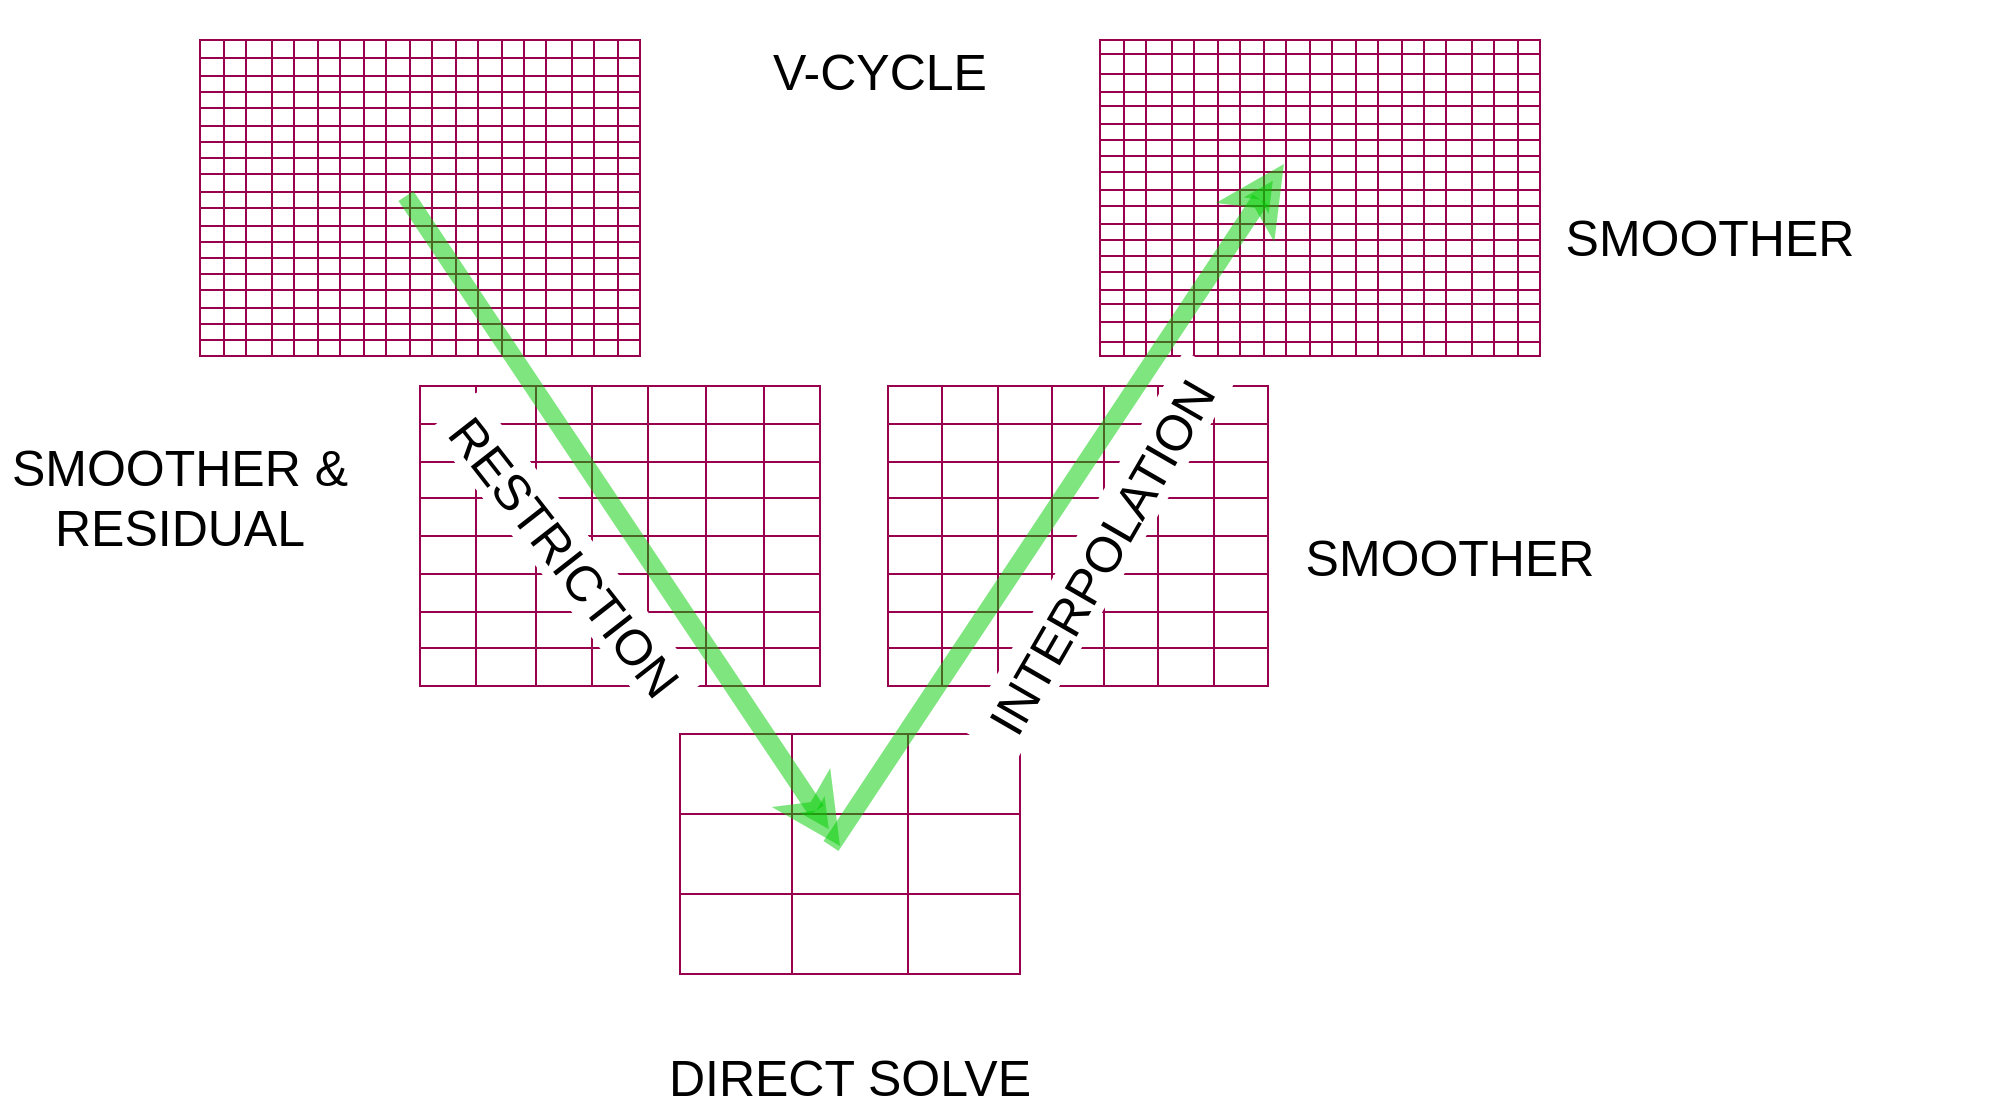 <mxfile version="28.0.6">
  <diagram name="Page-1" id="y1wSke91zot584rXoEmC">
    <mxGraphModel dx="1994" dy="1134" grid="1" gridSize="10" guides="1" tooltips="1" connect="1" arrows="1" fold="1" page="1" pageScale="1" pageWidth="850" pageHeight="1100" math="0" shadow="0">
      <root>
        <mxCell id="FdZap9J1cJgpkB1Ac7Wf-0" />
        <mxCell id="FdZap9J1cJgpkB1Ac7Wf-1" parent="FdZap9J1cJgpkB1Ac7Wf-0" />
        <mxCell id="5ukZ188rgUZvQSNtiXOV-0" value="" style="shape=table;startSize=0;container=1;collapsible=0;childLayout=tableLayout;fontSize=25;strokeColor=light-dark(#99004D,#FACEFF);direction=north;flipV=1;flipH=1;" parent="FdZap9J1cJgpkB1Ac7Wf-1" vertex="1">
          <mxGeometry x="400" y="247" width="220" height="158" as="geometry" />
        </mxCell>
        <mxCell id="5ukZ188rgUZvQSNtiXOV-100" style="shape=tableRow;horizontal=0;startSize=0;swimlaneHead=0;swimlaneBody=0;strokeColor=light-dark(#99004D,#FACEFF);top=0;left=0;bottom=0;right=0;collapsible=0;dropTarget=0;fillColor=none;points=[[0,0.5],[1,0.5]];portConstraint=eastwest;fontSize=25;" parent="5ukZ188rgUZvQSNtiXOV-0" vertex="1">
          <mxGeometry width="220" height="9" as="geometry" />
        </mxCell>
        <mxCell id="5ukZ188rgUZvQSNtiXOV-101" style="shape=partialRectangle;html=1;whiteSpace=wrap;connectable=0;strokeColor=light-dark(#99004D,#FACEFF);overflow=hidden;fillColor=none;top=0;left=0;bottom=0;right=0;pointerEvents=1;fontSize=25;" parent="5ukZ188rgUZvQSNtiXOV-100" vertex="1">
          <mxGeometry width="12" height="9" as="geometry">
            <mxRectangle width="12" height="9" as="alternateBounds" />
          </mxGeometry>
        </mxCell>
        <mxCell id="5ukZ188rgUZvQSNtiXOV-102" style="shape=partialRectangle;html=1;whiteSpace=wrap;connectable=0;strokeColor=light-dark(#99004D,#FACEFF);overflow=hidden;fillColor=none;top=0;left=0;bottom=0;right=0;pointerEvents=1;fontSize=25;" parent="5ukZ188rgUZvQSNtiXOV-100" vertex="1">
          <mxGeometry x="12" width="11" height="9" as="geometry">
            <mxRectangle width="11" height="9" as="alternateBounds" />
          </mxGeometry>
        </mxCell>
        <mxCell id="5ukZ188rgUZvQSNtiXOV-103" style="shape=partialRectangle;html=1;whiteSpace=wrap;connectable=0;strokeColor=light-dark(#99004D,#FACEFF);overflow=hidden;fillColor=none;top=0;left=0;bottom=0;right=0;pointerEvents=1;fontSize=25;" parent="5ukZ188rgUZvQSNtiXOV-100" vertex="1">
          <mxGeometry x="23" width="13" height="9" as="geometry">
            <mxRectangle width="13" height="9" as="alternateBounds" />
          </mxGeometry>
        </mxCell>
        <mxCell id="5ukZ188rgUZvQSNtiXOV-104" style="shape=partialRectangle;html=1;whiteSpace=wrap;connectable=0;strokeColor=light-dark(#99004D,#FACEFF);overflow=hidden;fillColor=none;top=0;left=0;bottom=0;right=0;pointerEvents=1;fontSize=25;" parent="5ukZ188rgUZvQSNtiXOV-100" vertex="1">
          <mxGeometry x="36" width="11" height="9" as="geometry">
            <mxRectangle width="11" height="9" as="alternateBounds" />
          </mxGeometry>
        </mxCell>
        <mxCell id="5ukZ188rgUZvQSNtiXOV-105" style="shape=partialRectangle;html=1;whiteSpace=wrap;connectable=0;strokeColor=light-dark(#99004D,#FACEFF);overflow=hidden;fillColor=none;top=0;left=0;bottom=0;right=0;pointerEvents=1;fontSize=25;" parent="5ukZ188rgUZvQSNtiXOV-100" vertex="1">
          <mxGeometry x="47" width="12" height="9" as="geometry">
            <mxRectangle width="12" height="9" as="alternateBounds" />
          </mxGeometry>
        </mxCell>
        <mxCell id="5ukZ188rgUZvQSNtiXOV-106" style="shape=partialRectangle;html=1;whiteSpace=wrap;connectable=0;strokeColor=light-dark(#99004D,#FACEFF);overflow=hidden;fillColor=none;top=0;left=0;bottom=0;right=0;pointerEvents=1;fontSize=25;" parent="5ukZ188rgUZvQSNtiXOV-100" vertex="1">
          <mxGeometry x="59" width="11" height="9" as="geometry">
            <mxRectangle width="11" height="9" as="alternateBounds" />
          </mxGeometry>
        </mxCell>
        <mxCell id="5ukZ188rgUZvQSNtiXOV-107" style="shape=partialRectangle;html=1;whiteSpace=wrap;connectable=0;strokeColor=light-dark(#99004D,#FACEFF);overflow=hidden;fillColor=none;top=0;left=0;bottom=0;right=0;pointerEvents=1;fontSize=25;" parent="5ukZ188rgUZvQSNtiXOV-100" vertex="1">
          <mxGeometry x="70" width="12" height="9" as="geometry">
            <mxRectangle width="12" height="9" as="alternateBounds" />
          </mxGeometry>
        </mxCell>
        <mxCell id="5ukZ188rgUZvQSNtiXOV-108" style="shape=partialRectangle;html=1;whiteSpace=wrap;connectable=0;strokeColor=light-dark(#99004D,#FACEFF);overflow=hidden;fillColor=none;top=0;left=0;bottom=0;right=0;pointerEvents=1;fontSize=25;" parent="5ukZ188rgUZvQSNtiXOV-100" vertex="1">
          <mxGeometry x="82" width="11" height="9" as="geometry">
            <mxRectangle width="11" height="9" as="alternateBounds" />
          </mxGeometry>
        </mxCell>
        <mxCell id="5ukZ188rgUZvQSNtiXOV-147" style="shape=partialRectangle;html=1;whiteSpace=wrap;connectable=0;strokeColor=light-dark(#99004D,#FACEFF);overflow=hidden;fillColor=none;top=0;left=0;bottom=0;right=0;pointerEvents=1;fontSize=25;" parent="5ukZ188rgUZvQSNtiXOV-100" vertex="1">
          <mxGeometry x="93" width="12" height="9" as="geometry">
            <mxRectangle width="12" height="9" as="alternateBounds" />
          </mxGeometry>
        </mxCell>
        <mxCell id="5ukZ188rgUZvQSNtiXOV-162" style="shape=partialRectangle;html=1;whiteSpace=wrap;connectable=0;strokeColor=light-dark(#99004D,#FACEFF);overflow=hidden;fillColor=none;top=0;left=0;bottom=0;right=0;pointerEvents=1;fontSize=25;" parent="5ukZ188rgUZvQSNtiXOV-100" vertex="1">
          <mxGeometry x="105" width="11" height="9" as="geometry">
            <mxRectangle width="11" height="9" as="alternateBounds" />
          </mxGeometry>
        </mxCell>
        <mxCell id="5ukZ188rgUZvQSNtiXOV-177" style="shape=partialRectangle;html=1;whiteSpace=wrap;connectable=0;strokeColor=light-dark(#99004D,#FACEFF);overflow=hidden;fillColor=none;top=0;left=0;bottom=0;right=0;pointerEvents=1;fontSize=25;" parent="5ukZ188rgUZvQSNtiXOV-100" vertex="1">
          <mxGeometry x="116" width="12" height="9" as="geometry">
            <mxRectangle width="12" height="9" as="alternateBounds" />
          </mxGeometry>
        </mxCell>
        <mxCell id="5ukZ188rgUZvQSNtiXOV-192" style="shape=partialRectangle;html=1;whiteSpace=wrap;connectable=0;strokeColor=light-dark(#99004D,#FACEFF);overflow=hidden;fillColor=none;top=0;left=0;bottom=0;right=0;pointerEvents=1;fontSize=25;" parent="5ukZ188rgUZvQSNtiXOV-100" vertex="1">
          <mxGeometry x="128" width="11" height="9" as="geometry">
            <mxRectangle width="11" height="9" as="alternateBounds" />
          </mxGeometry>
        </mxCell>
        <mxCell id="5ukZ188rgUZvQSNtiXOV-207" style="shape=partialRectangle;html=1;whiteSpace=wrap;connectable=0;strokeColor=light-dark(#99004D,#FACEFF);overflow=hidden;fillColor=none;top=0;left=0;bottom=0;right=0;pointerEvents=1;fontSize=25;" parent="5ukZ188rgUZvQSNtiXOV-100" vertex="1">
          <mxGeometry x="139" width="12" height="9" as="geometry">
            <mxRectangle width="12" height="9" as="alternateBounds" />
          </mxGeometry>
        </mxCell>
        <mxCell id="5ukZ188rgUZvQSNtiXOV-222" style="shape=partialRectangle;html=1;whiteSpace=wrap;connectable=0;strokeColor=light-dark(#99004D,#FACEFF);overflow=hidden;fillColor=none;top=0;left=0;bottom=0;right=0;pointerEvents=1;fontSize=25;" parent="5ukZ188rgUZvQSNtiXOV-100" vertex="1">
          <mxGeometry x="151" width="11" height="9" as="geometry">
            <mxRectangle width="11" height="9" as="alternateBounds" />
          </mxGeometry>
        </mxCell>
        <mxCell id="5ukZ188rgUZvQSNtiXOV-237" style="shape=partialRectangle;html=1;whiteSpace=wrap;connectable=0;strokeColor=light-dark(#99004D,#FACEFF);overflow=hidden;fillColor=none;top=0;left=0;bottom=0;right=0;pointerEvents=1;fontSize=25;" parent="5ukZ188rgUZvQSNtiXOV-100" vertex="1">
          <mxGeometry x="162" width="11" height="9" as="geometry">
            <mxRectangle width="11" height="9" as="alternateBounds" />
          </mxGeometry>
        </mxCell>
        <mxCell id="5ukZ188rgUZvQSNtiXOV-252" style="shape=partialRectangle;html=1;whiteSpace=wrap;connectable=0;strokeColor=light-dark(#99004D,#FACEFF);overflow=hidden;fillColor=none;top=0;left=0;bottom=0;right=0;pointerEvents=1;fontSize=25;" parent="5ukZ188rgUZvQSNtiXOV-100" vertex="1">
          <mxGeometry x="173" width="13" height="9" as="geometry">
            <mxRectangle width="13" height="9" as="alternateBounds" />
          </mxGeometry>
        </mxCell>
        <mxCell id="5ukZ188rgUZvQSNtiXOV-267" style="shape=partialRectangle;html=1;whiteSpace=wrap;connectable=0;strokeColor=light-dark(#99004D,#FACEFF);overflow=hidden;fillColor=none;top=0;left=0;bottom=0;right=0;pointerEvents=1;fontSize=25;" parent="5ukZ188rgUZvQSNtiXOV-100" vertex="1">
          <mxGeometry x="186" width="11" height="9" as="geometry">
            <mxRectangle width="11" height="9" as="alternateBounds" />
          </mxGeometry>
        </mxCell>
        <mxCell id="5ukZ188rgUZvQSNtiXOV-282" style="shape=partialRectangle;html=1;whiteSpace=wrap;connectable=0;strokeColor=light-dark(#99004D,#FACEFF);overflow=hidden;fillColor=none;top=0;left=0;bottom=0;right=0;pointerEvents=1;fontSize=25;" parent="5ukZ188rgUZvQSNtiXOV-100" vertex="1">
          <mxGeometry x="197" width="12" height="9" as="geometry">
            <mxRectangle width="12" height="9" as="alternateBounds" />
          </mxGeometry>
        </mxCell>
        <mxCell id="5ukZ188rgUZvQSNtiXOV-297" style="shape=partialRectangle;html=1;whiteSpace=wrap;connectable=0;strokeColor=light-dark(#99004D,#FACEFF);overflow=hidden;fillColor=none;top=0;left=0;bottom=0;right=0;pointerEvents=1;fontSize=25;" parent="5ukZ188rgUZvQSNtiXOV-100" vertex="1">
          <mxGeometry x="209" width="11" height="9" as="geometry">
            <mxRectangle width="11" height="9" as="alternateBounds" />
          </mxGeometry>
        </mxCell>
        <mxCell id="5ukZ188rgUZvQSNtiXOV-118" style="shape=tableRow;horizontal=0;startSize=0;swimlaneHead=0;swimlaneBody=0;strokeColor=light-dark(#99004D,#FACEFF);top=0;left=0;bottom=0;right=0;collapsible=0;dropTarget=0;fillColor=none;points=[[0,0.5],[1,0.5]];portConstraint=eastwest;fontSize=25;" parent="5ukZ188rgUZvQSNtiXOV-0" vertex="1">
          <mxGeometry y="9" width="220" height="9" as="geometry" />
        </mxCell>
        <mxCell id="5ukZ188rgUZvQSNtiXOV-119" style="shape=partialRectangle;html=1;whiteSpace=wrap;connectable=0;strokeColor=light-dark(#99004D,#FACEFF);overflow=hidden;fillColor=none;top=0;left=0;bottom=0;right=0;pointerEvents=1;fontSize=25;" parent="5ukZ188rgUZvQSNtiXOV-118" vertex="1">
          <mxGeometry width="12" height="9" as="geometry">
            <mxRectangle width="12" height="9" as="alternateBounds" />
          </mxGeometry>
        </mxCell>
        <mxCell id="5ukZ188rgUZvQSNtiXOV-120" style="shape=partialRectangle;html=1;whiteSpace=wrap;connectable=0;strokeColor=light-dark(#99004D,#FACEFF);overflow=hidden;fillColor=none;top=0;left=0;bottom=0;right=0;pointerEvents=1;fontSize=25;" parent="5ukZ188rgUZvQSNtiXOV-118" vertex="1">
          <mxGeometry x="12" width="11" height="9" as="geometry">
            <mxRectangle width="11" height="9" as="alternateBounds" />
          </mxGeometry>
        </mxCell>
        <mxCell id="5ukZ188rgUZvQSNtiXOV-121" style="shape=partialRectangle;html=1;whiteSpace=wrap;connectable=0;strokeColor=light-dark(#99004D,#FACEFF);overflow=hidden;fillColor=none;top=0;left=0;bottom=0;right=0;pointerEvents=1;fontSize=25;" parent="5ukZ188rgUZvQSNtiXOV-118" vertex="1">
          <mxGeometry x="23" width="13" height="9" as="geometry">
            <mxRectangle width="13" height="9" as="alternateBounds" />
          </mxGeometry>
        </mxCell>
        <mxCell id="5ukZ188rgUZvQSNtiXOV-122" style="shape=partialRectangle;html=1;whiteSpace=wrap;connectable=0;strokeColor=light-dark(#99004D,#FACEFF);overflow=hidden;fillColor=none;top=0;left=0;bottom=0;right=0;pointerEvents=1;fontSize=25;" parent="5ukZ188rgUZvQSNtiXOV-118" vertex="1">
          <mxGeometry x="36" width="11" height="9" as="geometry">
            <mxRectangle width="11" height="9" as="alternateBounds" />
          </mxGeometry>
        </mxCell>
        <mxCell id="5ukZ188rgUZvQSNtiXOV-123" style="shape=partialRectangle;html=1;whiteSpace=wrap;connectable=0;strokeColor=light-dark(#99004D,#FACEFF);overflow=hidden;fillColor=none;top=0;left=0;bottom=0;right=0;pointerEvents=1;fontSize=25;" parent="5ukZ188rgUZvQSNtiXOV-118" vertex="1">
          <mxGeometry x="47" width="12" height="9" as="geometry">
            <mxRectangle width="12" height="9" as="alternateBounds" />
          </mxGeometry>
        </mxCell>
        <mxCell id="5ukZ188rgUZvQSNtiXOV-124" style="shape=partialRectangle;html=1;whiteSpace=wrap;connectable=0;strokeColor=light-dark(#99004D,#FACEFF);overflow=hidden;fillColor=none;top=0;left=0;bottom=0;right=0;pointerEvents=1;fontSize=25;" parent="5ukZ188rgUZvQSNtiXOV-118" vertex="1">
          <mxGeometry x="59" width="11" height="9" as="geometry">
            <mxRectangle width="11" height="9" as="alternateBounds" />
          </mxGeometry>
        </mxCell>
        <mxCell id="5ukZ188rgUZvQSNtiXOV-125" style="shape=partialRectangle;html=1;whiteSpace=wrap;connectable=0;strokeColor=light-dark(#99004D,#FACEFF);overflow=hidden;fillColor=none;top=0;left=0;bottom=0;right=0;pointerEvents=1;fontSize=25;" parent="5ukZ188rgUZvQSNtiXOV-118" vertex="1">
          <mxGeometry x="70" width="12" height="9" as="geometry">
            <mxRectangle width="12" height="9" as="alternateBounds" />
          </mxGeometry>
        </mxCell>
        <mxCell id="5ukZ188rgUZvQSNtiXOV-126" style="shape=partialRectangle;html=1;whiteSpace=wrap;connectable=0;strokeColor=light-dark(#99004D,#FACEFF);overflow=hidden;fillColor=none;top=0;left=0;bottom=0;right=0;pointerEvents=1;fontSize=25;" parent="5ukZ188rgUZvQSNtiXOV-118" vertex="1">
          <mxGeometry x="82" width="11" height="9" as="geometry">
            <mxRectangle width="11" height="9" as="alternateBounds" />
          </mxGeometry>
        </mxCell>
        <mxCell id="5ukZ188rgUZvQSNtiXOV-149" style="shape=partialRectangle;html=1;whiteSpace=wrap;connectable=0;strokeColor=light-dark(#99004D,#FACEFF);overflow=hidden;fillColor=none;top=0;left=0;bottom=0;right=0;pointerEvents=1;fontSize=25;" parent="5ukZ188rgUZvQSNtiXOV-118" vertex="1">
          <mxGeometry x="93" width="12" height="9" as="geometry">
            <mxRectangle width="12" height="9" as="alternateBounds" />
          </mxGeometry>
        </mxCell>
        <mxCell id="5ukZ188rgUZvQSNtiXOV-164" style="shape=partialRectangle;html=1;whiteSpace=wrap;connectable=0;strokeColor=light-dark(#99004D,#FACEFF);overflow=hidden;fillColor=none;top=0;left=0;bottom=0;right=0;pointerEvents=1;fontSize=25;" parent="5ukZ188rgUZvQSNtiXOV-118" vertex="1">
          <mxGeometry x="105" width="11" height="9" as="geometry">
            <mxRectangle width="11" height="9" as="alternateBounds" />
          </mxGeometry>
        </mxCell>
        <mxCell id="5ukZ188rgUZvQSNtiXOV-179" style="shape=partialRectangle;html=1;whiteSpace=wrap;connectable=0;strokeColor=light-dark(#99004D,#FACEFF);overflow=hidden;fillColor=none;top=0;left=0;bottom=0;right=0;pointerEvents=1;fontSize=25;" parent="5ukZ188rgUZvQSNtiXOV-118" vertex="1">
          <mxGeometry x="116" width="12" height="9" as="geometry">
            <mxRectangle width="12" height="9" as="alternateBounds" />
          </mxGeometry>
        </mxCell>
        <mxCell id="5ukZ188rgUZvQSNtiXOV-194" style="shape=partialRectangle;html=1;whiteSpace=wrap;connectable=0;strokeColor=light-dark(#99004D,#FACEFF);overflow=hidden;fillColor=none;top=0;left=0;bottom=0;right=0;pointerEvents=1;fontSize=25;" parent="5ukZ188rgUZvQSNtiXOV-118" vertex="1">
          <mxGeometry x="128" width="11" height="9" as="geometry">
            <mxRectangle width="11" height="9" as="alternateBounds" />
          </mxGeometry>
        </mxCell>
        <mxCell id="5ukZ188rgUZvQSNtiXOV-209" style="shape=partialRectangle;html=1;whiteSpace=wrap;connectable=0;strokeColor=light-dark(#99004D,#FACEFF);overflow=hidden;fillColor=none;top=0;left=0;bottom=0;right=0;pointerEvents=1;fontSize=25;" parent="5ukZ188rgUZvQSNtiXOV-118" vertex="1">
          <mxGeometry x="139" width="12" height="9" as="geometry">
            <mxRectangle width="12" height="9" as="alternateBounds" />
          </mxGeometry>
        </mxCell>
        <mxCell id="5ukZ188rgUZvQSNtiXOV-224" style="shape=partialRectangle;html=1;whiteSpace=wrap;connectable=0;strokeColor=light-dark(#99004D,#FACEFF);overflow=hidden;fillColor=none;top=0;left=0;bottom=0;right=0;pointerEvents=1;fontSize=25;" parent="5ukZ188rgUZvQSNtiXOV-118" vertex="1">
          <mxGeometry x="151" width="11" height="9" as="geometry">
            <mxRectangle width="11" height="9" as="alternateBounds" />
          </mxGeometry>
        </mxCell>
        <mxCell id="5ukZ188rgUZvQSNtiXOV-239" style="shape=partialRectangle;html=1;whiteSpace=wrap;connectable=0;strokeColor=light-dark(#99004D,#FACEFF);overflow=hidden;fillColor=none;top=0;left=0;bottom=0;right=0;pointerEvents=1;fontSize=25;" parent="5ukZ188rgUZvQSNtiXOV-118" vertex="1">
          <mxGeometry x="162" width="11" height="9" as="geometry">
            <mxRectangle width="11" height="9" as="alternateBounds" />
          </mxGeometry>
        </mxCell>
        <mxCell id="5ukZ188rgUZvQSNtiXOV-254" style="shape=partialRectangle;html=1;whiteSpace=wrap;connectable=0;strokeColor=light-dark(#99004D,#FACEFF);overflow=hidden;fillColor=none;top=0;left=0;bottom=0;right=0;pointerEvents=1;fontSize=25;" parent="5ukZ188rgUZvQSNtiXOV-118" vertex="1">
          <mxGeometry x="173" width="13" height="9" as="geometry">
            <mxRectangle width="13" height="9" as="alternateBounds" />
          </mxGeometry>
        </mxCell>
        <mxCell id="5ukZ188rgUZvQSNtiXOV-269" style="shape=partialRectangle;html=1;whiteSpace=wrap;connectable=0;strokeColor=light-dark(#99004D,#FACEFF);overflow=hidden;fillColor=none;top=0;left=0;bottom=0;right=0;pointerEvents=1;fontSize=25;" parent="5ukZ188rgUZvQSNtiXOV-118" vertex="1">
          <mxGeometry x="186" width="11" height="9" as="geometry">
            <mxRectangle width="11" height="9" as="alternateBounds" />
          </mxGeometry>
        </mxCell>
        <mxCell id="5ukZ188rgUZvQSNtiXOV-284" style="shape=partialRectangle;html=1;whiteSpace=wrap;connectable=0;strokeColor=light-dark(#99004D,#FACEFF);overflow=hidden;fillColor=none;top=0;left=0;bottom=0;right=0;pointerEvents=1;fontSize=25;" parent="5ukZ188rgUZvQSNtiXOV-118" vertex="1">
          <mxGeometry x="197" width="12" height="9" as="geometry">
            <mxRectangle width="12" height="9" as="alternateBounds" />
          </mxGeometry>
        </mxCell>
        <mxCell id="5ukZ188rgUZvQSNtiXOV-299" style="shape=partialRectangle;html=1;whiteSpace=wrap;connectable=0;strokeColor=light-dark(#99004D,#FACEFF);overflow=hidden;fillColor=none;top=0;left=0;bottom=0;right=0;pointerEvents=1;fontSize=25;" parent="5ukZ188rgUZvQSNtiXOV-118" vertex="1">
          <mxGeometry x="209" width="11" height="9" as="geometry">
            <mxRectangle width="11" height="9" as="alternateBounds" />
          </mxGeometry>
        </mxCell>
        <mxCell id="5ukZ188rgUZvQSNtiXOV-55" style="shape=tableRow;horizontal=0;startSize=0;swimlaneHead=0;swimlaneBody=0;strokeColor=light-dark(#99004D,#FACEFF);top=0;left=0;bottom=0;right=0;collapsible=0;dropTarget=0;fillColor=none;points=[[0,0.5],[1,0.5]];portConstraint=eastwest;fontSize=25;" parent="5ukZ188rgUZvQSNtiXOV-0" vertex="1">
          <mxGeometry y="18" width="220" height="8" as="geometry" />
        </mxCell>
        <mxCell id="5ukZ188rgUZvQSNtiXOV-56" style="shape=partialRectangle;html=1;whiteSpace=wrap;connectable=0;strokeColor=light-dark(#99004D,#FACEFF);overflow=hidden;fillColor=none;top=0;left=0;bottom=0;right=0;pointerEvents=1;fontSize=25;" parent="5ukZ188rgUZvQSNtiXOV-55" vertex="1">
          <mxGeometry width="12" height="8" as="geometry">
            <mxRectangle width="12" height="8" as="alternateBounds" />
          </mxGeometry>
        </mxCell>
        <mxCell id="5ukZ188rgUZvQSNtiXOV-57" style="shape=partialRectangle;html=1;whiteSpace=wrap;connectable=0;strokeColor=light-dark(#99004D,#FACEFF);overflow=hidden;fillColor=none;top=0;left=0;bottom=0;right=0;pointerEvents=1;fontSize=25;" parent="5ukZ188rgUZvQSNtiXOV-55" vertex="1">
          <mxGeometry x="12" width="11" height="8" as="geometry">
            <mxRectangle width="11" height="8" as="alternateBounds" />
          </mxGeometry>
        </mxCell>
        <mxCell id="5ukZ188rgUZvQSNtiXOV-58" style="shape=partialRectangle;html=1;whiteSpace=wrap;connectable=0;strokeColor=light-dark(#99004D,#FACEFF);overflow=hidden;fillColor=none;top=0;left=0;bottom=0;right=0;pointerEvents=1;fontSize=25;" parent="5ukZ188rgUZvQSNtiXOV-55" vertex="1">
          <mxGeometry x="23" width="13" height="8" as="geometry">
            <mxRectangle width="13" height="8" as="alternateBounds" />
          </mxGeometry>
        </mxCell>
        <mxCell id="5ukZ188rgUZvQSNtiXOV-59" style="shape=partialRectangle;html=1;whiteSpace=wrap;connectable=0;strokeColor=light-dark(#99004D,#FACEFF);overflow=hidden;fillColor=none;top=0;left=0;bottom=0;right=0;pointerEvents=1;fontSize=25;" parent="5ukZ188rgUZvQSNtiXOV-55" vertex="1">
          <mxGeometry x="36" width="11" height="8" as="geometry">
            <mxRectangle width="11" height="8" as="alternateBounds" />
          </mxGeometry>
        </mxCell>
        <mxCell id="5ukZ188rgUZvQSNtiXOV-60" style="shape=partialRectangle;html=1;whiteSpace=wrap;connectable=0;strokeColor=light-dark(#99004D,#FACEFF);overflow=hidden;fillColor=none;top=0;left=0;bottom=0;right=0;pointerEvents=1;fontSize=25;" parent="5ukZ188rgUZvQSNtiXOV-55" vertex="1">
          <mxGeometry x="47" width="12" height="8" as="geometry">
            <mxRectangle width="12" height="8" as="alternateBounds" />
          </mxGeometry>
        </mxCell>
        <mxCell id="5ukZ188rgUZvQSNtiXOV-61" style="shape=partialRectangle;html=1;whiteSpace=wrap;connectable=0;strokeColor=light-dark(#99004D,#FACEFF);overflow=hidden;fillColor=none;top=0;left=0;bottom=0;right=0;pointerEvents=1;fontSize=25;" parent="5ukZ188rgUZvQSNtiXOV-55" vertex="1">
          <mxGeometry x="59" width="11" height="8" as="geometry">
            <mxRectangle width="11" height="8" as="alternateBounds" />
          </mxGeometry>
        </mxCell>
        <mxCell id="5ukZ188rgUZvQSNtiXOV-62" style="shape=partialRectangle;html=1;whiteSpace=wrap;connectable=0;strokeColor=light-dark(#99004D,#FACEFF);overflow=hidden;fillColor=none;top=0;left=0;bottom=0;right=0;pointerEvents=1;fontSize=25;" parent="5ukZ188rgUZvQSNtiXOV-55" vertex="1">
          <mxGeometry x="70" width="12" height="8" as="geometry">
            <mxRectangle width="12" height="8" as="alternateBounds" />
          </mxGeometry>
        </mxCell>
        <mxCell id="5ukZ188rgUZvQSNtiXOV-63" style="shape=partialRectangle;html=1;whiteSpace=wrap;connectable=0;strokeColor=light-dark(#99004D,#FACEFF);overflow=hidden;fillColor=none;top=0;left=0;bottom=0;right=0;pointerEvents=1;fontSize=25;" parent="5ukZ188rgUZvQSNtiXOV-55" vertex="1">
          <mxGeometry x="82" width="11" height="8" as="geometry">
            <mxRectangle width="11" height="8" as="alternateBounds" />
          </mxGeometry>
        </mxCell>
        <mxCell id="5ukZ188rgUZvQSNtiXOV-142" style="shape=partialRectangle;html=1;whiteSpace=wrap;connectable=0;strokeColor=light-dark(#99004D,#FACEFF);overflow=hidden;fillColor=none;top=0;left=0;bottom=0;right=0;pointerEvents=1;fontSize=25;" parent="5ukZ188rgUZvQSNtiXOV-55" vertex="1">
          <mxGeometry x="93" width="12" height="8" as="geometry">
            <mxRectangle width="12" height="8" as="alternateBounds" />
          </mxGeometry>
        </mxCell>
        <mxCell id="5ukZ188rgUZvQSNtiXOV-157" style="shape=partialRectangle;html=1;whiteSpace=wrap;connectable=0;strokeColor=light-dark(#99004D,#FACEFF);overflow=hidden;fillColor=none;top=0;left=0;bottom=0;right=0;pointerEvents=1;fontSize=25;" parent="5ukZ188rgUZvQSNtiXOV-55" vertex="1">
          <mxGeometry x="105" width="11" height="8" as="geometry">
            <mxRectangle width="11" height="8" as="alternateBounds" />
          </mxGeometry>
        </mxCell>
        <mxCell id="5ukZ188rgUZvQSNtiXOV-172" style="shape=partialRectangle;html=1;whiteSpace=wrap;connectable=0;strokeColor=light-dark(#99004D,#FACEFF);overflow=hidden;fillColor=none;top=0;left=0;bottom=0;right=0;pointerEvents=1;fontSize=25;" parent="5ukZ188rgUZvQSNtiXOV-55" vertex="1">
          <mxGeometry x="116" width="12" height="8" as="geometry">
            <mxRectangle width="12" height="8" as="alternateBounds" />
          </mxGeometry>
        </mxCell>
        <mxCell id="5ukZ188rgUZvQSNtiXOV-187" style="shape=partialRectangle;html=1;whiteSpace=wrap;connectable=0;strokeColor=light-dark(#99004D,#FACEFF);overflow=hidden;fillColor=none;top=0;left=0;bottom=0;right=0;pointerEvents=1;fontSize=25;" parent="5ukZ188rgUZvQSNtiXOV-55" vertex="1">
          <mxGeometry x="128" width="11" height="8" as="geometry">
            <mxRectangle width="11" height="8" as="alternateBounds" />
          </mxGeometry>
        </mxCell>
        <mxCell id="5ukZ188rgUZvQSNtiXOV-202" style="shape=partialRectangle;html=1;whiteSpace=wrap;connectable=0;strokeColor=light-dark(#99004D,#FACEFF);overflow=hidden;fillColor=none;top=0;left=0;bottom=0;right=0;pointerEvents=1;fontSize=25;" parent="5ukZ188rgUZvQSNtiXOV-55" vertex="1">
          <mxGeometry x="139" width="12" height="8" as="geometry">
            <mxRectangle width="12" height="8" as="alternateBounds" />
          </mxGeometry>
        </mxCell>
        <mxCell id="5ukZ188rgUZvQSNtiXOV-217" style="shape=partialRectangle;html=1;whiteSpace=wrap;connectable=0;strokeColor=light-dark(#99004D,#FACEFF);overflow=hidden;fillColor=none;top=0;left=0;bottom=0;right=0;pointerEvents=1;fontSize=25;" parent="5ukZ188rgUZvQSNtiXOV-55" vertex="1">
          <mxGeometry x="151" width="11" height="8" as="geometry">
            <mxRectangle width="11" height="8" as="alternateBounds" />
          </mxGeometry>
        </mxCell>
        <mxCell id="5ukZ188rgUZvQSNtiXOV-232" style="shape=partialRectangle;html=1;whiteSpace=wrap;connectable=0;strokeColor=light-dark(#99004D,#FACEFF);overflow=hidden;fillColor=none;top=0;left=0;bottom=0;right=0;pointerEvents=1;fontSize=25;" parent="5ukZ188rgUZvQSNtiXOV-55" vertex="1">
          <mxGeometry x="162" width="11" height="8" as="geometry">
            <mxRectangle width="11" height="8" as="alternateBounds" />
          </mxGeometry>
        </mxCell>
        <mxCell id="5ukZ188rgUZvQSNtiXOV-247" style="shape=partialRectangle;html=1;whiteSpace=wrap;connectable=0;strokeColor=light-dark(#99004D,#FACEFF);overflow=hidden;fillColor=none;top=0;left=0;bottom=0;right=0;pointerEvents=1;fontSize=25;" parent="5ukZ188rgUZvQSNtiXOV-55" vertex="1">
          <mxGeometry x="173" width="13" height="8" as="geometry">
            <mxRectangle width="13" height="8" as="alternateBounds" />
          </mxGeometry>
        </mxCell>
        <mxCell id="5ukZ188rgUZvQSNtiXOV-262" style="shape=partialRectangle;html=1;whiteSpace=wrap;connectable=0;strokeColor=light-dark(#99004D,#FACEFF);overflow=hidden;fillColor=none;top=0;left=0;bottom=0;right=0;pointerEvents=1;fontSize=25;" parent="5ukZ188rgUZvQSNtiXOV-55" vertex="1">
          <mxGeometry x="186" width="11" height="8" as="geometry">
            <mxRectangle width="11" height="8" as="alternateBounds" />
          </mxGeometry>
        </mxCell>
        <mxCell id="5ukZ188rgUZvQSNtiXOV-277" style="shape=partialRectangle;html=1;whiteSpace=wrap;connectable=0;strokeColor=light-dark(#99004D,#FACEFF);overflow=hidden;fillColor=none;top=0;left=0;bottom=0;right=0;pointerEvents=1;fontSize=25;" parent="5ukZ188rgUZvQSNtiXOV-55" vertex="1">
          <mxGeometry x="197" width="12" height="8" as="geometry">
            <mxRectangle width="12" height="8" as="alternateBounds" />
          </mxGeometry>
        </mxCell>
        <mxCell id="5ukZ188rgUZvQSNtiXOV-292" style="shape=partialRectangle;html=1;whiteSpace=wrap;connectable=0;strokeColor=light-dark(#99004D,#FACEFF);overflow=hidden;fillColor=none;top=0;left=0;bottom=0;right=0;pointerEvents=1;fontSize=25;" parent="5ukZ188rgUZvQSNtiXOV-55" vertex="1">
          <mxGeometry x="209" width="11" height="8" as="geometry">
            <mxRectangle width="11" height="8" as="alternateBounds" />
          </mxGeometry>
        </mxCell>
        <mxCell id="5ukZ188rgUZvQSNtiXOV-1" value="" style="shape=tableRow;horizontal=0;startSize=0;swimlaneHead=0;swimlaneBody=0;strokeColor=light-dark(#99004D,#FACEFF);top=0;left=0;bottom=0;right=0;collapsible=0;dropTarget=0;fillColor=none;points=[[0,0.5],[1,0.5]];portConstraint=eastwest;fontSize=25;" parent="5ukZ188rgUZvQSNtiXOV-0" vertex="1">
          <mxGeometry y="26" width="220" height="8" as="geometry" />
        </mxCell>
        <mxCell id="5ukZ188rgUZvQSNtiXOV-25" style="shape=partialRectangle;html=1;whiteSpace=wrap;connectable=0;strokeColor=light-dark(#99004D,#FACEFF);overflow=hidden;fillColor=none;top=0;left=0;bottom=0;right=0;pointerEvents=1;fontSize=25;" parent="5ukZ188rgUZvQSNtiXOV-1" vertex="1">
          <mxGeometry width="12" height="8" as="geometry">
            <mxRectangle width="12" height="8" as="alternateBounds" />
          </mxGeometry>
        </mxCell>
        <mxCell id="5ukZ188rgUZvQSNtiXOV-22" style="shape=partialRectangle;html=1;whiteSpace=wrap;connectable=0;strokeColor=light-dark(#99004D,#FACEFF);overflow=hidden;fillColor=none;top=0;left=0;bottom=0;right=0;pointerEvents=1;fontSize=25;" parent="5ukZ188rgUZvQSNtiXOV-1" vertex="1">
          <mxGeometry x="12" width="11" height="8" as="geometry">
            <mxRectangle width="11" height="8" as="alternateBounds" />
          </mxGeometry>
        </mxCell>
        <mxCell id="5ukZ188rgUZvQSNtiXOV-19" style="shape=partialRectangle;html=1;whiteSpace=wrap;connectable=0;strokeColor=light-dark(#99004D,#FACEFF);overflow=hidden;fillColor=none;top=0;left=0;bottom=0;right=0;pointerEvents=1;fontSize=25;" parent="5ukZ188rgUZvQSNtiXOV-1" vertex="1">
          <mxGeometry x="23" width="13" height="8" as="geometry">
            <mxRectangle width="13" height="8" as="alternateBounds" />
          </mxGeometry>
        </mxCell>
        <mxCell id="5ukZ188rgUZvQSNtiXOV-16" style="shape=partialRectangle;html=1;whiteSpace=wrap;connectable=0;strokeColor=light-dark(#99004D,#FACEFF);overflow=hidden;fillColor=none;top=0;left=0;bottom=0;right=0;pointerEvents=1;fontSize=25;" parent="5ukZ188rgUZvQSNtiXOV-1" vertex="1">
          <mxGeometry x="36" width="11" height="8" as="geometry">
            <mxRectangle width="11" height="8" as="alternateBounds" />
          </mxGeometry>
        </mxCell>
        <mxCell id="5ukZ188rgUZvQSNtiXOV-13" style="shape=partialRectangle;html=1;whiteSpace=wrap;connectable=0;strokeColor=light-dark(#99004D,#FACEFF);overflow=hidden;fillColor=none;top=0;left=0;bottom=0;right=0;pointerEvents=1;fontSize=25;" parent="5ukZ188rgUZvQSNtiXOV-1" vertex="1">
          <mxGeometry x="47" width="12" height="8" as="geometry">
            <mxRectangle width="12" height="8" as="alternateBounds" />
          </mxGeometry>
        </mxCell>
        <mxCell id="5ukZ188rgUZvQSNtiXOV-2" value="&lt;div&gt;&lt;br&gt;&lt;/div&gt;&lt;div&gt;&lt;br&gt;&lt;/div&gt;&lt;div&gt;&lt;br&gt;&lt;/div&gt;" style="shape=partialRectangle;html=1;whiteSpace=wrap;connectable=0;strokeColor=light-dark(#99004D,#FACEFF);overflow=hidden;fillColor=none;top=0;left=0;bottom=0;right=0;pointerEvents=1;fontSize=25;" parent="5ukZ188rgUZvQSNtiXOV-1" vertex="1">
          <mxGeometry x="59" width="11" height="8" as="geometry">
            <mxRectangle width="11" height="8" as="alternateBounds" />
          </mxGeometry>
        </mxCell>
        <mxCell id="5ukZ188rgUZvQSNtiXOV-3" value="" style="shape=partialRectangle;html=1;whiteSpace=wrap;connectable=0;strokeColor=light-dark(#99004D,#FACEFF);overflow=hidden;fillColor=none;top=0;left=0;bottom=0;right=0;pointerEvents=1;fontSize=25;" parent="5ukZ188rgUZvQSNtiXOV-1" vertex="1">
          <mxGeometry x="70" width="12" height="8" as="geometry">
            <mxRectangle width="12" height="8" as="alternateBounds" />
          </mxGeometry>
        </mxCell>
        <mxCell id="5ukZ188rgUZvQSNtiXOV-4" value="" style="shape=partialRectangle;html=1;whiteSpace=wrap;connectable=0;strokeColor=light-dark(#99004D,#FACEFF);overflow=hidden;fillColor=none;top=0;left=0;bottom=0;right=0;pointerEvents=1;fontSize=25;" parent="5ukZ188rgUZvQSNtiXOV-1" vertex="1">
          <mxGeometry x="82" width="11" height="8" as="geometry">
            <mxRectangle width="11" height="8" as="alternateBounds" />
          </mxGeometry>
        </mxCell>
        <mxCell id="5ukZ188rgUZvQSNtiXOV-136" style="shape=partialRectangle;html=1;whiteSpace=wrap;connectable=0;strokeColor=light-dark(#99004D,#FACEFF);overflow=hidden;fillColor=none;top=0;left=0;bottom=0;right=0;pointerEvents=1;fontSize=25;" parent="5ukZ188rgUZvQSNtiXOV-1" vertex="1">
          <mxGeometry x="93" width="12" height="8" as="geometry">
            <mxRectangle width="12" height="8" as="alternateBounds" />
          </mxGeometry>
        </mxCell>
        <mxCell id="5ukZ188rgUZvQSNtiXOV-151" style="shape=partialRectangle;html=1;whiteSpace=wrap;connectable=0;strokeColor=light-dark(#99004D,#FACEFF);overflow=hidden;fillColor=none;top=0;left=0;bottom=0;right=0;pointerEvents=1;fontSize=25;" parent="5ukZ188rgUZvQSNtiXOV-1" vertex="1">
          <mxGeometry x="105" width="11" height="8" as="geometry">
            <mxRectangle width="11" height="8" as="alternateBounds" />
          </mxGeometry>
        </mxCell>
        <mxCell id="5ukZ188rgUZvQSNtiXOV-166" style="shape=partialRectangle;html=1;whiteSpace=wrap;connectable=0;strokeColor=light-dark(#99004D,#FACEFF);overflow=hidden;fillColor=none;top=0;left=0;bottom=0;right=0;pointerEvents=1;fontSize=25;" parent="5ukZ188rgUZvQSNtiXOV-1" vertex="1">
          <mxGeometry x="116" width="12" height="8" as="geometry">
            <mxRectangle width="12" height="8" as="alternateBounds" />
          </mxGeometry>
        </mxCell>
        <mxCell id="5ukZ188rgUZvQSNtiXOV-181" style="shape=partialRectangle;html=1;whiteSpace=wrap;connectable=0;strokeColor=light-dark(#99004D,#FACEFF);overflow=hidden;fillColor=none;top=0;left=0;bottom=0;right=0;pointerEvents=1;fontSize=25;" parent="5ukZ188rgUZvQSNtiXOV-1" vertex="1">
          <mxGeometry x="128" width="11" height="8" as="geometry">
            <mxRectangle width="11" height="8" as="alternateBounds" />
          </mxGeometry>
        </mxCell>
        <mxCell id="5ukZ188rgUZvQSNtiXOV-196" style="shape=partialRectangle;html=1;whiteSpace=wrap;connectable=0;strokeColor=light-dark(#99004D,#FACEFF);overflow=hidden;fillColor=none;top=0;left=0;bottom=0;right=0;pointerEvents=1;fontSize=25;" parent="5ukZ188rgUZvQSNtiXOV-1" vertex="1">
          <mxGeometry x="139" width="12" height="8" as="geometry">
            <mxRectangle width="12" height="8" as="alternateBounds" />
          </mxGeometry>
        </mxCell>
        <mxCell id="5ukZ188rgUZvQSNtiXOV-211" style="shape=partialRectangle;html=1;whiteSpace=wrap;connectable=0;strokeColor=light-dark(#99004D,#FACEFF);overflow=hidden;fillColor=none;top=0;left=0;bottom=0;right=0;pointerEvents=1;fontSize=25;" parent="5ukZ188rgUZvQSNtiXOV-1" vertex="1">
          <mxGeometry x="151" width="11" height="8" as="geometry">
            <mxRectangle width="11" height="8" as="alternateBounds" />
          </mxGeometry>
        </mxCell>
        <mxCell id="5ukZ188rgUZvQSNtiXOV-226" style="shape=partialRectangle;html=1;whiteSpace=wrap;connectable=0;strokeColor=light-dark(#99004D,#FACEFF);overflow=hidden;fillColor=none;top=0;left=0;bottom=0;right=0;pointerEvents=1;fontSize=25;" parent="5ukZ188rgUZvQSNtiXOV-1" vertex="1">
          <mxGeometry x="162" width="11" height="8" as="geometry">
            <mxRectangle width="11" height="8" as="alternateBounds" />
          </mxGeometry>
        </mxCell>
        <mxCell id="5ukZ188rgUZvQSNtiXOV-241" style="shape=partialRectangle;html=1;whiteSpace=wrap;connectable=0;strokeColor=light-dark(#99004D,#FACEFF);overflow=hidden;fillColor=none;top=0;left=0;bottom=0;right=0;pointerEvents=1;fontSize=25;" parent="5ukZ188rgUZvQSNtiXOV-1" vertex="1">
          <mxGeometry x="173" width="13" height="8" as="geometry">
            <mxRectangle width="13" height="8" as="alternateBounds" />
          </mxGeometry>
        </mxCell>
        <mxCell id="5ukZ188rgUZvQSNtiXOV-256" style="shape=partialRectangle;html=1;whiteSpace=wrap;connectable=0;strokeColor=light-dark(#99004D,#FACEFF);overflow=hidden;fillColor=none;top=0;left=0;bottom=0;right=0;pointerEvents=1;fontSize=25;" parent="5ukZ188rgUZvQSNtiXOV-1" vertex="1">
          <mxGeometry x="186" width="11" height="8" as="geometry">
            <mxRectangle width="11" height="8" as="alternateBounds" />
          </mxGeometry>
        </mxCell>
        <mxCell id="5ukZ188rgUZvQSNtiXOV-271" style="shape=partialRectangle;html=1;whiteSpace=wrap;connectable=0;strokeColor=light-dark(#99004D,#FACEFF);overflow=hidden;fillColor=none;top=0;left=0;bottom=0;right=0;pointerEvents=1;fontSize=25;" parent="5ukZ188rgUZvQSNtiXOV-1" vertex="1">
          <mxGeometry x="197" width="12" height="8" as="geometry">
            <mxRectangle width="12" height="8" as="alternateBounds" />
          </mxGeometry>
        </mxCell>
        <mxCell id="5ukZ188rgUZvQSNtiXOV-286" style="shape=partialRectangle;html=1;whiteSpace=wrap;connectable=0;strokeColor=light-dark(#99004D,#FACEFF);overflow=hidden;fillColor=none;top=0;left=0;bottom=0;right=0;pointerEvents=1;fontSize=25;" parent="5ukZ188rgUZvQSNtiXOV-1" vertex="1">
          <mxGeometry x="209" width="11" height="8" as="geometry">
            <mxRectangle width="11" height="8" as="alternateBounds" />
          </mxGeometry>
        </mxCell>
        <mxCell id="5ukZ188rgUZvQSNtiXOV-5" value="" style="shape=tableRow;horizontal=0;startSize=0;swimlaneHead=0;swimlaneBody=0;strokeColor=light-dark(#99004D,#FACEFF);top=0;left=0;bottom=0;right=0;collapsible=0;dropTarget=0;fillColor=none;points=[[0,0.5],[1,0.5]];portConstraint=eastwest;fontSize=25;" parent="5ukZ188rgUZvQSNtiXOV-0" vertex="1">
          <mxGeometry y="34" width="220" height="9" as="geometry" />
        </mxCell>
        <mxCell id="5ukZ188rgUZvQSNtiXOV-26" style="shape=partialRectangle;html=1;whiteSpace=wrap;connectable=0;strokeColor=light-dark(#99004D,#FACEFF);overflow=hidden;fillColor=none;top=0;left=0;bottom=0;right=0;pointerEvents=1;fontSize=25;" parent="5ukZ188rgUZvQSNtiXOV-5" vertex="1">
          <mxGeometry width="12" height="9" as="geometry">
            <mxRectangle width="12" height="9" as="alternateBounds" />
          </mxGeometry>
        </mxCell>
        <mxCell id="5ukZ188rgUZvQSNtiXOV-23" style="shape=partialRectangle;html=1;whiteSpace=wrap;connectable=0;strokeColor=light-dark(#99004D,#FACEFF);overflow=hidden;fillColor=none;top=0;left=0;bottom=0;right=0;pointerEvents=1;fontSize=25;" parent="5ukZ188rgUZvQSNtiXOV-5" vertex="1">
          <mxGeometry x="12" width="11" height="9" as="geometry">
            <mxRectangle width="11" height="9" as="alternateBounds" />
          </mxGeometry>
        </mxCell>
        <mxCell id="5ukZ188rgUZvQSNtiXOV-20" style="shape=partialRectangle;html=1;whiteSpace=wrap;connectable=0;strokeColor=light-dark(#99004D,#FACEFF);overflow=hidden;fillColor=none;top=0;left=0;bottom=0;right=0;pointerEvents=1;fontSize=25;" parent="5ukZ188rgUZvQSNtiXOV-5" vertex="1">
          <mxGeometry x="23" width="13" height="9" as="geometry">
            <mxRectangle width="13" height="9" as="alternateBounds" />
          </mxGeometry>
        </mxCell>
        <mxCell id="5ukZ188rgUZvQSNtiXOV-17" style="shape=partialRectangle;html=1;whiteSpace=wrap;connectable=0;strokeColor=light-dark(#99004D,#FACEFF);overflow=hidden;fillColor=none;top=0;left=0;bottom=0;right=0;pointerEvents=1;fontSize=25;" parent="5ukZ188rgUZvQSNtiXOV-5" vertex="1">
          <mxGeometry x="36" width="11" height="9" as="geometry">
            <mxRectangle width="11" height="9" as="alternateBounds" />
          </mxGeometry>
        </mxCell>
        <mxCell id="5ukZ188rgUZvQSNtiXOV-14" style="shape=partialRectangle;html=1;whiteSpace=wrap;connectable=0;strokeColor=light-dark(#99004D,#FACEFF);overflow=hidden;fillColor=none;top=0;left=0;bottom=0;right=0;pointerEvents=1;fontSize=25;" parent="5ukZ188rgUZvQSNtiXOV-5" vertex="1">
          <mxGeometry x="47" width="12" height="9" as="geometry">
            <mxRectangle width="12" height="9" as="alternateBounds" />
          </mxGeometry>
        </mxCell>
        <mxCell id="5ukZ188rgUZvQSNtiXOV-6" value="" style="shape=partialRectangle;html=1;whiteSpace=wrap;connectable=0;strokeColor=light-dark(#99004D,#FACEFF);overflow=hidden;fillColor=none;top=0;left=0;bottom=0;right=0;pointerEvents=1;fontSize=25;" parent="5ukZ188rgUZvQSNtiXOV-5" vertex="1">
          <mxGeometry x="59" width="11" height="9" as="geometry">
            <mxRectangle width="11" height="9" as="alternateBounds" />
          </mxGeometry>
        </mxCell>
        <mxCell id="5ukZ188rgUZvQSNtiXOV-7" value="" style="shape=partialRectangle;html=1;whiteSpace=wrap;connectable=0;strokeColor=light-dark(#99004D,#FACEFF);overflow=hidden;fillColor=none;top=0;left=0;bottom=0;right=0;pointerEvents=1;fontSize=25;" parent="5ukZ188rgUZvQSNtiXOV-5" vertex="1">
          <mxGeometry x="70" width="12" height="9" as="geometry">
            <mxRectangle width="12" height="9" as="alternateBounds" />
          </mxGeometry>
        </mxCell>
        <mxCell id="5ukZ188rgUZvQSNtiXOV-8" value="" style="shape=partialRectangle;html=1;whiteSpace=wrap;connectable=0;strokeColor=light-dark(#99004D,#FACEFF);overflow=hidden;fillColor=none;top=0;left=0;bottom=0;right=0;pointerEvents=1;fontSize=25;" parent="5ukZ188rgUZvQSNtiXOV-5" vertex="1">
          <mxGeometry x="82" width="11" height="9" as="geometry">
            <mxRectangle width="11" height="9" as="alternateBounds" />
          </mxGeometry>
        </mxCell>
        <mxCell id="5ukZ188rgUZvQSNtiXOV-137" style="shape=partialRectangle;html=1;whiteSpace=wrap;connectable=0;strokeColor=light-dark(#99004D,#FACEFF);overflow=hidden;fillColor=none;top=0;left=0;bottom=0;right=0;pointerEvents=1;fontSize=25;" parent="5ukZ188rgUZvQSNtiXOV-5" vertex="1">
          <mxGeometry x="93" width="12" height="9" as="geometry">
            <mxRectangle width="12" height="9" as="alternateBounds" />
          </mxGeometry>
        </mxCell>
        <mxCell id="5ukZ188rgUZvQSNtiXOV-152" style="shape=partialRectangle;html=1;whiteSpace=wrap;connectable=0;strokeColor=light-dark(#99004D,#FACEFF);overflow=hidden;fillColor=none;top=0;left=0;bottom=0;right=0;pointerEvents=1;fontSize=25;" parent="5ukZ188rgUZvQSNtiXOV-5" vertex="1">
          <mxGeometry x="105" width="11" height="9" as="geometry">
            <mxRectangle width="11" height="9" as="alternateBounds" />
          </mxGeometry>
        </mxCell>
        <mxCell id="5ukZ188rgUZvQSNtiXOV-167" style="shape=partialRectangle;html=1;whiteSpace=wrap;connectable=0;strokeColor=light-dark(#99004D,#FACEFF);overflow=hidden;fillColor=none;top=0;left=0;bottom=0;right=0;pointerEvents=1;fontSize=25;" parent="5ukZ188rgUZvQSNtiXOV-5" vertex="1">
          <mxGeometry x="116" width="12" height="9" as="geometry">
            <mxRectangle width="12" height="9" as="alternateBounds" />
          </mxGeometry>
        </mxCell>
        <mxCell id="5ukZ188rgUZvQSNtiXOV-182" style="shape=partialRectangle;html=1;whiteSpace=wrap;connectable=0;strokeColor=light-dark(#99004D,#FACEFF);overflow=hidden;fillColor=none;top=0;left=0;bottom=0;right=0;pointerEvents=1;fontSize=25;" parent="5ukZ188rgUZvQSNtiXOV-5" vertex="1">
          <mxGeometry x="128" width="11" height="9" as="geometry">
            <mxRectangle width="11" height="9" as="alternateBounds" />
          </mxGeometry>
        </mxCell>
        <mxCell id="5ukZ188rgUZvQSNtiXOV-197" style="shape=partialRectangle;html=1;whiteSpace=wrap;connectable=0;strokeColor=light-dark(#99004D,#FACEFF);overflow=hidden;fillColor=none;top=0;left=0;bottom=0;right=0;pointerEvents=1;fontSize=25;" parent="5ukZ188rgUZvQSNtiXOV-5" vertex="1">
          <mxGeometry x="139" width="12" height="9" as="geometry">
            <mxRectangle width="12" height="9" as="alternateBounds" />
          </mxGeometry>
        </mxCell>
        <mxCell id="5ukZ188rgUZvQSNtiXOV-212" style="shape=partialRectangle;html=1;whiteSpace=wrap;connectable=0;strokeColor=light-dark(#99004D,#FACEFF);overflow=hidden;fillColor=none;top=0;left=0;bottom=0;right=0;pointerEvents=1;fontSize=25;" parent="5ukZ188rgUZvQSNtiXOV-5" vertex="1">
          <mxGeometry x="151" width="11" height="9" as="geometry">
            <mxRectangle width="11" height="9" as="alternateBounds" />
          </mxGeometry>
        </mxCell>
        <mxCell id="5ukZ188rgUZvQSNtiXOV-227" style="shape=partialRectangle;html=1;whiteSpace=wrap;connectable=0;strokeColor=light-dark(#99004D,#FACEFF);overflow=hidden;fillColor=none;top=0;left=0;bottom=0;right=0;pointerEvents=1;fontSize=25;" parent="5ukZ188rgUZvQSNtiXOV-5" vertex="1">
          <mxGeometry x="162" width="11" height="9" as="geometry">
            <mxRectangle width="11" height="9" as="alternateBounds" />
          </mxGeometry>
        </mxCell>
        <mxCell id="5ukZ188rgUZvQSNtiXOV-242" style="shape=partialRectangle;html=1;whiteSpace=wrap;connectable=0;strokeColor=light-dark(#99004D,#FACEFF);overflow=hidden;fillColor=none;top=0;left=0;bottom=0;right=0;pointerEvents=1;fontSize=25;" parent="5ukZ188rgUZvQSNtiXOV-5" vertex="1">
          <mxGeometry x="173" width="13" height="9" as="geometry">
            <mxRectangle width="13" height="9" as="alternateBounds" />
          </mxGeometry>
        </mxCell>
        <mxCell id="5ukZ188rgUZvQSNtiXOV-257" style="shape=partialRectangle;html=1;whiteSpace=wrap;connectable=0;strokeColor=light-dark(#99004D,#FACEFF);overflow=hidden;fillColor=none;top=0;left=0;bottom=0;right=0;pointerEvents=1;fontSize=25;" parent="5ukZ188rgUZvQSNtiXOV-5" vertex="1">
          <mxGeometry x="186" width="11" height="9" as="geometry">
            <mxRectangle width="11" height="9" as="alternateBounds" />
          </mxGeometry>
        </mxCell>
        <mxCell id="5ukZ188rgUZvQSNtiXOV-272" style="shape=partialRectangle;html=1;whiteSpace=wrap;connectable=0;strokeColor=light-dark(#99004D,#FACEFF);overflow=hidden;fillColor=none;top=0;left=0;bottom=0;right=0;pointerEvents=1;fontSize=25;" parent="5ukZ188rgUZvQSNtiXOV-5" vertex="1">
          <mxGeometry x="197" width="12" height="9" as="geometry">
            <mxRectangle width="12" height="9" as="alternateBounds" />
          </mxGeometry>
        </mxCell>
        <mxCell id="5ukZ188rgUZvQSNtiXOV-287" style="shape=partialRectangle;html=1;whiteSpace=wrap;connectable=0;strokeColor=light-dark(#99004D,#FACEFF);overflow=hidden;fillColor=none;top=0;left=0;bottom=0;right=0;pointerEvents=1;fontSize=25;" parent="5ukZ188rgUZvQSNtiXOV-5" vertex="1">
          <mxGeometry x="209" width="11" height="9" as="geometry">
            <mxRectangle width="11" height="9" as="alternateBounds" />
          </mxGeometry>
        </mxCell>
        <mxCell id="5ukZ188rgUZvQSNtiXOV-9" value="" style="shape=tableRow;horizontal=0;startSize=0;swimlaneHead=0;swimlaneBody=0;strokeColor=light-dark(#99004D,#FACEFF);top=0;left=0;bottom=0;right=0;collapsible=0;dropTarget=0;fillColor=none;points=[[0,0.5],[1,0.5]];portConstraint=eastwest;fontSize=25;" parent="5ukZ188rgUZvQSNtiXOV-0" vertex="1">
          <mxGeometry y="43" width="220" height="8" as="geometry" />
        </mxCell>
        <mxCell id="5ukZ188rgUZvQSNtiXOV-27" style="shape=partialRectangle;html=1;whiteSpace=wrap;connectable=0;strokeColor=light-dark(#99004D,#FACEFF);overflow=hidden;fillColor=none;top=0;left=0;bottom=0;right=0;pointerEvents=1;fontSize=25;" parent="5ukZ188rgUZvQSNtiXOV-9" vertex="1">
          <mxGeometry width="12" height="8" as="geometry">
            <mxRectangle width="12" height="8" as="alternateBounds" />
          </mxGeometry>
        </mxCell>
        <mxCell id="5ukZ188rgUZvQSNtiXOV-24" style="shape=partialRectangle;html=1;whiteSpace=wrap;connectable=0;strokeColor=light-dark(#99004D,#FACEFF);overflow=hidden;fillColor=none;top=0;left=0;bottom=0;right=0;pointerEvents=1;fontSize=25;" parent="5ukZ188rgUZvQSNtiXOV-9" vertex="1">
          <mxGeometry x="12" width="11" height="8" as="geometry">
            <mxRectangle width="11" height="8" as="alternateBounds" />
          </mxGeometry>
        </mxCell>
        <mxCell id="5ukZ188rgUZvQSNtiXOV-21" style="shape=partialRectangle;html=1;whiteSpace=wrap;connectable=0;strokeColor=light-dark(#99004D,#FACEFF);overflow=hidden;fillColor=none;top=0;left=0;bottom=0;right=0;pointerEvents=1;fontSize=25;" parent="5ukZ188rgUZvQSNtiXOV-9" vertex="1">
          <mxGeometry x="23" width="13" height="8" as="geometry">
            <mxRectangle width="13" height="8" as="alternateBounds" />
          </mxGeometry>
        </mxCell>
        <mxCell id="5ukZ188rgUZvQSNtiXOV-18" style="shape=partialRectangle;html=1;whiteSpace=wrap;connectable=0;strokeColor=light-dark(#99004D,#FACEFF);overflow=hidden;fillColor=none;top=0;left=0;bottom=0;right=0;pointerEvents=1;fontSize=25;" parent="5ukZ188rgUZvQSNtiXOV-9" vertex="1">
          <mxGeometry x="36" width="11" height="8" as="geometry">
            <mxRectangle width="11" height="8" as="alternateBounds" />
          </mxGeometry>
        </mxCell>
        <mxCell id="5ukZ188rgUZvQSNtiXOV-15" style="shape=partialRectangle;html=1;whiteSpace=wrap;connectable=0;strokeColor=light-dark(#99004D,#FACEFF);overflow=hidden;fillColor=none;top=0;left=0;bottom=0;right=0;pointerEvents=1;fontSize=25;" parent="5ukZ188rgUZvQSNtiXOV-9" vertex="1">
          <mxGeometry x="47" width="12" height="8" as="geometry">
            <mxRectangle width="12" height="8" as="alternateBounds" />
          </mxGeometry>
        </mxCell>
        <mxCell id="5ukZ188rgUZvQSNtiXOV-10" value="" style="shape=partialRectangle;html=1;whiteSpace=wrap;connectable=0;strokeColor=light-dark(#99004D,#FACEFF);overflow=hidden;fillColor=none;top=0;left=0;bottom=0;right=0;pointerEvents=1;fontSize=25;" parent="5ukZ188rgUZvQSNtiXOV-9" vertex="1">
          <mxGeometry x="59" width="11" height="8" as="geometry">
            <mxRectangle width="11" height="8" as="alternateBounds" />
          </mxGeometry>
        </mxCell>
        <mxCell id="5ukZ188rgUZvQSNtiXOV-11" value="" style="shape=partialRectangle;html=1;whiteSpace=wrap;connectable=0;strokeColor=light-dark(#99004D,#FACEFF);overflow=hidden;fillColor=none;top=0;left=0;bottom=0;right=0;pointerEvents=1;fontSize=25;" parent="5ukZ188rgUZvQSNtiXOV-9" vertex="1">
          <mxGeometry x="70" width="12" height="8" as="geometry">
            <mxRectangle width="12" height="8" as="alternateBounds" />
          </mxGeometry>
        </mxCell>
        <mxCell id="5ukZ188rgUZvQSNtiXOV-12" value="" style="shape=partialRectangle;html=1;whiteSpace=wrap;connectable=0;strokeColor=light-dark(#99004D,#FACEFF);overflow=hidden;fillColor=none;top=0;left=0;bottom=0;right=0;pointerEvents=1;fontSize=25;" parent="5ukZ188rgUZvQSNtiXOV-9" vertex="1">
          <mxGeometry x="82" width="11" height="8" as="geometry">
            <mxRectangle width="11" height="8" as="alternateBounds" />
          </mxGeometry>
        </mxCell>
        <mxCell id="5ukZ188rgUZvQSNtiXOV-138" style="shape=partialRectangle;html=1;whiteSpace=wrap;connectable=0;strokeColor=light-dark(#99004D,#FACEFF);overflow=hidden;fillColor=none;top=0;left=0;bottom=0;right=0;pointerEvents=1;fontSize=25;" parent="5ukZ188rgUZvQSNtiXOV-9" vertex="1">
          <mxGeometry x="93" width="12" height="8" as="geometry">
            <mxRectangle width="12" height="8" as="alternateBounds" />
          </mxGeometry>
        </mxCell>
        <mxCell id="5ukZ188rgUZvQSNtiXOV-153" style="shape=partialRectangle;html=1;whiteSpace=wrap;connectable=0;strokeColor=light-dark(#99004D,#FACEFF);overflow=hidden;fillColor=none;top=0;left=0;bottom=0;right=0;pointerEvents=1;fontSize=25;" parent="5ukZ188rgUZvQSNtiXOV-9" vertex="1">
          <mxGeometry x="105" width="11" height="8" as="geometry">
            <mxRectangle width="11" height="8" as="alternateBounds" />
          </mxGeometry>
        </mxCell>
        <mxCell id="5ukZ188rgUZvQSNtiXOV-168" style="shape=partialRectangle;html=1;whiteSpace=wrap;connectable=0;strokeColor=light-dark(#99004D,#FACEFF);overflow=hidden;fillColor=none;top=0;left=0;bottom=0;right=0;pointerEvents=1;fontSize=25;" parent="5ukZ188rgUZvQSNtiXOV-9" vertex="1">
          <mxGeometry x="116" width="12" height="8" as="geometry">
            <mxRectangle width="12" height="8" as="alternateBounds" />
          </mxGeometry>
        </mxCell>
        <mxCell id="5ukZ188rgUZvQSNtiXOV-183" style="shape=partialRectangle;html=1;whiteSpace=wrap;connectable=0;strokeColor=light-dark(#99004D,#FACEFF);overflow=hidden;fillColor=none;top=0;left=0;bottom=0;right=0;pointerEvents=1;fontSize=25;" parent="5ukZ188rgUZvQSNtiXOV-9" vertex="1">
          <mxGeometry x="128" width="11" height="8" as="geometry">
            <mxRectangle width="11" height="8" as="alternateBounds" />
          </mxGeometry>
        </mxCell>
        <mxCell id="5ukZ188rgUZvQSNtiXOV-198" style="shape=partialRectangle;html=1;whiteSpace=wrap;connectable=0;strokeColor=light-dark(#99004D,#FACEFF);overflow=hidden;fillColor=none;top=0;left=0;bottom=0;right=0;pointerEvents=1;fontSize=25;" parent="5ukZ188rgUZvQSNtiXOV-9" vertex="1">
          <mxGeometry x="139" width="12" height="8" as="geometry">
            <mxRectangle width="12" height="8" as="alternateBounds" />
          </mxGeometry>
        </mxCell>
        <mxCell id="5ukZ188rgUZvQSNtiXOV-213" style="shape=partialRectangle;html=1;whiteSpace=wrap;connectable=0;strokeColor=light-dark(#99004D,#FACEFF);overflow=hidden;fillColor=none;top=0;left=0;bottom=0;right=0;pointerEvents=1;fontSize=25;" parent="5ukZ188rgUZvQSNtiXOV-9" vertex="1">
          <mxGeometry x="151" width="11" height="8" as="geometry">
            <mxRectangle width="11" height="8" as="alternateBounds" />
          </mxGeometry>
        </mxCell>
        <mxCell id="5ukZ188rgUZvQSNtiXOV-228" style="shape=partialRectangle;html=1;whiteSpace=wrap;connectable=0;strokeColor=light-dark(#99004D,#FACEFF);overflow=hidden;fillColor=none;top=0;left=0;bottom=0;right=0;pointerEvents=1;fontSize=25;" parent="5ukZ188rgUZvQSNtiXOV-9" vertex="1">
          <mxGeometry x="162" width="11" height="8" as="geometry">
            <mxRectangle width="11" height="8" as="alternateBounds" />
          </mxGeometry>
        </mxCell>
        <mxCell id="5ukZ188rgUZvQSNtiXOV-243" style="shape=partialRectangle;html=1;whiteSpace=wrap;connectable=0;strokeColor=light-dark(#99004D,#FACEFF);overflow=hidden;fillColor=none;top=0;left=0;bottom=0;right=0;pointerEvents=1;fontSize=25;" parent="5ukZ188rgUZvQSNtiXOV-9" vertex="1">
          <mxGeometry x="173" width="13" height="8" as="geometry">
            <mxRectangle width="13" height="8" as="alternateBounds" />
          </mxGeometry>
        </mxCell>
        <mxCell id="5ukZ188rgUZvQSNtiXOV-258" style="shape=partialRectangle;html=1;whiteSpace=wrap;connectable=0;strokeColor=light-dark(#99004D,#FACEFF);overflow=hidden;fillColor=none;top=0;left=0;bottom=0;right=0;pointerEvents=1;fontSize=25;" parent="5ukZ188rgUZvQSNtiXOV-9" vertex="1">
          <mxGeometry x="186" width="11" height="8" as="geometry">
            <mxRectangle width="11" height="8" as="alternateBounds" />
          </mxGeometry>
        </mxCell>
        <mxCell id="5ukZ188rgUZvQSNtiXOV-273" style="shape=partialRectangle;html=1;whiteSpace=wrap;connectable=0;strokeColor=light-dark(#99004D,#FACEFF);overflow=hidden;fillColor=none;top=0;left=0;bottom=0;right=0;pointerEvents=1;fontSize=25;" parent="5ukZ188rgUZvQSNtiXOV-9" vertex="1">
          <mxGeometry x="197" width="12" height="8" as="geometry">
            <mxRectangle width="12" height="8" as="alternateBounds" />
          </mxGeometry>
        </mxCell>
        <mxCell id="5ukZ188rgUZvQSNtiXOV-288" style="shape=partialRectangle;html=1;whiteSpace=wrap;connectable=0;strokeColor=light-dark(#99004D,#FACEFF);overflow=hidden;fillColor=none;top=0;left=0;bottom=0;right=0;pointerEvents=1;fontSize=25;" parent="5ukZ188rgUZvQSNtiXOV-9" vertex="1">
          <mxGeometry x="209" width="11" height="8" as="geometry">
            <mxRectangle width="11" height="8" as="alternateBounds" />
          </mxGeometry>
        </mxCell>
        <mxCell id="5ukZ188rgUZvQSNtiXOV-28" style="shape=tableRow;horizontal=0;startSize=0;swimlaneHead=0;swimlaneBody=0;strokeColor=light-dark(#99004D,#FACEFF);top=0;left=0;bottom=0;right=0;collapsible=0;dropTarget=0;fillColor=none;points=[[0,0.5],[1,0.5]];portConstraint=eastwest;fontSize=25;" parent="5ukZ188rgUZvQSNtiXOV-0" vertex="1">
          <mxGeometry y="51" width="220" height="8" as="geometry" />
        </mxCell>
        <mxCell id="5ukZ188rgUZvQSNtiXOV-29" style="shape=partialRectangle;html=1;whiteSpace=wrap;connectable=0;strokeColor=light-dark(#99004D,#FACEFF);overflow=hidden;fillColor=none;top=0;left=0;bottom=0;right=0;pointerEvents=1;fontSize=25;" parent="5ukZ188rgUZvQSNtiXOV-28" vertex="1">
          <mxGeometry width="12" height="8" as="geometry">
            <mxRectangle width="12" height="8" as="alternateBounds" />
          </mxGeometry>
        </mxCell>
        <mxCell id="5ukZ188rgUZvQSNtiXOV-30" style="shape=partialRectangle;html=1;whiteSpace=wrap;connectable=0;strokeColor=light-dark(#99004D,#FACEFF);overflow=hidden;fillColor=none;top=0;left=0;bottom=0;right=0;pointerEvents=1;fontSize=25;" parent="5ukZ188rgUZvQSNtiXOV-28" vertex="1">
          <mxGeometry x="12" width="11" height="8" as="geometry">
            <mxRectangle width="11" height="8" as="alternateBounds" />
          </mxGeometry>
        </mxCell>
        <mxCell id="5ukZ188rgUZvQSNtiXOV-31" style="shape=partialRectangle;html=1;whiteSpace=wrap;connectable=0;strokeColor=light-dark(#99004D,#FACEFF);overflow=hidden;fillColor=none;top=0;left=0;bottom=0;right=0;pointerEvents=1;fontSize=25;" parent="5ukZ188rgUZvQSNtiXOV-28" vertex="1">
          <mxGeometry x="23" width="13" height="8" as="geometry">
            <mxRectangle width="13" height="8" as="alternateBounds" />
          </mxGeometry>
        </mxCell>
        <mxCell id="5ukZ188rgUZvQSNtiXOV-32" style="shape=partialRectangle;html=1;whiteSpace=wrap;connectable=0;strokeColor=light-dark(#99004D,#FACEFF);overflow=hidden;fillColor=none;top=0;left=0;bottom=0;right=0;pointerEvents=1;fontSize=25;" parent="5ukZ188rgUZvQSNtiXOV-28" vertex="1">
          <mxGeometry x="36" width="11" height="8" as="geometry">
            <mxRectangle width="11" height="8" as="alternateBounds" />
          </mxGeometry>
        </mxCell>
        <mxCell id="5ukZ188rgUZvQSNtiXOV-33" style="shape=partialRectangle;html=1;whiteSpace=wrap;connectable=0;strokeColor=light-dark(#99004D,#FACEFF);overflow=hidden;fillColor=none;top=0;left=0;bottom=0;right=0;pointerEvents=1;fontSize=25;" parent="5ukZ188rgUZvQSNtiXOV-28" vertex="1">
          <mxGeometry x="47" width="12" height="8" as="geometry">
            <mxRectangle width="12" height="8" as="alternateBounds" />
          </mxGeometry>
        </mxCell>
        <mxCell id="5ukZ188rgUZvQSNtiXOV-34" style="shape=partialRectangle;html=1;whiteSpace=wrap;connectable=0;strokeColor=light-dark(#99004D,#FACEFF);overflow=hidden;fillColor=none;top=0;left=0;bottom=0;right=0;pointerEvents=1;fontSize=25;" parent="5ukZ188rgUZvQSNtiXOV-28" vertex="1">
          <mxGeometry x="59" width="11" height="8" as="geometry">
            <mxRectangle width="11" height="8" as="alternateBounds" />
          </mxGeometry>
        </mxCell>
        <mxCell id="5ukZ188rgUZvQSNtiXOV-35" style="shape=partialRectangle;html=1;whiteSpace=wrap;connectable=0;strokeColor=light-dark(#99004D,#FACEFF);overflow=hidden;fillColor=none;top=0;left=0;bottom=0;right=0;pointerEvents=1;fontSize=25;" parent="5ukZ188rgUZvQSNtiXOV-28" vertex="1">
          <mxGeometry x="70" width="12" height="8" as="geometry">
            <mxRectangle width="12" height="8" as="alternateBounds" />
          </mxGeometry>
        </mxCell>
        <mxCell id="5ukZ188rgUZvQSNtiXOV-36" style="shape=partialRectangle;html=1;whiteSpace=wrap;connectable=0;strokeColor=light-dark(#99004D,#FACEFF);overflow=hidden;fillColor=none;top=0;left=0;bottom=0;right=0;pointerEvents=1;fontSize=25;" parent="5ukZ188rgUZvQSNtiXOV-28" vertex="1">
          <mxGeometry x="82" width="11" height="8" as="geometry">
            <mxRectangle width="11" height="8" as="alternateBounds" />
          </mxGeometry>
        </mxCell>
        <mxCell id="5ukZ188rgUZvQSNtiXOV-139" style="shape=partialRectangle;html=1;whiteSpace=wrap;connectable=0;strokeColor=light-dark(#99004D,#FACEFF);overflow=hidden;fillColor=none;top=0;left=0;bottom=0;right=0;pointerEvents=1;fontSize=25;" parent="5ukZ188rgUZvQSNtiXOV-28" vertex="1">
          <mxGeometry x="93" width="12" height="8" as="geometry">
            <mxRectangle width="12" height="8" as="alternateBounds" />
          </mxGeometry>
        </mxCell>
        <mxCell id="5ukZ188rgUZvQSNtiXOV-154" style="shape=partialRectangle;html=1;whiteSpace=wrap;connectable=0;strokeColor=light-dark(#99004D,#FACEFF);overflow=hidden;fillColor=none;top=0;left=0;bottom=0;right=0;pointerEvents=1;fontSize=25;" parent="5ukZ188rgUZvQSNtiXOV-28" vertex="1">
          <mxGeometry x="105" width="11" height="8" as="geometry">
            <mxRectangle width="11" height="8" as="alternateBounds" />
          </mxGeometry>
        </mxCell>
        <mxCell id="5ukZ188rgUZvQSNtiXOV-169" style="shape=partialRectangle;html=1;whiteSpace=wrap;connectable=0;strokeColor=light-dark(#99004D,#FACEFF);overflow=hidden;fillColor=none;top=0;left=0;bottom=0;right=0;pointerEvents=1;fontSize=25;" parent="5ukZ188rgUZvQSNtiXOV-28" vertex="1">
          <mxGeometry x="116" width="12" height="8" as="geometry">
            <mxRectangle width="12" height="8" as="alternateBounds" />
          </mxGeometry>
        </mxCell>
        <mxCell id="5ukZ188rgUZvQSNtiXOV-184" style="shape=partialRectangle;html=1;whiteSpace=wrap;connectable=0;strokeColor=light-dark(#99004D,#FACEFF);overflow=hidden;fillColor=none;top=0;left=0;bottom=0;right=0;pointerEvents=1;fontSize=25;" parent="5ukZ188rgUZvQSNtiXOV-28" vertex="1">
          <mxGeometry x="128" width="11" height="8" as="geometry">
            <mxRectangle width="11" height="8" as="alternateBounds" />
          </mxGeometry>
        </mxCell>
        <mxCell id="5ukZ188rgUZvQSNtiXOV-199" style="shape=partialRectangle;html=1;whiteSpace=wrap;connectable=0;strokeColor=light-dark(#99004D,#FACEFF);overflow=hidden;fillColor=none;top=0;left=0;bottom=0;right=0;pointerEvents=1;fontSize=25;" parent="5ukZ188rgUZvQSNtiXOV-28" vertex="1">
          <mxGeometry x="139" width="12" height="8" as="geometry">
            <mxRectangle width="12" height="8" as="alternateBounds" />
          </mxGeometry>
        </mxCell>
        <mxCell id="5ukZ188rgUZvQSNtiXOV-214" style="shape=partialRectangle;html=1;whiteSpace=wrap;connectable=0;strokeColor=light-dark(#99004D,#FACEFF);overflow=hidden;fillColor=none;top=0;left=0;bottom=0;right=0;pointerEvents=1;fontSize=25;" parent="5ukZ188rgUZvQSNtiXOV-28" vertex="1">
          <mxGeometry x="151" width="11" height="8" as="geometry">
            <mxRectangle width="11" height="8" as="alternateBounds" />
          </mxGeometry>
        </mxCell>
        <mxCell id="5ukZ188rgUZvQSNtiXOV-229" style="shape=partialRectangle;html=1;whiteSpace=wrap;connectable=0;strokeColor=light-dark(#99004D,#FACEFF);overflow=hidden;fillColor=none;top=0;left=0;bottom=0;right=0;pointerEvents=1;fontSize=25;" parent="5ukZ188rgUZvQSNtiXOV-28" vertex="1">
          <mxGeometry x="162" width="11" height="8" as="geometry">
            <mxRectangle width="11" height="8" as="alternateBounds" />
          </mxGeometry>
        </mxCell>
        <mxCell id="5ukZ188rgUZvQSNtiXOV-244" style="shape=partialRectangle;html=1;whiteSpace=wrap;connectable=0;strokeColor=light-dark(#99004D,#FACEFF);overflow=hidden;fillColor=none;top=0;left=0;bottom=0;right=0;pointerEvents=1;fontSize=25;" parent="5ukZ188rgUZvQSNtiXOV-28" vertex="1">
          <mxGeometry x="173" width="13" height="8" as="geometry">
            <mxRectangle width="13" height="8" as="alternateBounds" />
          </mxGeometry>
        </mxCell>
        <mxCell id="5ukZ188rgUZvQSNtiXOV-259" style="shape=partialRectangle;html=1;whiteSpace=wrap;connectable=0;strokeColor=light-dark(#99004D,#FACEFF);overflow=hidden;fillColor=none;top=0;left=0;bottom=0;right=0;pointerEvents=1;fontSize=25;" parent="5ukZ188rgUZvQSNtiXOV-28" vertex="1">
          <mxGeometry x="186" width="11" height="8" as="geometry">
            <mxRectangle width="11" height="8" as="alternateBounds" />
          </mxGeometry>
        </mxCell>
        <mxCell id="5ukZ188rgUZvQSNtiXOV-274" style="shape=partialRectangle;html=1;whiteSpace=wrap;connectable=0;strokeColor=light-dark(#99004D,#FACEFF);overflow=hidden;fillColor=none;top=0;left=0;bottom=0;right=0;pointerEvents=1;fontSize=25;" parent="5ukZ188rgUZvQSNtiXOV-28" vertex="1">
          <mxGeometry x="197" width="12" height="8" as="geometry">
            <mxRectangle width="12" height="8" as="alternateBounds" />
          </mxGeometry>
        </mxCell>
        <mxCell id="5ukZ188rgUZvQSNtiXOV-289" style="shape=partialRectangle;html=1;whiteSpace=wrap;connectable=0;strokeColor=light-dark(#99004D,#FACEFF);overflow=hidden;fillColor=none;top=0;left=0;bottom=0;right=0;pointerEvents=1;fontSize=25;" parent="5ukZ188rgUZvQSNtiXOV-28" vertex="1">
          <mxGeometry x="209" width="11" height="8" as="geometry">
            <mxRectangle width="11" height="8" as="alternateBounds" />
          </mxGeometry>
        </mxCell>
        <mxCell id="5ukZ188rgUZvQSNtiXOV-37" style="shape=tableRow;horizontal=0;startSize=0;swimlaneHead=0;swimlaneBody=0;strokeColor=light-dark(#99004D,#FACEFF);top=0;left=0;bottom=0;right=0;collapsible=0;dropTarget=0;fillColor=none;points=[[0,0.5],[1,0.5]];portConstraint=eastwest;fontSize=25;" parent="5ukZ188rgUZvQSNtiXOV-0" vertex="1">
          <mxGeometry y="59" width="220" height="8" as="geometry" />
        </mxCell>
        <mxCell id="5ukZ188rgUZvQSNtiXOV-38" style="shape=partialRectangle;html=1;whiteSpace=wrap;connectable=0;strokeColor=light-dark(#99004D,#FACEFF);overflow=hidden;fillColor=none;top=0;left=0;bottom=0;right=0;pointerEvents=1;fontSize=25;" parent="5ukZ188rgUZvQSNtiXOV-37" vertex="1">
          <mxGeometry width="12" height="8" as="geometry">
            <mxRectangle width="12" height="8" as="alternateBounds" />
          </mxGeometry>
        </mxCell>
        <mxCell id="5ukZ188rgUZvQSNtiXOV-39" style="shape=partialRectangle;html=1;whiteSpace=wrap;connectable=0;strokeColor=light-dark(#99004D,#FACEFF);overflow=hidden;fillColor=none;top=0;left=0;bottom=0;right=0;pointerEvents=1;fontSize=25;" parent="5ukZ188rgUZvQSNtiXOV-37" vertex="1">
          <mxGeometry x="12" width="11" height="8" as="geometry">
            <mxRectangle width="11" height="8" as="alternateBounds" />
          </mxGeometry>
        </mxCell>
        <mxCell id="5ukZ188rgUZvQSNtiXOV-40" style="shape=partialRectangle;html=1;whiteSpace=wrap;connectable=0;strokeColor=light-dark(#99004D,#FACEFF);overflow=hidden;fillColor=none;top=0;left=0;bottom=0;right=0;pointerEvents=1;fontSize=25;" parent="5ukZ188rgUZvQSNtiXOV-37" vertex="1">
          <mxGeometry x="23" width="13" height="8" as="geometry">
            <mxRectangle width="13" height="8" as="alternateBounds" />
          </mxGeometry>
        </mxCell>
        <mxCell id="5ukZ188rgUZvQSNtiXOV-41" style="shape=partialRectangle;html=1;whiteSpace=wrap;connectable=0;strokeColor=light-dark(#99004D,#FACEFF);overflow=hidden;fillColor=none;top=0;left=0;bottom=0;right=0;pointerEvents=1;fontSize=25;" parent="5ukZ188rgUZvQSNtiXOV-37" vertex="1">
          <mxGeometry x="36" width="11" height="8" as="geometry">
            <mxRectangle width="11" height="8" as="alternateBounds" />
          </mxGeometry>
        </mxCell>
        <mxCell id="5ukZ188rgUZvQSNtiXOV-42" style="shape=partialRectangle;html=1;whiteSpace=wrap;connectable=0;strokeColor=light-dark(#99004D,#FACEFF);overflow=hidden;fillColor=none;top=0;left=0;bottom=0;right=0;pointerEvents=1;fontSize=25;" parent="5ukZ188rgUZvQSNtiXOV-37" vertex="1">
          <mxGeometry x="47" width="12" height="8" as="geometry">
            <mxRectangle width="12" height="8" as="alternateBounds" />
          </mxGeometry>
        </mxCell>
        <mxCell id="5ukZ188rgUZvQSNtiXOV-43" style="shape=partialRectangle;html=1;whiteSpace=wrap;connectable=0;strokeColor=light-dark(#99004D,#FACEFF);overflow=hidden;fillColor=none;top=0;left=0;bottom=0;right=0;pointerEvents=1;fontSize=25;" parent="5ukZ188rgUZvQSNtiXOV-37" vertex="1">
          <mxGeometry x="59" width="11" height="8" as="geometry">
            <mxRectangle width="11" height="8" as="alternateBounds" />
          </mxGeometry>
        </mxCell>
        <mxCell id="5ukZ188rgUZvQSNtiXOV-44" style="shape=partialRectangle;html=1;whiteSpace=wrap;connectable=0;strokeColor=light-dark(#99004D,#FACEFF);overflow=hidden;fillColor=none;top=0;left=0;bottom=0;right=0;pointerEvents=1;fontSize=25;" parent="5ukZ188rgUZvQSNtiXOV-37" vertex="1">
          <mxGeometry x="70" width="12" height="8" as="geometry">
            <mxRectangle width="12" height="8" as="alternateBounds" />
          </mxGeometry>
        </mxCell>
        <mxCell id="5ukZ188rgUZvQSNtiXOV-45" style="shape=partialRectangle;html=1;whiteSpace=wrap;connectable=0;strokeColor=light-dark(#99004D,#FACEFF);overflow=hidden;fillColor=none;top=0;left=0;bottom=0;right=0;pointerEvents=1;fontSize=25;" parent="5ukZ188rgUZvQSNtiXOV-37" vertex="1">
          <mxGeometry x="82" width="11" height="8" as="geometry">
            <mxRectangle width="11" height="8" as="alternateBounds" />
          </mxGeometry>
        </mxCell>
        <mxCell id="5ukZ188rgUZvQSNtiXOV-140" style="shape=partialRectangle;html=1;whiteSpace=wrap;connectable=0;strokeColor=light-dark(#99004D,#FACEFF);overflow=hidden;fillColor=none;top=0;left=0;bottom=0;right=0;pointerEvents=1;fontSize=25;" parent="5ukZ188rgUZvQSNtiXOV-37" vertex="1">
          <mxGeometry x="93" width="12" height="8" as="geometry">
            <mxRectangle width="12" height="8" as="alternateBounds" />
          </mxGeometry>
        </mxCell>
        <mxCell id="5ukZ188rgUZvQSNtiXOV-155" style="shape=partialRectangle;html=1;whiteSpace=wrap;connectable=0;strokeColor=light-dark(#99004D,#FACEFF);overflow=hidden;fillColor=none;top=0;left=0;bottom=0;right=0;pointerEvents=1;fontSize=25;" parent="5ukZ188rgUZvQSNtiXOV-37" vertex="1">
          <mxGeometry x="105" width="11" height="8" as="geometry">
            <mxRectangle width="11" height="8" as="alternateBounds" />
          </mxGeometry>
        </mxCell>
        <mxCell id="5ukZ188rgUZvQSNtiXOV-170" style="shape=partialRectangle;html=1;whiteSpace=wrap;connectable=0;strokeColor=light-dark(#99004D,#FACEFF);overflow=hidden;fillColor=none;top=0;left=0;bottom=0;right=0;pointerEvents=1;fontSize=25;" parent="5ukZ188rgUZvQSNtiXOV-37" vertex="1">
          <mxGeometry x="116" width="12" height="8" as="geometry">
            <mxRectangle width="12" height="8" as="alternateBounds" />
          </mxGeometry>
        </mxCell>
        <mxCell id="5ukZ188rgUZvQSNtiXOV-185" style="shape=partialRectangle;html=1;whiteSpace=wrap;connectable=0;strokeColor=light-dark(#99004D,#FACEFF);overflow=hidden;fillColor=none;top=0;left=0;bottom=0;right=0;pointerEvents=1;fontSize=25;" parent="5ukZ188rgUZvQSNtiXOV-37" vertex="1">
          <mxGeometry x="128" width="11" height="8" as="geometry">
            <mxRectangle width="11" height="8" as="alternateBounds" />
          </mxGeometry>
        </mxCell>
        <mxCell id="5ukZ188rgUZvQSNtiXOV-200" style="shape=partialRectangle;html=1;whiteSpace=wrap;connectable=0;strokeColor=light-dark(#99004D,#FACEFF);overflow=hidden;fillColor=none;top=0;left=0;bottom=0;right=0;pointerEvents=1;fontSize=25;" parent="5ukZ188rgUZvQSNtiXOV-37" vertex="1">
          <mxGeometry x="139" width="12" height="8" as="geometry">
            <mxRectangle width="12" height="8" as="alternateBounds" />
          </mxGeometry>
        </mxCell>
        <mxCell id="5ukZ188rgUZvQSNtiXOV-215" style="shape=partialRectangle;html=1;whiteSpace=wrap;connectable=0;strokeColor=light-dark(#99004D,#FACEFF);overflow=hidden;fillColor=none;top=0;left=0;bottom=0;right=0;pointerEvents=1;fontSize=25;" parent="5ukZ188rgUZvQSNtiXOV-37" vertex="1">
          <mxGeometry x="151" width="11" height="8" as="geometry">
            <mxRectangle width="11" height="8" as="alternateBounds" />
          </mxGeometry>
        </mxCell>
        <mxCell id="5ukZ188rgUZvQSNtiXOV-230" style="shape=partialRectangle;html=1;whiteSpace=wrap;connectable=0;strokeColor=light-dark(#99004D,#FACEFF);overflow=hidden;fillColor=none;top=0;left=0;bottom=0;right=0;pointerEvents=1;fontSize=25;" parent="5ukZ188rgUZvQSNtiXOV-37" vertex="1">
          <mxGeometry x="162" width="11" height="8" as="geometry">
            <mxRectangle width="11" height="8" as="alternateBounds" />
          </mxGeometry>
        </mxCell>
        <mxCell id="5ukZ188rgUZvQSNtiXOV-245" style="shape=partialRectangle;html=1;whiteSpace=wrap;connectable=0;strokeColor=light-dark(#99004D,#FACEFF);overflow=hidden;fillColor=none;top=0;left=0;bottom=0;right=0;pointerEvents=1;fontSize=25;" parent="5ukZ188rgUZvQSNtiXOV-37" vertex="1">
          <mxGeometry x="173" width="13" height="8" as="geometry">
            <mxRectangle width="13" height="8" as="alternateBounds" />
          </mxGeometry>
        </mxCell>
        <mxCell id="5ukZ188rgUZvQSNtiXOV-260" style="shape=partialRectangle;html=1;whiteSpace=wrap;connectable=0;strokeColor=light-dark(#99004D,#FACEFF);overflow=hidden;fillColor=none;top=0;left=0;bottom=0;right=0;pointerEvents=1;fontSize=25;" parent="5ukZ188rgUZvQSNtiXOV-37" vertex="1">
          <mxGeometry x="186" width="11" height="8" as="geometry">
            <mxRectangle width="11" height="8" as="alternateBounds" />
          </mxGeometry>
        </mxCell>
        <mxCell id="5ukZ188rgUZvQSNtiXOV-275" style="shape=partialRectangle;html=1;whiteSpace=wrap;connectable=0;strokeColor=light-dark(#99004D,#FACEFF);overflow=hidden;fillColor=none;top=0;left=0;bottom=0;right=0;pointerEvents=1;fontSize=25;" parent="5ukZ188rgUZvQSNtiXOV-37" vertex="1">
          <mxGeometry x="197" width="12" height="8" as="geometry">
            <mxRectangle width="12" height="8" as="alternateBounds" />
          </mxGeometry>
        </mxCell>
        <mxCell id="5ukZ188rgUZvQSNtiXOV-290" style="shape=partialRectangle;html=1;whiteSpace=wrap;connectable=0;strokeColor=light-dark(#99004D,#FACEFF);overflow=hidden;fillColor=none;top=0;left=0;bottom=0;right=0;pointerEvents=1;fontSize=25;" parent="5ukZ188rgUZvQSNtiXOV-37" vertex="1">
          <mxGeometry x="209" width="11" height="8" as="geometry">
            <mxRectangle width="11" height="8" as="alternateBounds" />
          </mxGeometry>
        </mxCell>
        <mxCell id="5ukZ188rgUZvQSNtiXOV-46" style="shape=tableRow;horizontal=0;startSize=0;swimlaneHead=0;swimlaneBody=0;strokeColor=light-dark(#99004D,#FACEFF);top=0;left=0;bottom=0;right=0;collapsible=0;dropTarget=0;fillColor=none;points=[[0,0.5],[1,0.5]];portConstraint=eastwest;fontSize=25;" parent="5ukZ188rgUZvQSNtiXOV-0" vertex="1">
          <mxGeometry y="67" width="220" height="9" as="geometry" />
        </mxCell>
        <mxCell id="5ukZ188rgUZvQSNtiXOV-47" style="shape=partialRectangle;html=1;whiteSpace=wrap;connectable=0;strokeColor=light-dark(#99004D,#FACEFF);overflow=hidden;fillColor=none;top=0;left=0;bottom=0;right=0;pointerEvents=1;fontSize=25;" parent="5ukZ188rgUZvQSNtiXOV-46" vertex="1">
          <mxGeometry width="12" height="9" as="geometry">
            <mxRectangle width="12" height="9" as="alternateBounds" />
          </mxGeometry>
        </mxCell>
        <mxCell id="5ukZ188rgUZvQSNtiXOV-48" style="shape=partialRectangle;html=1;whiteSpace=wrap;connectable=0;strokeColor=light-dark(#99004D,#FACEFF);overflow=hidden;fillColor=none;top=0;left=0;bottom=0;right=0;pointerEvents=1;fontSize=25;" parent="5ukZ188rgUZvQSNtiXOV-46" vertex="1">
          <mxGeometry x="12" width="11" height="9" as="geometry">
            <mxRectangle width="11" height="9" as="alternateBounds" />
          </mxGeometry>
        </mxCell>
        <mxCell id="5ukZ188rgUZvQSNtiXOV-49" style="shape=partialRectangle;html=1;whiteSpace=wrap;connectable=0;strokeColor=light-dark(#99004D,#FACEFF);overflow=hidden;fillColor=none;top=0;left=0;bottom=0;right=0;pointerEvents=1;fontSize=25;" parent="5ukZ188rgUZvQSNtiXOV-46" vertex="1">
          <mxGeometry x="23" width="13" height="9" as="geometry">
            <mxRectangle width="13" height="9" as="alternateBounds" />
          </mxGeometry>
        </mxCell>
        <mxCell id="5ukZ188rgUZvQSNtiXOV-50" style="shape=partialRectangle;html=1;whiteSpace=wrap;connectable=0;strokeColor=light-dark(#99004D,#FACEFF);overflow=hidden;fillColor=none;top=0;left=0;bottom=0;right=0;pointerEvents=1;fontSize=25;" parent="5ukZ188rgUZvQSNtiXOV-46" vertex="1">
          <mxGeometry x="36" width="11" height="9" as="geometry">
            <mxRectangle width="11" height="9" as="alternateBounds" />
          </mxGeometry>
        </mxCell>
        <mxCell id="5ukZ188rgUZvQSNtiXOV-51" style="shape=partialRectangle;html=1;whiteSpace=wrap;connectable=0;strokeColor=light-dark(#99004D,#FACEFF);overflow=hidden;fillColor=none;top=0;left=0;bottom=0;right=0;pointerEvents=1;fontSize=25;" parent="5ukZ188rgUZvQSNtiXOV-46" vertex="1">
          <mxGeometry x="47" width="12" height="9" as="geometry">
            <mxRectangle width="12" height="9" as="alternateBounds" />
          </mxGeometry>
        </mxCell>
        <mxCell id="5ukZ188rgUZvQSNtiXOV-52" style="shape=partialRectangle;html=1;whiteSpace=wrap;connectable=0;strokeColor=light-dark(#99004D,#FACEFF);overflow=hidden;fillColor=none;top=0;left=0;bottom=0;right=0;pointerEvents=1;fontSize=25;" parent="5ukZ188rgUZvQSNtiXOV-46" vertex="1">
          <mxGeometry x="59" width="11" height="9" as="geometry">
            <mxRectangle width="11" height="9" as="alternateBounds" />
          </mxGeometry>
        </mxCell>
        <mxCell id="5ukZ188rgUZvQSNtiXOV-53" style="shape=partialRectangle;html=1;whiteSpace=wrap;connectable=0;strokeColor=light-dark(#99004D,#FACEFF);overflow=hidden;fillColor=none;top=0;left=0;bottom=0;right=0;pointerEvents=1;fontSize=25;" parent="5ukZ188rgUZvQSNtiXOV-46" vertex="1">
          <mxGeometry x="70" width="12" height="9" as="geometry">
            <mxRectangle width="12" height="9" as="alternateBounds" />
          </mxGeometry>
        </mxCell>
        <mxCell id="5ukZ188rgUZvQSNtiXOV-54" style="shape=partialRectangle;html=1;whiteSpace=wrap;connectable=0;strokeColor=light-dark(#99004D,#FACEFF);overflow=hidden;fillColor=none;top=0;left=0;bottom=0;right=0;pointerEvents=1;fontSize=25;" parent="5ukZ188rgUZvQSNtiXOV-46" vertex="1">
          <mxGeometry x="82" width="11" height="9" as="geometry">
            <mxRectangle width="11" height="9" as="alternateBounds" />
          </mxGeometry>
        </mxCell>
        <mxCell id="5ukZ188rgUZvQSNtiXOV-141" style="shape=partialRectangle;html=1;whiteSpace=wrap;connectable=0;strokeColor=light-dark(#99004D,#FACEFF);overflow=hidden;fillColor=none;top=0;left=0;bottom=0;right=0;pointerEvents=1;fontSize=25;" parent="5ukZ188rgUZvQSNtiXOV-46" vertex="1">
          <mxGeometry x="93" width="12" height="9" as="geometry">
            <mxRectangle width="12" height="9" as="alternateBounds" />
          </mxGeometry>
        </mxCell>
        <mxCell id="5ukZ188rgUZvQSNtiXOV-156" style="shape=partialRectangle;html=1;whiteSpace=wrap;connectable=0;strokeColor=light-dark(#99004D,#FACEFF);overflow=hidden;fillColor=none;top=0;left=0;bottom=0;right=0;pointerEvents=1;fontSize=25;" parent="5ukZ188rgUZvQSNtiXOV-46" vertex="1">
          <mxGeometry x="105" width="11" height="9" as="geometry">
            <mxRectangle width="11" height="9" as="alternateBounds" />
          </mxGeometry>
        </mxCell>
        <mxCell id="5ukZ188rgUZvQSNtiXOV-171" style="shape=partialRectangle;html=1;whiteSpace=wrap;connectable=0;strokeColor=light-dark(#99004D,#FACEFF);overflow=hidden;fillColor=none;top=0;left=0;bottom=0;right=0;pointerEvents=1;fontSize=25;" parent="5ukZ188rgUZvQSNtiXOV-46" vertex="1">
          <mxGeometry x="116" width="12" height="9" as="geometry">
            <mxRectangle width="12" height="9" as="alternateBounds" />
          </mxGeometry>
        </mxCell>
        <mxCell id="5ukZ188rgUZvQSNtiXOV-186" style="shape=partialRectangle;html=1;whiteSpace=wrap;connectable=0;strokeColor=light-dark(#99004D,#FACEFF);overflow=hidden;fillColor=none;top=0;left=0;bottom=0;right=0;pointerEvents=1;fontSize=25;" parent="5ukZ188rgUZvQSNtiXOV-46" vertex="1">
          <mxGeometry x="128" width="11" height="9" as="geometry">
            <mxRectangle width="11" height="9" as="alternateBounds" />
          </mxGeometry>
        </mxCell>
        <mxCell id="5ukZ188rgUZvQSNtiXOV-201" style="shape=partialRectangle;html=1;whiteSpace=wrap;connectable=0;strokeColor=light-dark(#99004D,#FACEFF);overflow=hidden;fillColor=none;top=0;left=0;bottom=0;right=0;pointerEvents=1;fontSize=25;" parent="5ukZ188rgUZvQSNtiXOV-46" vertex="1">
          <mxGeometry x="139" width="12" height="9" as="geometry">
            <mxRectangle width="12" height="9" as="alternateBounds" />
          </mxGeometry>
        </mxCell>
        <mxCell id="5ukZ188rgUZvQSNtiXOV-216" style="shape=partialRectangle;html=1;whiteSpace=wrap;connectable=0;strokeColor=light-dark(#99004D,#FACEFF);overflow=hidden;fillColor=none;top=0;left=0;bottom=0;right=0;pointerEvents=1;fontSize=25;" parent="5ukZ188rgUZvQSNtiXOV-46" vertex="1">
          <mxGeometry x="151" width="11" height="9" as="geometry">
            <mxRectangle width="11" height="9" as="alternateBounds" />
          </mxGeometry>
        </mxCell>
        <mxCell id="5ukZ188rgUZvQSNtiXOV-231" style="shape=partialRectangle;html=1;whiteSpace=wrap;connectable=0;strokeColor=light-dark(#99004D,#FACEFF);overflow=hidden;fillColor=none;top=0;left=0;bottom=0;right=0;pointerEvents=1;fontSize=25;" parent="5ukZ188rgUZvQSNtiXOV-46" vertex="1">
          <mxGeometry x="162" width="11" height="9" as="geometry">
            <mxRectangle width="11" height="9" as="alternateBounds" />
          </mxGeometry>
        </mxCell>
        <mxCell id="5ukZ188rgUZvQSNtiXOV-246" style="shape=partialRectangle;html=1;whiteSpace=wrap;connectable=0;strokeColor=light-dark(#99004D,#FACEFF);overflow=hidden;fillColor=none;top=0;left=0;bottom=0;right=0;pointerEvents=1;fontSize=25;" parent="5ukZ188rgUZvQSNtiXOV-46" vertex="1">
          <mxGeometry x="173" width="13" height="9" as="geometry">
            <mxRectangle width="13" height="9" as="alternateBounds" />
          </mxGeometry>
        </mxCell>
        <mxCell id="5ukZ188rgUZvQSNtiXOV-261" style="shape=partialRectangle;html=1;whiteSpace=wrap;connectable=0;strokeColor=light-dark(#99004D,#FACEFF);overflow=hidden;fillColor=none;top=0;left=0;bottom=0;right=0;pointerEvents=1;fontSize=25;" parent="5ukZ188rgUZvQSNtiXOV-46" vertex="1">
          <mxGeometry x="186" width="11" height="9" as="geometry">
            <mxRectangle width="11" height="9" as="alternateBounds" />
          </mxGeometry>
        </mxCell>
        <mxCell id="5ukZ188rgUZvQSNtiXOV-276" style="shape=partialRectangle;html=1;whiteSpace=wrap;connectable=0;strokeColor=light-dark(#99004D,#FACEFF);overflow=hidden;fillColor=none;top=0;left=0;bottom=0;right=0;pointerEvents=1;fontSize=25;" parent="5ukZ188rgUZvQSNtiXOV-46" vertex="1">
          <mxGeometry x="197" width="12" height="9" as="geometry">
            <mxRectangle width="12" height="9" as="alternateBounds" />
          </mxGeometry>
        </mxCell>
        <mxCell id="5ukZ188rgUZvQSNtiXOV-291" style="shape=partialRectangle;html=1;whiteSpace=wrap;connectable=0;strokeColor=light-dark(#99004D,#FACEFF);overflow=hidden;fillColor=none;top=0;left=0;bottom=0;right=0;pointerEvents=1;fontSize=25;" parent="5ukZ188rgUZvQSNtiXOV-46" vertex="1">
          <mxGeometry x="209" width="11" height="9" as="geometry">
            <mxRectangle width="11" height="9" as="alternateBounds" />
          </mxGeometry>
        </mxCell>
        <mxCell id="5ukZ188rgUZvQSNtiXOV-361" style="shape=tableRow;horizontal=0;startSize=0;swimlaneHead=0;swimlaneBody=0;strokeColor=light-dark(#99004D,#FACEFF);top=0;left=0;bottom=0;right=0;collapsible=0;dropTarget=0;fillColor=none;points=[[0,0.5],[1,0.5]];portConstraint=eastwest;fontSize=25;" parent="5ukZ188rgUZvQSNtiXOV-0" vertex="1">
          <mxGeometry y="76" width="220" height="8" as="geometry" />
        </mxCell>
        <mxCell id="5ukZ188rgUZvQSNtiXOV-362" style="shape=partialRectangle;html=1;whiteSpace=wrap;connectable=0;strokeColor=light-dark(#99004D,#FACEFF);overflow=hidden;fillColor=none;top=0;left=0;bottom=0;right=0;pointerEvents=1;fontSize=25;" parent="5ukZ188rgUZvQSNtiXOV-361" vertex="1">
          <mxGeometry width="12" height="8" as="geometry">
            <mxRectangle width="12" height="8" as="alternateBounds" />
          </mxGeometry>
        </mxCell>
        <mxCell id="5ukZ188rgUZvQSNtiXOV-363" style="shape=partialRectangle;html=1;whiteSpace=wrap;connectable=0;strokeColor=light-dark(#99004D,#FACEFF);overflow=hidden;fillColor=none;top=0;left=0;bottom=0;right=0;pointerEvents=1;fontSize=25;" parent="5ukZ188rgUZvQSNtiXOV-361" vertex="1">
          <mxGeometry x="12" width="11" height="8" as="geometry">
            <mxRectangle width="11" height="8" as="alternateBounds" />
          </mxGeometry>
        </mxCell>
        <mxCell id="5ukZ188rgUZvQSNtiXOV-364" style="shape=partialRectangle;html=1;whiteSpace=wrap;connectable=0;strokeColor=light-dark(#99004D,#FACEFF);overflow=hidden;fillColor=none;top=0;left=0;bottom=0;right=0;pointerEvents=1;fontSize=25;" parent="5ukZ188rgUZvQSNtiXOV-361" vertex="1">
          <mxGeometry x="23" width="13" height="8" as="geometry">
            <mxRectangle width="13" height="8" as="alternateBounds" />
          </mxGeometry>
        </mxCell>
        <mxCell id="5ukZ188rgUZvQSNtiXOV-365" style="shape=partialRectangle;html=1;whiteSpace=wrap;connectable=0;strokeColor=light-dark(#99004D,#FACEFF);overflow=hidden;fillColor=none;top=0;left=0;bottom=0;right=0;pointerEvents=1;fontSize=25;" parent="5ukZ188rgUZvQSNtiXOV-361" vertex="1">
          <mxGeometry x="36" width="11" height="8" as="geometry">
            <mxRectangle width="11" height="8" as="alternateBounds" />
          </mxGeometry>
        </mxCell>
        <mxCell id="5ukZ188rgUZvQSNtiXOV-366" style="shape=partialRectangle;html=1;whiteSpace=wrap;connectable=0;strokeColor=light-dark(#99004D,#FACEFF);overflow=hidden;fillColor=none;top=0;left=0;bottom=0;right=0;pointerEvents=1;fontSize=25;" parent="5ukZ188rgUZvQSNtiXOV-361" vertex="1">
          <mxGeometry x="47" width="12" height="8" as="geometry">
            <mxRectangle width="12" height="8" as="alternateBounds" />
          </mxGeometry>
        </mxCell>
        <mxCell id="5ukZ188rgUZvQSNtiXOV-367" style="shape=partialRectangle;html=1;whiteSpace=wrap;connectable=0;strokeColor=light-dark(#99004D,#FACEFF);overflow=hidden;fillColor=none;top=0;left=0;bottom=0;right=0;pointerEvents=1;fontSize=25;" parent="5ukZ188rgUZvQSNtiXOV-361" vertex="1">
          <mxGeometry x="59" width="11" height="8" as="geometry">
            <mxRectangle width="11" height="8" as="alternateBounds" />
          </mxGeometry>
        </mxCell>
        <mxCell id="5ukZ188rgUZvQSNtiXOV-368" style="shape=partialRectangle;html=1;whiteSpace=wrap;connectable=0;strokeColor=light-dark(#99004D,#FACEFF);overflow=hidden;fillColor=none;top=0;left=0;bottom=0;right=0;pointerEvents=1;fontSize=25;" parent="5ukZ188rgUZvQSNtiXOV-361" vertex="1">
          <mxGeometry x="70" width="12" height="8" as="geometry">
            <mxRectangle width="12" height="8" as="alternateBounds" />
          </mxGeometry>
        </mxCell>
        <mxCell id="5ukZ188rgUZvQSNtiXOV-369" style="shape=partialRectangle;html=1;whiteSpace=wrap;connectable=0;strokeColor=light-dark(#99004D,#FACEFF);overflow=hidden;fillColor=none;top=0;left=0;bottom=0;right=0;pointerEvents=1;fontSize=25;" parent="5ukZ188rgUZvQSNtiXOV-361" vertex="1">
          <mxGeometry x="82" width="11" height="8" as="geometry">
            <mxRectangle width="11" height="8" as="alternateBounds" />
          </mxGeometry>
        </mxCell>
        <mxCell id="5ukZ188rgUZvQSNtiXOV-370" style="shape=partialRectangle;html=1;whiteSpace=wrap;connectable=0;strokeColor=light-dark(#99004D,#FACEFF);overflow=hidden;fillColor=none;top=0;left=0;bottom=0;right=0;pointerEvents=1;fontSize=25;" parent="5ukZ188rgUZvQSNtiXOV-361" vertex="1">
          <mxGeometry x="93" width="12" height="8" as="geometry">
            <mxRectangle width="12" height="8" as="alternateBounds" />
          </mxGeometry>
        </mxCell>
        <mxCell id="5ukZ188rgUZvQSNtiXOV-371" style="shape=partialRectangle;html=1;whiteSpace=wrap;connectable=0;strokeColor=light-dark(#99004D,#FACEFF);overflow=hidden;fillColor=none;top=0;left=0;bottom=0;right=0;pointerEvents=1;fontSize=25;" parent="5ukZ188rgUZvQSNtiXOV-361" vertex="1">
          <mxGeometry x="105" width="11" height="8" as="geometry">
            <mxRectangle width="11" height="8" as="alternateBounds" />
          </mxGeometry>
        </mxCell>
        <mxCell id="5ukZ188rgUZvQSNtiXOV-372" style="shape=partialRectangle;html=1;whiteSpace=wrap;connectable=0;strokeColor=light-dark(#99004D,#FACEFF);overflow=hidden;fillColor=none;top=0;left=0;bottom=0;right=0;pointerEvents=1;fontSize=25;" parent="5ukZ188rgUZvQSNtiXOV-361" vertex="1">
          <mxGeometry x="116" width="12" height="8" as="geometry">
            <mxRectangle width="12" height="8" as="alternateBounds" />
          </mxGeometry>
        </mxCell>
        <mxCell id="5ukZ188rgUZvQSNtiXOV-373" style="shape=partialRectangle;html=1;whiteSpace=wrap;connectable=0;strokeColor=light-dark(#99004D,#FACEFF);overflow=hidden;fillColor=none;top=0;left=0;bottom=0;right=0;pointerEvents=1;fontSize=25;" parent="5ukZ188rgUZvQSNtiXOV-361" vertex="1">
          <mxGeometry x="128" width="11" height="8" as="geometry">
            <mxRectangle width="11" height="8" as="alternateBounds" />
          </mxGeometry>
        </mxCell>
        <mxCell id="5ukZ188rgUZvQSNtiXOV-374" style="shape=partialRectangle;html=1;whiteSpace=wrap;connectable=0;strokeColor=light-dark(#99004D,#FACEFF);overflow=hidden;fillColor=none;top=0;left=0;bottom=0;right=0;pointerEvents=1;fontSize=25;" parent="5ukZ188rgUZvQSNtiXOV-361" vertex="1">
          <mxGeometry x="139" width="12" height="8" as="geometry">
            <mxRectangle width="12" height="8" as="alternateBounds" />
          </mxGeometry>
        </mxCell>
        <mxCell id="5ukZ188rgUZvQSNtiXOV-375" style="shape=partialRectangle;html=1;whiteSpace=wrap;connectable=0;strokeColor=light-dark(#99004D,#FACEFF);overflow=hidden;fillColor=none;top=0;left=0;bottom=0;right=0;pointerEvents=1;fontSize=25;" parent="5ukZ188rgUZvQSNtiXOV-361" vertex="1">
          <mxGeometry x="151" width="11" height="8" as="geometry">
            <mxRectangle width="11" height="8" as="alternateBounds" />
          </mxGeometry>
        </mxCell>
        <mxCell id="5ukZ188rgUZvQSNtiXOV-376" style="shape=partialRectangle;html=1;whiteSpace=wrap;connectable=0;strokeColor=light-dark(#99004D,#FACEFF);overflow=hidden;fillColor=none;top=0;left=0;bottom=0;right=0;pointerEvents=1;fontSize=25;" parent="5ukZ188rgUZvQSNtiXOV-361" vertex="1">
          <mxGeometry x="162" width="11" height="8" as="geometry">
            <mxRectangle width="11" height="8" as="alternateBounds" />
          </mxGeometry>
        </mxCell>
        <mxCell id="5ukZ188rgUZvQSNtiXOV-377" style="shape=partialRectangle;html=1;whiteSpace=wrap;connectable=0;strokeColor=light-dark(#99004D,#FACEFF);overflow=hidden;fillColor=none;top=0;left=0;bottom=0;right=0;pointerEvents=1;fontSize=25;" parent="5ukZ188rgUZvQSNtiXOV-361" vertex="1">
          <mxGeometry x="173" width="13" height="8" as="geometry">
            <mxRectangle width="13" height="8" as="alternateBounds" />
          </mxGeometry>
        </mxCell>
        <mxCell id="5ukZ188rgUZvQSNtiXOV-378" style="shape=partialRectangle;html=1;whiteSpace=wrap;connectable=0;strokeColor=light-dark(#99004D,#FACEFF);overflow=hidden;fillColor=none;top=0;left=0;bottom=0;right=0;pointerEvents=1;fontSize=25;" parent="5ukZ188rgUZvQSNtiXOV-361" vertex="1">
          <mxGeometry x="186" width="11" height="8" as="geometry">
            <mxRectangle width="11" height="8" as="alternateBounds" />
          </mxGeometry>
        </mxCell>
        <mxCell id="5ukZ188rgUZvQSNtiXOV-379" style="shape=partialRectangle;html=1;whiteSpace=wrap;connectable=0;strokeColor=light-dark(#99004D,#FACEFF);overflow=hidden;fillColor=none;top=0;left=0;bottom=0;right=0;pointerEvents=1;fontSize=25;" parent="5ukZ188rgUZvQSNtiXOV-361" vertex="1">
          <mxGeometry x="197" width="12" height="8" as="geometry">
            <mxRectangle width="12" height="8" as="alternateBounds" />
          </mxGeometry>
        </mxCell>
        <mxCell id="5ukZ188rgUZvQSNtiXOV-380" style="shape=partialRectangle;html=1;whiteSpace=wrap;connectable=0;strokeColor=light-dark(#99004D,#FACEFF);overflow=hidden;fillColor=none;top=0;left=0;bottom=0;right=0;pointerEvents=1;fontSize=25;" parent="5ukZ188rgUZvQSNtiXOV-361" vertex="1">
          <mxGeometry x="209" width="11" height="8" as="geometry">
            <mxRectangle width="11" height="8" as="alternateBounds" />
          </mxGeometry>
        </mxCell>
        <mxCell id="5ukZ188rgUZvQSNtiXOV-341" style="shape=tableRow;horizontal=0;startSize=0;swimlaneHead=0;swimlaneBody=0;strokeColor=light-dark(#99004D,#FACEFF);top=0;left=0;bottom=0;right=0;collapsible=0;dropTarget=0;fillColor=none;points=[[0,0.5],[1,0.5]];portConstraint=eastwest;fontSize=25;" parent="5ukZ188rgUZvQSNtiXOV-0" vertex="1">
          <mxGeometry y="84" width="220" height="9" as="geometry" />
        </mxCell>
        <mxCell id="5ukZ188rgUZvQSNtiXOV-342" style="shape=partialRectangle;html=1;whiteSpace=wrap;connectable=0;strokeColor=light-dark(#99004D,#FACEFF);overflow=hidden;fillColor=none;top=0;left=0;bottom=0;right=0;pointerEvents=1;fontSize=25;" parent="5ukZ188rgUZvQSNtiXOV-341" vertex="1">
          <mxGeometry width="12" height="9" as="geometry">
            <mxRectangle width="12" height="9" as="alternateBounds" />
          </mxGeometry>
        </mxCell>
        <mxCell id="5ukZ188rgUZvQSNtiXOV-343" style="shape=partialRectangle;html=1;whiteSpace=wrap;connectable=0;strokeColor=light-dark(#99004D,#FACEFF);overflow=hidden;fillColor=none;top=0;left=0;bottom=0;right=0;pointerEvents=1;fontSize=25;" parent="5ukZ188rgUZvQSNtiXOV-341" vertex="1">
          <mxGeometry x="12" width="11" height="9" as="geometry">
            <mxRectangle width="11" height="9" as="alternateBounds" />
          </mxGeometry>
        </mxCell>
        <mxCell id="5ukZ188rgUZvQSNtiXOV-344" style="shape=partialRectangle;html=1;whiteSpace=wrap;connectable=0;strokeColor=light-dark(#99004D,#FACEFF);overflow=hidden;fillColor=none;top=0;left=0;bottom=0;right=0;pointerEvents=1;fontSize=25;" parent="5ukZ188rgUZvQSNtiXOV-341" vertex="1">
          <mxGeometry x="23" width="13" height="9" as="geometry">
            <mxRectangle width="13" height="9" as="alternateBounds" />
          </mxGeometry>
        </mxCell>
        <mxCell id="5ukZ188rgUZvQSNtiXOV-345" style="shape=partialRectangle;html=1;whiteSpace=wrap;connectable=0;strokeColor=light-dark(#99004D,#FACEFF);overflow=hidden;fillColor=none;top=0;left=0;bottom=0;right=0;pointerEvents=1;fontSize=25;" parent="5ukZ188rgUZvQSNtiXOV-341" vertex="1">
          <mxGeometry x="36" width="11" height="9" as="geometry">
            <mxRectangle width="11" height="9" as="alternateBounds" />
          </mxGeometry>
        </mxCell>
        <mxCell id="5ukZ188rgUZvQSNtiXOV-346" style="shape=partialRectangle;html=1;whiteSpace=wrap;connectable=0;strokeColor=light-dark(#99004D,#FACEFF);overflow=hidden;fillColor=none;top=0;left=0;bottom=0;right=0;pointerEvents=1;fontSize=25;" parent="5ukZ188rgUZvQSNtiXOV-341" vertex="1">
          <mxGeometry x="47" width="12" height="9" as="geometry">
            <mxRectangle width="12" height="9" as="alternateBounds" />
          </mxGeometry>
        </mxCell>
        <mxCell id="5ukZ188rgUZvQSNtiXOV-347" style="shape=partialRectangle;html=1;whiteSpace=wrap;connectable=0;strokeColor=light-dark(#99004D,#FACEFF);overflow=hidden;fillColor=none;top=0;left=0;bottom=0;right=0;pointerEvents=1;fontSize=25;" parent="5ukZ188rgUZvQSNtiXOV-341" vertex="1">
          <mxGeometry x="59" width="11" height="9" as="geometry">
            <mxRectangle width="11" height="9" as="alternateBounds" />
          </mxGeometry>
        </mxCell>
        <mxCell id="5ukZ188rgUZvQSNtiXOV-348" style="shape=partialRectangle;html=1;whiteSpace=wrap;connectable=0;strokeColor=light-dark(#99004D,#FACEFF);overflow=hidden;fillColor=none;top=0;left=0;bottom=0;right=0;pointerEvents=1;fontSize=25;" parent="5ukZ188rgUZvQSNtiXOV-341" vertex="1">
          <mxGeometry x="70" width="12" height="9" as="geometry">
            <mxRectangle width="12" height="9" as="alternateBounds" />
          </mxGeometry>
        </mxCell>
        <mxCell id="5ukZ188rgUZvQSNtiXOV-349" style="shape=partialRectangle;html=1;whiteSpace=wrap;connectable=0;strokeColor=light-dark(#99004D,#FACEFF);overflow=hidden;fillColor=none;top=0;left=0;bottom=0;right=0;pointerEvents=1;fontSize=25;" parent="5ukZ188rgUZvQSNtiXOV-341" vertex="1">
          <mxGeometry x="82" width="11" height="9" as="geometry">
            <mxRectangle width="11" height="9" as="alternateBounds" />
          </mxGeometry>
        </mxCell>
        <mxCell id="5ukZ188rgUZvQSNtiXOV-350" style="shape=partialRectangle;html=1;whiteSpace=wrap;connectable=0;strokeColor=light-dark(#99004D,#FACEFF);overflow=hidden;fillColor=none;top=0;left=0;bottom=0;right=0;pointerEvents=1;fontSize=25;" parent="5ukZ188rgUZvQSNtiXOV-341" vertex="1">
          <mxGeometry x="93" width="12" height="9" as="geometry">
            <mxRectangle width="12" height="9" as="alternateBounds" />
          </mxGeometry>
        </mxCell>
        <mxCell id="5ukZ188rgUZvQSNtiXOV-351" style="shape=partialRectangle;html=1;whiteSpace=wrap;connectable=0;strokeColor=light-dark(#99004D,#FACEFF);overflow=hidden;fillColor=none;top=0;left=0;bottom=0;right=0;pointerEvents=1;fontSize=25;" parent="5ukZ188rgUZvQSNtiXOV-341" vertex="1">
          <mxGeometry x="105" width="11" height="9" as="geometry">
            <mxRectangle width="11" height="9" as="alternateBounds" />
          </mxGeometry>
        </mxCell>
        <mxCell id="5ukZ188rgUZvQSNtiXOV-352" style="shape=partialRectangle;html=1;whiteSpace=wrap;connectable=0;strokeColor=light-dark(#99004D,#FACEFF);overflow=hidden;fillColor=none;top=0;left=0;bottom=0;right=0;pointerEvents=1;fontSize=25;" parent="5ukZ188rgUZvQSNtiXOV-341" vertex="1">
          <mxGeometry x="116" width="12" height="9" as="geometry">
            <mxRectangle width="12" height="9" as="alternateBounds" />
          </mxGeometry>
        </mxCell>
        <mxCell id="5ukZ188rgUZvQSNtiXOV-353" style="shape=partialRectangle;html=1;whiteSpace=wrap;connectable=0;strokeColor=light-dark(#99004D,#FACEFF);overflow=hidden;fillColor=none;top=0;left=0;bottom=0;right=0;pointerEvents=1;fontSize=25;" parent="5ukZ188rgUZvQSNtiXOV-341" vertex="1">
          <mxGeometry x="128" width="11" height="9" as="geometry">
            <mxRectangle width="11" height="9" as="alternateBounds" />
          </mxGeometry>
        </mxCell>
        <mxCell id="5ukZ188rgUZvQSNtiXOV-354" style="shape=partialRectangle;html=1;whiteSpace=wrap;connectable=0;strokeColor=light-dark(#99004D,#FACEFF);overflow=hidden;fillColor=none;top=0;left=0;bottom=0;right=0;pointerEvents=1;fontSize=25;" parent="5ukZ188rgUZvQSNtiXOV-341" vertex="1">
          <mxGeometry x="139" width="12" height="9" as="geometry">
            <mxRectangle width="12" height="9" as="alternateBounds" />
          </mxGeometry>
        </mxCell>
        <mxCell id="5ukZ188rgUZvQSNtiXOV-355" style="shape=partialRectangle;html=1;whiteSpace=wrap;connectable=0;strokeColor=light-dark(#99004D,#FACEFF);overflow=hidden;fillColor=none;top=0;left=0;bottom=0;right=0;pointerEvents=1;fontSize=25;" parent="5ukZ188rgUZvQSNtiXOV-341" vertex="1">
          <mxGeometry x="151" width="11" height="9" as="geometry">
            <mxRectangle width="11" height="9" as="alternateBounds" />
          </mxGeometry>
        </mxCell>
        <mxCell id="5ukZ188rgUZvQSNtiXOV-356" style="shape=partialRectangle;html=1;whiteSpace=wrap;connectable=0;strokeColor=light-dark(#99004D,#FACEFF);overflow=hidden;fillColor=none;top=0;left=0;bottom=0;right=0;pointerEvents=1;fontSize=25;" parent="5ukZ188rgUZvQSNtiXOV-341" vertex="1">
          <mxGeometry x="162" width="11" height="9" as="geometry">
            <mxRectangle width="11" height="9" as="alternateBounds" />
          </mxGeometry>
        </mxCell>
        <mxCell id="5ukZ188rgUZvQSNtiXOV-357" style="shape=partialRectangle;html=1;whiteSpace=wrap;connectable=0;strokeColor=light-dark(#99004D,#FACEFF);overflow=hidden;fillColor=none;top=0;left=0;bottom=0;right=0;pointerEvents=1;fontSize=25;" parent="5ukZ188rgUZvQSNtiXOV-341" vertex="1">
          <mxGeometry x="173" width="13" height="9" as="geometry">
            <mxRectangle width="13" height="9" as="alternateBounds" />
          </mxGeometry>
        </mxCell>
        <mxCell id="5ukZ188rgUZvQSNtiXOV-358" style="shape=partialRectangle;html=1;whiteSpace=wrap;connectable=0;strokeColor=light-dark(#99004D,#FACEFF);overflow=hidden;fillColor=none;top=0;left=0;bottom=0;right=0;pointerEvents=1;fontSize=25;" parent="5ukZ188rgUZvQSNtiXOV-341" vertex="1">
          <mxGeometry x="186" width="11" height="9" as="geometry">
            <mxRectangle width="11" height="9" as="alternateBounds" />
          </mxGeometry>
        </mxCell>
        <mxCell id="5ukZ188rgUZvQSNtiXOV-359" style="shape=partialRectangle;html=1;whiteSpace=wrap;connectable=0;strokeColor=light-dark(#99004D,#FACEFF);overflow=hidden;fillColor=none;top=0;left=0;bottom=0;right=0;pointerEvents=1;fontSize=25;" parent="5ukZ188rgUZvQSNtiXOV-341" vertex="1">
          <mxGeometry x="197" width="12" height="9" as="geometry">
            <mxRectangle width="12" height="9" as="alternateBounds" />
          </mxGeometry>
        </mxCell>
        <mxCell id="5ukZ188rgUZvQSNtiXOV-360" style="shape=partialRectangle;html=1;whiteSpace=wrap;connectable=0;strokeColor=light-dark(#99004D,#FACEFF);overflow=hidden;fillColor=none;top=0;left=0;bottom=0;right=0;pointerEvents=1;fontSize=25;" parent="5ukZ188rgUZvQSNtiXOV-341" vertex="1">
          <mxGeometry x="209" width="11" height="9" as="geometry">
            <mxRectangle width="11" height="9" as="alternateBounds" />
          </mxGeometry>
        </mxCell>
        <mxCell id="5ukZ188rgUZvQSNtiXOV-321" style="shape=tableRow;horizontal=0;startSize=0;swimlaneHead=0;swimlaneBody=0;strokeColor=light-dark(#99004D,#FACEFF);top=0;left=0;bottom=0;right=0;collapsible=0;dropTarget=0;fillColor=none;points=[[0,0.5],[1,0.5]];portConstraint=eastwest;fontSize=25;" parent="5ukZ188rgUZvQSNtiXOV-0" vertex="1">
          <mxGeometry y="93" width="220" height="8" as="geometry" />
        </mxCell>
        <mxCell id="5ukZ188rgUZvQSNtiXOV-322" style="shape=partialRectangle;html=1;whiteSpace=wrap;connectable=0;strokeColor=light-dark(#99004D,#FACEFF);overflow=hidden;fillColor=none;top=0;left=0;bottom=0;right=0;pointerEvents=1;fontSize=25;" parent="5ukZ188rgUZvQSNtiXOV-321" vertex="1">
          <mxGeometry width="12" height="8" as="geometry">
            <mxRectangle width="12" height="8" as="alternateBounds" />
          </mxGeometry>
        </mxCell>
        <mxCell id="5ukZ188rgUZvQSNtiXOV-323" style="shape=partialRectangle;html=1;whiteSpace=wrap;connectable=0;strokeColor=light-dark(#99004D,#FACEFF);overflow=hidden;fillColor=none;top=0;left=0;bottom=0;right=0;pointerEvents=1;fontSize=25;" parent="5ukZ188rgUZvQSNtiXOV-321" vertex="1">
          <mxGeometry x="12" width="11" height="8" as="geometry">
            <mxRectangle width="11" height="8" as="alternateBounds" />
          </mxGeometry>
        </mxCell>
        <mxCell id="5ukZ188rgUZvQSNtiXOV-324" style="shape=partialRectangle;html=1;whiteSpace=wrap;connectable=0;strokeColor=light-dark(#99004D,#FACEFF);overflow=hidden;fillColor=none;top=0;left=0;bottom=0;right=0;pointerEvents=1;fontSize=25;" parent="5ukZ188rgUZvQSNtiXOV-321" vertex="1">
          <mxGeometry x="23" width="13" height="8" as="geometry">
            <mxRectangle width="13" height="8" as="alternateBounds" />
          </mxGeometry>
        </mxCell>
        <mxCell id="5ukZ188rgUZvQSNtiXOV-325" style="shape=partialRectangle;html=1;whiteSpace=wrap;connectable=0;strokeColor=light-dark(#99004D,#FACEFF);overflow=hidden;fillColor=none;top=0;left=0;bottom=0;right=0;pointerEvents=1;fontSize=25;" parent="5ukZ188rgUZvQSNtiXOV-321" vertex="1">
          <mxGeometry x="36" width="11" height="8" as="geometry">
            <mxRectangle width="11" height="8" as="alternateBounds" />
          </mxGeometry>
        </mxCell>
        <mxCell id="5ukZ188rgUZvQSNtiXOV-326" style="shape=partialRectangle;html=1;whiteSpace=wrap;connectable=0;strokeColor=light-dark(#99004D,#FACEFF);overflow=hidden;fillColor=none;top=0;left=0;bottom=0;right=0;pointerEvents=1;fontSize=25;" parent="5ukZ188rgUZvQSNtiXOV-321" vertex="1">
          <mxGeometry x="47" width="12" height="8" as="geometry">
            <mxRectangle width="12" height="8" as="alternateBounds" />
          </mxGeometry>
        </mxCell>
        <mxCell id="5ukZ188rgUZvQSNtiXOV-327" style="shape=partialRectangle;html=1;whiteSpace=wrap;connectable=0;strokeColor=light-dark(#99004D,#FACEFF);overflow=hidden;fillColor=none;top=0;left=0;bottom=0;right=0;pointerEvents=1;fontSize=25;" parent="5ukZ188rgUZvQSNtiXOV-321" vertex="1">
          <mxGeometry x="59" width="11" height="8" as="geometry">
            <mxRectangle width="11" height="8" as="alternateBounds" />
          </mxGeometry>
        </mxCell>
        <mxCell id="5ukZ188rgUZvQSNtiXOV-328" style="shape=partialRectangle;html=1;whiteSpace=wrap;connectable=0;strokeColor=light-dark(#99004D,#FACEFF);overflow=hidden;fillColor=none;top=0;left=0;bottom=0;right=0;pointerEvents=1;fontSize=25;" parent="5ukZ188rgUZvQSNtiXOV-321" vertex="1">
          <mxGeometry x="70" width="12" height="8" as="geometry">
            <mxRectangle width="12" height="8" as="alternateBounds" />
          </mxGeometry>
        </mxCell>
        <mxCell id="5ukZ188rgUZvQSNtiXOV-329" style="shape=partialRectangle;html=1;whiteSpace=wrap;connectable=0;strokeColor=light-dark(#99004D,#FACEFF);overflow=hidden;fillColor=none;top=0;left=0;bottom=0;right=0;pointerEvents=1;fontSize=25;" parent="5ukZ188rgUZvQSNtiXOV-321" vertex="1">
          <mxGeometry x="82" width="11" height="8" as="geometry">
            <mxRectangle width="11" height="8" as="alternateBounds" />
          </mxGeometry>
        </mxCell>
        <mxCell id="5ukZ188rgUZvQSNtiXOV-330" style="shape=partialRectangle;html=1;whiteSpace=wrap;connectable=0;strokeColor=light-dark(#99004D,#FACEFF);overflow=hidden;fillColor=none;top=0;left=0;bottom=0;right=0;pointerEvents=1;fontSize=25;" parent="5ukZ188rgUZvQSNtiXOV-321" vertex="1">
          <mxGeometry x="93" width="12" height="8" as="geometry">
            <mxRectangle width="12" height="8" as="alternateBounds" />
          </mxGeometry>
        </mxCell>
        <mxCell id="5ukZ188rgUZvQSNtiXOV-331" style="shape=partialRectangle;html=1;whiteSpace=wrap;connectable=0;strokeColor=light-dark(#99004D,#FACEFF);overflow=hidden;fillColor=none;top=0;left=0;bottom=0;right=0;pointerEvents=1;fontSize=25;" parent="5ukZ188rgUZvQSNtiXOV-321" vertex="1">
          <mxGeometry x="105" width="11" height="8" as="geometry">
            <mxRectangle width="11" height="8" as="alternateBounds" />
          </mxGeometry>
        </mxCell>
        <mxCell id="5ukZ188rgUZvQSNtiXOV-332" style="shape=partialRectangle;html=1;whiteSpace=wrap;connectable=0;strokeColor=light-dark(#99004D,#FACEFF);overflow=hidden;fillColor=none;top=0;left=0;bottom=0;right=0;pointerEvents=1;fontSize=25;" parent="5ukZ188rgUZvQSNtiXOV-321" vertex="1">
          <mxGeometry x="116" width="12" height="8" as="geometry">
            <mxRectangle width="12" height="8" as="alternateBounds" />
          </mxGeometry>
        </mxCell>
        <mxCell id="5ukZ188rgUZvQSNtiXOV-333" style="shape=partialRectangle;html=1;whiteSpace=wrap;connectable=0;strokeColor=light-dark(#99004D,#FACEFF);overflow=hidden;fillColor=none;top=0;left=0;bottom=0;right=0;pointerEvents=1;fontSize=25;" parent="5ukZ188rgUZvQSNtiXOV-321" vertex="1">
          <mxGeometry x="128" width="11" height="8" as="geometry">
            <mxRectangle width="11" height="8" as="alternateBounds" />
          </mxGeometry>
        </mxCell>
        <mxCell id="5ukZ188rgUZvQSNtiXOV-334" style="shape=partialRectangle;html=1;whiteSpace=wrap;connectable=0;strokeColor=light-dark(#99004D,#FACEFF);overflow=hidden;fillColor=none;top=0;left=0;bottom=0;right=0;pointerEvents=1;fontSize=25;" parent="5ukZ188rgUZvQSNtiXOV-321" vertex="1">
          <mxGeometry x="139" width="12" height="8" as="geometry">
            <mxRectangle width="12" height="8" as="alternateBounds" />
          </mxGeometry>
        </mxCell>
        <mxCell id="5ukZ188rgUZvQSNtiXOV-335" style="shape=partialRectangle;html=1;whiteSpace=wrap;connectable=0;strokeColor=light-dark(#99004D,#FACEFF);overflow=hidden;fillColor=none;top=0;left=0;bottom=0;right=0;pointerEvents=1;fontSize=25;" parent="5ukZ188rgUZvQSNtiXOV-321" vertex="1">
          <mxGeometry x="151" width="11" height="8" as="geometry">
            <mxRectangle width="11" height="8" as="alternateBounds" />
          </mxGeometry>
        </mxCell>
        <mxCell id="5ukZ188rgUZvQSNtiXOV-336" style="shape=partialRectangle;html=1;whiteSpace=wrap;connectable=0;strokeColor=light-dark(#99004D,#FACEFF);overflow=hidden;fillColor=none;top=0;left=0;bottom=0;right=0;pointerEvents=1;fontSize=25;" parent="5ukZ188rgUZvQSNtiXOV-321" vertex="1">
          <mxGeometry x="162" width="11" height="8" as="geometry">
            <mxRectangle width="11" height="8" as="alternateBounds" />
          </mxGeometry>
        </mxCell>
        <mxCell id="5ukZ188rgUZvQSNtiXOV-337" style="shape=partialRectangle;html=1;whiteSpace=wrap;connectable=0;strokeColor=light-dark(#99004D,#FACEFF);overflow=hidden;fillColor=none;top=0;left=0;bottom=0;right=0;pointerEvents=1;fontSize=25;" parent="5ukZ188rgUZvQSNtiXOV-321" vertex="1">
          <mxGeometry x="173" width="13" height="8" as="geometry">
            <mxRectangle width="13" height="8" as="alternateBounds" />
          </mxGeometry>
        </mxCell>
        <mxCell id="5ukZ188rgUZvQSNtiXOV-338" style="shape=partialRectangle;html=1;whiteSpace=wrap;connectable=0;strokeColor=light-dark(#99004D,#FACEFF);overflow=hidden;fillColor=none;top=0;left=0;bottom=0;right=0;pointerEvents=1;fontSize=25;" parent="5ukZ188rgUZvQSNtiXOV-321" vertex="1">
          <mxGeometry x="186" width="11" height="8" as="geometry">
            <mxRectangle width="11" height="8" as="alternateBounds" />
          </mxGeometry>
        </mxCell>
        <mxCell id="5ukZ188rgUZvQSNtiXOV-339" style="shape=partialRectangle;html=1;whiteSpace=wrap;connectable=0;strokeColor=light-dark(#99004D,#FACEFF);overflow=hidden;fillColor=none;top=0;left=0;bottom=0;right=0;pointerEvents=1;fontSize=25;" parent="5ukZ188rgUZvQSNtiXOV-321" vertex="1">
          <mxGeometry x="197" width="12" height="8" as="geometry">
            <mxRectangle width="12" height="8" as="alternateBounds" />
          </mxGeometry>
        </mxCell>
        <mxCell id="5ukZ188rgUZvQSNtiXOV-340" style="shape=partialRectangle;html=1;whiteSpace=wrap;connectable=0;strokeColor=light-dark(#99004D,#FACEFF);overflow=hidden;fillColor=none;top=0;left=0;bottom=0;right=0;pointerEvents=1;fontSize=25;" parent="5ukZ188rgUZvQSNtiXOV-321" vertex="1">
          <mxGeometry x="209" width="11" height="8" as="geometry">
            <mxRectangle width="11" height="8" as="alternateBounds" />
          </mxGeometry>
        </mxCell>
        <mxCell id="5ukZ188rgUZvQSNtiXOV-301" style="shape=tableRow;horizontal=0;startSize=0;swimlaneHead=0;swimlaneBody=0;strokeColor=light-dark(#99004D,#FACEFF);top=0;left=0;bottom=0;right=0;collapsible=0;dropTarget=0;fillColor=none;points=[[0,0.5],[1,0.5]];portConstraint=eastwest;fontSize=25;" parent="5ukZ188rgUZvQSNtiXOV-0" vertex="1">
          <mxGeometry y="101" width="220" height="8" as="geometry" />
        </mxCell>
        <mxCell id="5ukZ188rgUZvQSNtiXOV-302" style="shape=partialRectangle;html=1;whiteSpace=wrap;connectable=0;strokeColor=light-dark(#99004D,#FACEFF);overflow=hidden;fillColor=none;top=0;left=0;bottom=0;right=0;pointerEvents=1;fontSize=25;" parent="5ukZ188rgUZvQSNtiXOV-301" vertex="1">
          <mxGeometry width="12" height="8" as="geometry">
            <mxRectangle width="12" height="8" as="alternateBounds" />
          </mxGeometry>
        </mxCell>
        <mxCell id="5ukZ188rgUZvQSNtiXOV-303" style="shape=partialRectangle;html=1;whiteSpace=wrap;connectable=0;strokeColor=light-dark(#99004D,#FACEFF);overflow=hidden;fillColor=none;top=0;left=0;bottom=0;right=0;pointerEvents=1;fontSize=25;" parent="5ukZ188rgUZvQSNtiXOV-301" vertex="1">
          <mxGeometry x="12" width="11" height="8" as="geometry">
            <mxRectangle width="11" height="8" as="alternateBounds" />
          </mxGeometry>
        </mxCell>
        <mxCell id="5ukZ188rgUZvQSNtiXOV-304" style="shape=partialRectangle;html=1;whiteSpace=wrap;connectable=0;strokeColor=light-dark(#99004D,#FACEFF);overflow=hidden;fillColor=none;top=0;left=0;bottom=0;right=0;pointerEvents=1;fontSize=25;" parent="5ukZ188rgUZvQSNtiXOV-301" vertex="1">
          <mxGeometry x="23" width="13" height="8" as="geometry">
            <mxRectangle width="13" height="8" as="alternateBounds" />
          </mxGeometry>
        </mxCell>
        <mxCell id="5ukZ188rgUZvQSNtiXOV-305" style="shape=partialRectangle;html=1;whiteSpace=wrap;connectable=0;strokeColor=light-dark(#99004D,#FACEFF);overflow=hidden;fillColor=none;top=0;left=0;bottom=0;right=0;pointerEvents=1;fontSize=25;" parent="5ukZ188rgUZvQSNtiXOV-301" vertex="1">
          <mxGeometry x="36" width="11" height="8" as="geometry">
            <mxRectangle width="11" height="8" as="alternateBounds" />
          </mxGeometry>
        </mxCell>
        <mxCell id="5ukZ188rgUZvQSNtiXOV-306" style="shape=partialRectangle;html=1;whiteSpace=wrap;connectable=0;strokeColor=light-dark(#99004D,#FACEFF);overflow=hidden;fillColor=none;top=0;left=0;bottom=0;right=0;pointerEvents=1;fontSize=25;" parent="5ukZ188rgUZvQSNtiXOV-301" vertex="1">
          <mxGeometry x="47" width="12" height="8" as="geometry">
            <mxRectangle width="12" height="8" as="alternateBounds" />
          </mxGeometry>
        </mxCell>
        <mxCell id="5ukZ188rgUZvQSNtiXOV-307" style="shape=partialRectangle;html=1;whiteSpace=wrap;connectable=0;strokeColor=light-dark(#99004D,#FACEFF);overflow=hidden;fillColor=none;top=0;left=0;bottom=0;right=0;pointerEvents=1;fontSize=25;" parent="5ukZ188rgUZvQSNtiXOV-301" vertex="1">
          <mxGeometry x="59" width="11" height="8" as="geometry">
            <mxRectangle width="11" height="8" as="alternateBounds" />
          </mxGeometry>
        </mxCell>
        <mxCell id="5ukZ188rgUZvQSNtiXOV-308" style="shape=partialRectangle;html=1;whiteSpace=wrap;connectable=0;strokeColor=light-dark(#99004D,#FACEFF);overflow=hidden;fillColor=none;top=0;left=0;bottom=0;right=0;pointerEvents=1;fontSize=25;" parent="5ukZ188rgUZvQSNtiXOV-301" vertex="1">
          <mxGeometry x="70" width="12" height="8" as="geometry">
            <mxRectangle width="12" height="8" as="alternateBounds" />
          </mxGeometry>
        </mxCell>
        <mxCell id="5ukZ188rgUZvQSNtiXOV-309" style="shape=partialRectangle;html=1;whiteSpace=wrap;connectable=0;strokeColor=light-dark(#99004D,#FACEFF);overflow=hidden;fillColor=none;top=0;left=0;bottom=0;right=0;pointerEvents=1;fontSize=25;" parent="5ukZ188rgUZvQSNtiXOV-301" vertex="1">
          <mxGeometry x="82" width="11" height="8" as="geometry">
            <mxRectangle width="11" height="8" as="alternateBounds" />
          </mxGeometry>
        </mxCell>
        <mxCell id="5ukZ188rgUZvQSNtiXOV-310" style="shape=partialRectangle;html=1;whiteSpace=wrap;connectable=0;strokeColor=light-dark(#99004D,#FACEFF);overflow=hidden;fillColor=none;top=0;left=0;bottom=0;right=0;pointerEvents=1;fontSize=25;" parent="5ukZ188rgUZvQSNtiXOV-301" vertex="1">
          <mxGeometry x="93" width="12" height="8" as="geometry">
            <mxRectangle width="12" height="8" as="alternateBounds" />
          </mxGeometry>
        </mxCell>
        <mxCell id="5ukZ188rgUZvQSNtiXOV-311" style="shape=partialRectangle;html=1;whiteSpace=wrap;connectable=0;strokeColor=light-dark(#99004D,#FACEFF);overflow=hidden;fillColor=none;top=0;left=0;bottom=0;right=0;pointerEvents=1;fontSize=25;" parent="5ukZ188rgUZvQSNtiXOV-301" vertex="1">
          <mxGeometry x="105" width="11" height="8" as="geometry">
            <mxRectangle width="11" height="8" as="alternateBounds" />
          </mxGeometry>
        </mxCell>
        <mxCell id="5ukZ188rgUZvQSNtiXOV-312" style="shape=partialRectangle;html=1;whiteSpace=wrap;connectable=0;strokeColor=light-dark(#99004D,#FACEFF);overflow=hidden;fillColor=none;top=0;left=0;bottom=0;right=0;pointerEvents=1;fontSize=25;" parent="5ukZ188rgUZvQSNtiXOV-301" vertex="1">
          <mxGeometry x="116" width="12" height="8" as="geometry">
            <mxRectangle width="12" height="8" as="alternateBounds" />
          </mxGeometry>
        </mxCell>
        <mxCell id="5ukZ188rgUZvQSNtiXOV-313" style="shape=partialRectangle;html=1;whiteSpace=wrap;connectable=0;strokeColor=light-dark(#99004D,#FACEFF);overflow=hidden;fillColor=none;top=0;left=0;bottom=0;right=0;pointerEvents=1;fontSize=25;" parent="5ukZ188rgUZvQSNtiXOV-301" vertex="1">
          <mxGeometry x="128" width="11" height="8" as="geometry">
            <mxRectangle width="11" height="8" as="alternateBounds" />
          </mxGeometry>
        </mxCell>
        <mxCell id="5ukZ188rgUZvQSNtiXOV-314" style="shape=partialRectangle;html=1;whiteSpace=wrap;connectable=0;strokeColor=light-dark(#99004D,#FACEFF);overflow=hidden;fillColor=none;top=0;left=0;bottom=0;right=0;pointerEvents=1;fontSize=25;" parent="5ukZ188rgUZvQSNtiXOV-301" vertex="1">
          <mxGeometry x="139" width="12" height="8" as="geometry">
            <mxRectangle width="12" height="8" as="alternateBounds" />
          </mxGeometry>
        </mxCell>
        <mxCell id="5ukZ188rgUZvQSNtiXOV-315" style="shape=partialRectangle;html=1;whiteSpace=wrap;connectable=0;strokeColor=light-dark(#99004D,#FACEFF);overflow=hidden;fillColor=none;top=0;left=0;bottom=0;right=0;pointerEvents=1;fontSize=25;" parent="5ukZ188rgUZvQSNtiXOV-301" vertex="1">
          <mxGeometry x="151" width="11" height="8" as="geometry">
            <mxRectangle width="11" height="8" as="alternateBounds" />
          </mxGeometry>
        </mxCell>
        <mxCell id="5ukZ188rgUZvQSNtiXOV-316" style="shape=partialRectangle;html=1;whiteSpace=wrap;connectable=0;strokeColor=light-dark(#99004D,#FACEFF);overflow=hidden;fillColor=none;top=0;left=0;bottom=0;right=0;pointerEvents=1;fontSize=25;" parent="5ukZ188rgUZvQSNtiXOV-301" vertex="1">
          <mxGeometry x="162" width="11" height="8" as="geometry">
            <mxRectangle width="11" height="8" as="alternateBounds" />
          </mxGeometry>
        </mxCell>
        <mxCell id="5ukZ188rgUZvQSNtiXOV-317" style="shape=partialRectangle;html=1;whiteSpace=wrap;connectable=0;strokeColor=light-dark(#99004D,#FACEFF);overflow=hidden;fillColor=none;top=0;left=0;bottom=0;right=0;pointerEvents=1;fontSize=25;" parent="5ukZ188rgUZvQSNtiXOV-301" vertex="1">
          <mxGeometry x="173" width="13" height="8" as="geometry">
            <mxRectangle width="13" height="8" as="alternateBounds" />
          </mxGeometry>
        </mxCell>
        <mxCell id="5ukZ188rgUZvQSNtiXOV-318" style="shape=partialRectangle;html=1;whiteSpace=wrap;connectable=0;strokeColor=light-dark(#99004D,#FACEFF);overflow=hidden;fillColor=none;top=0;left=0;bottom=0;right=0;pointerEvents=1;fontSize=25;" parent="5ukZ188rgUZvQSNtiXOV-301" vertex="1">
          <mxGeometry x="186" width="11" height="8" as="geometry">
            <mxRectangle width="11" height="8" as="alternateBounds" />
          </mxGeometry>
        </mxCell>
        <mxCell id="5ukZ188rgUZvQSNtiXOV-319" style="shape=partialRectangle;html=1;whiteSpace=wrap;connectable=0;strokeColor=light-dark(#99004D,#FACEFF);overflow=hidden;fillColor=none;top=0;left=0;bottom=0;right=0;pointerEvents=1;fontSize=25;" parent="5ukZ188rgUZvQSNtiXOV-301" vertex="1">
          <mxGeometry x="197" width="12" height="8" as="geometry">
            <mxRectangle width="12" height="8" as="alternateBounds" />
          </mxGeometry>
        </mxCell>
        <mxCell id="5ukZ188rgUZvQSNtiXOV-320" style="shape=partialRectangle;html=1;whiteSpace=wrap;connectable=0;strokeColor=light-dark(#99004D,#FACEFF);overflow=hidden;fillColor=none;top=0;left=0;bottom=0;right=0;pointerEvents=1;fontSize=25;" parent="5ukZ188rgUZvQSNtiXOV-301" vertex="1">
          <mxGeometry x="209" width="11" height="8" as="geometry">
            <mxRectangle width="11" height="8" as="alternateBounds" />
          </mxGeometry>
        </mxCell>
        <mxCell id="5ukZ188rgUZvQSNtiXOV-127" style="shape=tableRow;horizontal=0;startSize=0;swimlaneHead=0;swimlaneBody=0;strokeColor=light-dark(#99004D,#FACEFF);top=0;left=0;bottom=0;right=0;collapsible=0;dropTarget=0;fillColor=none;points=[[0,0.5],[1,0.5]];portConstraint=eastwest;fontSize=25;" parent="5ukZ188rgUZvQSNtiXOV-0" vertex="1">
          <mxGeometry y="109" width="220" height="8" as="geometry" />
        </mxCell>
        <mxCell id="5ukZ188rgUZvQSNtiXOV-128" style="shape=partialRectangle;html=1;whiteSpace=wrap;connectable=0;strokeColor=light-dark(#99004D,#FACEFF);overflow=hidden;fillColor=none;top=0;left=0;bottom=0;right=0;pointerEvents=1;fontSize=25;" parent="5ukZ188rgUZvQSNtiXOV-127" vertex="1">
          <mxGeometry width="12" height="8" as="geometry">
            <mxRectangle width="12" height="8" as="alternateBounds" />
          </mxGeometry>
        </mxCell>
        <mxCell id="5ukZ188rgUZvQSNtiXOV-129" style="shape=partialRectangle;html=1;whiteSpace=wrap;connectable=0;strokeColor=light-dark(#99004D,#FACEFF);overflow=hidden;fillColor=none;top=0;left=0;bottom=0;right=0;pointerEvents=1;fontSize=25;" parent="5ukZ188rgUZvQSNtiXOV-127" vertex="1">
          <mxGeometry x="12" width="11" height="8" as="geometry">
            <mxRectangle width="11" height="8" as="alternateBounds" />
          </mxGeometry>
        </mxCell>
        <mxCell id="5ukZ188rgUZvQSNtiXOV-130" style="shape=partialRectangle;html=1;whiteSpace=wrap;connectable=0;strokeColor=light-dark(#99004D,#FACEFF);overflow=hidden;fillColor=none;top=0;left=0;bottom=0;right=0;pointerEvents=1;fontSize=25;" parent="5ukZ188rgUZvQSNtiXOV-127" vertex="1">
          <mxGeometry x="23" width="13" height="8" as="geometry">
            <mxRectangle width="13" height="8" as="alternateBounds" />
          </mxGeometry>
        </mxCell>
        <mxCell id="5ukZ188rgUZvQSNtiXOV-131" style="shape=partialRectangle;html=1;whiteSpace=wrap;connectable=0;strokeColor=light-dark(#99004D,#FACEFF);overflow=hidden;fillColor=none;top=0;left=0;bottom=0;right=0;pointerEvents=1;fontSize=25;" parent="5ukZ188rgUZvQSNtiXOV-127" vertex="1">
          <mxGeometry x="36" width="11" height="8" as="geometry">
            <mxRectangle width="11" height="8" as="alternateBounds" />
          </mxGeometry>
        </mxCell>
        <mxCell id="5ukZ188rgUZvQSNtiXOV-132" style="shape=partialRectangle;html=1;whiteSpace=wrap;connectable=0;strokeColor=light-dark(#99004D,#FACEFF);overflow=hidden;fillColor=none;top=0;left=0;bottom=0;right=0;pointerEvents=1;fontSize=25;" parent="5ukZ188rgUZvQSNtiXOV-127" vertex="1">
          <mxGeometry x="47" width="12" height="8" as="geometry">
            <mxRectangle width="12" height="8" as="alternateBounds" />
          </mxGeometry>
        </mxCell>
        <mxCell id="5ukZ188rgUZvQSNtiXOV-133" style="shape=partialRectangle;html=1;whiteSpace=wrap;connectable=0;strokeColor=light-dark(#99004D,#FACEFF);overflow=hidden;fillColor=none;top=0;left=0;bottom=0;right=0;pointerEvents=1;fontSize=25;" parent="5ukZ188rgUZvQSNtiXOV-127" vertex="1">
          <mxGeometry x="59" width="11" height="8" as="geometry">
            <mxRectangle width="11" height="8" as="alternateBounds" />
          </mxGeometry>
        </mxCell>
        <mxCell id="5ukZ188rgUZvQSNtiXOV-134" style="shape=partialRectangle;html=1;whiteSpace=wrap;connectable=0;strokeColor=light-dark(#99004D,#FACEFF);overflow=hidden;fillColor=none;top=0;left=0;bottom=0;right=0;pointerEvents=1;fontSize=25;" parent="5ukZ188rgUZvQSNtiXOV-127" vertex="1">
          <mxGeometry x="70" width="12" height="8" as="geometry">
            <mxRectangle width="12" height="8" as="alternateBounds" />
          </mxGeometry>
        </mxCell>
        <mxCell id="5ukZ188rgUZvQSNtiXOV-135" style="shape=partialRectangle;html=1;whiteSpace=wrap;connectable=0;strokeColor=light-dark(#99004D,#FACEFF);overflow=hidden;fillColor=none;top=0;left=0;bottom=0;right=0;pointerEvents=1;fontSize=25;" parent="5ukZ188rgUZvQSNtiXOV-127" vertex="1">
          <mxGeometry x="82" width="11" height="8" as="geometry">
            <mxRectangle width="11" height="8" as="alternateBounds" />
          </mxGeometry>
        </mxCell>
        <mxCell id="5ukZ188rgUZvQSNtiXOV-150" style="shape=partialRectangle;html=1;whiteSpace=wrap;connectable=0;strokeColor=light-dark(#99004D,#FACEFF);overflow=hidden;fillColor=none;top=0;left=0;bottom=0;right=0;pointerEvents=1;fontSize=25;" parent="5ukZ188rgUZvQSNtiXOV-127" vertex="1">
          <mxGeometry x="93" width="12" height="8" as="geometry">
            <mxRectangle width="12" height="8" as="alternateBounds" />
          </mxGeometry>
        </mxCell>
        <mxCell id="5ukZ188rgUZvQSNtiXOV-165" style="shape=partialRectangle;html=1;whiteSpace=wrap;connectable=0;strokeColor=light-dark(#99004D,#FACEFF);overflow=hidden;fillColor=none;top=0;left=0;bottom=0;right=0;pointerEvents=1;fontSize=25;" parent="5ukZ188rgUZvQSNtiXOV-127" vertex="1">
          <mxGeometry x="105" width="11" height="8" as="geometry">
            <mxRectangle width="11" height="8" as="alternateBounds" />
          </mxGeometry>
        </mxCell>
        <mxCell id="5ukZ188rgUZvQSNtiXOV-180" style="shape=partialRectangle;html=1;whiteSpace=wrap;connectable=0;strokeColor=light-dark(#99004D,#FACEFF);overflow=hidden;fillColor=none;top=0;left=0;bottom=0;right=0;pointerEvents=1;fontSize=25;" parent="5ukZ188rgUZvQSNtiXOV-127" vertex="1">
          <mxGeometry x="116" width="12" height="8" as="geometry">
            <mxRectangle width="12" height="8" as="alternateBounds" />
          </mxGeometry>
        </mxCell>
        <mxCell id="5ukZ188rgUZvQSNtiXOV-195" style="shape=partialRectangle;html=1;whiteSpace=wrap;connectable=0;strokeColor=light-dark(#99004D,#FACEFF);overflow=hidden;fillColor=none;top=0;left=0;bottom=0;right=0;pointerEvents=1;fontSize=25;" parent="5ukZ188rgUZvQSNtiXOV-127" vertex="1">
          <mxGeometry x="128" width="11" height="8" as="geometry">
            <mxRectangle width="11" height="8" as="alternateBounds" />
          </mxGeometry>
        </mxCell>
        <mxCell id="5ukZ188rgUZvQSNtiXOV-210" style="shape=partialRectangle;html=1;whiteSpace=wrap;connectable=0;strokeColor=light-dark(#99004D,#FACEFF);overflow=hidden;fillColor=none;top=0;left=0;bottom=0;right=0;pointerEvents=1;fontSize=25;" parent="5ukZ188rgUZvQSNtiXOV-127" vertex="1">
          <mxGeometry x="139" width="12" height="8" as="geometry">
            <mxRectangle width="12" height="8" as="alternateBounds" />
          </mxGeometry>
        </mxCell>
        <mxCell id="5ukZ188rgUZvQSNtiXOV-225" style="shape=partialRectangle;html=1;whiteSpace=wrap;connectable=0;strokeColor=light-dark(#99004D,#FACEFF);overflow=hidden;fillColor=none;top=0;left=0;bottom=0;right=0;pointerEvents=1;fontSize=25;" parent="5ukZ188rgUZvQSNtiXOV-127" vertex="1">
          <mxGeometry x="151" width="11" height="8" as="geometry">
            <mxRectangle width="11" height="8" as="alternateBounds" />
          </mxGeometry>
        </mxCell>
        <mxCell id="5ukZ188rgUZvQSNtiXOV-240" style="shape=partialRectangle;html=1;whiteSpace=wrap;connectable=0;strokeColor=light-dark(#99004D,#FACEFF);overflow=hidden;fillColor=none;top=0;left=0;bottom=0;right=0;pointerEvents=1;fontSize=25;" parent="5ukZ188rgUZvQSNtiXOV-127" vertex="1">
          <mxGeometry x="162" width="11" height="8" as="geometry">
            <mxRectangle width="11" height="8" as="alternateBounds" />
          </mxGeometry>
        </mxCell>
        <mxCell id="5ukZ188rgUZvQSNtiXOV-255" style="shape=partialRectangle;html=1;whiteSpace=wrap;connectable=0;strokeColor=light-dark(#99004D,#FACEFF);overflow=hidden;fillColor=none;top=0;left=0;bottom=0;right=0;pointerEvents=1;fontSize=25;" parent="5ukZ188rgUZvQSNtiXOV-127" vertex="1">
          <mxGeometry x="173" width="13" height="8" as="geometry">
            <mxRectangle width="13" height="8" as="alternateBounds" />
          </mxGeometry>
        </mxCell>
        <mxCell id="5ukZ188rgUZvQSNtiXOV-270" style="shape=partialRectangle;html=1;whiteSpace=wrap;connectable=0;strokeColor=light-dark(#99004D,#FACEFF);overflow=hidden;fillColor=none;top=0;left=0;bottom=0;right=0;pointerEvents=1;fontSize=25;" parent="5ukZ188rgUZvQSNtiXOV-127" vertex="1">
          <mxGeometry x="186" width="11" height="8" as="geometry">
            <mxRectangle width="11" height="8" as="alternateBounds" />
          </mxGeometry>
        </mxCell>
        <mxCell id="5ukZ188rgUZvQSNtiXOV-285" style="shape=partialRectangle;html=1;whiteSpace=wrap;connectable=0;strokeColor=light-dark(#99004D,#FACEFF);overflow=hidden;fillColor=none;top=0;left=0;bottom=0;right=0;pointerEvents=1;fontSize=25;" parent="5ukZ188rgUZvQSNtiXOV-127" vertex="1">
          <mxGeometry x="197" width="12" height="8" as="geometry">
            <mxRectangle width="12" height="8" as="alternateBounds" />
          </mxGeometry>
        </mxCell>
        <mxCell id="5ukZ188rgUZvQSNtiXOV-300" style="shape=partialRectangle;html=1;whiteSpace=wrap;connectable=0;strokeColor=light-dark(#99004D,#FACEFF);overflow=hidden;fillColor=none;top=0;left=0;bottom=0;right=0;pointerEvents=1;fontSize=25;" parent="5ukZ188rgUZvQSNtiXOV-127" vertex="1">
          <mxGeometry x="209" width="11" height="8" as="geometry">
            <mxRectangle width="11" height="8" as="alternateBounds" />
          </mxGeometry>
        </mxCell>
        <mxCell id="5ukZ188rgUZvQSNtiXOV-109" style="shape=tableRow;horizontal=0;startSize=0;swimlaneHead=0;swimlaneBody=0;strokeColor=light-dark(#99004D,#FACEFF);top=0;left=0;bottom=0;right=0;collapsible=0;dropTarget=0;fillColor=none;points=[[0,0.5],[1,0.5]];portConstraint=eastwest;fontSize=25;" parent="5ukZ188rgUZvQSNtiXOV-0" vertex="1">
          <mxGeometry y="117" width="220" height="8" as="geometry" />
        </mxCell>
        <mxCell id="5ukZ188rgUZvQSNtiXOV-110" style="shape=partialRectangle;html=1;whiteSpace=wrap;connectable=0;strokeColor=light-dark(#99004D,#FACEFF);overflow=hidden;fillColor=none;top=0;left=0;bottom=0;right=0;pointerEvents=1;fontSize=25;" parent="5ukZ188rgUZvQSNtiXOV-109" vertex="1">
          <mxGeometry width="12" height="8" as="geometry">
            <mxRectangle width="12" height="8" as="alternateBounds" />
          </mxGeometry>
        </mxCell>
        <mxCell id="5ukZ188rgUZvQSNtiXOV-111" style="shape=partialRectangle;html=1;whiteSpace=wrap;connectable=0;strokeColor=light-dark(#99004D,#FACEFF);overflow=hidden;fillColor=none;top=0;left=0;bottom=0;right=0;pointerEvents=1;fontSize=25;" parent="5ukZ188rgUZvQSNtiXOV-109" vertex="1">
          <mxGeometry x="12" width="11" height="8" as="geometry">
            <mxRectangle width="11" height="8" as="alternateBounds" />
          </mxGeometry>
        </mxCell>
        <mxCell id="5ukZ188rgUZvQSNtiXOV-112" style="shape=partialRectangle;html=1;whiteSpace=wrap;connectable=0;strokeColor=light-dark(#99004D,#FACEFF);overflow=hidden;fillColor=none;top=0;left=0;bottom=0;right=0;pointerEvents=1;fontSize=25;" parent="5ukZ188rgUZvQSNtiXOV-109" vertex="1">
          <mxGeometry x="23" width="13" height="8" as="geometry">
            <mxRectangle width="13" height="8" as="alternateBounds" />
          </mxGeometry>
        </mxCell>
        <mxCell id="5ukZ188rgUZvQSNtiXOV-113" style="shape=partialRectangle;html=1;whiteSpace=wrap;connectable=0;strokeColor=light-dark(#99004D,#FACEFF);overflow=hidden;fillColor=none;top=0;left=0;bottom=0;right=0;pointerEvents=1;fontSize=25;" parent="5ukZ188rgUZvQSNtiXOV-109" vertex="1">
          <mxGeometry x="36" width="11" height="8" as="geometry">
            <mxRectangle width="11" height="8" as="alternateBounds" />
          </mxGeometry>
        </mxCell>
        <mxCell id="5ukZ188rgUZvQSNtiXOV-114" style="shape=partialRectangle;html=1;whiteSpace=wrap;connectable=0;strokeColor=light-dark(#99004D,#FACEFF);overflow=hidden;fillColor=none;top=0;left=0;bottom=0;right=0;pointerEvents=1;fontSize=25;" parent="5ukZ188rgUZvQSNtiXOV-109" vertex="1">
          <mxGeometry x="47" width="12" height="8" as="geometry">
            <mxRectangle width="12" height="8" as="alternateBounds" />
          </mxGeometry>
        </mxCell>
        <mxCell id="5ukZ188rgUZvQSNtiXOV-115" style="shape=partialRectangle;html=1;whiteSpace=wrap;connectable=0;strokeColor=light-dark(#99004D,#FACEFF);overflow=hidden;fillColor=none;top=0;left=0;bottom=0;right=0;pointerEvents=1;fontSize=25;" parent="5ukZ188rgUZvQSNtiXOV-109" vertex="1">
          <mxGeometry x="59" width="11" height="8" as="geometry">
            <mxRectangle width="11" height="8" as="alternateBounds" />
          </mxGeometry>
        </mxCell>
        <mxCell id="5ukZ188rgUZvQSNtiXOV-116" style="shape=partialRectangle;html=1;whiteSpace=wrap;connectable=0;strokeColor=light-dark(#99004D,#FACEFF);overflow=hidden;fillColor=none;top=0;left=0;bottom=0;right=0;pointerEvents=1;fontSize=25;" parent="5ukZ188rgUZvQSNtiXOV-109" vertex="1">
          <mxGeometry x="70" width="12" height="8" as="geometry">
            <mxRectangle width="12" height="8" as="alternateBounds" />
          </mxGeometry>
        </mxCell>
        <mxCell id="5ukZ188rgUZvQSNtiXOV-117" style="shape=partialRectangle;html=1;whiteSpace=wrap;connectable=0;strokeColor=light-dark(#99004D,#FACEFF);overflow=hidden;fillColor=none;top=0;left=0;bottom=0;right=0;pointerEvents=1;fontSize=25;" parent="5ukZ188rgUZvQSNtiXOV-109" vertex="1">
          <mxGeometry x="82" width="11" height="8" as="geometry">
            <mxRectangle width="11" height="8" as="alternateBounds" />
          </mxGeometry>
        </mxCell>
        <mxCell id="5ukZ188rgUZvQSNtiXOV-148" style="shape=partialRectangle;html=1;whiteSpace=wrap;connectable=0;strokeColor=light-dark(#99004D,#FACEFF);overflow=hidden;fillColor=none;top=0;left=0;bottom=0;right=0;pointerEvents=1;fontSize=25;" parent="5ukZ188rgUZvQSNtiXOV-109" vertex="1">
          <mxGeometry x="93" width="12" height="8" as="geometry">
            <mxRectangle width="12" height="8" as="alternateBounds" />
          </mxGeometry>
        </mxCell>
        <mxCell id="5ukZ188rgUZvQSNtiXOV-163" style="shape=partialRectangle;html=1;whiteSpace=wrap;connectable=0;strokeColor=light-dark(#99004D,#FACEFF);overflow=hidden;fillColor=none;top=0;left=0;bottom=0;right=0;pointerEvents=1;fontSize=25;" parent="5ukZ188rgUZvQSNtiXOV-109" vertex="1">
          <mxGeometry x="105" width="11" height="8" as="geometry">
            <mxRectangle width="11" height="8" as="alternateBounds" />
          </mxGeometry>
        </mxCell>
        <mxCell id="5ukZ188rgUZvQSNtiXOV-178" style="shape=partialRectangle;html=1;whiteSpace=wrap;connectable=0;strokeColor=light-dark(#99004D,#FACEFF);overflow=hidden;fillColor=none;top=0;left=0;bottom=0;right=0;pointerEvents=1;fontSize=25;" parent="5ukZ188rgUZvQSNtiXOV-109" vertex="1">
          <mxGeometry x="116" width="12" height="8" as="geometry">
            <mxRectangle width="12" height="8" as="alternateBounds" />
          </mxGeometry>
        </mxCell>
        <mxCell id="5ukZ188rgUZvQSNtiXOV-193" style="shape=partialRectangle;html=1;whiteSpace=wrap;connectable=0;strokeColor=light-dark(#99004D,#FACEFF);overflow=hidden;fillColor=none;top=0;left=0;bottom=0;right=0;pointerEvents=1;fontSize=25;" parent="5ukZ188rgUZvQSNtiXOV-109" vertex="1">
          <mxGeometry x="128" width="11" height="8" as="geometry">
            <mxRectangle width="11" height="8" as="alternateBounds" />
          </mxGeometry>
        </mxCell>
        <mxCell id="5ukZ188rgUZvQSNtiXOV-208" style="shape=partialRectangle;html=1;whiteSpace=wrap;connectable=0;strokeColor=light-dark(#99004D,#FACEFF);overflow=hidden;fillColor=none;top=0;left=0;bottom=0;right=0;pointerEvents=1;fontSize=25;" parent="5ukZ188rgUZvQSNtiXOV-109" vertex="1">
          <mxGeometry x="139" width="12" height="8" as="geometry">
            <mxRectangle width="12" height="8" as="alternateBounds" />
          </mxGeometry>
        </mxCell>
        <mxCell id="5ukZ188rgUZvQSNtiXOV-223" style="shape=partialRectangle;html=1;whiteSpace=wrap;connectable=0;strokeColor=light-dark(#99004D,#FACEFF);overflow=hidden;fillColor=none;top=0;left=0;bottom=0;right=0;pointerEvents=1;fontSize=25;" parent="5ukZ188rgUZvQSNtiXOV-109" vertex="1">
          <mxGeometry x="151" width="11" height="8" as="geometry">
            <mxRectangle width="11" height="8" as="alternateBounds" />
          </mxGeometry>
        </mxCell>
        <mxCell id="5ukZ188rgUZvQSNtiXOV-238" style="shape=partialRectangle;html=1;whiteSpace=wrap;connectable=0;strokeColor=light-dark(#99004D,#FACEFF);overflow=hidden;fillColor=none;top=0;left=0;bottom=0;right=0;pointerEvents=1;fontSize=25;" parent="5ukZ188rgUZvQSNtiXOV-109" vertex="1">
          <mxGeometry x="162" width="11" height="8" as="geometry">
            <mxRectangle width="11" height="8" as="alternateBounds" />
          </mxGeometry>
        </mxCell>
        <mxCell id="5ukZ188rgUZvQSNtiXOV-253" style="shape=partialRectangle;html=1;whiteSpace=wrap;connectable=0;strokeColor=light-dark(#99004D,#FACEFF);overflow=hidden;fillColor=none;top=0;left=0;bottom=0;right=0;pointerEvents=1;fontSize=25;" parent="5ukZ188rgUZvQSNtiXOV-109" vertex="1">
          <mxGeometry x="173" width="13" height="8" as="geometry">
            <mxRectangle width="13" height="8" as="alternateBounds" />
          </mxGeometry>
        </mxCell>
        <mxCell id="5ukZ188rgUZvQSNtiXOV-268" style="shape=partialRectangle;html=1;whiteSpace=wrap;connectable=0;strokeColor=light-dark(#99004D,#FACEFF);overflow=hidden;fillColor=none;top=0;left=0;bottom=0;right=0;pointerEvents=1;fontSize=25;" parent="5ukZ188rgUZvQSNtiXOV-109" vertex="1">
          <mxGeometry x="186" width="11" height="8" as="geometry">
            <mxRectangle width="11" height="8" as="alternateBounds" />
          </mxGeometry>
        </mxCell>
        <mxCell id="5ukZ188rgUZvQSNtiXOV-283" style="shape=partialRectangle;html=1;whiteSpace=wrap;connectable=0;strokeColor=light-dark(#99004D,#FACEFF);overflow=hidden;fillColor=none;top=0;left=0;bottom=0;right=0;pointerEvents=1;fontSize=25;" parent="5ukZ188rgUZvQSNtiXOV-109" vertex="1">
          <mxGeometry x="197" width="12" height="8" as="geometry">
            <mxRectangle width="12" height="8" as="alternateBounds" />
          </mxGeometry>
        </mxCell>
        <mxCell id="5ukZ188rgUZvQSNtiXOV-298" style="shape=partialRectangle;html=1;whiteSpace=wrap;connectable=0;strokeColor=light-dark(#99004D,#FACEFF);overflow=hidden;fillColor=none;top=0;left=0;bottom=0;right=0;pointerEvents=1;fontSize=25;" parent="5ukZ188rgUZvQSNtiXOV-109" vertex="1">
          <mxGeometry x="209" width="11" height="8" as="geometry">
            <mxRectangle width="11" height="8" as="alternateBounds" />
          </mxGeometry>
        </mxCell>
        <mxCell id="5ukZ188rgUZvQSNtiXOV-64" style="shape=tableRow;horizontal=0;startSize=0;swimlaneHead=0;swimlaneBody=0;strokeColor=light-dark(#99004D,#FACEFF);top=0;left=0;bottom=0;right=0;collapsible=0;dropTarget=0;fillColor=none;points=[[0,0.5],[1,0.5]];portConstraint=eastwest;fontSize=25;" parent="5ukZ188rgUZvQSNtiXOV-0" vertex="1">
          <mxGeometry y="125" width="220" height="9" as="geometry" />
        </mxCell>
        <mxCell id="5ukZ188rgUZvQSNtiXOV-65" style="shape=partialRectangle;html=1;whiteSpace=wrap;connectable=0;strokeColor=light-dark(#99004D,#FACEFF);overflow=hidden;fillColor=none;top=0;left=0;bottom=0;right=0;pointerEvents=1;fontSize=25;" parent="5ukZ188rgUZvQSNtiXOV-64" vertex="1">
          <mxGeometry width="12" height="9" as="geometry">
            <mxRectangle width="12" height="9" as="alternateBounds" />
          </mxGeometry>
        </mxCell>
        <mxCell id="5ukZ188rgUZvQSNtiXOV-66" style="shape=partialRectangle;html=1;whiteSpace=wrap;connectable=0;strokeColor=light-dark(#99004D,#FACEFF);overflow=hidden;fillColor=none;top=0;left=0;bottom=0;right=0;pointerEvents=1;fontSize=25;" parent="5ukZ188rgUZvQSNtiXOV-64" vertex="1">
          <mxGeometry x="12" width="11" height="9" as="geometry">
            <mxRectangle width="11" height="9" as="alternateBounds" />
          </mxGeometry>
        </mxCell>
        <mxCell id="5ukZ188rgUZvQSNtiXOV-67" style="shape=partialRectangle;html=1;whiteSpace=wrap;connectable=0;strokeColor=light-dark(#99004D,#FACEFF);overflow=hidden;fillColor=none;top=0;left=0;bottom=0;right=0;pointerEvents=1;fontSize=25;" parent="5ukZ188rgUZvQSNtiXOV-64" vertex="1">
          <mxGeometry x="23" width="13" height="9" as="geometry">
            <mxRectangle width="13" height="9" as="alternateBounds" />
          </mxGeometry>
        </mxCell>
        <mxCell id="5ukZ188rgUZvQSNtiXOV-68" style="shape=partialRectangle;html=1;whiteSpace=wrap;connectable=0;strokeColor=light-dark(#99004D,#FACEFF);overflow=hidden;fillColor=none;top=0;left=0;bottom=0;right=0;pointerEvents=1;fontSize=25;" parent="5ukZ188rgUZvQSNtiXOV-64" vertex="1">
          <mxGeometry x="36" width="11" height="9" as="geometry">
            <mxRectangle width="11" height="9" as="alternateBounds" />
          </mxGeometry>
        </mxCell>
        <mxCell id="5ukZ188rgUZvQSNtiXOV-69" style="shape=partialRectangle;html=1;whiteSpace=wrap;connectable=0;strokeColor=light-dark(#99004D,#FACEFF);overflow=hidden;fillColor=none;top=0;left=0;bottom=0;right=0;pointerEvents=1;fontSize=25;" parent="5ukZ188rgUZvQSNtiXOV-64" vertex="1">
          <mxGeometry x="47" width="12" height="9" as="geometry">
            <mxRectangle width="12" height="9" as="alternateBounds" />
          </mxGeometry>
        </mxCell>
        <mxCell id="5ukZ188rgUZvQSNtiXOV-70" style="shape=partialRectangle;html=1;whiteSpace=wrap;connectable=0;strokeColor=light-dark(#99004D,#FACEFF);overflow=hidden;fillColor=none;top=0;left=0;bottom=0;right=0;pointerEvents=1;fontSize=25;" parent="5ukZ188rgUZvQSNtiXOV-64" vertex="1">
          <mxGeometry x="59" width="11" height="9" as="geometry">
            <mxRectangle width="11" height="9" as="alternateBounds" />
          </mxGeometry>
        </mxCell>
        <mxCell id="5ukZ188rgUZvQSNtiXOV-71" style="shape=partialRectangle;html=1;whiteSpace=wrap;connectable=0;strokeColor=light-dark(#99004D,#FACEFF);overflow=hidden;fillColor=none;top=0;left=0;bottom=0;right=0;pointerEvents=1;fontSize=25;" parent="5ukZ188rgUZvQSNtiXOV-64" vertex="1">
          <mxGeometry x="70" width="12" height="9" as="geometry">
            <mxRectangle width="12" height="9" as="alternateBounds" />
          </mxGeometry>
        </mxCell>
        <mxCell id="5ukZ188rgUZvQSNtiXOV-72" style="shape=partialRectangle;html=1;whiteSpace=wrap;connectable=0;strokeColor=light-dark(#99004D,#FACEFF);overflow=hidden;fillColor=none;top=0;left=0;bottom=0;right=0;pointerEvents=1;fontSize=25;" parent="5ukZ188rgUZvQSNtiXOV-64" vertex="1">
          <mxGeometry x="82" width="11" height="9" as="geometry">
            <mxRectangle width="11" height="9" as="alternateBounds" />
          </mxGeometry>
        </mxCell>
        <mxCell id="5ukZ188rgUZvQSNtiXOV-143" style="shape=partialRectangle;html=1;whiteSpace=wrap;connectable=0;strokeColor=light-dark(#99004D,#FACEFF);overflow=hidden;fillColor=none;top=0;left=0;bottom=0;right=0;pointerEvents=1;fontSize=25;" parent="5ukZ188rgUZvQSNtiXOV-64" vertex="1">
          <mxGeometry x="93" width="12" height="9" as="geometry">
            <mxRectangle width="12" height="9" as="alternateBounds" />
          </mxGeometry>
        </mxCell>
        <mxCell id="5ukZ188rgUZvQSNtiXOV-158" style="shape=partialRectangle;html=1;whiteSpace=wrap;connectable=0;strokeColor=light-dark(#99004D,#FACEFF);overflow=hidden;fillColor=none;top=0;left=0;bottom=0;right=0;pointerEvents=1;fontSize=25;" parent="5ukZ188rgUZvQSNtiXOV-64" vertex="1">
          <mxGeometry x="105" width="11" height="9" as="geometry">
            <mxRectangle width="11" height="9" as="alternateBounds" />
          </mxGeometry>
        </mxCell>
        <mxCell id="5ukZ188rgUZvQSNtiXOV-173" style="shape=partialRectangle;html=1;whiteSpace=wrap;connectable=0;strokeColor=light-dark(#99004D,#FACEFF);overflow=hidden;fillColor=none;top=0;left=0;bottom=0;right=0;pointerEvents=1;fontSize=25;" parent="5ukZ188rgUZvQSNtiXOV-64" vertex="1">
          <mxGeometry x="116" width="12" height="9" as="geometry">
            <mxRectangle width="12" height="9" as="alternateBounds" />
          </mxGeometry>
        </mxCell>
        <mxCell id="5ukZ188rgUZvQSNtiXOV-188" style="shape=partialRectangle;html=1;whiteSpace=wrap;connectable=0;strokeColor=light-dark(#99004D,#FACEFF);overflow=hidden;fillColor=none;top=0;left=0;bottom=0;right=0;pointerEvents=1;fontSize=25;" parent="5ukZ188rgUZvQSNtiXOV-64" vertex="1">
          <mxGeometry x="128" width="11" height="9" as="geometry">
            <mxRectangle width="11" height="9" as="alternateBounds" />
          </mxGeometry>
        </mxCell>
        <mxCell id="5ukZ188rgUZvQSNtiXOV-203" style="shape=partialRectangle;html=1;whiteSpace=wrap;connectable=0;strokeColor=light-dark(#99004D,#FACEFF);overflow=hidden;fillColor=none;top=0;left=0;bottom=0;right=0;pointerEvents=1;fontSize=25;" parent="5ukZ188rgUZvQSNtiXOV-64" vertex="1">
          <mxGeometry x="139" width="12" height="9" as="geometry">
            <mxRectangle width="12" height="9" as="alternateBounds" />
          </mxGeometry>
        </mxCell>
        <mxCell id="5ukZ188rgUZvQSNtiXOV-218" style="shape=partialRectangle;html=1;whiteSpace=wrap;connectable=0;strokeColor=light-dark(#99004D,#FACEFF);overflow=hidden;fillColor=none;top=0;left=0;bottom=0;right=0;pointerEvents=1;fontSize=25;" parent="5ukZ188rgUZvQSNtiXOV-64" vertex="1">
          <mxGeometry x="151" width="11" height="9" as="geometry">
            <mxRectangle width="11" height="9" as="alternateBounds" />
          </mxGeometry>
        </mxCell>
        <mxCell id="5ukZ188rgUZvQSNtiXOV-233" style="shape=partialRectangle;html=1;whiteSpace=wrap;connectable=0;strokeColor=light-dark(#99004D,#FACEFF);overflow=hidden;fillColor=none;top=0;left=0;bottom=0;right=0;pointerEvents=1;fontSize=25;" parent="5ukZ188rgUZvQSNtiXOV-64" vertex="1">
          <mxGeometry x="162" width="11" height="9" as="geometry">
            <mxRectangle width="11" height="9" as="alternateBounds" />
          </mxGeometry>
        </mxCell>
        <mxCell id="5ukZ188rgUZvQSNtiXOV-248" style="shape=partialRectangle;html=1;whiteSpace=wrap;connectable=0;strokeColor=light-dark(#99004D,#FACEFF);overflow=hidden;fillColor=none;top=0;left=0;bottom=0;right=0;pointerEvents=1;fontSize=25;" parent="5ukZ188rgUZvQSNtiXOV-64" vertex="1">
          <mxGeometry x="173" width="13" height="9" as="geometry">
            <mxRectangle width="13" height="9" as="alternateBounds" />
          </mxGeometry>
        </mxCell>
        <mxCell id="5ukZ188rgUZvQSNtiXOV-263" style="shape=partialRectangle;html=1;whiteSpace=wrap;connectable=0;strokeColor=light-dark(#99004D,#FACEFF);overflow=hidden;fillColor=none;top=0;left=0;bottom=0;right=0;pointerEvents=1;fontSize=25;" parent="5ukZ188rgUZvQSNtiXOV-64" vertex="1">
          <mxGeometry x="186" width="11" height="9" as="geometry">
            <mxRectangle width="11" height="9" as="alternateBounds" />
          </mxGeometry>
        </mxCell>
        <mxCell id="5ukZ188rgUZvQSNtiXOV-278" style="shape=partialRectangle;html=1;whiteSpace=wrap;connectable=0;strokeColor=light-dark(#99004D,#FACEFF);overflow=hidden;fillColor=none;top=0;left=0;bottom=0;right=0;pointerEvents=1;fontSize=25;" parent="5ukZ188rgUZvQSNtiXOV-64" vertex="1">
          <mxGeometry x="197" width="12" height="9" as="geometry">
            <mxRectangle width="12" height="9" as="alternateBounds" />
          </mxGeometry>
        </mxCell>
        <mxCell id="5ukZ188rgUZvQSNtiXOV-293" style="shape=partialRectangle;html=1;whiteSpace=wrap;connectable=0;strokeColor=light-dark(#99004D,#FACEFF);overflow=hidden;fillColor=none;top=0;left=0;bottom=0;right=0;pointerEvents=1;fontSize=25;" parent="5ukZ188rgUZvQSNtiXOV-64" vertex="1">
          <mxGeometry x="209" width="11" height="9" as="geometry">
            <mxRectangle width="11" height="9" as="alternateBounds" />
          </mxGeometry>
        </mxCell>
        <mxCell id="5ukZ188rgUZvQSNtiXOV-73" style="shape=tableRow;horizontal=0;startSize=0;swimlaneHead=0;swimlaneBody=0;strokeColor=light-dark(#99004D,#FACEFF);top=0;left=0;bottom=0;right=0;collapsible=0;dropTarget=0;fillColor=none;points=[[0,0.5],[1,0.5]];portConstraint=eastwest;fontSize=25;" parent="5ukZ188rgUZvQSNtiXOV-0" vertex="1">
          <mxGeometry y="134" width="220" height="8" as="geometry" />
        </mxCell>
        <mxCell id="5ukZ188rgUZvQSNtiXOV-74" style="shape=partialRectangle;html=1;whiteSpace=wrap;connectable=0;strokeColor=light-dark(#99004D,#FACEFF);overflow=hidden;fillColor=none;top=0;left=0;bottom=0;right=0;pointerEvents=1;fontSize=25;" parent="5ukZ188rgUZvQSNtiXOV-73" vertex="1">
          <mxGeometry width="12" height="8" as="geometry">
            <mxRectangle width="12" height="8" as="alternateBounds" />
          </mxGeometry>
        </mxCell>
        <mxCell id="5ukZ188rgUZvQSNtiXOV-75" style="shape=partialRectangle;html=1;whiteSpace=wrap;connectable=0;strokeColor=light-dark(#99004D,#FACEFF);overflow=hidden;fillColor=none;top=0;left=0;bottom=0;right=0;pointerEvents=1;fontSize=25;" parent="5ukZ188rgUZvQSNtiXOV-73" vertex="1">
          <mxGeometry x="12" width="11" height="8" as="geometry">
            <mxRectangle width="11" height="8" as="alternateBounds" />
          </mxGeometry>
        </mxCell>
        <mxCell id="5ukZ188rgUZvQSNtiXOV-76" style="shape=partialRectangle;html=1;whiteSpace=wrap;connectable=0;strokeColor=light-dark(#99004D,#FACEFF);overflow=hidden;fillColor=none;top=0;left=0;bottom=0;right=0;pointerEvents=1;fontSize=25;" parent="5ukZ188rgUZvQSNtiXOV-73" vertex="1">
          <mxGeometry x="23" width="13" height="8" as="geometry">
            <mxRectangle width="13" height="8" as="alternateBounds" />
          </mxGeometry>
        </mxCell>
        <mxCell id="5ukZ188rgUZvQSNtiXOV-77" style="shape=partialRectangle;html=1;whiteSpace=wrap;connectable=0;strokeColor=light-dark(#99004D,#FACEFF);overflow=hidden;fillColor=none;top=0;left=0;bottom=0;right=0;pointerEvents=1;fontSize=25;" parent="5ukZ188rgUZvQSNtiXOV-73" vertex="1">
          <mxGeometry x="36" width="11" height="8" as="geometry">
            <mxRectangle width="11" height="8" as="alternateBounds" />
          </mxGeometry>
        </mxCell>
        <mxCell id="5ukZ188rgUZvQSNtiXOV-78" style="shape=partialRectangle;html=1;whiteSpace=wrap;connectable=0;strokeColor=light-dark(#99004D,#FACEFF);overflow=hidden;fillColor=none;top=0;left=0;bottom=0;right=0;pointerEvents=1;fontSize=25;" parent="5ukZ188rgUZvQSNtiXOV-73" vertex="1">
          <mxGeometry x="47" width="12" height="8" as="geometry">
            <mxRectangle width="12" height="8" as="alternateBounds" />
          </mxGeometry>
        </mxCell>
        <mxCell id="5ukZ188rgUZvQSNtiXOV-79" style="shape=partialRectangle;html=1;whiteSpace=wrap;connectable=0;strokeColor=light-dark(#99004D,#FACEFF);overflow=hidden;fillColor=none;top=0;left=0;bottom=0;right=0;pointerEvents=1;fontSize=25;" parent="5ukZ188rgUZvQSNtiXOV-73" vertex="1">
          <mxGeometry x="59" width="11" height="8" as="geometry">
            <mxRectangle width="11" height="8" as="alternateBounds" />
          </mxGeometry>
        </mxCell>
        <mxCell id="5ukZ188rgUZvQSNtiXOV-80" style="shape=partialRectangle;html=1;whiteSpace=wrap;connectable=0;strokeColor=light-dark(#99004D,#FACEFF);overflow=hidden;fillColor=none;top=0;left=0;bottom=0;right=0;pointerEvents=1;fontSize=25;" parent="5ukZ188rgUZvQSNtiXOV-73" vertex="1">
          <mxGeometry x="70" width="12" height="8" as="geometry">
            <mxRectangle width="12" height="8" as="alternateBounds" />
          </mxGeometry>
        </mxCell>
        <mxCell id="5ukZ188rgUZvQSNtiXOV-81" style="shape=partialRectangle;html=1;whiteSpace=wrap;connectable=0;strokeColor=light-dark(#99004D,#FACEFF);overflow=hidden;fillColor=none;top=0;left=0;bottom=0;right=0;pointerEvents=1;fontSize=25;" parent="5ukZ188rgUZvQSNtiXOV-73" vertex="1">
          <mxGeometry x="82" width="11" height="8" as="geometry">
            <mxRectangle width="11" height="8" as="alternateBounds" />
          </mxGeometry>
        </mxCell>
        <mxCell id="5ukZ188rgUZvQSNtiXOV-144" style="shape=partialRectangle;html=1;whiteSpace=wrap;connectable=0;strokeColor=light-dark(#99004D,#FACEFF);overflow=hidden;fillColor=none;top=0;left=0;bottom=0;right=0;pointerEvents=1;fontSize=25;" parent="5ukZ188rgUZvQSNtiXOV-73" vertex="1">
          <mxGeometry x="93" width="12" height="8" as="geometry">
            <mxRectangle width="12" height="8" as="alternateBounds" />
          </mxGeometry>
        </mxCell>
        <mxCell id="5ukZ188rgUZvQSNtiXOV-159" style="shape=partialRectangle;html=1;whiteSpace=wrap;connectable=0;strokeColor=light-dark(#99004D,#FACEFF);overflow=hidden;fillColor=none;top=0;left=0;bottom=0;right=0;pointerEvents=1;fontSize=25;" parent="5ukZ188rgUZvQSNtiXOV-73" vertex="1">
          <mxGeometry x="105" width="11" height="8" as="geometry">
            <mxRectangle width="11" height="8" as="alternateBounds" />
          </mxGeometry>
        </mxCell>
        <mxCell id="5ukZ188rgUZvQSNtiXOV-174" style="shape=partialRectangle;html=1;whiteSpace=wrap;connectable=0;strokeColor=light-dark(#99004D,#FACEFF);overflow=hidden;fillColor=none;top=0;left=0;bottom=0;right=0;pointerEvents=1;fontSize=25;" parent="5ukZ188rgUZvQSNtiXOV-73" vertex="1">
          <mxGeometry x="116" width="12" height="8" as="geometry">
            <mxRectangle width="12" height="8" as="alternateBounds" />
          </mxGeometry>
        </mxCell>
        <mxCell id="5ukZ188rgUZvQSNtiXOV-189" style="shape=partialRectangle;html=1;whiteSpace=wrap;connectable=0;strokeColor=light-dark(#99004D,#FACEFF);overflow=hidden;fillColor=none;top=0;left=0;bottom=0;right=0;pointerEvents=1;fontSize=25;" parent="5ukZ188rgUZvQSNtiXOV-73" vertex="1">
          <mxGeometry x="128" width="11" height="8" as="geometry">
            <mxRectangle width="11" height="8" as="alternateBounds" />
          </mxGeometry>
        </mxCell>
        <mxCell id="5ukZ188rgUZvQSNtiXOV-204" style="shape=partialRectangle;html=1;whiteSpace=wrap;connectable=0;strokeColor=light-dark(#99004D,#FACEFF);overflow=hidden;fillColor=none;top=0;left=0;bottom=0;right=0;pointerEvents=1;fontSize=25;" parent="5ukZ188rgUZvQSNtiXOV-73" vertex="1">
          <mxGeometry x="139" width="12" height="8" as="geometry">
            <mxRectangle width="12" height="8" as="alternateBounds" />
          </mxGeometry>
        </mxCell>
        <mxCell id="5ukZ188rgUZvQSNtiXOV-219" style="shape=partialRectangle;html=1;whiteSpace=wrap;connectable=0;strokeColor=light-dark(#99004D,#FACEFF);overflow=hidden;fillColor=none;top=0;left=0;bottom=0;right=0;pointerEvents=1;fontSize=25;" parent="5ukZ188rgUZvQSNtiXOV-73" vertex="1">
          <mxGeometry x="151" width="11" height="8" as="geometry">
            <mxRectangle width="11" height="8" as="alternateBounds" />
          </mxGeometry>
        </mxCell>
        <mxCell id="5ukZ188rgUZvQSNtiXOV-234" style="shape=partialRectangle;html=1;whiteSpace=wrap;connectable=0;strokeColor=light-dark(#99004D,#FACEFF);overflow=hidden;fillColor=none;top=0;left=0;bottom=0;right=0;pointerEvents=1;fontSize=25;" parent="5ukZ188rgUZvQSNtiXOV-73" vertex="1">
          <mxGeometry x="162" width="11" height="8" as="geometry">
            <mxRectangle width="11" height="8" as="alternateBounds" />
          </mxGeometry>
        </mxCell>
        <mxCell id="5ukZ188rgUZvQSNtiXOV-249" style="shape=partialRectangle;html=1;whiteSpace=wrap;connectable=0;strokeColor=light-dark(#99004D,#FACEFF);overflow=hidden;fillColor=none;top=0;left=0;bottom=0;right=0;pointerEvents=1;fontSize=25;" parent="5ukZ188rgUZvQSNtiXOV-73" vertex="1">
          <mxGeometry x="173" width="13" height="8" as="geometry">
            <mxRectangle width="13" height="8" as="alternateBounds" />
          </mxGeometry>
        </mxCell>
        <mxCell id="5ukZ188rgUZvQSNtiXOV-264" style="shape=partialRectangle;html=1;whiteSpace=wrap;connectable=0;strokeColor=light-dark(#99004D,#FACEFF);overflow=hidden;fillColor=none;top=0;left=0;bottom=0;right=0;pointerEvents=1;fontSize=25;" parent="5ukZ188rgUZvQSNtiXOV-73" vertex="1">
          <mxGeometry x="186" width="11" height="8" as="geometry">
            <mxRectangle width="11" height="8" as="alternateBounds" />
          </mxGeometry>
        </mxCell>
        <mxCell id="5ukZ188rgUZvQSNtiXOV-279" style="shape=partialRectangle;html=1;whiteSpace=wrap;connectable=0;strokeColor=light-dark(#99004D,#FACEFF);overflow=hidden;fillColor=none;top=0;left=0;bottom=0;right=0;pointerEvents=1;fontSize=25;" parent="5ukZ188rgUZvQSNtiXOV-73" vertex="1">
          <mxGeometry x="197" width="12" height="8" as="geometry">
            <mxRectangle width="12" height="8" as="alternateBounds" />
          </mxGeometry>
        </mxCell>
        <mxCell id="5ukZ188rgUZvQSNtiXOV-294" style="shape=partialRectangle;html=1;whiteSpace=wrap;connectable=0;strokeColor=light-dark(#99004D,#FACEFF);overflow=hidden;fillColor=none;top=0;left=0;bottom=0;right=0;pointerEvents=1;fontSize=25;" parent="5ukZ188rgUZvQSNtiXOV-73" vertex="1">
          <mxGeometry x="209" width="11" height="8" as="geometry">
            <mxRectangle width="11" height="8" as="alternateBounds" />
          </mxGeometry>
        </mxCell>
        <mxCell id="5ukZ188rgUZvQSNtiXOV-82" style="shape=tableRow;horizontal=0;startSize=0;swimlaneHead=0;swimlaneBody=0;strokeColor=light-dark(#99004D,#FACEFF);top=0;left=0;bottom=0;right=0;collapsible=0;dropTarget=0;fillColor=none;points=[[0,0.5],[1,0.5]];portConstraint=eastwest;fontSize=25;" parent="5ukZ188rgUZvQSNtiXOV-0" vertex="1">
          <mxGeometry y="142" width="220" height="8" as="geometry" />
        </mxCell>
        <mxCell id="5ukZ188rgUZvQSNtiXOV-83" style="shape=partialRectangle;html=1;whiteSpace=wrap;connectable=0;strokeColor=light-dark(#99004D,#FACEFF);overflow=hidden;fillColor=none;top=0;left=0;bottom=0;right=0;pointerEvents=1;fontSize=25;" parent="5ukZ188rgUZvQSNtiXOV-82" vertex="1">
          <mxGeometry width="12" height="8" as="geometry">
            <mxRectangle width="12" height="8" as="alternateBounds" />
          </mxGeometry>
        </mxCell>
        <mxCell id="5ukZ188rgUZvQSNtiXOV-84" style="shape=partialRectangle;html=1;whiteSpace=wrap;connectable=0;strokeColor=light-dark(#99004D,#FACEFF);overflow=hidden;fillColor=none;top=0;left=0;bottom=0;right=0;pointerEvents=1;fontSize=25;" parent="5ukZ188rgUZvQSNtiXOV-82" vertex="1">
          <mxGeometry x="12" width="11" height="8" as="geometry">
            <mxRectangle width="11" height="8" as="alternateBounds" />
          </mxGeometry>
        </mxCell>
        <mxCell id="5ukZ188rgUZvQSNtiXOV-85" style="shape=partialRectangle;html=1;whiteSpace=wrap;connectable=0;strokeColor=light-dark(#99004D,#FACEFF);overflow=hidden;fillColor=none;top=0;left=0;bottom=0;right=0;pointerEvents=1;fontSize=25;" parent="5ukZ188rgUZvQSNtiXOV-82" vertex="1">
          <mxGeometry x="23" width="13" height="8" as="geometry">
            <mxRectangle width="13" height="8" as="alternateBounds" />
          </mxGeometry>
        </mxCell>
        <mxCell id="5ukZ188rgUZvQSNtiXOV-86" style="shape=partialRectangle;html=1;whiteSpace=wrap;connectable=0;strokeColor=light-dark(#99004D,#FACEFF);overflow=hidden;fillColor=none;top=0;left=0;bottom=0;right=0;pointerEvents=1;fontSize=25;" parent="5ukZ188rgUZvQSNtiXOV-82" vertex="1">
          <mxGeometry x="36" width="11" height="8" as="geometry">
            <mxRectangle width="11" height="8" as="alternateBounds" />
          </mxGeometry>
        </mxCell>
        <mxCell id="5ukZ188rgUZvQSNtiXOV-87" style="shape=partialRectangle;html=1;whiteSpace=wrap;connectable=0;strokeColor=light-dark(#99004D,#FACEFF);overflow=hidden;fillColor=none;top=0;left=0;bottom=0;right=0;pointerEvents=1;fontSize=25;" parent="5ukZ188rgUZvQSNtiXOV-82" vertex="1">
          <mxGeometry x="47" width="12" height="8" as="geometry">
            <mxRectangle width="12" height="8" as="alternateBounds" />
          </mxGeometry>
        </mxCell>
        <mxCell id="5ukZ188rgUZvQSNtiXOV-88" style="shape=partialRectangle;html=1;whiteSpace=wrap;connectable=0;strokeColor=light-dark(#99004D,#FACEFF);overflow=hidden;fillColor=none;top=0;left=0;bottom=0;right=0;pointerEvents=1;fontSize=25;" parent="5ukZ188rgUZvQSNtiXOV-82" vertex="1">
          <mxGeometry x="59" width="11" height="8" as="geometry">
            <mxRectangle width="11" height="8" as="alternateBounds" />
          </mxGeometry>
        </mxCell>
        <mxCell id="5ukZ188rgUZvQSNtiXOV-89" style="shape=partialRectangle;html=1;whiteSpace=wrap;connectable=0;strokeColor=light-dark(#99004D,#FACEFF);overflow=hidden;fillColor=none;top=0;left=0;bottom=0;right=0;pointerEvents=1;fontSize=25;" parent="5ukZ188rgUZvQSNtiXOV-82" vertex="1">
          <mxGeometry x="70" width="12" height="8" as="geometry">
            <mxRectangle width="12" height="8" as="alternateBounds" />
          </mxGeometry>
        </mxCell>
        <mxCell id="5ukZ188rgUZvQSNtiXOV-90" style="shape=partialRectangle;html=1;whiteSpace=wrap;connectable=0;strokeColor=light-dark(#99004D,#FACEFF);overflow=hidden;fillColor=none;top=0;left=0;bottom=0;right=0;pointerEvents=1;fontSize=25;" parent="5ukZ188rgUZvQSNtiXOV-82" vertex="1">
          <mxGeometry x="82" width="11" height="8" as="geometry">
            <mxRectangle width="11" height="8" as="alternateBounds" />
          </mxGeometry>
        </mxCell>
        <mxCell id="5ukZ188rgUZvQSNtiXOV-145" style="shape=partialRectangle;html=1;whiteSpace=wrap;connectable=0;strokeColor=light-dark(#99004D,#FACEFF);overflow=hidden;fillColor=none;top=0;left=0;bottom=0;right=0;pointerEvents=1;fontSize=25;" parent="5ukZ188rgUZvQSNtiXOV-82" vertex="1">
          <mxGeometry x="93" width="12" height="8" as="geometry">
            <mxRectangle width="12" height="8" as="alternateBounds" />
          </mxGeometry>
        </mxCell>
        <mxCell id="5ukZ188rgUZvQSNtiXOV-160" style="shape=partialRectangle;html=1;whiteSpace=wrap;connectable=0;strokeColor=light-dark(#99004D,#FACEFF);overflow=hidden;fillColor=none;top=0;left=0;bottom=0;right=0;pointerEvents=1;fontSize=25;" parent="5ukZ188rgUZvQSNtiXOV-82" vertex="1">
          <mxGeometry x="105" width="11" height="8" as="geometry">
            <mxRectangle width="11" height="8" as="alternateBounds" />
          </mxGeometry>
        </mxCell>
        <mxCell id="5ukZ188rgUZvQSNtiXOV-175" style="shape=partialRectangle;html=1;whiteSpace=wrap;connectable=0;strokeColor=light-dark(#99004D,#FACEFF);overflow=hidden;fillColor=none;top=0;left=0;bottom=0;right=0;pointerEvents=1;fontSize=25;" parent="5ukZ188rgUZvQSNtiXOV-82" vertex="1">
          <mxGeometry x="116" width="12" height="8" as="geometry">
            <mxRectangle width="12" height="8" as="alternateBounds" />
          </mxGeometry>
        </mxCell>
        <mxCell id="5ukZ188rgUZvQSNtiXOV-190" style="shape=partialRectangle;html=1;whiteSpace=wrap;connectable=0;strokeColor=light-dark(#99004D,#FACEFF);overflow=hidden;fillColor=none;top=0;left=0;bottom=0;right=0;pointerEvents=1;fontSize=25;" parent="5ukZ188rgUZvQSNtiXOV-82" vertex="1">
          <mxGeometry x="128" width="11" height="8" as="geometry">
            <mxRectangle width="11" height="8" as="alternateBounds" />
          </mxGeometry>
        </mxCell>
        <mxCell id="5ukZ188rgUZvQSNtiXOV-205" style="shape=partialRectangle;html=1;whiteSpace=wrap;connectable=0;strokeColor=light-dark(#99004D,#FACEFF);overflow=hidden;fillColor=none;top=0;left=0;bottom=0;right=0;pointerEvents=1;fontSize=25;" parent="5ukZ188rgUZvQSNtiXOV-82" vertex="1">
          <mxGeometry x="139" width="12" height="8" as="geometry">
            <mxRectangle width="12" height="8" as="alternateBounds" />
          </mxGeometry>
        </mxCell>
        <mxCell id="5ukZ188rgUZvQSNtiXOV-220" style="shape=partialRectangle;html=1;whiteSpace=wrap;connectable=0;strokeColor=light-dark(#99004D,#FACEFF);overflow=hidden;fillColor=none;top=0;left=0;bottom=0;right=0;pointerEvents=1;fontSize=25;" parent="5ukZ188rgUZvQSNtiXOV-82" vertex="1">
          <mxGeometry x="151" width="11" height="8" as="geometry">
            <mxRectangle width="11" height="8" as="alternateBounds" />
          </mxGeometry>
        </mxCell>
        <mxCell id="5ukZ188rgUZvQSNtiXOV-235" style="shape=partialRectangle;html=1;whiteSpace=wrap;connectable=0;strokeColor=light-dark(#99004D,#FACEFF);overflow=hidden;fillColor=none;top=0;left=0;bottom=0;right=0;pointerEvents=1;fontSize=25;" parent="5ukZ188rgUZvQSNtiXOV-82" vertex="1">
          <mxGeometry x="162" width="11" height="8" as="geometry">
            <mxRectangle width="11" height="8" as="alternateBounds" />
          </mxGeometry>
        </mxCell>
        <mxCell id="5ukZ188rgUZvQSNtiXOV-250" style="shape=partialRectangle;html=1;whiteSpace=wrap;connectable=0;strokeColor=light-dark(#99004D,#FACEFF);overflow=hidden;fillColor=none;top=0;left=0;bottom=0;right=0;pointerEvents=1;fontSize=25;" parent="5ukZ188rgUZvQSNtiXOV-82" vertex="1">
          <mxGeometry x="173" width="13" height="8" as="geometry">
            <mxRectangle width="13" height="8" as="alternateBounds" />
          </mxGeometry>
        </mxCell>
        <mxCell id="5ukZ188rgUZvQSNtiXOV-265" style="shape=partialRectangle;html=1;whiteSpace=wrap;connectable=0;strokeColor=light-dark(#99004D,#FACEFF);overflow=hidden;fillColor=none;top=0;left=0;bottom=0;right=0;pointerEvents=1;fontSize=25;" parent="5ukZ188rgUZvQSNtiXOV-82" vertex="1">
          <mxGeometry x="186" width="11" height="8" as="geometry">
            <mxRectangle width="11" height="8" as="alternateBounds" />
          </mxGeometry>
        </mxCell>
        <mxCell id="5ukZ188rgUZvQSNtiXOV-280" style="shape=partialRectangle;html=1;whiteSpace=wrap;connectable=0;strokeColor=light-dark(#99004D,#FACEFF);overflow=hidden;fillColor=none;top=0;left=0;bottom=0;right=0;pointerEvents=1;fontSize=25;" parent="5ukZ188rgUZvQSNtiXOV-82" vertex="1">
          <mxGeometry x="197" width="12" height="8" as="geometry">
            <mxRectangle width="12" height="8" as="alternateBounds" />
          </mxGeometry>
        </mxCell>
        <mxCell id="5ukZ188rgUZvQSNtiXOV-295" style="shape=partialRectangle;html=1;whiteSpace=wrap;connectable=0;strokeColor=light-dark(#99004D,#FACEFF);overflow=hidden;fillColor=none;top=0;left=0;bottom=0;right=0;pointerEvents=1;fontSize=25;" parent="5ukZ188rgUZvQSNtiXOV-82" vertex="1">
          <mxGeometry x="209" width="11" height="8" as="geometry">
            <mxRectangle width="11" height="8" as="alternateBounds" />
          </mxGeometry>
        </mxCell>
        <mxCell id="5ukZ188rgUZvQSNtiXOV-91" style="shape=tableRow;horizontal=0;startSize=0;swimlaneHead=0;swimlaneBody=0;strokeColor=light-dark(#99004D,#FACEFF);top=0;left=0;bottom=0;right=0;collapsible=0;dropTarget=0;fillColor=none;points=[[0,0.5],[1,0.5]];portConstraint=eastwest;fontSize=25;" parent="5ukZ188rgUZvQSNtiXOV-0" vertex="1">
          <mxGeometry y="150" width="220" height="8" as="geometry" />
        </mxCell>
        <mxCell id="5ukZ188rgUZvQSNtiXOV-92" style="shape=partialRectangle;html=1;whiteSpace=wrap;connectable=0;strokeColor=light-dark(#99004D,#FACEFF);overflow=hidden;fillColor=none;top=0;left=0;bottom=0;right=0;pointerEvents=1;fontSize=25;" parent="5ukZ188rgUZvQSNtiXOV-91" vertex="1">
          <mxGeometry width="12" height="8" as="geometry">
            <mxRectangle width="12" height="8" as="alternateBounds" />
          </mxGeometry>
        </mxCell>
        <mxCell id="5ukZ188rgUZvQSNtiXOV-93" style="shape=partialRectangle;html=1;whiteSpace=wrap;connectable=0;strokeColor=light-dark(#99004D,#FACEFF);overflow=hidden;fillColor=none;top=0;left=0;bottom=0;right=0;pointerEvents=1;fontSize=25;" parent="5ukZ188rgUZvQSNtiXOV-91" vertex="1">
          <mxGeometry x="12" width="11" height="8" as="geometry">
            <mxRectangle width="11" height="8" as="alternateBounds" />
          </mxGeometry>
        </mxCell>
        <mxCell id="5ukZ188rgUZvQSNtiXOV-94" style="shape=partialRectangle;html=1;whiteSpace=wrap;connectable=0;strokeColor=light-dark(#99004D,#FACEFF);overflow=hidden;fillColor=none;top=0;left=0;bottom=0;right=0;pointerEvents=1;fontSize=25;" parent="5ukZ188rgUZvQSNtiXOV-91" vertex="1">
          <mxGeometry x="23" width="13" height="8" as="geometry">
            <mxRectangle width="13" height="8" as="alternateBounds" />
          </mxGeometry>
        </mxCell>
        <mxCell id="5ukZ188rgUZvQSNtiXOV-95" style="shape=partialRectangle;html=1;whiteSpace=wrap;connectable=0;strokeColor=light-dark(#99004D,#FACEFF);overflow=hidden;fillColor=none;top=0;left=0;bottom=0;right=0;pointerEvents=1;fontSize=25;" parent="5ukZ188rgUZvQSNtiXOV-91" vertex="1">
          <mxGeometry x="36" width="11" height="8" as="geometry">
            <mxRectangle width="11" height="8" as="alternateBounds" />
          </mxGeometry>
        </mxCell>
        <mxCell id="5ukZ188rgUZvQSNtiXOV-96" style="shape=partialRectangle;html=1;whiteSpace=wrap;connectable=0;strokeColor=light-dark(#99004D,#FACEFF);overflow=hidden;fillColor=none;top=0;left=0;bottom=0;right=0;pointerEvents=1;fontSize=25;" parent="5ukZ188rgUZvQSNtiXOV-91" vertex="1">
          <mxGeometry x="47" width="12" height="8" as="geometry">
            <mxRectangle width="12" height="8" as="alternateBounds" />
          </mxGeometry>
        </mxCell>
        <mxCell id="5ukZ188rgUZvQSNtiXOV-97" style="shape=partialRectangle;html=1;whiteSpace=wrap;connectable=0;strokeColor=light-dark(#99004D,#FACEFF);overflow=hidden;fillColor=none;top=0;left=0;bottom=0;right=0;pointerEvents=1;fontSize=25;" parent="5ukZ188rgUZvQSNtiXOV-91" vertex="1">
          <mxGeometry x="59" width="11" height="8" as="geometry">
            <mxRectangle width="11" height="8" as="alternateBounds" />
          </mxGeometry>
        </mxCell>
        <mxCell id="5ukZ188rgUZvQSNtiXOV-98" style="shape=partialRectangle;html=1;whiteSpace=wrap;connectable=0;strokeColor=light-dark(#99004D,#FACEFF);overflow=hidden;fillColor=none;top=0;left=0;bottom=0;right=0;pointerEvents=1;fontSize=25;" parent="5ukZ188rgUZvQSNtiXOV-91" vertex="1">
          <mxGeometry x="70" width="12" height="8" as="geometry">
            <mxRectangle width="12" height="8" as="alternateBounds" />
          </mxGeometry>
        </mxCell>
        <mxCell id="5ukZ188rgUZvQSNtiXOV-99" style="shape=partialRectangle;html=1;whiteSpace=wrap;connectable=0;strokeColor=light-dark(#99004D,#FACEFF);overflow=hidden;fillColor=none;top=0;left=0;bottom=0;right=0;pointerEvents=1;fontSize=25;" parent="5ukZ188rgUZvQSNtiXOV-91" vertex="1">
          <mxGeometry x="82" width="11" height="8" as="geometry">
            <mxRectangle width="11" height="8" as="alternateBounds" />
          </mxGeometry>
        </mxCell>
        <mxCell id="5ukZ188rgUZvQSNtiXOV-146" style="shape=partialRectangle;html=1;whiteSpace=wrap;connectable=0;strokeColor=light-dark(#99004D,#FACEFF);overflow=hidden;fillColor=none;top=0;left=0;bottom=0;right=0;pointerEvents=1;fontSize=25;" parent="5ukZ188rgUZvQSNtiXOV-91" vertex="1">
          <mxGeometry x="93" width="12" height="8" as="geometry">
            <mxRectangle width="12" height="8" as="alternateBounds" />
          </mxGeometry>
        </mxCell>
        <mxCell id="5ukZ188rgUZvQSNtiXOV-161" style="shape=partialRectangle;html=1;whiteSpace=wrap;connectable=0;strokeColor=light-dark(#99004D,#FACEFF);overflow=hidden;fillColor=none;top=0;left=0;bottom=0;right=0;pointerEvents=1;fontSize=25;" parent="5ukZ188rgUZvQSNtiXOV-91" vertex="1">
          <mxGeometry x="105" width="11" height="8" as="geometry">
            <mxRectangle width="11" height="8" as="alternateBounds" />
          </mxGeometry>
        </mxCell>
        <mxCell id="5ukZ188rgUZvQSNtiXOV-176" style="shape=partialRectangle;html=1;whiteSpace=wrap;connectable=0;strokeColor=light-dark(#99004D,#FACEFF);overflow=hidden;fillColor=none;top=0;left=0;bottom=0;right=0;pointerEvents=1;fontSize=25;" parent="5ukZ188rgUZvQSNtiXOV-91" vertex="1">
          <mxGeometry x="116" width="12" height="8" as="geometry">
            <mxRectangle width="12" height="8" as="alternateBounds" />
          </mxGeometry>
        </mxCell>
        <mxCell id="5ukZ188rgUZvQSNtiXOV-191" style="shape=partialRectangle;html=1;whiteSpace=wrap;connectable=0;strokeColor=light-dark(#99004D,#FACEFF);overflow=hidden;fillColor=none;top=0;left=0;bottom=0;right=0;pointerEvents=1;fontSize=25;" parent="5ukZ188rgUZvQSNtiXOV-91" vertex="1">
          <mxGeometry x="128" width="11" height="8" as="geometry">
            <mxRectangle width="11" height="8" as="alternateBounds" />
          </mxGeometry>
        </mxCell>
        <mxCell id="5ukZ188rgUZvQSNtiXOV-206" style="shape=partialRectangle;html=1;whiteSpace=wrap;connectable=0;strokeColor=light-dark(#99004D,#FACEFF);overflow=hidden;fillColor=none;top=0;left=0;bottom=0;right=0;pointerEvents=1;fontSize=25;" parent="5ukZ188rgUZvQSNtiXOV-91" vertex="1">
          <mxGeometry x="139" width="12" height="8" as="geometry">
            <mxRectangle width="12" height="8" as="alternateBounds" />
          </mxGeometry>
        </mxCell>
        <mxCell id="5ukZ188rgUZvQSNtiXOV-221" style="shape=partialRectangle;html=1;whiteSpace=wrap;connectable=0;strokeColor=light-dark(#99004D,#FACEFF);overflow=hidden;fillColor=none;top=0;left=0;bottom=0;right=0;pointerEvents=1;fontSize=25;" parent="5ukZ188rgUZvQSNtiXOV-91" vertex="1">
          <mxGeometry x="151" width="11" height="8" as="geometry">
            <mxRectangle width="11" height="8" as="alternateBounds" />
          </mxGeometry>
        </mxCell>
        <mxCell id="5ukZ188rgUZvQSNtiXOV-236" style="shape=partialRectangle;html=1;whiteSpace=wrap;connectable=0;strokeColor=light-dark(#99004D,#FACEFF);overflow=hidden;fillColor=none;top=0;left=0;bottom=0;right=0;pointerEvents=1;fontSize=25;" parent="5ukZ188rgUZvQSNtiXOV-91" vertex="1">
          <mxGeometry x="162" width="11" height="8" as="geometry">
            <mxRectangle width="11" height="8" as="alternateBounds" />
          </mxGeometry>
        </mxCell>
        <mxCell id="5ukZ188rgUZvQSNtiXOV-251" style="shape=partialRectangle;html=1;whiteSpace=wrap;connectable=0;strokeColor=light-dark(#99004D,#FACEFF);overflow=hidden;fillColor=none;top=0;left=0;bottom=0;right=0;pointerEvents=1;fontSize=25;" parent="5ukZ188rgUZvQSNtiXOV-91" vertex="1">
          <mxGeometry x="173" width="13" height="8" as="geometry">
            <mxRectangle width="13" height="8" as="alternateBounds" />
          </mxGeometry>
        </mxCell>
        <mxCell id="5ukZ188rgUZvQSNtiXOV-266" style="shape=partialRectangle;html=1;whiteSpace=wrap;connectable=0;strokeColor=light-dark(#99004D,#FACEFF);overflow=hidden;fillColor=none;top=0;left=0;bottom=0;right=0;pointerEvents=1;fontSize=25;" parent="5ukZ188rgUZvQSNtiXOV-91" vertex="1">
          <mxGeometry x="186" width="11" height="8" as="geometry">
            <mxRectangle width="11" height="8" as="alternateBounds" />
          </mxGeometry>
        </mxCell>
        <mxCell id="5ukZ188rgUZvQSNtiXOV-281" style="shape=partialRectangle;html=1;whiteSpace=wrap;connectable=0;strokeColor=light-dark(#99004D,#FACEFF);overflow=hidden;fillColor=none;top=0;left=0;bottom=0;right=0;pointerEvents=1;fontSize=25;" parent="5ukZ188rgUZvQSNtiXOV-91" vertex="1">
          <mxGeometry x="197" width="12" height="8" as="geometry">
            <mxRectangle width="12" height="8" as="alternateBounds" />
          </mxGeometry>
        </mxCell>
        <mxCell id="5ukZ188rgUZvQSNtiXOV-296" style="shape=partialRectangle;html=1;whiteSpace=wrap;connectable=0;strokeColor=light-dark(#99004D,#FACEFF);overflow=hidden;fillColor=none;top=0;left=0;bottom=0;right=0;pointerEvents=1;fontSize=25;" parent="5ukZ188rgUZvQSNtiXOV-91" vertex="1">
          <mxGeometry x="209" width="11" height="8" as="geometry">
            <mxRectangle width="11" height="8" as="alternateBounds" />
          </mxGeometry>
        </mxCell>
        <mxCell id="5ukZ188rgUZvQSNtiXOV-381" value="" style="shape=table;startSize=0;container=1;collapsible=0;childLayout=tableLayout;fontSize=25;strokeColor=light-dark(#99004D,#FACEFF);" parent="FdZap9J1cJgpkB1Ac7Wf-1" vertex="1">
          <mxGeometry x="510" y="420" width="200" height="150" as="geometry" />
        </mxCell>
        <mxCell id="5ukZ188rgUZvQSNtiXOV-382" value="" style="shape=tableRow;horizontal=0;startSize=0;swimlaneHead=0;swimlaneBody=0;strokeColor=light-dark(#99004D,#FACEFF);top=0;left=0;bottom=0;right=0;collapsible=0;dropTarget=0;fillColor=none;points=[[0,0.5],[1,0.5]];portConstraint=eastwest;fontSize=25;" parent="5ukZ188rgUZvQSNtiXOV-381" vertex="1">
          <mxGeometry width="200" height="19" as="geometry" />
        </mxCell>
        <mxCell id="5ukZ188rgUZvQSNtiXOV-427" style="shape=partialRectangle;html=1;whiteSpace=wrap;connectable=0;strokeColor=light-dark(#99004D,#FACEFF);overflow=hidden;fillColor=none;top=0;left=0;bottom=0;right=0;pointerEvents=1;fontSize=25;" parent="5ukZ188rgUZvQSNtiXOV-382" vertex="1">
          <mxGeometry width="28" height="19" as="geometry">
            <mxRectangle width="28" height="19" as="alternateBounds" />
          </mxGeometry>
        </mxCell>
        <mxCell id="5ukZ188rgUZvQSNtiXOV-421" style="shape=partialRectangle;html=1;whiteSpace=wrap;connectable=0;strokeColor=light-dark(#99004D,#FACEFF);overflow=hidden;fillColor=none;top=0;left=0;bottom=0;right=0;pointerEvents=1;fontSize=25;" parent="5ukZ188rgUZvQSNtiXOV-382" vertex="1">
          <mxGeometry x="28" width="30" height="19" as="geometry">
            <mxRectangle width="30" height="19" as="alternateBounds" />
          </mxGeometry>
        </mxCell>
        <mxCell id="5ukZ188rgUZvQSNtiXOV-400" style="shape=partialRectangle;html=1;whiteSpace=wrap;connectable=0;strokeColor=light-dark(#99004D,#FACEFF);overflow=hidden;fillColor=none;top=0;left=0;bottom=0;right=0;pointerEvents=1;fontSize=25;" parent="5ukZ188rgUZvQSNtiXOV-382" vertex="1">
          <mxGeometry x="58" width="28" height="19" as="geometry">
            <mxRectangle width="28" height="19" as="alternateBounds" />
          </mxGeometry>
        </mxCell>
        <mxCell id="5ukZ188rgUZvQSNtiXOV-397" style="shape=partialRectangle;html=1;whiteSpace=wrap;connectable=0;strokeColor=light-dark(#99004D,#FACEFF);overflow=hidden;fillColor=none;top=0;left=0;bottom=0;right=0;pointerEvents=1;fontSize=25;" parent="5ukZ188rgUZvQSNtiXOV-382" vertex="1">
          <mxGeometry x="86" width="28" height="19" as="geometry">
            <mxRectangle width="28" height="19" as="alternateBounds" />
          </mxGeometry>
        </mxCell>
        <mxCell id="5ukZ188rgUZvQSNtiXOV-394" style="shape=partialRectangle;html=1;whiteSpace=wrap;connectable=0;strokeColor=light-dark(#99004D,#FACEFF);overflow=hidden;fillColor=none;top=0;left=0;bottom=0;right=0;pointerEvents=1;fontSize=25;" parent="5ukZ188rgUZvQSNtiXOV-382" vertex="1">
          <mxGeometry x="114" width="29" height="19" as="geometry">
            <mxRectangle width="29" height="19" as="alternateBounds" />
          </mxGeometry>
        </mxCell>
        <mxCell id="5ukZ188rgUZvQSNtiXOV-383" value="" style="shape=partialRectangle;html=1;whiteSpace=wrap;connectable=0;strokeColor=light-dark(#99004D,#FACEFF);overflow=hidden;fillColor=none;top=0;left=0;bottom=0;right=0;pointerEvents=1;fontSize=25;" parent="5ukZ188rgUZvQSNtiXOV-382" vertex="1">
          <mxGeometry x="143" width="29" height="19" as="geometry">
            <mxRectangle width="29" height="19" as="alternateBounds" />
          </mxGeometry>
        </mxCell>
        <mxCell id="5ukZ188rgUZvQSNtiXOV-384" value="" style="shape=partialRectangle;html=1;whiteSpace=wrap;connectable=0;strokeColor=light-dark(#99004D,#FACEFF);overflow=hidden;fillColor=none;top=0;left=0;bottom=0;right=0;pointerEvents=1;fontSize=25;" parent="5ukZ188rgUZvQSNtiXOV-382" vertex="1">
          <mxGeometry x="172" width="28" height="19" as="geometry">
            <mxRectangle width="28" height="19" as="alternateBounds" />
          </mxGeometry>
        </mxCell>
        <mxCell id="5ukZ188rgUZvQSNtiXOV-386" value="" style="shape=tableRow;horizontal=0;startSize=0;swimlaneHead=0;swimlaneBody=0;strokeColor=light-dark(#99004D,#FACEFF);top=0;left=0;bottom=0;right=0;collapsible=0;dropTarget=0;fillColor=none;points=[[0,0.5],[1,0.5]];portConstraint=eastwest;fontSize=25;" parent="5ukZ188rgUZvQSNtiXOV-381" vertex="1">
          <mxGeometry y="19" width="200" height="19" as="geometry" />
        </mxCell>
        <mxCell id="5ukZ188rgUZvQSNtiXOV-428" style="shape=partialRectangle;html=1;whiteSpace=wrap;connectable=0;strokeColor=light-dark(#99004D,#FACEFF);overflow=hidden;fillColor=none;top=0;left=0;bottom=0;right=0;pointerEvents=1;fontSize=25;" parent="5ukZ188rgUZvQSNtiXOV-386" vertex="1">
          <mxGeometry width="28" height="19" as="geometry">
            <mxRectangle width="28" height="19" as="alternateBounds" />
          </mxGeometry>
        </mxCell>
        <mxCell id="5ukZ188rgUZvQSNtiXOV-422" style="shape=partialRectangle;html=1;whiteSpace=wrap;connectable=0;strokeColor=light-dark(#99004D,#FACEFF);overflow=hidden;fillColor=none;top=0;left=0;bottom=0;right=0;pointerEvents=1;fontSize=25;" parent="5ukZ188rgUZvQSNtiXOV-386" vertex="1">
          <mxGeometry x="28" width="30" height="19" as="geometry">
            <mxRectangle width="30" height="19" as="alternateBounds" />
          </mxGeometry>
        </mxCell>
        <mxCell id="5ukZ188rgUZvQSNtiXOV-401" style="shape=partialRectangle;html=1;whiteSpace=wrap;connectable=0;strokeColor=light-dark(#99004D,#FACEFF);overflow=hidden;fillColor=none;top=0;left=0;bottom=0;right=0;pointerEvents=1;fontSize=25;" parent="5ukZ188rgUZvQSNtiXOV-386" vertex="1">
          <mxGeometry x="58" width="28" height="19" as="geometry">
            <mxRectangle width="28" height="19" as="alternateBounds" />
          </mxGeometry>
        </mxCell>
        <mxCell id="5ukZ188rgUZvQSNtiXOV-398" style="shape=partialRectangle;html=1;whiteSpace=wrap;connectable=0;strokeColor=light-dark(#99004D,#FACEFF);overflow=hidden;fillColor=none;top=0;left=0;bottom=0;right=0;pointerEvents=1;fontSize=25;" parent="5ukZ188rgUZvQSNtiXOV-386" vertex="1">
          <mxGeometry x="86" width="28" height="19" as="geometry">
            <mxRectangle width="28" height="19" as="alternateBounds" />
          </mxGeometry>
        </mxCell>
        <mxCell id="5ukZ188rgUZvQSNtiXOV-395" style="shape=partialRectangle;html=1;whiteSpace=wrap;connectable=0;strokeColor=light-dark(#99004D,#FACEFF);overflow=hidden;fillColor=none;top=0;left=0;bottom=0;right=0;pointerEvents=1;fontSize=25;" parent="5ukZ188rgUZvQSNtiXOV-386" vertex="1">
          <mxGeometry x="114" width="29" height="19" as="geometry">
            <mxRectangle width="29" height="19" as="alternateBounds" />
          </mxGeometry>
        </mxCell>
        <mxCell id="5ukZ188rgUZvQSNtiXOV-387" value="" style="shape=partialRectangle;html=1;whiteSpace=wrap;connectable=0;strokeColor=light-dark(#99004D,#FACEFF);overflow=hidden;fillColor=none;top=0;left=0;bottom=0;right=0;pointerEvents=1;fontSize=25;" parent="5ukZ188rgUZvQSNtiXOV-386" vertex="1">
          <mxGeometry x="143" width="29" height="19" as="geometry">
            <mxRectangle width="29" height="19" as="alternateBounds" />
          </mxGeometry>
        </mxCell>
        <mxCell id="5ukZ188rgUZvQSNtiXOV-388" value="" style="shape=partialRectangle;html=1;whiteSpace=wrap;connectable=0;strokeColor=light-dark(#99004D,#FACEFF);overflow=hidden;fillColor=none;top=0;left=0;bottom=0;right=0;pointerEvents=1;fontSize=25;" parent="5ukZ188rgUZvQSNtiXOV-386" vertex="1">
          <mxGeometry x="172" width="28" height="19" as="geometry">
            <mxRectangle width="28" height="19" as="alternateBounds" />
          </mxGeometry>
        </mxCell>
        <mxCell id="5ukZ188rgUZvQSNtiXOV-390" value="" style="shape=tableRow;horizontal=0;startSize=0;swimlaneHead=0;swimlaneBody=0;strokeColor=light-dark(#99004D,#FACEFF);top=0;left=0;bottom=0;right=0;collapsible=0;dropTarget=0;fillColor=none;points=[[0,0.5],[1,0.5]];portConstraint=eastwest;fontSize=25;" parent="5ukZ188rgUZvQSNtiXOV-381" vertex="1">
          <mxGeometry y="38" width="200" height="18" as="geometry" />
        </mxCell>
        <mxCell id="5ukZ188rgUZvQSNtiXOV-429" style="shape=partialRectangle;html=1;whiteSpace=wrap;connectable=0;strokeColor=light-dark(#99004D,#FACEFF);overflow=hidden;fillColor=none;top=0;left=0;bottom=0;right=0;pointerEvents=1;fontSize=25;" parent="5ukZ188rgUZvQSNtiXOV-390" vertex="1">
          <mxGeometry width="28" height="18" as="geometry">
            <mxRectangle width="28" height="18" as="alternateBounds" />
          </mxGeometry>
        </mxCell>
        <mxCell id="5ukZ188rgUZvQSNtiXOV-423" style="shape=partialRectangle;html=1;whiteSpace=wrap;connectable=0;strokeColor=light-dark(#99004D,#FACEFF);overflow=hidden;fillColor=none;top=0;left=0;bottom=0;right=0;pointerEvents=1;fontSize=25;" parent="5ukZ188rgUZvQSNtiXOV-390" vertex="1">
          <mxGeometry x="28" width="30" height="18" as="geometry">
            <mxRectangle width="30" height="18" as="alternateBounds" />
          </mxGeometry>
        </mxCell>
        <mxCell id="5ukZ188rgUZvQSNtiXOV-402" style="shape=partialRectangle;html=1;whiteSpace=wrap;connectable=0;strokeColor=light-dark(#99004D,#FACEFF);overflow=hidden;fillColor=none;top=0;left=0;bottom=0;right=0;pointerEvents=1;fontSize=25;" parent="5ukZ188rgUZvQSNtiXOV-390" vertex="1">
          <mxGeometry x="58" width="28" height="18" as="geometry">
            <mxRectangle width="28" height="18" as="alternateBounds" />
          </mxGeometry>
        </mxCell>
        <mxCell id="5ukZ188rgUZvQSNtiXOV-399" style="shape=partialRectangle;html=1;whiteSpace=wrap;connectable=0;strokeColor=light-dark(#99004D,#FACEFF);overflow=hidden;fillColor=none;top=0;left=0;bottom=0;right=0;pointerEvents=1;fontSize=25;" parent="5ukZ188rgUZvQSNtiXOV-390" vertex="1">
          <mxGeometry x="86" width="28" height="18" as="geometry">
            <mxRectangle width="28" height="18" as="alternateBounds" />
          </mxGeometry>
        </mxCell>
        <mxCell id="5ukZ188rgUZvQSNtiXOV-396" style="shape=partialRectangle;html=1;whiteSpace=wrap;connectable=0;strokeColor=light-dark(#99004D,#FACEFF);overflow=hidden;fillColor=none;top=0;left=0;bottom=0;right=0;pointerEvents=1;fontSize=25;" parent="5ukZ188rgUZvQSNtiXOV-390" vertex="1">
          <mxGeometry x="114" width="29" height="18" as="geometry">
            <mxRectangle width="29" height="18" as="alternateBounds" />
          </mxGeometry>
        </mxCell>
        <mxCell id="5ukZ188rgUZvQSNtiXOV-391" value="" style="shape=partialRectangle;html=1;whiteSpace=wrap;connectable=0;strokeColor=light-dark(#99004D,#FACEFF);overflow=hidden;fillColor=none;top=0;left=0;bottom=0;right=0;pointerEvents=1;fontSize=25;" parent="5ukZ188rgUZvQSNtiXOV-390" vertex="1">
          <mxGeometry x="143" width="29" height="18" as="geometry">
            <mxRectangle width="29" height="18" as="alternateBounds" />
          </mxGeometry>
        </mxCell>
        <mxCell id="5ukZ188rgUZvQSNtiXOV-392" value="" style="shape=partialRectangle;html=1;whiteSpace=wrap;connectable=0;strokeColor=light-dark(#99004D,#FACEFF);overflow=hidden;fillColor=none;top=0;left=0;bottom=0;right=0;pointerEvents=1;fontSize=25;" parent="5ukZ188rgUZvQSNtiXOV-390" vertex="1">
          <mxGeometry x="172" width="28" height="18" as="geometry">
            <mxRectangle width="28" height="18" as="alternateBounds" />
          </mxGeometry>
        </mxCell>
        <mxCell id="5ukZ188rgUZvQSNtiXOV-403" style="shape=tableRow;horizontal=0;startSize=0;swimlaneHead=0;swimlaneBody=0;strokeColor=light-dark(#99004D,#FACEFF);top=0;left=0;bottom=0;right=0;collapsible=0;dropTarget=0;fillColor=none;points=[[0,0.5],[1,0.5]];portConstraint=eastwest;fontSize=25;" parent="5ukZ188rgUZvQSNtiXOV-381" vertex="1">
          <mxGeometry y="56" width="200" height="19" as="geometry" />
        </mxCell>
        <mxCell id="5ukZ188rgUZvQSNtiXOV-430" style="shape=partialRectangle;html=1;whiteSpace=wrap;connectable=0;strokeColor=light-dark(#99004D,#FACEFF);overflow=hidden;fillColor=none;top=0;left=0;bottom=0;right=0;pointerEvents=1;fontSize=25;" parent="5ukZ188rgUZvQSNtiXOV-403" vertex="1">
          <mxGeometry width="28" height="19" as="geometry">
            <mxRectangle width="28" height="19" as="alternateBounds" />
          </mxGeometry>
        </mxCell>
        <mxCell id="5ukZ188rgUZvQSNtiXOV-424" style="shape=partialRectangle;html=1;whiteSpace=wrap;connectable=0;strokeColor=light-dark(#99004D,#FACEFF);overflow=hidden;fillColor=none;top=0;left=0;bottom=0;right=0;pointerEvents=1;fontSize=25;" parent="5ukZ188rgUZvQSNtiXOV-403" vertex="1">
          <mxGeometry x="28" width="30" height="19" as="geometry">
            <mxRectangle width="30" height="19" as="alternateBounds" />
          </mxGeometry>
        </mxCell>
        <mxCell id="5ukZ188rgUZvQSNtiXOV-404" style="shape=partialRectangle;html=1;whiteSpace=wrap;connectable=0;strokeColor=light-dark(#99004D,#FACEFF);overflow=hidden;fillColor=none;top=0;left=0;bottom=0;right=0;pointerEvents=1;fontSize=25;" parent="5ukZ188rgUZvQSNtiXOV-403" vertex="1">
          <mxGeometry x="58" width="28" height="19" as="geometry">
            <mxRectangle width="28" height="19" as="alternateBounds" />
          </mxGeometry>
        </mxCell>
        <mxCell id="5ukZ188rgUZvQSNtiXOV-405" style="shape=partialRectangle;html=1;whiteSpace=wrap;connectable=0;strokeColor=light-dark(#99004D,#FACEFF);overflow=hidden;fillColor=none;top=0;left=0;bottom=0;right=0;pointerEvents=1;fontSize=25;" parent="5ukZ188rgUZvQSNtiXOV-403" vertex="1">
          <mxGeometry x="86" width="28" height="19" as="geometry">
            <mxRectangle width="28" height="19" as="alternateBounds" />
          </mxGeometry>
        </mxCell>
        <mxCell id="5ukZ188rgUZvQSNtiXOV-406" style="shape=partialRectangle;html=1;whiteSpace=wrap;connectable=0;strokeColor=light-dark(#99004D,#FACEFF);overflow=hidden;fillColor=none;top=0;left=0;bottom=0;right=0;pointerEvents=1;fontSize=25;" parent="5ukZ188rgUZvQSNtiXOV-403" vertex="1">
          <mxGeometry x="114" width="29" height="19" as="geometry">
            <mxRectangle width="29" height="19" as="alternateBounds" />
          </mxGeometry>
        </mxCell>
        <mxCell id="5ukZ188rgUZvQSNtiXOV-407" style="shape=partialRectangle;html=1;whiteSpace=wrap;connectable=0;strokeColor=light-dark(#99004D,#FACEFF);overflow=hidden;fillColor=none;top=0;left=0;bottom=0;right=0;pointerEvents=1;fontSize=25;" parent="5ukZ188rgUZvQSNtiXOV-403" vertex="1">
          <mxGeometry x="143" width="29" height="19" as="geometry">
            <mxRectangle width="29" height="19" as="alternateBounds" />
          </mxGeometry>
        </mxCell>
        <mxCell id="5ukZ188rgUZvQSNtiXOV-408" style="shape=partialRectangle;html=1;whiteSpace=wrap;connectable=0;strokeColor=light-dark(#99004D,#FACEFF);overflow=hidden;fillColor=none;top=0;left=0;bottom=0;right=0;pointerEvents=1;fontSize=25;" parent="5ukZ188rgUZvQSNtiXOV-403" vertex="1">
          <mxGeometry x="172" width="28" height="19" as="geometry">
            <mxRectangle width="28" height="19" as="alternateBounds" />
          </mxGeometry>
        </mxCell>
        <mxCell id="5ukZ188rgUZvQSNtiXOV-409" style="shape=tableRow;horizontal=0;startSize=0;swimlaneHead=0;swimlaneBody=0;strokeColor=light-dark(#99004D,#FACEFF);top=0;left=0;bottom=0;right=0;collapsible=0;dropTarget=0;fillColor=none;points=[[0,0.5],[1,0.5]];portConstraint=eastwest;fontSize=25;" parent="5ukZ188rgUZvQSNtiXOV-381" vertex="1">
          <mxGeometry y="75" width="200" height="19" as="geometry" />
        </mxCell>
        <mxCell id="5ukZ188rgUZvQSNtiXOV-431" style="shape=partialRectangle;html=1;whiteSpace=wrap;connectable=0;strokeColor=light-dark(#99004D,#FACEFF);overflow=hidden;fillColor=none;top=0;left=0;bottom=0;right=0;pointerEvents=1;fontSize=25;" parent="5ukZ188rgUZvQSNtiXOV-409" vertex="1">
          <mxGeometry width="28" height="19" as="geometry">
            <mxRectangle width="28" height="19" as="alternateBounds" />
          </mxGeometry>
        </mxCell>
        <mxCell id="5ukZ188rgUZvQSNtiXOV-425" style="shape=partialRectangle;html=1;whiteSpace=wrap;connectable=0;strokeColor=light-dark(#99004D,#FACEFF);overflow=hidden;fillColor=none;top=0;left=0;bottom=0;right=0;pointerEvents=1;fontSize=25;" parent="5ukZ188rgUZvQSNtiXOV-409" vertex="1">
          <mxGeometry x="28" width="30" height="19" as="geometry">
            <mxRectangle width="30" height="19" as="alternateBounds" />
          </mxGeometry>
        </mxCell>
        <mxCell id="5ukZ188rgUZvQSNtiXOV-410" style="shape=partialRectangle;html=1;whiteSpace=wrap;connectable=0;strokeColor=light-dark(#99004D,#FACEFF);overflow=hidden;fillColor=none;top=0;left=0;bottom=0;right=0;pointerEvents=1;fontSize=25;" parent="5ukZ188rgUZvQSNtiXOV-409" vertex="1">
          <mxGeometry x="58" width="28" height="19" as="geometry">
            <mxRectangle width="28" height="19" as="alternateBounds" />
          </mxGeometry>
        </mxCell>
        <mxCell id="5ukZ188rgUZvQSNtiXOV-411" style="shape=partialRectangle;html=1;whiteSpace=wrap;connectable=0;strokeColor=light-dark(#99004D,#FACEFF);overflow=hidden;fillColor=none;top=0;left=0;bottom=0;right=0;pointerEvents=1;fontSize=25;" parent="5ukZ188rgUZvQSNtiXOV-409" vertex="1">
          <mxGeometry x="86" width="28" height="19" as="geometry">
            <mxRectangle width="28" height="19" as="alternateBounds" />
          </mxGeometry>
        </mxCell>
        <mxCell id="5ukZ188rgUZvQSNtiXOV-412" style="shape=partialRectangle;html=1;whiteSpace=wrap;connectable=0;strokeColor=light-dark(#99004D,#FACEFF);overflow=hidden;fillColor=none;top=0;left=0;bottom=0;right=0;pointerEvents=1;fontSize=25;" parent="5ukZ188rgUZvQSNtiXOV-409" vertex="1">
          <mxGeometry x="114" width="29" height="19" as="geometry">
            <mxRectangle width="29" height="19" as="alternateBounds" />
          </mxGeometry>
        </mxCell>
        <mxCell id="5ukZ188rgUZvQSNtiXOV-413" style="shape=partialRectangle;html=1;whiteSpace=wrap;connectable=0;strokeColor=light-dark(#99004D,#FACEFF);overflow=hidden;fillColor=none;top=0;left=0;bottom=0;right=0;pointerEvents=1;fontSize=25;" parent="5ukZ188rgUZvQSNtiXOV-409" vertex="1">
          <mxGeometry x="143" width="29" height="19" as="geometry">
            <mxRectangle width="29" height="19" as="alternateBounds" />
          </mxGeometry>
        </mxCell>
        <mxCell id="5ukZ188rgUZvQSNtiXOV-414" style="shape=partialRectangle;html=1;whiteSpace=wrap;connectable=0;strokeColor=light-dark(#99004D,#FACEFF);overflow=hidden;fillColor=none;top=0;left=0;bottom=0;right=0;pointerEvents=1;fontSize=25;" parent="5ukZ188rgUZvQSNtiXOV-409" vertex="1">
          <mxGeometry x="172" width="28" height="19" as="geometry">
            <mxRectangle width="28" height="19" as="alternateBounds" />
          </mxGeometry>
        </mxCell>
        <mxCell id="5ukZ188rgUZvQSNtiXOV-415" style="shape=tableRow;horizontal=0;startSize=0;swimlaneHead=0;swimlaneBody=0;strokeColor=light-dark(#99004D,#FACEFF);top=0;left=0;bottom=0;right=0;collapsible=0;dropTarget=0;fillColor=none;points=[[0,0.5],[1,0.5]];portConstraint=eastwest;fontSize=25;" parent="5ukZ188rgUZvQSNtiXOV-381" vertex="1">
          <mxGeometry y="94" width="200" height="19" as="geometry" />
        </mxCell>
        <mxCell id="5ukZ188rgUZvQSNtiXOV-432" style="shape=partialRectangle;html=1;whiteSpace=wrap;connectable=0;strokeColor=light-dark(#99004D,#FACEFF);overflow=hidden;fillColor=none;top=0;left=0;bottom=0;right=0;pointerEvents=1;fontSize=25;" parent="5ukZ188rgUZvQSNtiXOV-415" vertex="1">
          <mxGeometry width="28" height="19" as="geometry">
            <mxRectangle width="28" height="19" as="alternateBounds" />
          </mxGeometry>
        </mxCell>
        <mxCell id="5ukZ188rgUZvQSNtiXOV-426" style="shape=partialRectangle;html=1;whiteSpace=wrap;connectable=0;strokeColor=light-dark(#99004D,#FACEFF);overflow=hidden;fillColor=none;top=0;left=0;bottom=0;right=0;pointerEvents=1;fontSize=25;" parent="5ukZ188rgUZvQSNtiXOV-415" vertex="1">
          <mxGeometry x="28" width="30" height="19" as="geometry">
            <mxRectangle width="30" height="19" as="alternateBounds" />
          </mxGeometry>
        </mxCell>
        <mxCell id="5ukZ188rgUZvQSNtiXOV-416" style="shape=partialRectangle;html=1;whiteSpace=wrap;connectable=0;strokeColor=light-dark(#99004D,#FACEFF);overflow=hidden;fillColor=none;top=0;left=0;bottom=0;right=0;pointerEvents=1;fontSize=25;" parent="5ukZ188rgUZvQSNtiXOV-415" vertex="1">
          <mxGeometry x="58" width="28" height="19" as="geometry">
            <mxRectangle width="28" height="19" as="alternateBounds" />
          </mxGeometry>
        </mxCell>
        <mxCell id="5ukZ188rgUZvQSNtiXOV-417" style="shape=partialRectangle;html=1;whiteSpace=wrap;connectable=0;strokeColor=light-dark(#99004D,#FACEFF);overflow=hidden;fillColor=none;top=0;left=0;bottom=0;right=0;pointerEvents=1;fontSize=25;" parent="5ukZ188rgUZvQSNtiXOV-415" vertex="1">
          <mxGeometry x="86" width="28" height="19" as="geometry">
            <mxRectangle width="28" height="19" as="alternateBounds" />
          </mxGeometry>
        </mxCell>
        <mxCell id="5ukZ188rgUZvQSNtiXOV-418" style="shape=partialRectangle;html=1;whiteSpace=wrap;connectable=0;strokeColor=light-dark(#99004D,#FACEFF);overflow=hidden;fillColor=none;top=0;left=0;bottom=0;right=0;pointerEvents=1;fontSize=25;" parent="5ukZ188rgUZvQSNtiXOV-415" vertex="1">
          <mxGeometry x="114" width="29" height="19" as="geometry">
            <mxRectangle width="29" height="19" as="alternateBounds" />
          </mxGeometry>
        </mxCell>
        <mxCell id="5ukZ188rgUZvQSNtiXOV-419" style="shape=partialRectangle;html=1;whiteSpace=wrap;connectable=0;strokeColor=light-dark(#99004D,#FACEFF);overflow=hidden;fillColor=none;top=0;left=0;bottom=0;right=0;pointerEvents=1;fontSize=25;" parent="5ukZ188rgUZvQSNtiXOV-415" vertex="1">
          <mxGeometry x="143" width="29" height="19" as="geometry">
            <mxRectangle width="29" height="19" as="alternateBounds" />
          </mxGeometry>
        </mxCell>
        <mxCell id="5ukZ188rgUZvQSNtiXOV-420" style="shape=partialRectangle;html=1;whiteSpace=wrap;connectable=0;strokeColor=light-dark(#99004D,#FACEFF);overflow=hidden;fillColor=none;top=0;left=0;bottom=0;right=0;pointerEvents=1;fontSize=25;" parent="5ukZ188rgUZvQSNtiXOV-415" vertex="1">
          <mxGeometry x="172" width="28" height="19" as="geometry">
            <mxRectangle width="28" height="19" as="alternateBounds" />
          </mxGeometry>
        </mxCell>
        <mxCell id="5ukZ188rgUZvQSNtiXOV-433" style="shape=tableRow;horizontal=0;startSize=0;swimlaneHead=0;swimlaneBody=0;strokeColor=light-dark(#99004D,#FACEFF);top=0;left=0;bottom=0;right=0;collapsible=0;dropTarget=0;fillColor=none;points=[[0,0.5],[1,0.5]];portConstraint=eastwest;fontSize=25;" parent="5ukZ188rgUZvQSNtiXOV-381" vertex="1">
          <mxGeometry y="113" width="200" height="18" as="geometry" />
        </mxCell>
        <mxCell id="5ukZ188rgUZvQSNtiXOV-434" style="shape=partialRectangle;html=1;whiteSpace=wrap;connectable=0;strokeColor=light-dark(#99004D,#FACEFF);overflow=hidden;fillColor=none;top=0;left=0;bottom=0;right=0;pointerEvents=1;fontSize=25;" parent="5ukZ188rgUZvQSNtiXOV-433" vertex="1">
          <mxGeometry width="28" height="18" as="geometry">
            <mxRectangle width="28" height="18" as="alternateBounds" />
          </mxGeometry>
        </mxCell>
        <mxCell id="5ukZ188rgUZvQSNtiXOV-435" style="shape=partialRectangle;html=1;whiteSpace=wrap;connectable=0;strokeColor=light-dark(#99004D,#FACEFF);overflow=hidden;fillColor=none;top=0;left=0;bottom=0;right=0;pointerEvents=1;fontSize=25;" parent="5ukZ188rgUZvQSNtiXOV-433" vertex="1">
          <mxGeometry x="28" width="30" height="18" as="geometry">
            <mxRectangle width="30" height="18" as="alternateBounds" />
          </mxGeometry>
        </mxCell>
        <mxCell id="5ukZ188rgUZvQSNtiXOV-436" style="shape=partialRectangle;html=1;whiteSpace=wrap;connectable=0;strokeColor=light-dark(#99004D,#FACEFF);overflow=hidden;fillColor=none;top=0;left=0;bottom=0;right=0;pointerEvents=1;fontSize=25;" parent="5ukZ188rgUZvQSNtiXOV-433" vertex="1">
          <mxGeometry x="58" width="28" height="18" as="geometry">
            <mxRectangle width="28" height="18" as="alternateBounds" />
          </mxGeometry>
        </mxCell>
        <mxCell id="5ukZ188rgUZvQSNtiXOV-437" style="shape=partialRectangle;html=1;whiteSpace=wrap;connectable=0;strokeColor=light-dark(#99004D,#FACEFF);overflow=hidden;fillColor=none;top=0;left=0;bottom=0;right=0;pointerEvents=1;fontSize=25;" parent="5ukZ188rgUZvQSNtiXOV-433" vertex="1">
          <mxGeometry x="86" width="28" height="18" as="geometry">
            <mxRectangle width="28" height="18" as="alternateBounds" />
          </mxGeometry>
        </mxCell>
        <mxCell id="5ukZ188rgUZvQSNtiXOV-438" style="shape=partialRectangle;html=1;whiteSpace=wrap;connectable=0;strokeColor=light-dark(#99004D,#FACEFF);overflow=hidden;fillColor=none;top=0;left=0;bottom=0;right=0;pointerEvents=1;fontSize=25;" parent="5ukZ188rgUZvQSNtiXOV-433" vertex="1">
          <mxGeometry x="114" width="29" height="18" as="geometry">
            <mxRectangle width="29" height="18" as="alternateBounds" />
          </mxGeometry>
        </mxCell>
        <mxCell id="5ukZ188rgUZvQSNtiXOV-439" style="shape=partialRectangle;html=1;whiteSpace=wrap;connectable=0;strokeColor=light-dark(#99004D,#FACEFF);overflow=hidden;fillColor=none;top=0;left=0;bottom=0;right=0;pointerEvents=1;fontSize=25;" parent="5ukZ188rgUZvQSNtiXOV-433" vertex="1">
          <mxGeometry x="143" width="29" height="18" as="geometry">
            <mxRectangle width="29" height="18" as="alternateBounds" />
          </mxGeometry>
        </mxCell>
        <mxCell id="5ukZ188rgUZvQSNtiXOV-440" style="shape=partialRectangle;html=1;whiteSpace=wrap;connectable=0;strokeColor=light-dark(#99004D,#FACEFF);overflow=hidden;fillColor=none;top=0;left=0;bottom=0;right=0;pointerEvents=1;fontSize=25;" parent="5ukZ188rgUZvQSNtiXOV-433" vertex="1">
          <mxGeometry x="172" width="28" height="18" as="geometry">
            <mxRectangle width="28" height="18" as="alternateBounds" />
          </mxGeometry>
        </mxCell>
        <mxCell id="5ukZ188rgUZvQSNtiXOV-441" style="shape=tableRow;horizontal=0;startSize=0;swimlaneHead=0;swimlaneBody=0;strokeColor=light-dark(#99004D,#FACEFF);top=0;left=0;bottom=0;right=0;collapsible=0;dropTarget=0;fillColor=none;points=[[0,0.5],[1,0.5]];portConstraint=eastwest;fontSize=25;" parent="5ukZ188rgUZvQSNtiXOV-381" vertex="1">
          <mxGeometry y="131" width="200" height="19" as="geometry" />
        </mxCell>
        <mxCell id="5ukZ188rgUZvQSNtiXOV-442" style="shape=partialRectangle;html=1;whiteSpace=wrap;connectable=0;strokeColor=light-dark(#99004D,#FACEFF);overflow=hidden;fillColor=none;top=0;left=0;bottom=0;right=0;pointerEvents=1;fontSize=25;" parent="5ukZ188rgUZvQSNtiXOV-441" vertex="1">
          <mxGeometry width="28" height="19" as="geometry">
            <mxRectangle width="28" height="19" as="alternateBounds" />
          </mxGeometry>
        </mxCell>
        <mxCell id="5ukZ188rgUZvQSNtiXOV-443" style="shape=partialRectangle;html=1;whiteSpace=wrap;connectable=0;strokeColor=light-dark(#99004D,#FACEFF);overflow=hidden;fillColor=none;top=0;left=0;bottom=0;right=0;pointerEvents=1;fontSize=25;" parent="5ukZ188rgUZvQSNtiXOV-441" vertex="1">
          <mxGeometry x="28" width="30" height="19" as="geometry">
            <mxRectangle width="30" height="19" as="alternateBounds" />
          </mxGeometry>
        </mxCell>
        <mxCell id="5ukZ188rgUZvQSNtiXOV-444" style="shape=partialRectangle;html=1;whiteSpace=wrap;connectable=0;strokeColor=light-dark(#99004D,#FACEFF);overflow=hidden;fillColor=none;top=0;left=0;bottom=0;right=0;pointerEvents=1;fontSize=25;" parent="5ukZ188rgUZvQSNtiXOV-441" vertex="1">
          <mxGeometry x="58" width="28" height="19" as="geometry">
            <mxRectangle width="28" height="19" as="alternateBounds" />
          </mxGeometry>
        </mxCell>
        <mxCell id="5ukZ188rgUZvQSNtiXOV-445" style="shape=partialRectangle;html=1;whiteSpace=wrap;connectable=0;strokeColor=light-dark(#99004D,#FACEFF);overflow=hidden;fillColor=none;top=0;left=0;bottom=0;right=0;pointerEvents=1;fontSize=25;" parent="5ukZ188rgUZvQSNtiXOV-441" vertex="1">
          <mxGeometry x="86" width="28" height="19" as="geometry">
            <mxRectangle width="28" height="19" as="alternateBounds" />
          </mxGeometry>
        </mxCell>
        <mxCell id="5ukZ188rgUZvQSNtiXOV-446" style="shape=partialRectangle;html=1;whiteSpace=wrap;connectable=0;strokeColor=light-dark(#99004D,#FACEFF);overflow=hidden;fillColor=none;top=0;left=0;bottom=0;right=0;pointerEvents=1;fontSize=25;" parent="5ukZ188rgUZvQSNtiXOV-441" vertex="1">
          <mxGeometry x="114" width="29" height="19" as="geometry">
            <mxRectangle width="29" height="19" as="alternateBounds" />
          </mxGeometry>
        </mxCell>
        <mxCell id="5ukZ188rgUZvQSNtiXOV-447" style="shape=partialRectangle;html=1;whiteSpace=wrap;connectable=0;strokeColor=light-dark(#99004D,#FACEFF);overflow=hidden;fillColor=none;top=0;left=0;bottom=0;right=0;pointerEvents=1;fontSize=25;" parent="5ukZ188rgUZvQSNtiXOV-441" vertex="1">
          <mxGeometry x="143" width="29" height="19" as="geometry">
            <mxRectangle width="29" height="19" as="alternateBounds" />
          </mxGeometry>
        </mxCell>
        <mxCell id="5ukZ188rgUZvQSNtiXOV-448" style="shape=partialRectangle;html=1;whiteSpace=wrap;connectable=0;strokeColor=light-dark(#99004D,#FACEFF);overflow=hidden;fillColor=none;top=0;left=0;bottom=0;right=0;pointerEvents=1;fontSize=25;" parent="5ukZ188rgUZvQSNtiXOV-441" vertex="1">
          <mxGeometry x="172" width="28" height="19" as="geometry">
            <mxRectangle width="28" height="19" as="alternateBounds" />
          </mxGeometry>
        </mxCell>
        <mxCell id="5ukZ188rgUZvQSNtiXOV-449" value="" style="shape=table;startSize=0;container=1;collapsible=0;childLayout=tableLayout;fontSize=25;strokeColor=light-dark(#99004D,#FACEFF);" parent="FdZap9J1cJgpkB1Ac7Wf-1" vertex="1">
          <mxGeometry x="640" y="594" width="170" height="120" as="geometry" />
        </mxCell>
        <mxCell id="5ukZ188rgUZvQSNtiXOV-450" value="" style="shape=tableRow;horizontal=0;startSize=0;swimlaneHead=0;swimlaneBody=0;strokeColor=light-dark(#99004D,#FACEFF);top=0;left=0;bottom=0;right=0;collapsible=0;dropTarget=0;fillColor=none;points=[[0,0.5],[1,0.5]];portConstraint=eastwest;fontSize=25;" parent="5ukZ188rgUZvQSNtiXOV-449" vertex="1">
          <mxGeometry width="170" height="40" as="geometry" />
        </mxCell>
        <mxCell id="5ukZ188rgUZvQSNtiXOV-451" value="" style="shape=partialRectangle;html=1;whiteSpace=wrap;connectable=0;strokeColor=light-dark(#99004D,#FACEFF);overflow=hidden;fillColor=none;top=0;left=0;bottom=0;right=0;pointerEvents=1;fontSize=25;" parent="5ukZ188rgUZvQSNtiXOV-450" vertex="1">
          <mxGeometry width="56" height="40" as="geometry">
            <mxRectangle width="56" height="40" as="alternateBounds" />
          </mxGeometry>
        </mxCell>
        <mxCell id="5ukZ188rgUZvQSNtiXOV-452" value="" style="shape=partialRectangle;html=1;whiteSpace=wrap;connectable=0;strokeColor=light-dark(#99004D,#FACEFF);overflow=hidden;fillColor=none;top=0;left=0;bottom=0;right=0;pointerEvents=1;fontSize=25;" parent="5ukZ188rgUZvQSNtiXOV-450" vertex="1">
          <mxGeometry x="56" width="58" height="40" as="geometry">
            <mxRectangle width="58" height="40" as="alternateBounds" />
          </mxGeometry>
        </mxCell>
        <mxCell id="5ukZ188rgUZvQSNtiXOV-453" value="" style="shape=partialRectangle;html=1;whiteSpace=wrap;connectable=0;strokeColor=light-dark(#99004D,#FACEFF);overflow=hidden;fillColor=none;top=0;left=0;bottom=0;right=0;pointerEvents=1;fontSize=25;" parent="5ukZ188rgUZvQSNtiXOV-450" vertex="1">
          <mxGeometry x="114" width="56" height="40" as="geometry">
            <mxRectangle width="56" height="40" as="alternateBounds" />
          </mxGeometry>
        </mxCell>
        <mxCell id="5ukZ188rgUZvQSNtiXOV-454" value="" style="shape=tableRow;horizontal=0;startSize=0;swimlaneHead=0;swimlaneBody=0;strokeColor=light-dark(#99004D,#FACEFF);top=0;left=0;bottom=0;right=0;collapsible=0;dropTarget=0;fillColor=none;points=[[0,0.5],[1,0.5]];portConstraint=eastwest;fontSize=25;" parent="5ukZ188rgUZvQSNtiXOV-449" vertex="1">
          <mxGeometry y="40" width="170" height="40" as="geometry" />
        </mxCell>
        <mxCell id="5ukZ188rgUZvQSNtiXOV-455" value="" style="shape=partialRectangle;html=1;whiteSpace=wrap;connectable=0;strokeColor=light-dark(#99004D,#FACEFF);overflow=hidden;fillColor=none;top=0;left=0;bottom=0;right=0;pointerEvents=1;fontSize=25;" parent="5ukZ188rgUZvQSNtiXOV-454" vertex="1">
          <mxGeometry width="56" height="40" as="geometry">
            <mxRectangle width="56" height="40" as="alternateBounds" />
          </mxGeometry>
        </mxCell>
        <mxCell id="5ukZ188rgUZvQSNtiXOV-456" value="" style="shape=partialRectangle;html=1;whiteSpace=wrap;connectable=0;strokeColor=light-dark(#99004D,#FACEFF);overflow=hidden;fillColor=none;top=0;left=0;bottom=0;right=0;pointerEvents=1;fontSize=25;" parent="5ukZ188rgUZvQSNtiXOV-454" vertex="1">
          <mxGeometry x="56" width="58" height="40" as="geometry">
            <mxRectangle width="58" height="40" as="alternateBounds" />
          </mxGeometry>
        </mxCell>
        <mxCell id="5ukZ188rgUZvQSNtiXOV-457" value="" style="shape=partialRectangle;html=1;whiteSpace=wrap;connectable=0;strokeColor=light-dark(#99004D,#FACEFF);overflow=hidden;fillColor=none;top=0;left=0;bottom=0;right=0;pointerEvents=1;fontSize=25;" parent="5ukZ188rgUZvQSNtiXOV-454" vertex="1">
          <mxGeometry x="114" width="56" height="40" as="geometry">
            <mxRectangle width="56" height="40" as="alternateBounds" />
          </mxGeometry>
        </mxCell>
        <mxCell id="5ukZ188rgUZvQSNtiXOV-458" value="" style="shape=tableRow;horizontal=0;startSize=0;swimlaneHead=0;swimlaneBody=0;strokeColor=light-dark(#99004D,#FACEFF);top=0;left=0;bottom=0;right=0;collapsible=0;dropTarget=0;fillColor=none;points=[[0,0.5],[1,0.5]];portConstraint=eastwest;fontSize=25;" parent="5ukZ188rgUZvQSNtiXOV-449" vertex="1">
          <mxGeometry y="80" width="170" height="40" as="geometry" />
        </mxCell>
        <mxCell id="5ukZ188rgUZvQSNtiXOV-459" value="" style="shape=partialRectangle;html=1;whiteSpace=wrap;connectable=0;strokeColor=light-dark(#99004D,#FACEFF);overflow=hidden;fillColor=none;top=0;left=0;bottom=0;right=0;pointerEvents=1;fontSize=25;" parent="5ukZ188rgUZvQSNtiXOV-458" vertex="1">
          <mxGeometry width="56" height="40" as="geometry">
            <mxRectangle width="56" height="40" as="alternateBounds" />
          </mxGeometry>
        </mxCell>
        <mxCell id="5ukZ188rgUZvQSNtiXOV-460" value="" style="shape=partialRectangle;html=1;whiteSpace=wrap;connectable=0;strokeColor=light-dark(#99004D,#FACEFF);overflow=hidden;fillColor=none;top=0;left=0;bottom=0;right=0;pointerEvents=1;fontSize=25;" parent="5ukZ188rgUZvQSNtiXOV-458" vertex="1">
          <mxGeometry x="56" width="58" height="40" as="geometry">
            <mxRectangle width="58" height="40" as="alternateBounds" />
          </mxGeometry>
        </mxCell>
        <mxCell id="5ukZ188rgUZvQSNtiXOV-461" value="" style="shape=partialRectangle;html=1;whiteSpace=wrap;connectable=0;strokeColor=light-dark(#99004D,#FACEFF);overflow=hidden;fillColor=none;top=0;left=0;bottom=0;right=0;pointerEvents=1;fontSize=25;" parent="5ukZ188rgUZvQSNtiXOV-458" vertex="1">
          <mxGeometry x="114" width="56" height="40" as="geometry">
            <mxRectangle width="56" height="40" as="alternateBounds" />
          </mxGeometry>
        </mxCell>
        <mxCell id="5ukZ188rgUZvQSNtiXOV-462" value="" style="shape=table;startSize=0;container=1;collapsible=0;childLayout=tableLayout;fontSize=25;strokeColor=light-dark(#99004D,#FACEFF);" parent="FdZap9J1cJgpkB1Ac7Wf-1" vertex="1">
          <mxGeometry x="744" y="420" width="190" height="150" as="geometry" />
        </mxCell>
        <mxCell id="5ukZ188rgUZvQSNtiXOV-463" value="" style="shape=tableRow;horizontal=0;startSize=0;swimlaneHead=0;swimlaneBody=0;strokeColor=light-dark(#99004D,#FACEFF);top=0;left=0;bottom=0;right=0;collapsible=0;dropTarget=0;fillColor=none;points=[[0,0.5],[1,0.5]];portConstraint=eastwest;fontSize=25;" parent="5ukZ188rgUZvQSNtiXOV-462" vertex="1">
          <mxGeometry width="190" height="19" as="geometry" />
        </mxCell>
        <mxCell id="5ukZ188rgUZvQSNtiXOV-464" style="shape=partialRectangle;html=1;whiteSpace=wrap;connectable=0;strokeColor=light-dark(#99004D,#FACEFF);overflow=hidden;fillColor=none;top=0;left=0;bottom=0;right=0;pointerEvents=1;fontSize=25;" parent="5ukZ188rgUZvQSNtiXOV-463" vertex="1">
          <mxGeometry width="27" height="19" as="geometry">
            <mxRectangle width="27" height="19" as="alternateBounds" />
          </mxGeometry>
        </mxCell>
        <mxCell id="5ukZ188rgUZvQSNtiXOV-465" style="shape=partialRectangle;html=1;whiteSpace=wrap;connectable=0;strokeColor=light-dark(#99004D,#FACEFF);overflow=hidden;fillColor=none;top=0;left=0;bottom=0;right=0;pointerEvents=1;fontSize=25;" parent="5ukZ188rgUZvQSNtiXOV-463" vertex="1">
          <mxGeometry x="27" width="28" height="19" as="geometry">
            <mxRectangle width="28" height="19" as="alternateBounds" />
          </mxGeometry>
        </mxCell>
        <mxCell id="5ukZ188rgUZvQSNtiXOV-466" style="shape=partialRectangle;html=1;whiteSpace=wrap;connectable=0;strokeColor=light-dark(#99004D,#FACEFF);overflow=hidden;fillColor=none;top=0;left=0;bottom=0;right=0;pointerEvents=1;fontSize=25;" parent="5ukZ188rgUZvQSNtiXOV-463" vertex="1">
          <mxGeometry x="55" width="27" height="19" as="geometry">
            <mxRectangle width="27" height="19" as="alternateBounds" />
          </mxGeometry>
        </mxCell>
        <mxCell id="5ukZ188rgUZvQSNtiXOV-467" style="shape=partialRectangle;html=1;whiteSpace=wrap;connectable=0;strokeColor=light-dark(#99004D,#FACEFF);overflow=hidden;fillColor=none;top=0;left=0;bottom=0;right=0;pointerEvents=1;fontSize=25;" parent="5ukZ188rgUZvQSNtiXOV-463" vertex="1">
          <mxGeometry x="82" width="26" height="19" as="geometry">
            <mxRectangle width="26" height="19" as="alternateBounds" />
          </mxGeometry>
        </mxCell>
        <mxCell id="5ukZ188rgUZvQSNtiXOV-468" style="shape=partialRectangle;html=1;whiteSpace=wrap;connectable=0;strokeColor=light-dark(#99004D,#FACEFF);overflow=hidden;fillColor=none;top=0;left=0;bottom=0;right=0;pointerEvents=1;fontSize=25;" parent="5ukZ188rgUZvQSNtiXOV-463" vertex="1">
          <mxGeometry x="108" width="27" height="19" as="geometry">
            <mxRectangle width="27" height="19" as="alternateBounds" />
          </mxGeometry>
        </mxCell>
        <mxCell id="5ukZ188rgUZvQSNtiXOV-469" value="" style="shape=partialRectangle;html=1;whiteSpace=wrap;connectable=0;strokeColor=light-dark(#99004D,#FACEFF);overflow=hidden;fillColor=none;top=0;left=0;bottom=0;right=0;pointerEvents=1;fontSize=25;" parent="5ukZ188rgUZvQSNtiXOV-463" vertex="1">
          <mxGeometry x="135" width="28" height="19" as="geometry">
            <mxRectangle width="28" height="19" as="alternateBounds" />
          </mxGeometry>
        </mxCell>
        <mxCell id="5ukZ188rgUZvQSNtiXOV-470" value="" style="shape=partialRectangle;html=1;whiteSpace=wrap;connectable=0;strokeColor=light-dark(#99004D,#FACEFF);overflow=hidden;fillColor=none;top=0;left=0;bottom=0;right=0;pointerEvents=1;fontSize=25;" parent="5ukZ188rgUZvQSNtiXOV-463" vertex="1">
          <mxGeometry x="163" width="27" height="19" as="geometry">
            <mxRectangle width="27" height="19" as="alternateBounds" />
          </mxGeometry>
        </mxCell>
        <mxCell id="5ukZ188rgUZvQSNtiXOV-471" value="" style="shape=tableRow;horizontal=0;startSize=0;swimlaneHead=0;swimlaneBody=0;strokeColor=light-dark(#99004D,#FACEFF);top=0;left=0;bottom=0;right=0;collapsible=0;dropTarget=0;fillColor=none;points=[[0,0.5],[1,0.5]];portConstraint=eastwest;fontSize=25;" parent="5ukZ188rgUZvQSNtiXOV-462" vertex="1">
          <mxGeometry y="19" width="190" height="19" as="geometry" />
        </mxCell>
        <mxCell id="5ukZ188rgUZvQSNtiXOV-472" style="shape=partialRectangle;html=1;whiteSpace=wrap;connectable=0;strokeColor=light-dark(#99004D,#FACEFF);overflow=hidden;fillColor=none;top=0;left=0;bottom=0;right=0;pointerEvents=1;fontSize=25;" parent="5ukZ188rgUZvQSNtiXOV-471" vertex="1">
          <mxGeometry width="27" height="19" as="geometry">
            <mxRectangle width="27" height="19" as="alternateBounds" />
          </mxGeometry>
        </mxCell>
        <mxCell id="5ukZ188rgUZvQSNtiXOV-473" style="shape=partialRectangle;html=1;whiteSpace=wrap;connectable=0;strokeColor=light-dark(#99004D,#FACEFF);overflow=hidden;fillColor=none;top=0;left=0;bottom=0;right=0;pointerEvents=1;fontSize=25;" parent="5ukZ188rgUZvQSNtiXOV-471" vertex="1">
          <mxGeometry x="27" width="28" height="19" as="geometry">
            <mxRectangle width="28" height="19" as="alternateBounds" />
          </mxGeometry>
        </mxCell>
        <mxCell id="5ukZ188rgUZvQSNtiXOV-474" style="shape=partialRectangle;html=1;whiteSpace=wrap;connectable=0;strokeColor=light-dark(#99004D,#FACEFF);overflow=hidden;fillColor=none;top=0;left=0;bottom=0;right=0;pointerEvents=1;fontSize=25;" parent="5ukZ188rgUZvQSNtiXOV-471" vertex="1">
          <mxGeometry x="55" width="27" height="19" as="geometry">
            <mxRectangle width="27" height="19" as="alternateBounds" />
          </mxGeometry>
        </mxCell>
        <mxCell id="5ukZ188rgUZvQSNtiXOV-475" style="shape=partialRectangle;html=1;whiteSpace=wrap;connectable=0;strokeColor=light-dark(#99004D,#FACEFF);overflow=hidden;fillColor=none;top=0;left=0;bottom=0;right=0;pointerEvents=1;fontSize=25;" parent="5ukZ188rgUZvQSNtiXOV-471" vertex="1">
          <mxGeometry x="82" width="26" height="19" as="geometry">
            <mxRectangle width="26" height="19" as="alternateBounds" />
          </mxGeometry>
        </mxCell>
        <mxCell id="5ukZ188rgUZvQSNtiXOV-476" style="shape=partialRectangle;html=1;whiteSpace=wrap;connectable=0;strokeColor=light-dark(#99004D,#FACEFF);overflow=hidden;fillColor=none;top=0;left=0;bottom=0;right=0;pointerEvents=1;fontSize=25;" parent="5ukZ188rgUZvQSNtiXOV-471" vertex="1">
          <mxGeometry x="108" width="27" height="19" as="geometry">
            <mxRectangle width="27" height="19" as="alternateBounds" />
          </mxGeometry>
        </mxCell>
        <mxCell id="5ukZ188rgUZvQSNtiXOV-477" value="" style="shape=partialRectangle;html=1;whiteSpace=wrap;connectable=0;strokeColor=light-dark(#99004D,#FACEFF);overflow=hidden;fillColor=none;top=0;left=0;bottom=0;right=0;pointerEvents=1;fontSize=25;" parent="5ukZ188rgUZvQSNtiXOV-471" vertex="1">
          <mxGeometry x="135" width="28" height="19" as="geometry">
            <mxRectangle width="28" height="19" as="alternateBounds" />
          </mxGeometry>
        </mxCell>
        <mxCell id="5ukZ188rgUZvQSNtiXOV-478" value="" style="shape=partialRectangle;html=1;whiteSpace=wrap;connectable=0;strokeColor=light-dark(#99004D,#FACEFF);overflow=hidden;fillColor=none;top=0;left=0;bottom=0;right=0;pointerEvents=1;fontSize=25;" parent="5ukZ188rgUZvQSNtiXOV-471" vertex="1">
          <mxGeometry x="163" width="27" height="19" as="geometry">
            <mxRectangle width="27" height="19" as="alternateBounds" />
          </mxGeometry>
        </mxCell>
        <mxCell id="5ukZ188rgUZvQSNtiXOV-479" value="" style="shape=tableRow;horizontal=0;startSize=0;swimlaneHead=0;swimlaneBody=0;strokeColor=light-dark(#99004D,#FACEFF);top=0;left=0;bottom=0;right=0;collapsible=0;dropTarget=0;fillColor=none;points=[[0,0.5],[1,0.5]];portConstraint=eastwest;fontSize=25;" parent="5ukZ188rgUZvQSNtiXOV-462" vertex="1">
          <mxGeometry y="38" width="190" height="18" as="geometry" />
        </mxCell>
        <mxCell id="5ukZ188rgUZvQSNtiXOV-480" style="shape=partialRectangle;html=1;whiteSpace=wrap;connectable=0;strokeColor=light-dark(#99004D,#FACEFF);overflow=hidden;fillColor=none;top=0;left=0;bottom=0;right=0;pointerEvents=1;fontSize=25;" parent="5ukZ188rgUZvQSNtiXOV-479" vertex="1">
          <mxGeometry width="27" height="18" as="geometry">
            <mxRectangle width="27" height="18" as="alternateBounds" />
          </mxGeometry>
        </mxCell>
        <mxCell id="5ukZ188rgUZvQSNtiXOV-481" style="shape=partialRectangle;html=1;whiteSpace=wrap;connectable=0;strokeColor=light-dark(#99004D,#FACEFF);overflow=hidden;fillColor=none;top=0;left=0;bottom=0;right=0;pointerEvents=1;fontSize=25;" parent="5ukZ188rgUZvQSNtiXOV-479" vertex="1">
          <mxGeometry x="27" width="28" height="18" as="geometry">
            <mxRectangle width="28" height="18" as="alternateBounds" />
          </mxGeometry>
        </mxCell>
        <mxCell id="5ukZ188rgUZvQSNtiXOV-482" style="shape=partialRectangle;html=1;whiteSpace=wrap;connectable=0;strokeColor=light-dark(#99004D,#FACEFF);overflow=hidden;fillColor=none;top=0;left=0;bottom=0;right=0;pointerEvents=1;fontSize=25;" parent="5ukZ188rgUZvQSNtiXOV-479" vertex="1">
          <mxGeometry x="55" width="27" height="18" as="geometry">
            <mxRectangle width="27" height="18" as="alternateBounds" />
          </mxGeometry>
        </mxCell>
        <mxCell id="5ukZ188rgUZvQSNtiXOV-483" style="shape=partialRectangle;html=1;whiteSpace=wrap;connectable=0;strokeColor=light-dark(#99004D,#FACEFF);overflow=hidden;fillColor=none;top=0;left=0;bottom=0;right=0;pointerEvents=1;fontSize=25;" parent="5ukZ188rgUZvQSNtiXOV-479" vertex="1">
          <mxGeometry x="82" width="26" height="18" as="geometry">
            <mxRectangle width="26" height="18" as="alternateBounds" />
          </mxGeometry>
        </mxCell>
        <mxCell id="5ukZ188rgUZvQSNtiXOV-484" style="shape=partialRectangle;html=1;whiteSpace=wrap;connectable=0;strokeColor=light-dark(#99004D,#FACEFF);overflow=hidden;fillColor=none;top=0;left=0;bottom=0;right=0;pointerEvents=1;fontSize=25;" parent="5ukZ188rgUZvQSNtiXOV-479" vertex="1">
          <mxGeometry x="108" width="27" height="18" as="geometry">
            <mxRectangle width="27" height="18" as="alternateBounds" />
          </mxGeometry>
        </mxCell>
        <mxCell id="5ukZ188rgUZvQSNtiXOV-485" value="" style="shape=partialRectangle;html=1;whiteSpace=wrap;connectable=0;strokeColor=light-dark(#99004D,#FACEFF);overflow=hidden;fillColor=none;top=0;left=0;bottom=0;right=0;pointerEvents=1;fontSize=25;" parent="5ukZ188rgUZvQSNtiXOV-479" vertex="1">
          <mxGeometry x="135" width="28" height="18" as="geometry">
            <mxRectangle width="28" height="18" as="alternateBounds" />
          </mxGeometry>
        </mxCell>
        <mxCell id="5ukZ188rgUZvQSNtiXOV-486" value="" style="shape=partialRectangle;html=1;whiteSpace=wrap;connectable=0;strokeColor=light-dark(#99004D,#FACEFF);overflow=hidden;fillColor=none;top=0;left=0;bottom=0;right=0;pointerEvents=1;fontSize=25;" parent="5ukZ188rgUZvQSNtiXOV-479" vertex="1">
          <mxGeometry x="163" width="27" height="18" as="geometry">
            <mxRectangle width="27" height="18" as="alternateBounds" />
          </mxGeometry>
        </mxCell>
        <mxCell id="5ukZ188rgUZvQSNtiXOV-487" style="shape=tableRow;horizontal=0;startSize=0;swimlaneHead=0;swimlaneBody=0;strokeColor=light-dark(#99004D,#FACEFF);top=0;left=0;bottom=0;right=0;collapsible=0;dropTarget=0;fillColor=none;points=[[0,0.5],[1,0.5]];portConstraint=eastwest;fontSize=25;" parent="5ukZ188rgUZvQSNtiXOV-462" vertex="1">
          <mxGeometry y="56" width="190" height="19" as="geometry" />
        </mxCell>
        <mxCell id="5ukZ188rgUZvQSNtiXOV-488" style="shape=partialRectangle;html=1;whiteSpace=wrap;connectable=0;strokeColor=light-dark(#99004D,#FACEFF);overflow=hidden;fillColor=none;top=0;left=0;bottom=0;right=0;pointerEvents=1;fontSize=25;" parent="5ukZ188rgUZvQSNtiXOV-487" vertex="1">
          <mxGeometry width="27" height="19" as="geometry">
            <mxRectangle width="27" height="19" as="alternateBounds" />
          </mxGeometry>
        </mxCell>
        <mxCell id="5ukZ188rgUZvQSNtiXOV-489" style="shape=partialRectangle;html=1;whiteSpace=wrap;connectable=0;strokeColor=light-dark(#99004D,#FACEFF);overflow=hidden;fillColor=none;top=0;left=0;bottom=0;right=0;pointerEvents=1;fontSize=25;" parent="5ukZ188rgUZvQSNtiXOV-487" vertex="1">
          <mxGeometry x="27" width="28" height="19" as="geometry">
            <mxRectangle width="28" height="19" as="alternateBounds" />
          </mxGeometry>
        </mxCell>
        <mxCell id="5ukZ188rgUZvQSNtiXOV-490" style="shape=partialRectangle;html=1;whiteSpace=wrap;connectable=0;strokeColor=light-dark(#99004D,#FACEFF);overflow=hidden;fillColor=none;top=0;left=0;bottom=0;right=0;pointerEvents=1;fontSize=25;" parent="5ukZ188rgUZvQSNtiXOV-487" vertex="1">
          <mxGeometry x="55" width="27" height="19" as="geometry">
            <mxRectangle width="27" height="19" as="alternateBounds" />
          </mxGeometry>
        </mxCell>
        <mxCell id="5ukZ188rgUZvQSNtiXOV-491" style="shape=partialRectangle;html=1;whiteSpace=wrap;connectable=0;strokeColor=light-dark(#99004D,#FACEFF);overflow=hidden;fillColor=none;top=0;left=0;bottom=0;right=0;pointerEvents=1;fontSize=25;" parent="5ukZ188rgUZvQSNtiXOV-487" vertex="1">
          <mxGeometry x="82" width="26" height="19" as="geometry">
            <mxRectangle width="26" height="19" as="alternateBounds" />
          </mxGeometry>
        </mxCell>
        <mxCell id="5ukZ188rgUZvQSNtiXOV-492" style="shape=partialRectangle;html=1;whiteSpace=wrap;connectable=0;strokeColor=light-dark(#99004D,#FACEFF);overflow=hidden;fillColor=none;top=0;left=0;bottom=0;right=0;pointerEvents=1;fontSize=25;" parent="5ukZ188rgUZvQSNtiXOV-487" vertex="1">
          <mxGeometry x="108" width="27" height="19" as="geometry">
            <mxRectangle width="27" height="19" as="alternateBounds" />
          </mxGeometry>
        </mxCell>
        <mxCell id="5ukZ188rgUZvQSNtiXOV-493" style="shape=partialRectangle;html=1;whiteSpace=wrap;connectable=0;strokeColor=light-dark(#99004D,#FACEFF);overflow=hidden;fillColor=none;top=0;left=0;bottom=0;right=0;pointerEvents=1;fontSize=25;" parent="5ukZ188rgUZvQSNtiXOV-487" vertex="1">
          <mxGeometry x="135" width="28" height="19" as="geometry">
            <mxRectangle width="28" height="19" as="alternateBounds" />
          </mxGeometry>
        </mxCell>
        <mxCell id="5ukZ188rgUZvQSNtiXOV-494" style="shape=partialRectangle;html=1;whiteSpace=wrap;connectable=0;strokeColor=light-dark(#99004D,#FACEFF);overflow=hidden;fillColor=none;top=0;left=0;bottom=0;right=0;pointerEvents=1;fontSize=25;" parent="5ukZ188rgUZvQSNtiXOV-487" vertex="1">
          <mxGeometry x="163" width="27" height="19" as="geometry">
            <mxRectangle width="27" height="19" as="alternateBounds" />
          </mxGeometry>
        </mxCell>
        <mxCell id="5ukZ188rgUZvQSNtiXOV-495" style="shape=tableRow;horizontal=0;startSize=0;swimlaneHead=0;swimlaneBody=0;strokeColor=light-dark(#99004D,#FACEFF);top=0;left=0;bottom=0;right=0;collapsible=0;dropTarget=0;fillColor=none;points=[[0,0.5],[1,0.5]];portConstraint=eastwest;fontSize=25;" parent="5ukZ188rgUZvQSNtiXOV-462" vertex="1">
          <mxGeometry y="75" width="190" height="19" as="geometry" />
        </mxCell>
        <mxCell id="5ukZ188rgUZvQSNtiXOV-496" style="shape=partialRectangle;html=1;whiteSpace=wrap;connectable=0;strokeColor=light-dark(#99004D,#FACEFF);overflow=hidden;fillColor=none;top=0;left=0;bottom=0;right=0;pointerEvents=1;fontSize=25;" parent="5ukZ188rgUZvQSNtiXOV-495" vertex="1">
          <mxGeometry width="27" height="19" as="geometry">
            <mxRectangle width="27" height="19" as="alternateBounds" />
          </mxGeometry>
        </mxCell>
        <mxCell id="5ukZ188rgUZvQSNtiXOV-497" style="shape=partialRectangle;html=1;whiteSpace=wrap;connectable=0;strokeColor=light-dark(#99004D,#FACEFF);overflow=hidden;fillColor=none;top=0;left=0;bottom=0;right=0;pointerEvents=1;fontSize=25;" parent="5ukZ188rgUZvQSNtiXOV-495" vertex="1">
          <mxGeometry x="27" width="28" height="19" as="geometry">
            <mxRectangle width="28" height="19" as="alternateBounds" />
          </mxGeometry>
        </mxCell>
        <mxCell id="5ukZ188rgUZvQSNtiXOV-498" style="shape=partialRectangle;html=1;whiteSpace=wrap;connectable=0;strokeColor=light-dark(#99004D,#FACEFF);overflow=hidden;fillColor=none;top=0;left=0;bottom=0;right=0;pointerEvents=1;fontSize=25;" parent="5ukZ188rgUZvQSNtiXOV-495" vertex="1">
          <mxGeometry x="55" width="27" height="19" as="geometry">
            <mxRectangle width="27" height="19" as="alternateBounds" />
          </mxGeometry>
        </mxCell>
        <mxCell id="5ukZ188rgUZvQSNtiXOV-499" style="shape=partialRectangle;html=1;whiteSpace=wrap;connectable=0;strokeColor=light-dark(#99004D,#FACEFF);overflow=hidden;fillColor=none;top=0;left=0;bottom=0;right=0;pointerEvents=1;fontSize=25;" parent="5ukZ188rgUZvQSNtiXOV-495" vertex="1">
          <mxGeometry x="82" width="26" height="19" as="geometry">
            <mxRectangle width="26" height="19" as="alternateBounds" />
          </mxGeometry>
        </mxCell>
        <mxCell id="5ukZ188rgUZvQSNtiXOV-500" style="shape=partialRectangle;html=1;whiteSpace=wrap;connectable=0;strokeColor=light-dark(#99004D,#FACEFF);overflow=hidden;fillColor=none;top=0;left=0;bottom=0;right=0;pointerEvents=1;fontSize=25;" parent="5ukZ188rgUZvQSNtiXOV-495" vertex="1">
          <mxGeometry x="108" width="27" height="19" as="geometry">
            <mxRectangle width="27" height="19" as="alternateBounds" />
          </mxGeometry>
        </mxCell>
        <mxCell id="5ukZ188rgUZvQSNtiXOV-501" style="shape=partialRectangle;html=1;whiteSpace=wrap;connectable=0;strokeColor=light-dark(#99004D,#FACEFF);overflow=hidden;fillColor=none;top=0;left=0;bottom=0;right=0;pointerEvents=1;fontSize=25;" parent="5ukZ188rgUZvQSNtiXOV-495" vertex="1">
          <mxGeometry x="135" width="28" height="19" as="geometry">
            <mxRectangle width="28" height="19" as="alternateBounds" />
          </mxGeometry>
        </mxCell>
        <mxCell id="5ukZ188rgUZvQSNtiXOV-502" style="shape=partialRectangle;html=1;whiteSpace=wrap;connectable=0;strokeColor=light-dark(#99004D,#FACEFF);overflow=hidden;fillColor=none;top=0;left=0;bottom=0;right=0;pointerEvents=1;fontSize=25;" parent="5ukZ188rgUZvQSNtiXOV-495" vertex="1">
          <mxGeometry x="163" width="27" height="19" as="geometry">
            <mxRectangle width="27" height="19" as="alternateBounds" />
          </mxGeometry>
        </mxCell>
        <mxCell id="5ukZ188rgUZvQSNtiXOV-503" style="shape=tableRow;horizontal=0;startSize=0;swimlaneHead=0;swimlaneBody=0;strokeColor=light-dark(#99004D,#FACEFF);top=0;left=0;bottom=0;right=0;collapsible=0;dropTarget=0;fillColor=none;points=[[0,0.5],[1,0.5]];portConstraint=eastwest;fontSize=25;" parent="5ukZ188rgUZvQSNtiXOV-462" vertex="1">
          <mxGeometry y="94" width="190" height="19" as="geometry" />
        </mxCell>
        <mxCell id="5ukZ188rgUZvQSNtiXOV-504" style="shape=partialRectangle;html=1;whiteSpace=wrap;connectable=0;strokeColor=light-dark(#99004D,#FACEFF);overflow=hidden;fillColor=none;top=0;left=0;bottom=0;right=0;pointerEvents=1;fontSize=25;" parent="5ukZ188rgUZvQSNtiXOV-503" vertex="1">
          <mxGeometry width="27" height="19" as="geometry">
            <mxRectangle width="27" height="19" as="alternateBounds" />
          </mxGeometry>
        </mxCell>
        <mxCell id="5ukZ188rgUZvQSNtiXOV-505" style="shape=partialRectangle;html=1;whiteSpace=wrap;connectable=0;strokeColor=light-dark(#99004D,#FACEFF);overflow=hidden;fillColor=none;top=0;left=0;bottom=0;right=0;pointerEvents=1;fontSize=25;" parent="5ukZ188rgUZvQSNtiXOV-503" vertex="1">
          <mxGeometry x="27" width="28" height="19" as="geometry">
            <mxRectangle width="28" height="19" as="alternateBounds" />
          </mxGeometry>
        </mxCell>
        <mxCell id="5ukZ188rgUZvQSNtiXOV-506" style="shape=partialRectangle;html=1;whiteSpace=wrap;connectable=0;strokeColor=light-dark(#99004D,#FACEFF);overflow=hidden;fillColor=none;top=0;left=0;bottom=0;right=0;pointerEvents=1;fontSize=25;" parent="5ukZ188rgUZvQSNtiXOV-503" vertex="1">
          <mxGeometry x="55" width="27" height="19" as="geometry">
            <mxRectangle width="27" height="19" as="alternateBounds" />
          </mxGeometry>
        </mxCell>
        <mxCell id="5ukZ188rgUZvQSNtiXOV-507" style="shape=partialRectangle;html=1;whiteSpace=wrap;connectable=0;strokeColor=light-dark(#99004D,#FACEFF);overflow=hidden;fillColor=none;top=0;left=0;bottom=0;right=0;pointerEvents=1;fontSize=25;" parent="5ukZ188rgUZvQSNtiXOV-503" vertex="1">
          <mxGeometry x="82" width="26" height="19" as="geometry">
            <mxRectangle width="26" height="19" as="alternateBounds" />
          </mxGeometry>
        </mxCell>
        <mxCell id="5ukZ188rgUZvQSNtiXOV-508" style="shape=partialRectangle;html=1;whiteSpace=wrap;connectable=0;strokeColor=light-dark(#99004D,#FACEFF);overflow=hidden;fillColor=none;top=0;left=0;bottom=0;right=0;pointerEvents=1;fontSize=25;" parent="5ukZ188rgUZvQSNtiXOV-503" vertex="1">
          <mxGeometry x="108" width="27" height="19" as="geometry">
            <mxRectangle width="27" height="19" as="alternateBounds" />
          </mxGeometry>
        </mxCell>
        <mxCell id="5ukZ188rgUZvQSNtiXOV-509" style="shape=partialRectangle;html=1;whiteSpace=wrap;connectable=0;strokeColor=light-dark(#99004D,#FACEFF);overflow=hidden;fillColor=none;top=0;left=0;bottom=0;right=0;pointerEvents=1;fontSize=25;" parent="5ukZ188rgUZvQSNtiXOV-503" vertex="1">
          <mxGeometry x="135" width="28" height="19" as="geometry">
            <mxRectangle width="28" height="19" as="alternateBounds" />
          </mxGeometry>
        </mxCell>
        <mxCell id="5ukZ188rgUZvQSNtiXOV-510" style="shape=partialRectangle;html=1;whiteSpace=wrap;connectable=0;strokeColor=light-dark(#99004D,#FACEFF);overflow=hidden;fillColor=none;top=0;left=0;bottom=0;right=0;pointerEvents=1;fontSize=25;" parent="5ukZ188rgUZvQSNtiXOV-503" vertex="1">
          <mxGeometry x="163" width="27" height="19" as="geometry">
            <mxRectangle width="27" height="19" as="alternateBounds" />
          </mxGeometry>
        </mxCell>
        <mxCell id="5ukZ188rgUZvQSNtiXOV-511" style="shape=tableRow;horizontal=0;startSize=0;swimlaneHead=0;swimlaneBody=0;strokeColor=light-dark(#99004D,#FACEFF);top=0;left=0;bottom=0;right=0;collapsible=0;dropTarget=0;fillColor=none;points=[[0,0.5],[1,0.5]];portConstraint=eastwest;fontSize=25;" parent="5ukZ188rgUZvQSNtiXOV-462" vertex="1">
          <mxGeometry y="113" width="190" height="18" as="geometry" />
        </mxCell>
        <mxCell id="5ukZ188rgUZvQSNtiXOV-512" style="shape=partialRectangle;html=1;whiteSpace=wrap;connectable=0;strokeColor=light-dark(#99004D,#FACEFF);overflow=hidden;fillColor=none;top=0;left=0;bottom=0;right=0;pointerEvents=1;fontSize=25;" parent="5ukZ188rgUZvQSNtiXOV-511" vertex="1">
          <mxGeometry width="27" height="18" as="geometry">
            <mxRectangle width="27" height="18" as="alternateBounds" />
          </mxGeometry>
        </mxCell>
        <mxCell id="5ukZ188rgUZvQSNtiXOV-513" style="shape=partialRectangle;html=1;whiteSpace=wrap;connectable=0;strokeColor=light-dark(#99004D,#FACEFF);overflow=hidden;fillColor=none;top=0;left=0;bottom=0;right=0;pointerEvents=1;fontSize=25;" parent="5ukZ188rgUZvQSNtiXOV-511" vertex="1">
          <mxGeometry x="27" width="28" height="18" as="geometry">
            <mxRectangle width="28" height="18" as="alternateBounds" />
          </mxGeometry>
        </mxCell>
        <mxCell id="5ukZ188rgUZvQSNtiXOV-514" style="shape=partialRectangle;html=1;whiteSpace=wrap;connectable=0;strokeColor=light-dark(#99004D,#FACEFF);overflow=hidden;fillColor=none;top=0;left=0;bottom=0;right=0;pointerEvents=1;fontSize=25;" parent="5ukZ188rgUZvQSNtiXOV-511" vertex="1">
          <mxGeometry x="55" width="27" height="18" as="geometry">
            <mxRectangle width="27" height="18" as="alternateBounds" />
          </mxGeometry>
        </mxCell>
        <mxCell id="5ukZ188rgUZvQSNtiXOV-515" style="shape=partialRectangle;html=1;whiteSpace=wrap;connectable=0;strokeColor=light-dark(#99004D,#FACEFF);overflow=hidden;fillColor=none;top=0;left=0;bottom=0;right=0;pointerEvents=1;fontSize=25;" parent="5ukZ188rgUZvQSNtiXOV-511" vertex="1">
          <mxGeometry x="82" width="26" height="18" as="geometry">
            <mxRectangle width="26" height="18" as="alternateBounds" />
          </mxGeometry>
        </mxCell>
        <mxCell id="5ukZ188rgUZvQSNtiXOV-516" style="shape=partialRectangle;html=1;whiteSpace=wrap;connectable=0;strokeColor=light-dark(#99004D,#FACEFF);overflow=hidden;fillColor=none;top=0;left=0;bottom=0;right=0;pointerEvents=1;fontSize=25;" parent="5ukZ188rgUZvQSNtiXOV-511" vertex="1">
          <mxGeometry x="108" width="27" height="18" as="geometry">
            <mxRectangle width="27" height="18" as="alternateBounds" />
          </mxGeometry>
        </mxCell>
        <mxCell id="5ukZ188rgUZvQSNtiXOV-517" style="shape=partialRectangle;html=1;whiteSpace=wrap;connectable=0;strokeColor=light-dark(#99004D,#FACEFF);overflow=hidden;fillColor=none;top=0;left=0;bottom=0;right=0;pointerEvents=1;fontSize=25;" parent="5ukZ188rgUZvQSNtiXOV-511" vertex="1">
          <mxGeometry x="135" width="28" height="18" as="geometry">
            <mxRectangle width="28" height="18" as="alternateBounds" />
          </mxGeometry>
        </mxCell>
        <mxCell id="5ukZ188rgUZvQSNtiXOV-518" style="shape=partialRectangle;html=1;whiteSpace=wrap;connectable=0;strokeColor=light-dark(#99004D,#FACEFF);overflow=hidden;fillColor=none;top=0;left=0;bottom=0;right=0;pointerEvents=1;fontSize=25;" parent="5ukZ188rgUZvQSNtiXOV-511" vertex="1">
          <mxGeometry x="163" width="27" height="18" as="geometry">
            <mxRectangle width="27" height="18" as="alternateBounds" />
          </mxGeometry>
        </mxCell>
        <mxCell id="5ukZ188rgUZvQSNtiXOV-519" style="shape=tableRow;horizontal=0;startSize=0;swimlaneHead=0;swimlaneBody=0;strokeColor=light-dark(#99004D,#FACEFF);top=0;left=0;bottom=0;right=0;collapsible=0;dropTarget=0;fillColor=none;points=[[0,0.5],[1,0.5]];portConstraint=eastwest;fontSize=25;" parent="5ukZ188rgUZvQSNtiXOV-462" vertex="1">
          <mxGeometry y="131" width="190" height="19" as="geometry" />
        </mxCell>
        <mxCell id="5ukZ188rgUZvQSNtiXOV-520" style="shape=partialRectangle;html=1;whiteSpace=wrap;connectable=0;strokeColor=light-dark(#99004D,#FACEFF);overflow=hidden;fillColor=none;top=0;left=0;bottom=0;right=0;pointerEvents=1;fontSize=25;" parent="5ukZ188rgUZvQSNtiXOV-519" vertex="1">
          <mxGeometry width="27" height="19" as="geometry">
            <mxRectangle width="27" height="19" as="alternateBounds" />
          </mxGeometry>
        </mxCell>
        <mxCell id="5ukZ188rgUZvQSNtiXOV-521" style="shape=partialRectangle;html=1;whiteSpace=wrap;connectable=0;strokeColor=light-dark(#99004D,#FACEFF);overflow=hidden;fillColor=none;top=0;left=0;bottom=0;right=0;pointerEvents=1;fontSize=25;" parent="5ukZ188rgUZvQSNtiXOV-519" vertex="1">
          <mxGeometry x="27" width="28" height="19" as="geometry">
            <mxRectangle width="28" height="19" as="alternateBounds" />
          </mxGeometry>
        </mxCell>
        <mxCell id="5ukZ188rgUZvQSNtiXOV-522" style="shape=partialRectangle;html=1;whiteSpace=wrap;connectable=0;strokeColor=light-dark(#99004D,#FACEFF);overflow=hidden;fillColor=none;top=0;left=0;bottom=0;right=0;pointerEvents=1;fontSize=25;" parent="5ukZ188rgUZvQSNtiXOV-519" vertex="1">
          <mxGeometry x="55" width="27" height="19" as="geometry">
            <mxRectangle width="27" height="19" as="alternateBounds" />
          </mxGeometry>
        </mxCell>
        <mxCell id="5ukZ188rgUZvQSNtiXOV-523" style="shape=partialRectangle;html=1;whiteSpace=wrap;connectable=0;strokeColor=light-dark(#99004D,#FACEFF);overflow=hidden;fillColor=none;top=0;left=0;bottom=0;right=0;pointerEvents=1;fontSize=25;" parent="5ukZ188rgUZvQSNtiXOV-519" vertex="1">
          <mxGeometry x="82" width="26" height="19" as="geometry">
            <mxRectangle width="26" height="19" as="alternateBounds" />
          </mxGeometry>
        </mxCell>
        <mxCell id="5ukZ188rgUZvQSNtiXOV-524" style="shape=partialRectangle;html=1;whiteSpace=wrap;connectable=0;strokeColor=light-dark(#99004D,#FACEFF);overflow=hidden;fillColor=none;top=0;left=0;bottom=0;right=0;pointerEvents=1;fontSize=25;" parent="5ukZ188rgUZvQSNtiXOV-519" vertex="1">
          <mxGeometry x="108" width="27" height="19" as="geometry">
            <mxRectangle width="27" height="19" as="alternateBounds" />
          </mxGeometry>
        </mxCell>
        <mxCell id="5ukZ188rgUZvQSNtiXOV-525" style="shape=partialRectangle;html=1;whiteSpace=wrap;connectable=0;strokeColor=light-dark(#99004D,#FACEFF);overflow=hidden;fillColor=none;top=0;left=0;bottom=0;right=0;pointerEvents=1;fontSize=25;" parent="5ukZ188rgUZvQSNtiXOV-519" vertex="1">
          <mxGeometry x="135" width="28" height="19" as="geometry">
            <mxRectangle width="28" height="19" as="alternateBounds" />
          </mxGeometry>
        </mxCell>
        <mxCell id="5ukZ188rgUZvQSNtiXOV-526" style="shape=partialRectangle;html=1;whiteSpace=wrap;connectable=0;strokeColor=light-dark(#99004D,#FACEFF);overflow=hidden;fillColor=none;top=0;left=0;bottom=0;right=0;pointerEvents=1;fontSize=25;" parent="5ukZ188rgUZvQSNtiXOV-519" vertex="1">
          <mxGeometry x="163" width="27" height="19" as="geometry">
            <mxRectangle width="27" height="19" as="alternateBounds" />
          </mxGeometry>
        </mxCell>
        <mxCell id="5ukZ188rgUZvQSNtiXOV-527" value="" style="shape=table;startSize=0;container=1;collapsible=0;childLayout=tableLayout;fontSize=25;strokeColor=light-dark(#99004D,#FACEFF);" parent="FdZap9J1cJgpkB1Ac7Wf-1" vertex="1">
          <mxGeometry x="850" y="247" width="220" height="158" as="geometry" />
        </mxCell>
        <mxCell id="5ukZ188rgUZvQSNtiXOV-528" value="" style="shape=tableRow;horizontal=0;startSize=0;swimlaneHead=0;swimlaneBody=0;strokeColor=light-dark(#99004D,#FACEFF);top=0;left=0;bottom=0;right=0;collapsible=0;dropTarget=0;fillColor=none;points=[[0,0.5],[1,0.5]];portConstraint=eastwest;fontSize=25;" parent="5ukZ188rgUZvQSNtiXOV-527" vertex="1">
          <mxGeometry width="220" height="7" as="geometry" />
        </mxCell>
        <mxCell id="5ukZ188rgUZvQSNtiXOV-529" style="shape=partialRectangle;html=1;whiteSpace=wrap;connectable=0;strokeColor=light-dark(#99004D,#FACEFF);overflow=hidden;fillColor=none;top=0;left=0;bottom=0;right=0;pointerEvents=1;fontSize=25;" parent="5ukZ188rgUZvQSNtiXOV-528" vertex="1">
          <mxGeometry width="12" height="7" as="geometry">
            <mxRectangle width="12" height="7" as="alternateBounds" />
          </mxGeometry>
        </mxCell>
        <mxCell id="5ukZ188rgUZvQSNtiXOV-530" style="shape=partialRectangle;html=1;whiteSpace=wrap;connectable=0;strokeColor=light-dark(#99004D,#FACEFF);overflow=hidden;fillColor=none;top=0;left=0;bottom=0;right=0;pointerEvents=1;fontSize=25;" parent="5ukZ188rgUZvQSNtiXOV-528" vertex="1">
          <mxGeometry x="12" width="11" height="7" as="geometry">
            <mxRectangle width="11" height="7" as="alternateBounds" />
          </mxGeometry>
        </mxCell>
        <mxCell id="5ukZ188rgUZvQSNtiXOV-531" style="shape=partialRectangle;html=1;whiteSpace=wrap;connectable=0;strokeColor=light-dark(#99004D,#FACEFF);overflow=hidden;fillColor=none;top=0;left=0;bottom=0;right=0;pointerEvents=1;fontSize=25;" parent="5ukZ188rgUZvQSNtiXOV-528" vertex="1">
          <mxGeometry x="23" width="13" height="7" as="geometry">
            <mxRectangle width="13" height="7" as="alternateBounds" />
          </mxGeometry>
        </mxCell>
        <mxCell id="5ukZ188rgUZvQSNtiXOV-532" style="shape=partialRectangle;html=1;whiteSpace=wrap;connectable=0;strokeColor=light-dark(#99004D,#FACEFF);overflow=hidden;fillColor=none;top=0;left=0;bottom=0;right=0;pointerEvents=1;fontSize=25;" parent="5ukZ188rgUZvQSNtiXOV-528" vertex="1">
          <mxGeometry x="36" width="11" height="7" as="geometry">
            <mxRectangle width="11" height="7" as="alternateBounds" />
          </mxGeometry>
        </mxCell>
        <mxCell id="5ukZ188rgUZvQSNtiXOV-533" style="shape=partialRectangle;html=1;whiteSpace=wrap;connectable=0;strokeColor=light-dark(#99004D,#FACEFF);overflow=hidden;fillColor=none;top=0;left=0;bottom=0;right=0;pointerEvents=1;fontSize=25;" parent="5ukZ188rgUZvQSNtiXOV-528" vertex="1">
          <mxGeometry x="47" width="12" height="7" as="geometry">
            <mxRectangle width="12" height="7" as="alternateBounds" />
          </mxGeometry>
        </mxCell>
        <mxCell id="5ukZ188rgUZvQSNtiXOV-534" value="&lt;div&gt;&lt;br&gt;&lt;/div&gt;&lt;div&gt;&lt;br&gt;&lt;/div&gt;&lt;div&gt;&lt;br&gt;&lt;/div&gt;" style="shape=partialRectangle;html=1;whiteSpace=wrap;connectable=0;strokeColor=light-dark(#99004D,#FACEFF);overflow=hidden;fillColor=none;top=0;left=0;bottom=0;right=0;pointerEvents=1;fontSize=25;" parent="5ukZ188rgUZvQSNtiXOV-528" vertex="1">
          <mxGeometry x="59" width="11" height="7" as="geometry">
            <mxRectangle width="11" height="7" as="alternateBounds" />
          </mxGeometry>
        </mxCell>
        <mxCell id="5ukZ188rgUZvQSNtiXOV-535" value="" style="shape=partialRectangle;html=1;whiteSpace=wrap;connectable=0;strokeColor=light-dark(#99004D,#FACEFF);overflow=hidden;fillColor=none;top=0;left=0;bottom=0;right=0;pointerEvents=1;fontSize=25;" parent="5ukZ188rgUZvQSNtiXOV-528" vertex="1">
          <mxGeometry x="70" width="12" height="7" as="geometry">
            <mxRectangle width="12" height="7" as="alternateBounds" />
          </mxGeometry>
        </mxCell>
        <mxCell id="5ukZ188rgUZvQSNtiXOV-536" value="" style="shape=partialRectangle;html=1;whiteSpace=wrap;connectable=0;strokeColor=light-dark(#99004D,#FACEFF);overflow=hidden;fillColor=none;top=0;left=0;bottom=0;right=0;pointerEvents=1;fontSize=25;" parent="5ukZ188rgUZvQSNtiXOV-528" vertex="1">
          <mxGeometry x="82" width="11" height="7" as="geometry">
            <mxRectangle width="11" height="7" as="alternateBounds" />
          </mxGeometry>
        </mxCell>
        <mxCell id="5ukZ188rgUZvQSNtiXOV-537" style="shape=partialRectangle;html=1;whiteSpace=wrap;connectable=0;strokeColor=light-dark(#99004D,#FACEFF);overflow=hidden;fillColor=none;top=0;left=0;bottom=0;right=0;pointerEvents=1;fontSize=25;" parent="5ukZ188rgUZvQSNtiXOV-528" vertex="1">
          <mxGeometry x="93" width="12" height="7" as="geometry">
            <mxRectangle width="12" height="7" as="alternateBounds" />
          </mxGeometry>
        </mxCell>
        <mxCell id="5ukZ188rgUZvQSNtiXOV-538" style="shape=partialRectangle;html=1;whiteSpace=wrap;connectable=0;strokeColor=light-dark(#99004D,#FACEFF);overflow=hidden;fillColor=none;top=0;left=0;bottom=0;right=0;pointerEvents=1;fontSize=25;" parent="5ukZ188rgUZvQSNtiXOV-528" vertex="1">
          <mxGeometry x="105" width="11" height="7" as="geometry">
            <mxRectangle width="11" height="7" as="alternateBounds" />
          </mxGeometry>
        </mxCell>
        <mxCell id="5ukZ188rgUZvQSNtiXOV-539" style="shape=partialRectangle;html=1;whiteSpace=wrap;connectable=0;strokeColor=light-dark(#99004D,#FACEFF);overflow=hidden;fillColor=none;top=0;left=0;bottom=0;right=0;pointerEvents=1;fontSize=25;" parent="5ukZ188rgUZvQSNtiXOV-528" vertex="1">
          <mxGeometry x="116" width="12" height="7" as="geometry">
            <mxRectangle width="12" height="7" as="alternateBounds" />
          </mxGeometry>
        </mxCell>
        <mxCell id="5ukZ188rgUZvQSNtiXOV-540" style="shape=partialRectangle;html=1;whiteSpace=wrap;connectable=0;strokeColor=light-dark(#99004D,#FACEFF);overflow=hidden;fillColor=none;top=0;left=0;bottom=0;right=0;pointerEvents=1;fontSize=25;" parent="5ukZ188rgUZvQSNtiXOV-528" vertex="1">
          <mxGeometry x="128" width="11" height="7" as="geometry">
            <mxRectangle width="11" height="7" as="alternateBounds" />
          </mxGeometry>
        </mxCell>
        <mxCell id="5ukZ188rgUZvQSNtiXOV-541" style="shape=partialRectangle;html=1;whiteSpace=wrap;connectable=0;strokeColor=light-dark(#99004D,#FACEFF);overflow=hidden;fillColor=none;top=0;left=0;bottom=0;right=0;pointerEvents=1;fontSize=25;" parent="5ukZ188rgUZvQSNtiXOV-528" vertex="1">
          <mxGeometry x="139" width="12" height="7" as="geometry">
            <mxRectangle width="12" height="7" as="alternateBounds" />
          </mxGeometry>
        </mxCell>
        <mxCell id="5ukZ188rgUZvQSNtiXOV-542" style="shape=partialRectangle;html=1;whiteSpace=wrap;connectable=0;strokeColor=light-dark(#99004D,#FACEFF);overflow=hidden;fillColor=none;top=0;left=0;bottom=0;right=0;pointerEvents=1;fontSize=25;" parent="5ukZ188rgUZvQSNtiXOV-528" vertex="1">
          <mxGeometry x="151" width="11" height="7" as="geometry">
            <mxRectangle width="11" height="7" as="alternateBounds" />
          </mxGeometry>
        </mxCell>
        <mxCell id="5ukZ188rgUZvQSNtiXOV-543" style="shape=partialRectangle;html=1;whiteSpace=wrap;connectable=0;strokeColor=light-dark(#99004D,#FACEFF);overflow=hidden;fillColor=none;top=0;left=0;bottom=0;right=0;pointerEvents=1;fontSize=25;" parent="5ukZ188rgUZvQSNtiXOV-528" vertex="1">
          <mxGeometry x="162" width="11" height="7" as="geometry">
            <mxRectangle width="11" height="7" as="alternateBounds" />
          </mxGeometry>
        </mxCell>
        <mxCell id="5ukZ188rgUZvQSNtiXOV-544" style="shape=partialRectangle;html=1;whiteSpace=wrap;connectable=0;strokeColor=light-dark(#99004D,#FACEFF);overflow=hidden;fillColor=none;top=0;left=0;bottom=0;right=0;pointerEvents=1;fontSize=25;" parent="5ukZ188rgUZvQSNtiXOV-528" vertex="1">
          <mxGeometry x="173" width="13" height="7" as="geometry">
            <mxRectangle width="13" height="7" as="alternateBounds" />
          </mxGeometry>
        </mxCell>
        <mxCell id="5ukZ188rgUZvQSNtiXOV-545" style="shape=partialRectangle;html=1;whiteSpace=wrap;connectable=0;strokeColor=light-dark(#99004D,#FACEFF);overflow=hidden;fillColor=none;top=0;left=0;bottom=0;right=0;pointerEvents=1;fontSize=25;" parent="5ukZ188rgUZvQSNtiXOV-528" vertex="1">
          <mxGeometry x="186" width="11" height="7" as="geometry">
            <mxRectangle width="11" height="7" as="alternateBounds" />
          </mxGeometry>
        </mxCell>
        <mxCell id="5ukZ188rgUZvQSNtiXOV-546" style="shape=partialRectangle;html=1;whiteSpace=wrap;connectable=0;strokeColor=light-dark(#99004D,#FACEFF);overflow=hidden;fillColor=none;top=0;left=0;bottom=0;right=0;pointerEvents=1;fontSize=25;" parent="5ukZ188rgUZvQSNtiXOV-528" vertex="1">
          <mxGeometry x="197" width="12" height="7" as="geometry">
            <mxRectangle width="12" height="7" as="alternateBounds" />
          </mxGeometry>
        </mxCell>
        <mxCell id="5ukZ188rgUZvQSNtiXOV-547" style="shape=partialRectangle;html=1;whiteSpace=wrap;connectable=0;strokeColor=light-dark(#99004D,#FACEFF);overflow=hidden;fillColor=none;top=0;left=0;bottom=0;right=0;pointerEvents=1;fontSize=25;" parent="5ukZ188rgUZvQSNtiXOV-528" vertex="1">
          <mxGeometry x="209" width="11" height="7" as="geometry">
            <mxRectangle width="11" height="7" as="alternateBounds" />
          </mxGeometry>
        </mxCell>
        <mxCell id="5ukZ188rgUZvQSNtiXOV-548" value="" style="shape=tableRow;horizontal=0;startSize=0;swimlaneHead=0;swimlaneBody=0;strokeColor=light-dark(#99004D,#FACEFF);top=0;left=0;bottom=0;right=0;collapsible=0;dropTarget=0;fillColor=none;points=[[0,0.5],[1,0.5]];portConstraint=eastwest;fontSize=25;" parent="5ukZ188rgUZvQSNtiXOV-527" vertex="1">
          <mxGeometry y="7" width="220" height="10" as="geometry" />
        </mxCell>
        <mxCell id="5ukZ188rgUZvQSNtiXOV-549" style="shape=partialRectangle;html=1;whiteSpace=wrap;connectable=0;strokeColor=light-dark(#99004D,#FACEFF);overflow=hidden;fillColor=none;top=0;left=0;bottom=0;right=0;pointerEvents=1;fontSize=25;" parent="5ukZ188rgUZvQSNtiXOV-548" vertex="1">
          <mxGeometry width="12" height="10" as="geometry">
            <mxRectangle width="12" height="10" as="alternateBounds" />
          </mxGeometry>
        </mxCell>
        <mxCell id="5ukZ188rgUZvQSNtiXOV-550" style="shape=partialRectangle;html=1;whiteSpace=wrap;connectable=0;strokeColor=light-dark(#99004D,#FACEFF);overflow=hidden;fillColor=none;top=0;left=0;bottom=0;right=0;pointerEvents=1;fontSize=25;" parent="5ukZ188rgUZvQSNtiXOV-548" vertex="1">
          <mxGeometry x="12" width="11" height="10" as="geometry">
            <mxRectangle width="11" height="10" as="alternateBounds" />
          </mxGeometry>
        </mxCell>
        <mxCell id="5ukZ188rgUZvQSNtiXOV-551" style="shape=partialRectangle;html=1;whiteSpace=wrap;connectable=0;strokeColor=light-dark(#99004D,#FACEFF);overflow=hidden;fillColor=none;top=0;left=0;bottom=0;right=0;pointerEvents=1;fontSize=25;" parent="5ukZ188rgUZvQSNtiXOV-548" vertex="1">
          <mxGeometry x="23" width="13" height="10" as="geometry">
            <mxRectangle width="13" height="10" as="alternateBounds" />
          </mxGeometry>
        </mxCell>
        <mxCell id="5ukZ188rgUZvQSNtiXOV-552" style="shape=partialRectangle;html=1;whiteSpace=wrap;connectable=0;strokeColor=light-dark(#99004D,#FACEFF);overflow=hidden;fillColor=none;top=0;left=0;bottom=0;right=0;pointerEvents=1;fontSize=25;" parent="5ukZ188rgUZvQSNtiXOV-548" vertex="1">
          <mxGeometry x="36" width="11" height="10" as="geometry">
            <mxRectangle width="11" height="10" as="alternateBounds" />
          </mxGeometry>
        </mxCell>
        <mxCell id="5ukZ188rgUZvQSNtiXOV-553" style="shape=partialRectangle;html=1;whiteSpace=wrap;connectable=0;strokeColor=light-dark(#99004D,#FACEFF);overflow=hidden;fillColor=none;top=0;left=0;bottom=0;right=0;pointerEvents=1;fontSize=25;" parent="5ukZ188rgUZvQSNtiXOV-548" vertex="1">
          <mxGeometry x="47" width="12" height="10" as="geometry">
            <mxRectangle width="12" height="10" as="alternateBounds" />
          </mxGeometry>
        </mxCell>
        <mxCell id="5ukZ188rgUZvQSNtiXOV-554" value="" style="shape=partialRectangle;html=1;whiteSpace=wrap;connectable=0;strokeColor=light-dark(#99004D,#FACEFF);overflow=hidden;fillColor=none;top=0;left=0;bottom=0;right=0;pointerEvents=1;fontSize=25;" parent="5ukZ188rgUZvQSNtiXOV-548" vertex="1">
          <mxGeometry x="59" width="11" height="10" as="geometry">
            <mxRectangle width="11" height="10" as="alternateBounds" />
          </mxGeometry>
        </mxCell>
        <mxCell id="5ukZ188rgUZvQSNtiXOV-555" value="" style="shape=partialRectangle;html=1;whiteSpace=wrap;connectable=0;strokeColor=light-dark(#99004D,#FACEFF);overflow=hidden;fillColor=none;top=0;left=0;bottom=0;right=0;pointerEvents=1;fontSize=25;" parent="5ukZ188rgUZvQSNtiXOV-548" vertex="1">
          <mxGeometry x="70" width="12" height="10" as="geometry">
            <mxRectangle width="12" height="10" as="alternateBounds" />
          </mxGeometry>
        </mxCell>
        <mxCell id="5ukZ188rgUZvQSNtiXOV-556" value="" style="shape=partialRectangle;html=1;whiteSpace=wrap;connectable=0;strokeColor=light-dark(#99004D,#FACEFF);overflow=hidden;fillColor=none;top=0;left=0;bottom=0;right=0;pointerEvents=1;fontSize=25;" parent="5ukZ188rgUZvQSNtiXOV-548" vertex="1">
          <mxGeometry x="82" width="11" height="10" as="geometry">
            <mxRectangle width="11" height="10" as="alternateBounds" />
          </mxGeometry>
        </mxCell>
        <mxCell id="5ukZ188rgUZvQSNtiXOV-557" style="shape=partialRectangle;html=1;whiteSpace=wrap;connectable=0;strokeColor=light-dark(#99004D,#FACEFF);overflow=hidden;fillColor=none;top=0;left=0;bottom=0;right=0;pointerEvents=1;fontSize=25;" parent="5ukZ188rgUZvQSNtiXOV-548" vertex="1">
          <mxGeometry x="93" width="12" height="10" as="geometry">
            <mxRectangle width="12" height="10" as="alternateBounds" />
          </mxGeometry>
        </mxCell>
        <mxCell id="5ukZ188rgUZvQSNtiXOV-558" style="shape=partialRectangle;html=1;whiteSpace=wrap;connectable=0;strokeColor=light-dark(#99004D,#FACEFF);overflow=hidden;fillColor=none;top=0;left=0;bottom=0;right=0;pointerEvents=1;fontSize=25;" parent="5ukZ188rgUZvQSNtiXOV-548" vertex="1">
          <mxGeometry x="105" width="11" height="10" as="geometry">
            <mxRectangle width="11" height="10" as="alternateBounds" />
          </mxGeometry>
        </mxCell>
        <mxCell id="5ukZ188rgUZvQSNtiXOV-559" style="shape=partialRectangle;html=1;whiteSpace=wrap;connectable=0;strokeColor=light-dark(#99004D,#FACEFF);overflow=hidden;fillColor=none;top=0;left=0;bottom=0;right=0;pointerEvents=1;fontSize=25;" parent="5ukZ188rgUZvQSNtiXOV-548" vertex="1">
          <mxGeometry x="116" width="12" height="10" as="geometry">
            <mxRectangle width="12" height="10" as="alternateBounds" />
          </mxGeometry>
        </mxCell>
        <mxCell id="5ukZ188rgUZvQSNtiXOV-560" style="shape=partialRectangle;html=1;whiteSpace=wrap;connectable=0;strokeColor=light-dark(#99004D,#FACEFF);overflow=hidden;fillColor=none;top=0;left=0;bottom=0;right=0;pointerEvents=1;fontSize=25;" parent="5ukZ188rgUZvQSNtiXOV-548" vertex="1">
          <mxGeometry x="128" width="11" height="10" as="geometry">
            <mxRectangle width="11" height="10" as="alternateBounds" />
          </mxGeometry>
        </mxCell>
        <mxCell id="5ukZ188rgUZvQSNtiXOV-561" style="shape=partialRectangle;html=1;whiteSpace=wrap;connectable=0;strokeColor=light-dark(#99004D,#FACEFF);overflow=hidden;fillColor=none;top=0;left=0;bottom=0;right=0;pointerEvents=1;fontSize=25;" parent="5ukZ188rgUZvQSNtiXOV-548" vertex="1">
          <mxGeometry x="139" width="12" height="10" as="geometry">
            <mxRectangle width="12" height="10" as="alternateBounds" />
          </mxGeometry>
        </mxCell>
        <mxCell id="5ukZ188rgUZvQSNtiXOV-562" style="shape=partialRectangle;html=1;whiteSpace=wrap;connectable=0;strokeColor=light-dark(#99004D,#FACEFF);overflow=hidden;fillColor=none;top=0;left=0;bottom=0;right=0;pointerEvents=1;fontSize=25;" parent="5ukZ188rgUZvQSNtiXOV-548" vertex="1">
          <mxGeometry x="151" width="11" height="10" as="geometry">
            <mxRectangle width="11" height="10" as="alternateBounds" />
          </mxGeometry>
        </mxCell>
        <mxCell id="5ukZ188rgUZvQSNtiXOV-563" style="shape=partialRectangle;html=1;whiteSpace=wrap;connectable=0;strokeColor=light-dark(#99004D,#FACEFF);overflow=hidden;fillColor=none;top=0;left=0;bottom=0;right=0;pointerEvents=1;fontSize=25;" parent="5ukZ188rgUZvQSNtiXOV-548" vertex="1">
          <mxGeometry x="162" width="11" height="10" as="geometry">
            <mxRectangle width="11" height="10" as="alternateBounds" />
          </mxGeometry>
        </mxCell>
        <mxCell id="5ukZ188rgUZvQSNtiXOV-564" style="shape=partialRectangle;html=1;whiteSpace=wrap;connectable=0;strokeColor=light-dark(#99004D,#FACEFF);overflow=hidden;fillColor=none;top=0;left=0;bottom=0;right=0;pointerEvents=1;fontSize=25;" parent="5ukZ188rgUZvQSNtiXOV-548" vertex="1">
          <mxGeometry x="173" width="13" height="10" as="geometry">
            <mxRectangle width="13" height="10" as="alternateBounds" />
          </mxGeometry>
        </mxCell>
        <mxCell id="5ukZ188rgUZvQSNtiXOV-565" style="shape=partialRectangle;html=1;whiteSpace=wrap;connectable=0;strokeColor=light-dark(#99004D,#FACEFF);overflow=hidden;fillColor=none;top=0;left=0;bottom=0;right=0;pointerEvents=1;fontSize=25;" parent="5ukZ188rgUZvQSNtiXOV-548" vertex="1">
          <mxGeometry x="186" width="11" height="10" as="geometry">
            <mxRectangle width="11" height="10" as="alternateBounds" />
          </mxGeometry>
        </mxCell>
        <mxCell id="5ukZ188rgUZvQSNtiXOV-566" style="shape=partialRectangle;html=1;whiteSpace=wrap;connectable=0;strokeColor=light-dark(#99004D,#FACEFF);overflow=hidden;fillColor=none;top=0;left=0;bottom=0;right=0;pointerEvents=1;fontSize=25;" parent="5ukZ188rgUZvQSNtiXOV-548" vertex="1">
          <mxGeometry x="197" width="12" height="10" as="geometry">
            <mxRectangle width="12" height="10" as="alternateBounds" />
          </mxGeometry>
        </mxCell>
        <mxCell id="5ukZ188rgUZvQSNtiXOV-567" style="shape=partialRectangle;html=1;whiteSpace=wrap;connectable=0;strokeColor=light-dark(#99004D,#FACEFF);overflow=hidden;fillColor=none;top=0;left=0;bottom=0;right=0;pointerEvents=1;fontSize=25;" parent="5ukZ188rgUZvQSNtiXOV-548" vertex="1">
          <mxGeometry x="209" width="11" height="10" as="geometry">
            <mxRectangle width="11" height="10" as="alternateBounds" />
          </mxGeometry>
        </mxCell>
        <mxCell id="5ukZ188rgUZvQSNtiXOV-568" value="" style="shape=tableRow;horizontal=0;startSize=0;swimlaneHead=0;swimlaneBody=0;strokeColor=light-dark(#99004D,#FACEFF);top=0;left=0;bottom=0;right=0;collapsible=0;dropTarget=0;fillColor=none;points=[[0,0.5],[1,0.5]];portConstraint=eastwest;fontSize=25;" parent="5ukZ188rgUZvQSNtiXOV-527" vertex="1">
          <mxGeometry y="17" width="220" height="9" as="geometry" />
        </mxCell>
        <mxCell id="5ukZ188rgUZvQSNtiXOV-569" style="shape=partialRectangle;html=1;whiteSpace=wrap;connectable=0;strokeColor=light-dark(#99004D,#FACEFF);overflow=hidden;fillColor=none;top=0;left=0;bottom=0;right=0;pointerEvents=1;fontSize=25;" parent="5ukZ188rgUZvQSNtiXOV-568" vertex="1">
          <mxGeometry width="12" height="9" as="geometry">
            <mxRectangle width="12" height="9" as="alternateBounds" />
          </mxGeometry>
        </mxCell>
        <mxCell id="5ukZ188rgUZvQSNtiXOV-570" style="shape=partialRectangle;html=1;whiteSpace=wrap;connectable=0;strokeColor=light-dark(#99004D,#FACEFF);overflow=hidden;fillColor=none;top=0;left=0;bottom=0;right=0;pointerEvents=1;fontSize=25;" parent="5ukZ188rgUZvQSNtiXOV-568" vertex="1">
          <mxGeometry x="12" width="11" height="9" as="geometry">
            <mxRectangle width="11" height="9" as="alternateBounds" />
          </mxGeometry>
        </mxCell>
        <mxCell id="5ukZ188rgUZvQSNtiXOV-571" style="shape=partialRectangle;html=1;whiteSpace=wrap;connectable=0;strokeColor=light-dark(#99004D,#FACEFF);overflow=hidden;fillColor=none;top=0;left=0;bottom=0;right=0;pointerEvents=1;fontSize=25;" parent="5ukZ188rgUZvQSNtiXOV-568" vertex="1">
          <mxGeometry x="23" width="13" height="9" as="geometry">
            <mxRectangle width="13" height="9" as="alternateBounds" />
          </mxGeometry>
        </mxCell>
        <mxCell id="5ukZ188rgUZvQSNtiXOV-572" style="shape=partialRectangle;html=1;whiteSpace=wrap;connectable=0;strokeColor=light-dark(#99004D,#FACEFF);overflow=hidden;fillColor=none;top=0;left=0;bottom=0;right=0;pointerEvents=1;fontSize=25;" parent="5ukZ188rgUZvQSNtiXOV-568" vertex="1">
          <mxGeometry x="36" width="11" height="9" as="geometry">
            <mxRectangle width="11" height="9" as="alternateBounds" />
          </mxGeometry>
        </mxCell>
        <mxCell id="5ukZ188rgUZvQSNtiXOV-573" style="shape=partialRectangle;html=1;whiteSpace=wrap;connectable=0;strokeColor=light-dark(#99004D,#FACEFF);overflow=hidden;fillColor=none;top=0;left=0;bottom=0;right=0;pointerEvents=1;fontSize=25;" parent="5ukZ188rgUZvQSNtiXOV-568" vertex="1">
          <mxGeometry x="47" width="12" height="9" as="geometry">
            <mxRectangle width="12" height="9" as="alternateBounds" />
          </mxGeometry>
        </mxCell>
        <mxCell id="5ukZ188rgUZvQSNtiXOV-574" value="" style="shape=partialRectangle;html=1;whiteSpace=wrap;connectable=0;strokeColor=light-dark(#99004D,#FACEFF);overflow=hidden;fillColor=none;top=0;left=0;bottom=0;right=0;pointerEvents=1;fontSize=25;" parent="5ukZ188rgUZvQSNtiXOV-568" vertex="1">
          <mxGeometry x="59" width="11" height="9" as="geometry">
            <mxRectangle width="11" height="9" as="alternateBounds" />
          </mxGeometry>
        </mxCell>
        <mxCell id="5ukZ188rgUZvQSNtiXOV-575" value="" style="shape=partialRectangle;html=1;whiteSpace=wrap;connectable=0;strokeColor=light-dark(#99004D,#FACEFF);overflow=hidden;fillColor=none;top=0;left=0;bottom=0;right=0;pointerEvents=1;fontSize=25;" parent="5ukZ188rgUZvQSNtiXOV-568" vertex="1">
          <mxGeometry x="70" width="12" height="9" as="geometry">
            <mxRectangle width="12" height="9" as="alternateBounds" />
          </mxGeometry>
        </mxCell>
        <mxCell id="5ukZ188rgUZvQSNtiXOV-576" value="" style="shape=partialRectangle;html=1;whiteSpace=wrap;connectable=0;strokeColor=light-dark(#99004D,#FACEFF);overflow=hidden;fillColor=none;top=0;left=0;bottom=0;right=0;pointerEvents=1;fontSize=25;" parent="5ukZ188rgUZvQSNtiXOV-568" vertex="1">
          <mxGeometry x="82" width="11" height="9" as="geometry">
            <mxRectangle width="11" height="9" as="alternateBounds" />
          </mxGeometry>
        </mxCell>
        <mxCell id="5ukZ188rgUZvQSNtiXOV-577" style="shape=partialRectangle;html=1;whiteSpace=wrap;connectable=0;strokeColor=light-dark(#99004D,#FACEFF);overflow=hidden;fillColor=none;top=0;left=0;bottom=0;right=0;pointerEvents=1;fontSize=25;" parent="5ukZ188rgUZvQSNtiXOV-568" vertex="1">
          <mxGeometry x="93" width="12" height="9" as="geometry">
            <mxRectangle width="12" height="9" as="alternateBounds" />
          </mxGeometry>
        </mxCell>
        <mxCell id="5ukZ188rgUZvQSNtiXOV-578" style="shape=partialRectangle;html=1;whiteSpace=wrap;connectable=0;strokeColor=light-dark(#99004D,#FACEFF);overflow=hidden;fillColor=none;top=0;left=0;bottom=0;right=0;pointerEvents=1;fontSize=25;" parent="5ukZ188rgUZvQSNtiXOV-568" vertex="1">
          <mxGeometry x="105" width="11" height="9" as="geometry">
            <mxRectangle width="11" height="9" as="alternateBounds" />
          </mxGeometry>
        </mxCell>
        <mxCell id="5ukZ188rgUZvQSNtiXOV-579" style="shape=partialRectangle;html=1;whiteSpace=wrap;connectable=0;strokeColor=light-dark(#99004D,#FACEFF);overflow=hidden;fillColor=none;top=0;left=0;bottom=0;right=0;pointerEvents=1;fontSize=25;" parent="5ukZ188rgUZvQSNtiXOV-568" vertex="1">
          <mxGeometry x="116" width="12" height="9" as="geometry">
            <mxRectangle width="12" height="9" as="alternateBounds" />
          </mxGeometry>
        </mxCell>
        <mxCell id="5ukZ188rgUZvQSNtiXOV-580" style="shape=partialRectangle;html=1;whiteSpace=wrap;connectable=0;strokeColor=light-dark(#99004D,#FACEFF);overflow=hidden;fillColor=none;top=0;left=0;bottom=0;right=0;pointerEvents=1;fontSize=25;" parent="5ukZ188rgUZvQSNtiXOV-568" vertex="1">
          <mxGeometry x="128" width="11" height="9" as="geometry">
            <mxRectangle width="11" height="9" as="alternateBounds" />
          </mxGeometry>
        </mxCell>
        <mxCell id="5ukZ188rgUZvQSNtiXOV-581" style="shape=partialRectangle;html=1;whiteSpace=wrap;connectable=0;strokeColor=light-dark(#99004D,#FACEFF);overflow=hidden;fillColor=none;top=0;left=0;bottom=0;right=0;pointerEvents=1;fontSize=25;" parent="5ukZ188rgUZvQSNtiXOV-568" vertex="1">
          <mxGeometry x="139" width="12" height="9" as="geometry">
            <mxRectangle width="12" height="9" as="alternateBounds" />
          </mxGeometry>
        </mxCell>
        <mxCell id="5ukZ188rgUZvQSNtiXOV-582" style="shape=partialRectangle;html=1;whiteSpace=wrap;connectable=0;strokeColor=light-dark(#99004D,#FACEFF);overflow=hidden;fillColor=none;top=0;left=0;bottom=0;right=0;pointerEvents=1;fontSize=25;" parent="5ukZ188rgUZvQSNtiXOV-568" vertex="1">
          <mxGeometry x="151" width="11" height="9" as="geometry">
            <mxRectangle width="11" height="9" as="alternateBounds" />
          </mxGeometry>
        </mxCell>
        <mxCell id="5ukZ188rgUZvQSNtiXOV-583" style="shape=partialRectangle;html=1;whiteSpace=wrap;connectable=0;strokeColor=light-dark(#99004D,#FACEFF);overflow=hidden;fillColor=none;top=0;left=0;bottom=0;right=0;pointerEvents=1;fontSize=25;" parent="5ukZ188rgUZvQSNtiXOV-568" vertex="1">
          <mxGeometry x="162" width="11" height="9" as="geometry">
            <mxRectangle width="11" height="9" as="alternateBounds" />
          </mxGeometry>
        </mxCell>
        <mxCell id="5ukZ188rgUZvQSNtiXOV-584" style="shape=partialRectangle;html=1;whiteSpace=wrap;connectable=0;strokeColor=light-dark(#99004D,#FACEFF);overflow=hidden;fillColor=none;top=0;left=0;bottom=0;right=0;pointerEvents=1;fontSize=25;" parent="5ukZ188rgUZvQSNtiXOV-568" vertex="1">
          <mxGeometry x="173" width="13" height="9" as="geometry">
            <mxRectangle width="13" height="9" as="alternateBounds" />
          </mxGeometry>
        </mxCell>
        <mxCell id="5ukZ188rgUZvQSNtiXOV-585" style="shape=partialRectangle;html=1;whiteSpace=wrap;connectable=0;strokeColor=light-dark(#99004D,#FACEFF);overflow=hidden;fillColor=none;top=0;left=0;bottom=0;right=0;pointerEvents=1;fontSize=25;" parent="5ukZ188rgUZvQSNtiXOV-568" vertex="1">
          <mxGeometry x="186" width="11" height="9" as="geometry">
            <mxRectangle width="11" height="9" as="alternateBounds" />
          </mxGeometry>
        </mxCell>
        <mxCell id="5ukZ188rgUZvQSNtiXOV-586" style="shape=partialRectangle;html=1;whiteSpace=wrap;connectable=0;strokeColor=light-dark(#99004D,#FACEFF);overflow=hidden;fillColor=none;top=0;left=0;bottom=0;right=0;pointerEvents=1;fontSize=25;" parent="5ukZ188rgUZvQSNtiXOV-568" vertex="1">
          <mxGeometry x="197" width="12" height="9" as="geometry">
            <mxRectangle width="12" height="9" as="alternateBounds" />
          </mxGeometry>
        </mxCell>
        <mxCell id="5ukZ188rgUZvQSNtiXOV-587" style="shape=partialRectangle;html=1;whiteSpace=wrap;connectable=0;strokeColor=light-dark(#99004D,#FACEFF);overflow=hidden;fillColor=none;top=0;left=0;bottom=0;right=0;pointerEvents=1;fontSize=25;" parent="5ukZ188rgUZvQSNtiXOV-568" vertex="1">
          <mxGeometry x="209" width="11" height="9" as="geometry">
            <mxRectangle width="11" height="9" as="alternateBounds" />
          </mxGeometry>
        </mxCell>
        <mxCell id="5ukZ188rgUZvQSNtiXOV-588" style="shape=tableRow;horizontal=0;startSize=0;swimlaneHead=0;swimlaneBody=0;strokeColor=light-dark(#99004D,#FACEFF);top=0;left=0;bottom=0;right=0;collapsible=0;dropTarget=0;fillColor=none;points=[[0,0.5],[1,0.5]];portConstraint=eastwest;fontSize=25;" parent="5ukZ188rgUZvQSNtiXOV-527" vertex="1">
          <mxGeometry y="26" width="220" height="7" as="geometry" />
        </mxCell>
        <mxCell id="5ukZ188rgUZvQSNtiXOV-589" style="shape=partialRectangle;html=1;whiteSpace=wrap;connectable=0;strokeColor=light-dark(#99004D,#FACEFF);overflow=hidden;fillColor=none;top=0;left=0;bottom=0;right=0;pointerEvents=1;fontSize=25;" parent="5ukZ188rgUZvQSNtiXOV-588" vertex="1">
          <mxGeometry width="12" height="7" as="geometry">
            <mxRectangle width="12" height="7" as="alternateBounds" />
          </mxGeometry>
        </mxCell>
        <mxCell id="5ukZ188rgUZvQSNtiXOV-590" style="shape=partialRectangle;html=1;whiteSpace=wrap;connectable=0;strokeColor=light-dark(#99004D,#FACEFF);overflow=hidden;fillColor=none;top=0;left=0;bottom=0;right=0;pointerEvents=1;fontSize=25;" parent="5ukZ188rgUZvQSNtiXOV-588" vertex="1">
          <mxGeometry x="12" width="11" height="7" as="geometry">
            <mxRectangle width="11" height="7" as="alternateBounds" />
          </mxGeometry>
        </mxCell>
        <mxCell id="5ukZ188rgUZvQSNtiXOV-591" style="shape=partialRectangle;html=1;whiteSpace=wrap;connectable=0;strokeColor=light-dark(#99004D,#FACEFF);overflow=hidden;fillColor=none;top=0;left=0;bottom=0;right=0;pointerEvents=1;fontSize=25;" parent="5ukZ188rgUZvQSNtiXOV-588" vertex="1">
          <mxGeometry x="23" width="13" height="7" as="geometry">
            <mxRectangle width="13" height="7" as="alternateBounds" />
          </mxGeometry>
        </mxCell>
        <mxCell id="5ukZ188rgUZvQSNtiXOV-592" style="shape=partialRectangle;html=1;whiteSpace=wrap;connectable=0;strokeColor=light-dark(#99004D,#FACEFF);overflow=hidden;fillColor=none;top=0;left=0;bottom=0;right=0;pointerEvents=1;fontSize=25;" parent="5ukZ188rgUZvQSNtiXOV-588" vertex="1">
          <mxGeometry x="36" width="11" height="7" as="geometry">
            <mxRectangle width="11" height="7" as="alternateBounds" />
          </mxGeometry>
        </mxCell>
        <mxCell id="5ukZ188rgUZvQSNtiXOV-593" style="shape=partialRectangle;html=1;whiteSpace=wrap;connectable=0;strokeColor=light-dark(#99004D,#FACEFF);overflow=hidden;fillColor=none;top=0;left=0;bottom=0;right=0;pointerEvents=1;fontSize=25;" parent="5ukZ188rgUZvQSNtiXOV-588" vertex="1">
          <mxGeometry x="47" width="12" height="7" as="geometry">
            <mxRectangle width="12" height="7" as="alternateBounds" />
          </mxGeometry>
        </mxCell>
        <mxCell id="5ukZ188rgUZvQSNtiXOV-594" style="shape=partialRectangle;html=1;whiteSpace=wrap;connectable=0;strokeColor=light-dark(#99004D,#FACEFF);overflow=hidden;fillColor=none;top=0;left=0;bottom=0;right=0;pointerEvents=1;fontSize=25;" parent="5ukZ188rgUZvQSNtiXOV-588" vertex="1">
          <mxGeometry x="59" width="11" height="7" as="geometry">
            <mxRectangle width="11" height="7" as="alternateBounds" />
          </mxGeometry>
        </mxCell>
        <mxCell id="5ukZ188rgUZvQSNtiXOV-595" style="shape=partialRectangle;html=1;whiteSpace=wrap;connectable=0;strokeColor=light-dark(#99004D,#FACEFF);overflow=hidden;fillColor=none;top=0;left=0;bottom=0;right=0;pointerEvents=1;fontSize=25;" parent="5ukZ188rgUZvQSNtiXOV-588" vertex="1">
          <mxGeometry x="70" width="12" height="7" as="geometry">
            <mxRectangle width="12" height="7" as="alternateBounds" />
          </mxGeometry>
        </mxCell>
        <mxCell id="5ukZ188rgUZvQSNtiXOV-596" style="shape=partialRectangle;html=1;whiteSpace=wrap;connectable=0;strokeColor=light-dark(#99004D,#FACEFF);overflow=hidden;fillColor=none;top=0;left=0;bottom=0;right=0;pointerEvents=1;fontSize=25;" parent="5ukZ188rgUZvQSNtiXOV-588" vertex="1">
          <mxGeometry x="82" width="11" height="7" as="geometry">
            <mxRectangle width="11" height="7" as="alternateBounds" />
          </mxGeometry>
        </mxCell>
        <mxCell id="5ukZ188rgUZvQSNtiXOV-597" style="shape=partialRectangle;html=1;whiteSpace=wrap;connectable=0;strokeColor=light-dark(#99004D,#FACEFF);overflow=hidden;fillColor=none;top=0;left=0;bottom=0;right=0;pointerEvents=1;fontSize=25;" parent="5ukZ188rgUZvQSNtiXOV-588" vertex="1">
          <mxGeometry x="93" width="12" height="7" as="geometry">
            <mxRectangle width="12" height="7" as="alternateBounds" />
          </mxGeometry>
        </mxCell>
        <mxCell id="5ukZ188rgUZvQSNtiXOV-598" style="shape=partialRectangle;html=1;whiteSpace=wrap;connectable=0;strokeColor=light-dark(#99004D,#FACEFF);overflow=hidden;fillColor=none;top=0;left=0;bottom=0;right=0;pointerEvents=1;fontSize=25;" parent="5ukZ188rgUZvQSNtiXOV-588" vertex="1">
          <mxGeometry x="105" width="11" height="7" as="geometry">
            <mxRectangle width="11" height="7" as="alternateBounds" />
          </mxGeometry>
        </mxCell>
        <mxCell id="5ukZ188rgUZvQSNtiXOV-599" style="shape=partialRectangle;html=1;whiteSpace=wrap;connectable=0;strokeColor=light-dark(#99004D,#FACEFF);overflow=hidden;fillColor=none;top=0;left=0;bottom=0;right=0;pointerEvents=1;fontSize=25;" parent="5ukZ188rgUZvQSNtiXOV-588" vertex="1">
          <mxGeometry x="116" width="12" height="7" as="geometry">
            <mxRectangle width="12" height="7" as="alternateBounds" />
          </mxGeometry>
        </mxCell>
        <mxCell id="5ukZ188rgUZvQSNtiXOV-600" style="shape=partialRectangle;html=1;whiteSpace=wrap;connectable=0;strokeColor=light-dark(#99004D,#FACEFF);overflow=hidden;fillColor=none;top=0;left=0;bottom=0;right=0;pointerEvents=1;fontSize=25;" parent="5ukZ188rgUZvQSNtiXOV-588" vertex="1">
          <mxGeometry x="128" width="11" height="7" as="geometry">
            <mxRectangle width="11" height="7" as="alternateBounds" />
          </mxGeometry>
        </mxCell>
        <mxCell id="5ukZ188rgUZvQSNtiXOV-601" style="shape=partialRectangle;html=1;whiteSpace=wrap;connectable=0;strokeColor=light-dark(#99004D,#FACEFF);overflow=hidden;fillColor=none;top=0;left=0;bottom=0;right=0;pointerEvents=1;fontSize=25;" parent="5ukZ188rgUZvQSNtiXOV-588" vertex="1">
          <mxGeometry x="139" width="12" height="7" as="geometry">
            <mxRectangle width="12" height="7" as="alternateBounds" />
          </mxGeometry>
        </mxCell>
        <mxCell id="5ukZ188rgUZvQSNtiXOV-602" style="shape=partialRectangle;html=1;whiteSpace=wrap;connectable=0;strokeColor=light-dark(#99004D,#FACEFF);overflow=hidden;fillColor=none;top=0;left=0;bottom=0;right=0;pointerEvents=1;fontSize=25;" parent="5ukZ188rgUZvQSNtiXOV-588" vertex="1">
          <mxGeometry x="151" width="11" height="7" as="geometry">
            <mxRectangle width="11" height="7" as="alternateBounds" />
          </mxGeometry>
        </mxCell>
        <mxCell id="5ukZ188rgUZvQSNtiXOV-603" style="shape=partialRectangle;html=1;whiteSpace=wrap;connectable=0;strokeColor=light-dark(#99004D,#FACEFF);overflow=hidden;fillColor=none;top=0;left=0;bottom=0;right=0;pointerEvents=1;fontSize=25;" parent="5ukZ188rgUZvQSNtiXOV-588" vertex="1">
          <mxGeometry x="162" width="11" height="7" as="geometry">
            <mxRectangle width="11" height="7" as="alternateBounds" />
          </mxGeometry>
        </mxCell>
        <mxCell id="5ukZ188rgUZvQSNtiXOV-604" style="shape=partialRectangle;html=1;whiteSpace=wrap;connectable=0;strokeColor=light-dark(#99004D,#FACEFF);overflow=hidden;fillColor=none;top=0;left=0;bottom=0;right=0;pointerEvents=1;fontSize=25;" parent="5ukZ188rgUZvQSNtiXOV-588" vertex="1">
          <mxGeometry x="173" width="13" height="7" as="geometry">
            <mxRectangle width="13" height="7" as="alternateBounds" />
          </mxGeometry>
        </mxCell>
        <mxCell id="5ukZ188rgUZvQSNtiXOV-605" style="shape=partialRectangle;html=1;whiteSpace=wrap;connectable=0;strokeColor=light-dark(#99004D,#FACEFF);overflow=hidden;fillColor=none;top=0;left=0;bottom=0;right=0;pointerEvents=1;fontSize=25;" parent="5ukZ188rgUZvQSNtiXOV-588" vertex="1">
          <mxGeometry x="186" width="11" height="7" as="geometry">
            <mxRectangle width="11" height="7" as="alternateBounds" />
          </mxGeometry>
        </mxCell>
        <mxCell id="5ukZ188rgUZvQSNtiXOV-606" style="shape=partialRectangle;html=1;whiteSpace=wrap;connectable=0;strokeColor=light-dark(#99004D,#FACEFF);overflow=hidden;fillColor=none;top=0;left=0;bottom=0;right=0;pointerEvents=1;fontSize=25;" parent="5ukZ188rgUZvQSNtiXOV-588" vertex="1">
          <mxGeometry x="197" width="12" height="7" as="geometry">
            <mxRectangle width="12" height="7" as="alternateBounds" />
          </mxGeometry>
        </mxCell>
        <mxCell id="5ukZ188rgUZvQSNtiXOV-607" style="shape=partialRectangle;html=1;whiteSpace=wrap;connectable=0;strokeColor=light-dark(#99004D,#FACEFF);overflow=hidden;fillColor=none;top=0;left=0;bottom=0;right=0;pointerEvents=1;fontSize=25;" parent="5ukZ188rgUZvQSNtiXOV-588" vertex="1">
          <mxGeometry x="209" width="11" height="7" as="geometry">
            <mxRectangle width="11" height="7" as="alternateBounds" />
          </mxGeometry>
        </mxCell>
        <mxCell id="5ukZ188rgUZvQSNtiXOV-608" style="shape=tableRow;horizontal=0;startSize=0;swimlaneHead=0;swimlaneBody=0;strokeColor=light-dark(#99004D,#FACEFF);top=0;left=0;bottom=0;right=0;collapsible=0;dropTarget=0;fillColor=none;points=[[0,0.5],[1,0.5]];portConstraint=eastwest;fontSize=25;" parent="5ukZ188rgUZvQSNtiXOV-527" vertex="1">
          <mxGeometry y="33" width="220" height="9" as="geometry" />
        </mxCell>
        <mxCell id="5ukZ188rgUZvQSNtiXOV-609" style="shape=partialRectangle;html=1;whiteSpace=wrap;connectable=0;strokeColor=light-dark(#99004D,#FACEFF);overflow=hidden;fillColor=none;top=0;left=0;bottom=0;right=0;pointerEvents=1;fontSize=25;" parent="5ukZ188rgUZvQSNtiXOV-608" vertex="1">
          <mxGeometry width="12" height="9" as="geometry">
            <mxRectangle width="12" height="9" as="alternateBounds" />
          </mxGeometry>
        </mxCell>
        <mxCell id="5ukZ188rgUZvQSNtiXOV-610" style="shape=partialRectangle;html=1;whiteSpace=wrap;connectable=0;strokeColor=light-dark(#99004D,#FACEFF);overflow=hidden;fillColor=none;top=0;left=0;bottom=0;right=0;pointerEvents=1;fontSize=25;" parent="5ukZ188rgUZvQSNtiXOV-608" vertex="1">
          <mxGeometry x="12" width="11" height="9" as="geometry">
            <mxRectangle width="11" height="9" as="alternateBounds" />
          </mxGeometry>
        </mxCell>
        <mxCell id="5ukZ188rgUZvQSNtiXOV-611" style="shape=partialRectangle;html=1;whiteSpace=wrap;connectable=0;strokeColor=light-dark(#99004D,#FACEFF);overflow=hidden;fillColor=none;top=0;left=0;bottom=0;right=0;pointerEvents=1;fontSize=25;" parent="5ukZ188rgUZvQSNtiXOV-608" vertex="1">
          <mxGeometry x="23" width="13" height="9" as="geometry">
            <mxRectangle width="13" height="9" as="alternateBounds" />
          </mxGeometry>
        </mxCell>
        <mxCell id="5ukZ188rgUZvQSNtiXOV-612" style="shape=partialRectangle;html=1;whiteSpace=wrap;connectable=0;strokeColor=light-dark(#99004D,#FACEFF);overflow=hidden;fillColor=none;top=0;left=0;bottom=0;right=0;pointerEvents=1;fontSize=25;" parent="5ukZ188rgUZvQSNtiXOV-608" vertex="1">
          <mxGeometry x="36" width="11" height="9" as="geometry">
            <mxRectangle width="11" height="9" as="alternateBounds" />
          </mxGeometry>
        </mxCell>
        <mxCell id="5ukZ188rgUZvQSNtiXOV-613" style="shape=partialRectangle;html=1;whiteSpace=wrap;connectable=0;strokeColor=light-dark(#99004D,#FACEFF);overflow=hidden;fillColor=none;top=0;left=0;bottom=0;right=0;pointerEvents=1;fontSize=25;" parent="5ukZ188rgUZvQSNtiXOV-608" vertex="1">
          <mxGeometry x="47" width="12" height="9" as="geometry">
            <mxRectangle width="12" height="9" as="alternateBounds" />
          </mxGeometry>
        </mxCell>
        <mxCell id="5ukZ188rgUZvQSNtiXOV-614" style="shape=partialRectangle;html=1;whiteSpace=wrap;connectable=0;strokeColor=light-dark(#99004D,#FACEFF);overflow=hidden;fillColor=none;top=0;left=0;bottom=0;right=0;pointerEvents=1;fontSize=25;" parent="5ukZ188rgUZvQSNtiXOV-608" vertex="1">
          <mxGeometry x="59" width="11" height="9" as="geometry">
            <mxRectangle width="11" height="9" as="alternateBounds" />
          </mxGeometry>
        </mxCell>
        <mxCell id="5ukZ188rgUZvQSNtiXOV-615" style="shape=partialRectangle;html=1;whiteSpace=wrap;connectable=0;strokeColor=light-dark(#99004D,#FACEFF);overflow=hidden;fillColor=none;top=0;left=0;bottom=0;right=0;pointerEvents=1;fontSize=25;" parent="5ukZ188rgUZvQSNtiXOV-608" vertex="1">
          <mxGeometry x="70" width="12" height="9" as="geometry">
            <mxRectangle width="12" height="9" as="alternateBounds" />
          </mxGeometry>
        </mxCell>
        <mxCell id="5ukZ188rgUZvQSNtiXOV-616" style="shape=partialRectangle;html=1;whiteSpace=wrap;connectable=0;strokeColor=light-dark(#99004D,#FACEFF);overflow=hidden;fillColor=none;top=0;left=0;bottom=0;right=0;pointerEvents=1;fontSize=25;" parent="5ukZ188rgUZvQSNtiXOV-608" vertex="1">
          <mxGeometry x="82" width="11" height="9" as="geometry">
            <mxRectangle width="11" height="9" as="alternateBounds" />
          </mxGeometry>
        </mxCell>
        <mxCell id="5ukZ188rgUZvQSNtiXOV-617" style="shape=partialRectangle;html=1;whiteSpace=wrap;connectable=0;strokeColor=light-dark(#99004D,#FACEFF);overflow=hidden;fillColor=none;top=0;left=0;bottom=0;right=0;pointerEvents=1;fontSize=25;" parent="5ukZ188rgUZvQSNtiXOV-608" vertex="1">
          <mxGeometry x="93" width="12" height="9" as="geometry">
            <mxRectangle width="12" height="9" as="alternateBounds" />
          </mxGeometry>
        </mxCell>
        <mxCell id="5ukZ188rgUZvQSNtiXOV-618" style="shape=partialRectangle;html=1;whiteSpace=wrap;connectable=0;strokeColor=light-dark(#99004D,#FACEFF);overflow=hidden;fillColor=none;top=0;left=0;bottom=0;right=0;pointerEvents=1;fontSize=25;" parent="5ukZ188rgUZvQSNtiXOV-608" vertex="1">
          <mxGeometry x="105" width="11" height="9" as="geometry">
            <mxRectangle width="11" height="9" as="alternateBounds" />
          </mxGeometry>
        </mxCell>
        <mxCell id="5ukZ188rgUZvQSNtiXOV-619" style="shape=partialRectangle;html=1;whiteSpace=wrap;connectable=0;strokeColor=light-dark(#99004D,#FACEFF);overflow=hidden;fillColor=none;top=0;left=0;bottom=0;right=0;pointerEvents=1;fontSize=25;" parent="5ukZ188rgUZvQSNtiXOV-608" vertex="1">
          <mxGeometry x="116" width="12" height="9" as="geometry">
            <mxRectangle width="12" height="9" as="alternateBounds" />
          </mxGeometry>
        </mxCell>
        <mxCell id="5ukZ188rgUZvQSNtiXOV-620" style="shape=partialRectangle;html=1;whiteSpace=wrap;connectable=0;strokeColor=light-dark(#99004D,#FACEFF);overflow=hidden;fillColor=none;top=0;left=0;bottom=0;right=0;pointerEvents=1;fontSize=25;" parent="5ukZ188rgUZvQSNtiXOV-608" vertex="1">
          <mxGeometry x="128" width="11" height="9" as="geometry">
            <mxRectangle width="11" height="9" as="alternateBounds" />
          </mxGeometry>
        </mxCell>
        <mxCell id="5ukZ188rgUZvQSNtiXOV-621" style="shape=partialRectangle;html=1;whiteSpace=wrap;connectable=0;strokeColor=light-dark(#99004D,#FACEFF);overflow=hidden;fillColor=none;top=0;left=0;bottom=0;right=0;pointerEvents=1;fontSize=25;" parent="5ukZ188rgUZvQSNtiXOV-608" vertex="1">
          <mxGeometry x="139" width="12" height="9" as="geometry">
            <mxRectangle width="12" height="9" as="alternateBounds" />
          </mxGeometry>
        </mxCell>
        <mxCell id="5ukZ188rgUZvQSNtiXOV-622" style="shape=partialRectangle;html=1;whiteSpace=wrap;connectable=0;strokeColor=light-dark(#99004D,#FACEFF);overflow=hidden;fillColor=none;top=0;left=0;bottom=0;right=0;pointerEvents=1;fontSize=25;" parent="5ukZ188rgUZvQSNtiXOV-608" vertex="1">
          <mxGeometry x="151" width="11" height="9" as="geometry">
            <mxRectangle width="11" height="9" as="alternateBounds" />
          </mxGeometry>
        </mxCell>
        <mxCell id="5ukZ188rgUZvQSNtiXOV-623" style="shape=partialRectangle;html=1;whiteSpace=wrap;connectable=0;strokeColor=light-dark(#99004D,#FACEFF);overflow=hidden;fillColor=none;top=0;left=0;bottom=0;right=0;pointerEvents=1;fontSize=25;" parent="5ukZ188rgUZvQSNtiXOV-608" vertex="1">
          <mxGeometry x="162" width="11" height="9" as="geometry">
            <mxRectangle width="11" height="9" as="alternateBounds" />
          </mxGeometry>
        </mxCell>
        <mxCell id="5ukZ188rgUZvQSNtiXOV-624" style="shape=partialRectangle;html=1;whiteSpace=wrap;connectable=0;strokeColor=light-dark(#99004D,#FACEFF);overflow=hidden;fillColor=none;top=0;left=0;bottom=0;right=0;pointerEvents=1;fontSize=25;" parent="5ukZ188rgUZvQSNtiXOV-608" vertex="1">
          <mxGeometry x="173" width="13" height="9" as="geometry">
            <mxRectangle width="13" height="9" as="alternateBounds" />
          </mxGeometry>
        </mxCell>
        <mxCell id="5ukZ188rgUZvQSNtiXOV-625" style="shape=partialRectangle;html=1;whiteSpace=wrap;connectable=0;strokeColor=light-dark(#99004D,#FACEFF);overflow=hidden;fillColor=none;top=0;left=0;bottom=0;right=0;pointerEvents=1;fontSize=25;" parent="5ukZ188rgUZvQSNtiXOV-608" vertex="1">
          <mxGeometry x="186" width="11" height="9" as="geometry">
            <mxRectangle width="11" height="9" as="alternateBounds" />
          </mxGeometry>
        </mxCell>
        <mxCell id="5ukZ188rgUZvQSNtiXOV-626" style="shape=partialRectangle;html=1;whiteSpace=wrap;connectable=0;strokeColor=light-dark(#99004D,#FACEFF);overflow=hidden;fillColor=none;top=0;left=0;bottom=0;right=0;pointerEvents=1;fontSize=25;" parent="5ukZ188rgUZvQSNtiXOV-608" vertex="1">
          <mxGeometry x="197" width="12" height="9" as="geometry">
            <mxRectangle width="12" height="9" as="alternateBounds" />
          </mxGeometry>
        </mxCell>
        <mxCell id="5ukZ188rgUZvQSNtiXOV-627" style="shape=partialRectangle;html=1;whiteSpace=wrap;connectable=0;strokeColor=light-dark(#99004D,#FACEFF);overflow=hidden;fillColor=none;top=0;left=0;bottom=0;right=0;pointerEvents=1;fontSize=25;" parent="5ukZ188rgUZvQSNtiXOV-608" vertex="1">
          <mxGeometry x="209" width="11" height="9" as="geometry">
            <mxRectangle width="11" height="9" as="alternateBounds" />
          </mxGeometry>
        </mxCell>
        <mxCell id="5ukZ188rgUZvQSNtiXOV-628" style="shape=tableRow;horizontal=0;startSize=0;swimlaneHead=0;swimlaneBody=0;strokeColor=light-dark(#99004D,#FACEFF);top=0;left=0;bottom=0;right=0;collapsible=0;dropTarget=0;fillColor=none;points=[[0,0.5],[1,0.5]];portConstraint=eastwest;fontSize=25;" parent="5ukZ188rgUZvQSNtiXOV-527" vertex="1">
          <mxGeometry y="42" width="220" height="8" as="geometry" />
        </mxCell>
        <mxCell id="5ukZ188rgUZvQSNtiXOV-629" style="shape=partialRectangle;html=1;whiteSpace=wrap;connectable=0;strokeColor=light-dark(#99004D,#FACEFF);overflow=hidden;fillColor=none;top=0;left=0;bottom=0;right=0;pointerEvents=1;fontSize=25;" parent="5ukZ188rgUZvQSNtiXOV-628" vertex="1">
          <mxGeometry width="12" height="8" as="geometry">
            <mxRectangle width="12" height="8" as="alternateBounds" />
          </mxGeometry>
        </mxCell>
        <mxCell id="5ukZ188rgUZvQSNtiXOV-630" style="shape=partialRectangle;html=1;whiteSpace=wrap;connectable=0;strokeColor=light-dark(#99004D,#FACEFF);overflow=hidden;fillColor=none;top=0;left=0;bottom=0;right=0;pointerEvents=1;fontSize=25;" parent="5ukZ188rgUZvQSNtiXOV-628" vertex="1">
          <mxGeometry x="12" width="11" height="8" as="geometry">
            <mxRectangle width="11" height="8" as="alternateBounds" />
          </mxGeometry>
        </mxCell>
        <mxCell id="5ukZ188rgUZvQSNtiXOV-631" style="shape=partialRectangle;html=1;whiteSpace=wrap;connectable=0;strokeColor=light-dark(#99004D,#FACEFF);overflow=hidden;fillColor=none;top=0;left=0;bottom=0;right=0;pointerEvents=1;fontSize=25;" parent="5ukZ188rgUZvQSNtiXOV-628" vertex="1">
          <mxGeometry x="23" width="13" height="8" as="geometry">
            <mxRectangle width="13" height="8" as="alternateBounds" />
          </mxGeometry>
        </mxCell>
        <mxCell id="5ukZ188rgUZvQSNtiXOV-632" style="shape=partialRectangle;html=1;whiteSpace=wrap;connectable=0;strokeColor=light-dark(#99004D,#FACEFF);overflow=hidden;fillColor=none;top=0;left=0;bottom=0;right=0;pointerEvents=1;fontSize=25;" parent="5ukZ188rgUZvQSNtiXOV-628" vertex="1">
          <mxGeometry x="36" width="11" height="8" as="geometry">
            <mxRectangle width="11" height="8" as="alternateBounds" />
          </mxGeometry>
        </mxCell>
        <mxCell id="5ukZ188rgUZvQSNtiXOV-633" style="shape=partialRectangle;html=1;whiteSpace=wrap;connectable=0;strokeColor=light-dark(#99004D,#FACEFF);overflow=hidden;fillColor=none;top=0;left=0;bottom=0;right=0;pointerEvents=1;fontSize=25;" parent="5ukZ188rgUZvQSNtiXOV-628" vertex="1">
          <mxGeometry x="47" width="12" height="8" as="geometry">
            <mxRectangle width="12" height="8" as="alternateBounds" />
          </mxGeometry>
        </mxCell>
        <mxCell id="5ukZ188rgUZvQSNtiXOV-634" style="shape=partialRectangle;html=1;whiteSpace=wrap;connectable=0;strokeColor=light-dark(#99004D,#FACEFF);overflow=hidden;fillColor=none;top=0;left=0;bottom=0;right=0;pointerEvents=1;fontSize=25;" parent="5ukZ188rgUZvQSNtiXOV-628" vertex="1">
          <mxGeometry x="59" width="11" height="8" as="geometry">
            <mxRectangle width="11" height="8" as="alternateBounds" />
          </mxGeometry>
        </mxCell>
        <mxCell id="5ukZ188rgUZvQSNtiXOV-635" style="shape=partialRectangle;html=1;whiteSpace=wrap;connectable=0;strokeColor=light-dark(#99004D,#FACEFF);overflow=hidden;fillColor=none;top=0;left=0;bottom=0;right=0;pointerEvents=1;fontSize=25;" parent="5ukZ188rgUZvQSNtiXOV-628" vertex="1">
          <mxGeometry x="70" width="12" height="8" as="geometry">
            <mxRectangle width="12" height="8" as="alternateBounds" />
          </mxGeometry>
        </mxCell>
        <mxCell id="5ukZ188rgUZvQSNtiXOV-636" style="shape=partialRectangle;html=1;whiteSpace=wrap;connectable=0;strokeColor=light-dark(#99004D,#FACEFF);overflow=hidden;fillColor=none;top=0;left=0;bottom=0;right=0;pointerEvents=1;fontSize=25;" parent="5ukZ188rgUZvQSNtiXOV-628" vertex="1">
          <mxGeometry x="82" width="11" height="8" as="geometry">
            <mxRectangle width="11" height="8" as="alternateBounds" />
          </mxGeometry>
        </mxCell>
        <mxCell id="5ukZ188rgUZvQSNtiXOV-637" style="shape=partialRectangle;html=1;whiteSpace=wrap;connectable=0;strokeColor=light-dark(#99004D,#FACEFF);overflow=hidden;fillColor=none;top=0;left=0;bottom=0;right=0;pointerEvents=1;fontSize=25;" parent="5ukZ188rgUZvQSNtiXOV-628" vertex="1">
          <mxGeometry x="93" width="12" height="8" as="geometry">
            <mxRectangle width="12" height="8" as="alternateBounds" />
          </mxGeometry>
        </mxCell>
        <mxCell id="5ukZ188rgUZvQSNtiXOV-638" style="shape=partialRectangle;html=1;whiteSpace=wrap;connectable=0;strokeColor=light-dark(#99004D,#FACEFF);overflow=hidden;fillColor=none;top=0;left=0;bottom=0;right=0;pointerEvents=1;fontSize=25;" parent="5ukZ188rgUZvQSNtiXOV-628" vertex="1">
          <mxGeometry x="105" width="11" height="8" as="geometry">
            <mxRectangle width="11" height="8" as="alternateBounds" />
          </mxGeometry>
        </mxCell>
        <mxCell id="5ukZ188rgUZvQSNtiXOV-639" style="shape=partialRectangle;html=1;whiteSpace=wrap;connectable=0;strokeColor=light-dark(#99004D,#FACEFF);overflow=hidden;fillColor=none;top=0;left=0;bottom=0;right=0;pointerEvents=1;fontSize=25;" parent="5ukZ188rgUZvQSNtiXOV-628" vertex="1">
          <mxGeometry x="116" width="12" height="8" as="geometry">
            <mxRectangle width="12" height="8" as="alternateBounds" />
          </mxGeometry>
        </mxCell>
        <mxCell id="5ukZ188rgUZvQSNtiXOV-640" style="shape=partialRectangle;html=1;whiteSpace=wrap;connectable=0;strokeColor=light-dark(#99004D,#FACEFF);overflow=hidden;fillColor=none;top=0;left=0;bottom=0;right=0;pointerEvents=1;fontSize=25;" parent="5ukZ188rgUZvQSNtiXOV-628" vertex="1">
          <mxGeometry x="128" width="11" height="8" as="geometry">
            <mxRectangle width="11" height="8" as="alternateBounds" />
          </mxGeometry>
        </mxCell>
        <mxCell id="5ukZ188rgUZvQSNtiXOV-641" style="shape=partialRectangle;html=1;whiteSpace=wrap;connectable=0;strokeColor=light-dark(#99004D,#FACEFF);overflow=hidden;fillColor=none;top=0;left=0;bottom=0;right=0;pointerEvents=1;fontSize=25;" parent="5ukZ188rgUZvQSNtiXOV-628" vertex="1">
          <mxGeometry x="139" width="12" height="8" as="geometry">
            <mxRectangle width="12" height="8" as="alternateBounds" />
          </mxGeometry>
        </mxCell>
        <mxCell id="5ukZ188rgUZvQSNtiXOV-642" style="shape=partialRectangle;html=1;whiteSpace=wrap;connectable=0;strokeColor=light-dark(#99004D,#FACEFF);overflow=hidden;fillColor=none;top=0;left=0;bottom=0;right=0;pointerEvents=1;fontSize=25;" parent="5ukZ188rgUZvQSNtiXOV-628" vertex="1">
          <mxGeometry x="151" width="11" height="8" as="geometry">
            <mxRectangle width="11" height="8" as="alternateBounds" />
          </mxGeometry>
        </mxCell>
        <mxCell id="5ukZ188rgUZvQSNtiXOV-643" style="shape=partialRectangle;html=1;whiteSpace=wrap;connectable=0;strokeColor=light-dark(#99004D,#FACEFF);overflow=hidden;fillColor=none;top=0;left=0;bottom=0;right=0;pointerEvents=1;fontSize=25;" parent="5ukZ188rgUZvQSNtiXOV-628" vertex="1">
          <mxGeometry x="162" width="11" height="8" as="geometry">
            <mxRectangle width="11" height="8" as="alternateBounds" />
          </mxGeometry>
        </mxCell>
        <mxCell id="5ukZ188rgUZvQSNtiXOV-644" style="shape=partialRectangle;html=1;whiteSpace=wrap;connectable=0;strokeColor=light-dark(#99004D,#FACEFF);overflow=hidden;fillColor=none;top=0;left=0;bottom=0;right=0;pointerEvents=1;fontSize=25;" parent="5ukZ188rgUZvQSNtiXOV-628" vertex="1">
          <mxGeometry x="173" width="13" height="8" as="geometry">
            <mxRectangle width="13" height="8" as="alternateBounds" />
          </mxGeometry>
        </mxCell>
        <mxCell id="5ukZ188rgUZvQSNtiXOV-645" style="shape=partialRectangle;html=1;whiteSpace=wrap;connectable=0;strokeColor=light-dark(#99004D,#FACEFF);overflow=hidden;fillColor=none;top=0;left=0;bottom=0;right=0;pointerEvents=1;fontSize=25;" parent="5ukZ188rgUZvQSNtiXOV-628" vertex="1">
          <mxGeometry x="186" width="11" height="8" as="geometry">
            <mxRectangle width="11" height="8" as="alternateBounds" />
          </mxGeometry>
        </mxCell>
        <mxCell id="5ukZ188rgUZvQSNtiXOV-646" style="shape=partialRectangle;html=1;whiteSpace=wrap;connectable=0;strokeColor=light-dark(#99004D,#FACEFF);overflow=hidden;fillColor=none;top=0;left=0;bottom=0;right=0;pointerEvents=1;fontSize=25;" parent="5ukZ188rgUZvQSNtiXOV-628" vertex="1">
          <mxGeometry x="197" width="12" height="8" as="geometry">
            <mxRectangle width="12" height="8" as="alternateBounds" />
          </mxGeometry>
        </mxCell>
        <mxCell id="5ukZ188rgUZvQSNtiXOV-647" style="shape=partialRectangle;html=1;whiteSpace=wrap;connectable=0;strokeColor=light-dark(#99004D,#FACEFF);overflow=hidden;fillColor=none;top=0;left=0;bottom=0;right=0;pointerEvents=1;fontSize=25;" parent="5ukZ188rgUZvQSNtiXOV-628" vertex="1">
          <mxGeometry x="209" width="11" height="8" as="geometry">
            <mxRectangle width="11" height="8" as="alternateBounds" />
          </mxGeometry>
        </mxCell>
        <mxCell id="5ukZ188rgUZvQSNtiXOV-648" style="shape=tableRow;horizontal=0;startSize=0;swimlaneHead=0;swimlaneBody=0;strokeColor=light-dark(#99004D,#FACEFF);top=0;left=0;bottom=0;right=0;collapsible=0;dropTarget=0;fillColor=none;points=[[0,0.5],[1,0.5]];portConstraint=eastwest;fontSize=25;" parent="5ukZ188rgUZvQSNtiXOV-527" vertex="1">
          <mxGeometry y="50" width="220" height="8" as="geometry" />
        </mxCell>
        <mxCell id="5ukZ188rgUZvQSNtiXOV-649" style="shape=partialRectangle;html=1;whiteSpace=wrap;connectable=0;strokeColor=light-dark(#99004D,#FACEFF);overflow=hidden;fillColor=none;top=0;left=0;bottom=0;right=0;pointerEvents=1;fontSize=25;" parent="5ukZ188rgUZvQSNtiXOV-648" vertex="1">
          <mxGeometry width="12" height="8" as="geometry">
            <mxRectangle width="12" height="8" as="alternateBounds" />
          </mxGeometry>
        </mxCell>
        <mxCell id="5ukZ188rgUZvQSNtiXOV-650" style="shape=partialRectangle;html=1;whiteSpace=wrap;connectable=0;strokeColor=light-dark(#99004D,#FACEFF);overflow=hidden;fillColor=none;top=0;left=0;bottom=0;right=0;pointerEvents=1;fontSize=25;" parent="5ukZ188rgUZvQSNtiXOV-648" vertex="1">
          <mxGeometry x="12" width="11" height="8" as="geometry">
            <mxRectangle width="11" height="8" as="alternateBounds" />
          </mxGeometry>
        </mxCell>
        <mxCell id="5ukZ188rgUZvQSNtiXOV-651" style="shape=partialRectangle;html=1;whiteSpace=wrap;connectable=0;strokeColor=light-dark(#99004D,#FACEFF);overflow=hidden;fillColor=none;top=0;left=0;bottom=0;right=0;pointerEvents=1;fontSize=25;" parent="5ukZ188rgUZvQSNtiXOV-648" vertex="1">
          <mxGeometry x="23" width="13" height="8" as="geometry">
            <mxRectangle width="13" height="8" as="alternateBounds" />
          </mxGeometry>
        </mxCell>
        <mxCell id="5ukZ188rgUZvQSNtiXOV-652" style="shape=partialRectangle;html=1;whiteSpace=wrap;connectable=0;strokeColor=light-dark(#99004D,#FACEFF);overflow=hidden;fillColor=none;top=0;left=0;bottom=0;right=0;pointerEvents=1;fontSize=25;" parent="5ukZ188rgUZvQSNtiXOV-648" vertex="1">
          <mxGeometry x="36" width="11" height="8" as="geometry">
            <mxRectangle width="11" height="8" as="alternateBounds" />
          </mxGeometry>
        </mxCell>
        <mxCell id="5ukZ188rgUZvQSNtiXOV-653" style="shape=partialRectangle;html=1;whiteSpace=wrap;connectable=0;strokeColor=light-dark(#99004D,#FACEFF);overflow=hidden;fillColor=none;top=0;left=0;bottom=0;right=0;pointerEvents=1;fontSize=25;" parent="5ukZ188rgUZvQSNtiXOV-648" vertex="1">
          <mxGeometry x="47" width="12" height="8" as="geometry">
            <mxRectangle width="12" height="8" as="alternateBounds" />
          </mxGeometry>
        </mxCell>
        <mxCell id="5ukZ188rgUZvQSNtiXOV-654" style="shape=partialRectangle;html=1;whiteSpace=wrap;connectable=0;strokeColor=light-dark(#99004D,#FACEFF);overflow=hidden;fillColor=none;top=0;left=0;bottom=0;right=0;pointerEvents=1;fontSize=25;" parent="5ukZ188rgUZvQSNtiXOV-648" vertex="1">
          <mxGeometry x="59" width="11" height="8" as="geometry">
            <mxRectangle width="11" height="8" as="alternateBounds" />
          </mxGeometry>
        </mxCell>
        <mxCell id="5ukZ188rgUZvQSNtiXOV-655" style="shape=partialRectangle;html=1;whiteSpace=wrap;connectable=0;strokeColor=light-dark(#99004D,#FACEFF);overflow=hidden;fillColor=none;top=0;left=0;bottom=0;right=0;pointerEvents=1;fontSize=25;" parent="5ukZ188rgUZvQSNtiXOV-648" vertex="1">
          <mxGeometry x="70" width="12" height="8" as="geometry">
            <mxRectangle width="12" height="8" as="alternateBounds" />
          </mxGeometry>
        </mxCell>
        <mxCell id="5ukZ188rgUZvQSNtiXOV-656" style="shape=partialRectangle;html=1;whiteSpace=wrap;connectable=0;strokeColor=light-dark(#99004D,#FACEFF);overflow=hidden;fillColor=none;top=0;left=0;bottom=0;right=0;pointerEvents=1;fontSize=25;" parent="5ukZ188rgUZvQSNtiXOV-648" vertex="1">
          <mxGeometry x="82" width="11" height="8" as="geometry">
            <mxRectangle width="11" height="8" as="alternateBounds" />
          </mxGeometry>
        </mxCell>
        <mxCell id="5ukZ188rgUZvQSNtiXOV-657" style="shape=partialRectangle;html=1;whiteSpace=wrap;connectable=0;strokeColor=light-dark(#99004D,#FACEFF);overflow=hidden;fillColor=none;top=0;left=0;bottom=0;right=0;pointerEvents=1;fontSize=25;" parent="5ukZ188rgUZvQSNtiXOV-648" vertex="1">
          <mxGeometry x="93" width="12" height="8" as="geometry">
            <mxRectangle width="12" height="8" as="alternateBounds" />
          </mxGeometry>
        </mxCell>
        <mxCell id="5ukZ188rgUZvQSNtiXOV-658" style="shape=partialRectangle;html=1;whiteSpace=wrap;connectable=0;strokeColor=light-dark(#99004D,#FACEFF);overflow=hidden;fillColor=none;top=0;left=0;bottom=0;right=0;pointerEvents=1;fontSize=25;" parent="5ukZ188rgUZvQSNtiXOV-648" vertex="1">
          <mxGeometry x="105" width="11" height="8" as="geometry">
            <mxRectangle width="11" height="8" as="alternateBounds" />
          </mxGeometry>
        </mxCell>
        <mxCell id="5ukZ188rgUZvQSNtiXOV-659" style="shape=partialRectangle;html=1;whiteSpace=wrap;connectable=0;strokeColor=light-dark(#99004D,#FACEFF);overflow=hidden;fillColor=none;top=0;left=0;bottom=0;right=0;pointerEvents=1;fontSize=25;" parent="5ukZ188rgUZvQSNtiXOV-648" vertex="1">
          <mxGeometry x="116" width="12" height="8" as="geometry">
            <mxRectangle width="12" height="8" as="alternateBounds" />
          </mxGeometry>
        </mxCell>
        <mxCell id="5ukZ188rgUZvQSNtiXOV-660" style="shape=partialRectangle;html=1;whiteSpace=wrap;connectable=0;strokeColor=light-dark(#99004D,#FACEFF);overflow=hidden;fillColor=none;top=0;left=0;bottom=0;right=0;pointerEvents=1;fontSize=25;" parent="5ukZ188rgUZvQSNtiXOV-648" vertex="1">
          <mxGeometry x="128" width="11" height="8" as="geometry">
            <mxRectangle width="11" height="8" as="alternateBounds" />
          </mxGeometry>
        </mxCell>
        <mxCell id="5ukZ188rgUZvQSNtiXOV-661" style="shape=partialRectangle;html=1;whiteSpace=wrap;connectable=0;strokeColor=light-dark(#99004D,#FACEFF);overflow=hidden;fillColor=none;top=0;left=0;bottom=0;right=0;pointerEvents=1;fontSize=25;" parent="5ukZ188rgUZvQSNtiXOV-648" vertex="1">
          <mxGeometry x="139" width="12" height="8" as="geometry">
            <mxRectangle width="12" height="8" as="alternateBounds" />
          </mxGeometry>
        </mxCell>
        <mxCell id="5ukZ188rgUZvQSNtiXOV-662" style="shape=partialRectangle;html=1;whiteSpace=wrap;connectable=0;strokeColor=light-dark(#99004D,#FACEFF);overflow=hidden;fillColor=none;top=0;left=0;bottom=0;right=0;pointerEvents=1;fontSize=25;" parent="5ukZ188rgUZvQSNtiXOV-648" vertex="1">
          <mxGeometry x="151" width="11" height="8" as="geometry">
            <mxRectangle width="11" height="8" as="alternateBounds" />
          </mxGeometry>
        </mxCell>
        <mxCell id="5ukZ188rgUZvQSNtiXOV-663" style="shape=partialRectangle;html=1;whiteSpace=wrap;connectable=0;strokeColor=light-dark(#99004D,#FACEFF);overflow=hidden;fillColor=none;top=0;left=0;bottom=0;right=0;pointerEvents=1;fontSize=25;" parent="5ukZ188rgUZvQSNtiXOV-648" vertex="1">
          <mxGeometry x="162" width="11" height="8" as="geometry">
            <mxRectangle width="11" height="8" as="alternateBounds" />
          </mxGeometry>
        </mxCell>
        <mxCell id="5ukZ188rgUZvQSNtiXOV-664" style="shape=partialRectangle;html=1;whiteSpace=wrap;connectable=0;strokeColor=light-dark(#99004D,#FACEFF);overflow=hidden;fillColor=none;top=0;left=0;bottom=0;right=0;pointerEvents=1;fontSize=25;" parent="5ukZ188rgUZvQSNtiXOV-648" vertex="1">
          <mxGeometry x="173" width="13" height="8" as="geometry">
            <mxRectangle width="13" height="8" as="alternateBounds" />
          </mxGeometry>
        </mxCell>
        <mxCell id="5ukZ188rgUZvQSNtiXOV-665" style="shape=partialRectangle;html=1;whiteSpace=wrap;connectable=0;strokeColor=light-dark(#99004D,#FACEFF);overflow=hidden;fillColor=none;top=0;left=0;bottom=0;right=0;pointerEvents=1;fontSize=25;" parent="5ukZ188rgUZvQSNtiXOV-648" vertex="1">
          <mxGeometry x="186" width="11" height="8" as="geometry">
            <mxRectangle width="11" height="8" as="alternateBounds" />
          </mxGeometry>
        </mxCell>
        <mxCell id="5ukZ188rgUZvQSNtiXOV-666" style="shape=partialRectangle;html=1;whiteSpace=wrap;connectable=0;strokeColor=light-dark(#99004D,#FACEFF);overflow=hidden;fillColor=none;top=0;left=0;bottom=0;right=0;pointerEvents=1;fontSize=25;" parent="5ukZ188rgUZvQSNtiXOV-648" vertex="1">
          <mxGeometry x="197" width="12" height="8" as="geometry">
            <mxRectangle width="12" height="8" as="alternateBounds" />
          </mxGeometry>
        </mxCell>
        <mxCell id="5ukZ188rgUZvQSNtiXOV-667" style="shape=partialRectangle;html=1;whiteSpace=wrap;connectable=0;strokeColor=light-dark(#99004D,#FACEFF);overflow=hidden;fillColor=none;top=0;left=0;bottom=0;right=0;pointerEvents=1;fontSize=25;" parent="5ukZ188rgUZvQSNtiXOV-648" vertex="1">
          <mxGeometry x="209" width="11" height="8" as="geometry">
            <mxRectangle width="11" height="8" as="alternateBounds" />
          </mxGeometry>
        </mxCell>
        <mxCell id="5ukZ188rgUZvQSNtiXOV-668" style="shape=tableRow;horizontal=0;startSize=0;swimlaneHead=0;swimlaneBody=0;strokeColor=light-dark(#99004D,#FACEFF);top=0;left=0;bottom=0;right=0;collapsible=0;dropTarget=0;fillColor=none;points=[[0,0.5],[1,0.5]];portConstraint=eastwest;fontSize=25;" parent="5ukZ188rgUZvQSNtiXOV-527" vertex="1">
          <mxGeometry y="58" width="220" height="8" as="geometry" />
        </mxCell>
        <mxCell id="5ukZ188rgUZvQSNtiXOV-669" style="shape=partialRectangle;html=1;whiteSpace=wrap;connectable=0;strokeColor=light-dark(#99004D,#FACEFF);overflow=hidden;fillColor=none;top=0;left=0;bottom=0;right=0;pointerEvents=1;fontSize=25;" parent="5ukZ188rgUZvQSNtiXOV-668" vertex="1">
          <mxGeometry width="12" height="8" as="geometry">
            <mxRectangle width="12" height="8" as="alternateBounds" />
          </mxGeometry>
        </mxCell>
        <mxCell id="5ukZ188rgUZvQSNtiXOV-670" style="shape=partialRectangle;html=1;whiteSpace=wrap;connectable=0;strokeColor=light-dark(#99004D,#FACEFF);overflow=hidden;fillColor=none;top=0;left=0;bottom=0;right=0;pointerEvents=1;fontSize=25;" parent="5ukZ188rgUZvQSNtiXOV-668" vertex="1">
          <mxGeometry x="12" width="11" height="8" as="geometry">
            <mxRectangle width="11" height="8" as="alternateBounds" />
          </mxGeometry>
        </mxCell>
        <mxCell id="5ukZ188rgUZvQSNtiXOV-671" style="shape=partialRectangle;html=1;whiteSpace=wrap;connectable=0;strokeColor=light-dark(#99004D,#FACEFF);overflow=hidden;fillColor=none;top=0;left=0;bottom=0;right=0;pointerEvents=1;fontSize=25;" parent="5ukZ188rgUZvQSNtiXOV-668" vertex="1">
          <mxGeometry x="23" width="13" height="8" as="geometry">
            <mxRectangle width="13" height="8" as="alternateBounds" />
          </mxGeometry>
        </mxCell>
        <mxCell id="5ukZ188rgUZvQSNtiXOV-672" style="shape=partialRectangle;html=1;whiteSpace=wrap;connectable=0;strokeColor=light-dark(#99004D,#FACEFF);overflow=hidden;fillColor=none;top=0;left=0;bottom=0;right=0;pointerEvents=1;fontSize=25;" parent="5ukZ188rgUZvQSNtiXOV-668" vertex="1">
          <mxGeometry x="36" width="11" height="8" as="geometry">
            <mxRectangle width="11" height="8" as="alternateBounds" />
          </mxGeometry>
        </mxCell>
        <mxCell id="5ukZ188rgUZvQSNtiXOV-673" style="shape=partialRectangle;html=1;whiteSpace=wrap;connectable=0;strokeColor=light-dark(#99004D,#FACEFF);overflow=hidden;fillColor=none;top=0;left=0;bottom=0;right=0;pointerEvents=1;fontSize=25;" parent="5ukZ188rgUZvQSNtiXOV-668" vertex="1">
          <mxGeometry x="47" width="12" height="8" as="geometry">
            <mxRectangle width="12" height="8" as="alternateBounds" />
          </mxGeometry>
        </mxCell>
        <mxCell id="5ukZ188rgUZvQSNtiXOV-674" style="shape=partialRectangle;html=1;whiteSpace=wrap;connectable=0;strokeColor=light-dark(#99004D,#FACEFF);overflow=hidden;fillColor=none;top=0;left=0;bottom=0;right=0;pointerEvents=1;fontSize=25;" parent="5ukZ188rgUZvQSNtiXOV-668" vertex="1">
          <mxGeometry x="59" width="11" height="8" as="geometry">
            <mxRectangle width="11" height="8" as="alternateBounds" />
          </mxGeometry>
        </mxCell>
        <mxCell id="5ukZ188rgUZvQSNtiXOV-675" style="shape=partialRectangle;html=1;whiteSpace=wrap;connectable=0;strokeColor=light-dark(#99004D,#FACEFF);overflow=hidden;fillColor=none;top=0;left=0;bottom=0;right=0;pointerEvents=1;fontSize=25;" parent="5ukZ188rgUZvQSNtiXOV-668" vertex="1">
          <mxGeometry x="70" width="12" height="8" as="geometry">
            <mxRectangle width="12" height="8" as="alternateBounds" />
          </mxGeometry>
        </mxCell>
        <mxCell id="5ukZ188rgUZvQSNtiXOV-676" style="shape=partialRectangle;html=1;whiteSpace=wrap;connectable=0;strokeColor=light-dark(#99004D,#FACEFF);overflow=hidden;fillColor=none;top=0;left=0;bottom=0;right=0;pointerEvents=1;fontSize=25;" parent="5ukZ188rgUZvQSNtiXOV-668" vertex="1">
          <mxGeometry x="82" width="11" height="8" as="geometry">
            <mxRectangle width="11" height="8" as="alternateBounds" />
          </mxGeometry>
        </mxCell>
        <mxCell id="5ukZ188rgUZvQSNtiXOV-677" style="shape=partialRectangle;html=1;whiteSpace=wrap;connectable=0;strokeColor=light-dark(#99004D,#FACEFF);overflow=hidden;fillColor=none;top=0;left=0;bottom=0;right=0;pointerEvents=1;fontSize=25;" parent="5ukZ188rgUZvQSNtiXOV-668" vertex="1">
          <mxGeometry x="93" width="12" height="8" as="geometry">
            <mxRectangle width="12" height="8" as="alternateBounds" />
          </mxGeometry>
        </mxCell>
        <mxCell id="5ukZ188rgUZvQSNtiXOV-678" style="shape=partialRectangle;html=1;whiteSpace=wrap;connectable=0;strokeColor=light-dark(#99004D,#FACEFF);overflow=hidden;fillColor=none;top=0;left=0;bottom=0;right=0;pointerEvents=1;fontSize=25;" parent="5ukZ188rgUZvQSNtiXOV-668" vertex="1">
          <mxGeometry x="105" width="11" height="8" as="geometry">
            <mxRectangle width="11" height="8" as="alternateBounds" />
          </mxGeometry>
        </mxCell>
        <mxCell id="5ukZ188rgUZvQSNtiXOV-679" style="shape=partialRectangle;html=1;whiteSpace=wrap;connectable=0;strokeColor=light-dark(#99004D,#FACEFF);overflow=hidden;fillColor=none;top=0;left=0;bottom=0;right=0;pointerEvents=1;fontSize=25;" parent="5ukZ188rgUZvQSNtiXOV-668" vertex="1">
          <mxGeometry x="116" width="12" height="8" as="geometry">
            <mxRectangle width="12" height="8" as="alternateBounds" />
          </mxGeometry>
        </mxCell>
        <mxCell id="5ukZ188rgUZvQSNtiXOV-680" style="shape=partialRectangle;html=1;whiteSpace=wrap;connectable=0;strokeColor=light-dark(#99004D,#FACEFF);overflow=hidden;fillColor=none;top=0;left=0;bottom=0;right=0;pointerEvents=1;fontSize=25;" parent="5ukZ188rgUZvQSNtiXOV-668" vertex="1">
          <mxGeometry x="128" width="11" height="8" as="geometry">
            <mxRectangle width="11" height="8" as="alternateBounds" />
          </mxGeometry>
        </mxCell>
        <mxCell id="5ukZ188rgUZvQSNtiXOV-681" style="shape=partialRectangle;html=1;whiteSpace=wrap;connectable=0;strokeColor=light-dark(#99004D,#FACEFF);overflow=hidden;fillColor=none;top=0;left=0;bottom=0;right=0;pointerEvents=1;fontSize=25;" parent="5ukZ188rgUZvQSNtiXOV-668" vertex="1">
          <mxGeometry x="139" width="12" height="8" as="geometry">
            <mxRectangle width="12" height="8" as="alternateBounds" />
          </mxGeometry>
        </mxCell>
        <mxCell id="5ukZ188rgUZvQSNtiXOV-682" style="shape=partialRectangle;html=1;whiteSpace=wrap;connectable=0;strokeColor=light-dark(#99004D,#FACEFF);overflow=hidden;fillColor=none;top=0;left=0;bottom=0;right=0;pointerEvents=1;fontSize=25;" parent="5ukZ188rgUZvQSNtiXOV-668" vertex="1">
          <mxGeometry x="151" width="11" height="8" as="geometry">
            <mxRectangle width="11" height="8" as="alternateBounds" />
          </mxGeometry>
        </mxCell>
        <mxCell id="5ukZ188rgUZvQSNtiXOV-683" style="shape=partialRectangle;html=1;whiteSpace=wrap;connectable=0;strokeColor=light-dark(#99004D,#FACEFF);overflow=hidden;fillColor=none;top=0;left=0;bottom=0;right=0;pointerEvents=1;fontSize=25;" parent="5ukZ188rgUZvQSNtiXOV-668" vertex="1">
          <mxGeometry x="162" width="11" height="8" as="geometry">
            <mxRectangle width="11" height="8" as="alternateBounds" />
          </mxGeometry>
        </mxCell>
        <mxCell id="5ukZ188rgUZvQSNtiXOV-684" style="shape=partialRectangle;html=1;whiteSpace=wrap;connectable=0;strokeColor=light-dark(#99004D,#FACEFF);overflow=hidden;fillColor=none;top=0;left=0;bottom=0;right=0;pointerEvents=1;fontSize=25;" parent="5ukZ188rgUZvQSNtiXOV-668" vertex="1">
          <mxGeometry x="173" width="13" height="8" as="geometry">
            <mxRectangle width="13" height="8" as="alternateBounds" />
          </mxGeometry>
        </mxCell>
        <mxCell id="5ukZ188rgUZvQSNtiXOV-685" style="shape=partialRectangle;html=1;whiteSpace=wrap;connectable=0;strokeColor=light-dark(#99004D,#FACEFF);overflow=hidden;fillColor=none;top=0;left=0;bottom=0;right=0;pointerEvents=1;fontSize=25;" parent="5ukZ188rgUZvQSNtiXOV-668" vertex="1">
          <mxGeometry x="186" width="11" height="8" as="geometry">
            <mxRectangle width="11" height="8" as="alternateBounds" />
          </mxGeometry>
        </mxCell>
        <mxCell id="5ukZ188rgUZvQSNtiXOV-686" style="shape=partialRectangle;html=1;whiteSpace=wrap;connectable=0;strokeColor=light-dark(#99004D,#FACEFF);overflow=hidden;fillColor=none;top=0;left=0;bottom=0;right=0;pointerEvents=1;fontSize=25;" parent="5ukZ188rgUZvQSNtiXOV-668" vertex="1">
          <mxGeometry x="197" width="12" height="8" as="geometry">
            <mxRectangle width="12" height="8" as="alternateBounds" />
          </mxGeometry>
        </mxCell>
        <mxCell id="5ukZ188rgUZvQSNtiXOV-687" style="shape=partialRectangle;html=1;whiteSpace=wrap;connectable=0;strokeColor=light-dark(#99004D,#FACEFF);overflow=hidden;fillColor=none;top=0;left=0;bottom=0;right=0;pointerEvents=1;fontSize=25;" parent="5ukZ188rgUZvQSNtiXOV-668" vertex="1">
          <mxGeometry x="209" width="11" height="8" as="geometry">
            <mxRectangle width="11" height="8" as="alternateBounds" />
          </mxGeometry>
        </mxCell>
        <mxCell id="5ukZ188rgUZvQSNtiXOV-688" style="shape=tableRow;horizontal=0;startSize=0;swimlaneHead=0;swimlaneBody=0;strokeColor=light-dark(#99004D,#FACEFF);top=0;left=0;bottom=0;right=0;collapsible=0;dropTarget=0;fillColor=none;points=[[0,0.5],[1,0.5]];portConstraint=eastwest;fontSize=25;" parent="5ukZ188rgUZvQSNtiXOV-527" vertex="1">
          <mxGeometry y="66" width="220" height="9" as="geometry" />
        </mxCell>
        <mxCell id="5ukZ188rgUZvQSNtiXOV-689" style="shape=partialRectangle;html=1;whiteSpace=wrap;connectable=0;strokeColor=light-dark(#99004D,#FACEFF);overflow=hidden;fillColor=none;top=0;left=0;bottom=0;right=0;pointerEvents=1;fontSize=25;" parent="5ukZ188rgUZvQSNtiXOV-688" vertex="1">
          <mxGeometry width="12" height="9" as="geometry">
            <mxRectangle width="12" height="9" as="alternateBounds" />
          </mxGeometry>
        </mxCell>
        <mxCell id="5ukZ188rgUZvQSNtiXOV-690" style="shape=partialRectangle;html=1;whiteSpace=wrap;connectable=0;strokeColor=light-dark(#99004D,#FACEFF);overflow=hidden;fillColor=none;top=0;left=0;bottom=0;right=0;pointerEvents=1;fontSize=25;" parent="5ukZ188rgUZvQSNtiXOV-688" vertex="1">
          <mxGeometry x="12" width="11" height="9" as="geometry">
            <mxRectangle width="11" height="9" as="alternateBounds" />
          </mxGeometry>
        </mxCell>
        <mxCell id="5ukZ188rgUZvQSNtiXOV-691" style="shape=partialRectangle;html=1;whiteSpace=wrap;connectable=0;strokeColor=light-dark(#99004D,#FACEFF);overflow=hidden;fillColor=none;top=0;left=0;bottom=0;right=0;pointerEvents=1;fontSize=25;" parent="5ukZ188rgUZvQSNtiXOV-688" vertex="1">
          <mxGeometry x="23" width="13" height="9" as="geometry">
            <mxRectangle width="13" height="9" as="alternateBounds" />
          </mxGeometry>
        </mxCell>
        <mxCell id="5ukZ188rgUZvQSNtiXOV-692" style="shape=partialRectangle;html=1;whiteSpace=wrap;connectable=0;strokeColor=light-dark(#99004D,#FACEFF);overflow=hidden;fillColor=none;top=0;left=0;bottom=0;right=0;pointerEvents=1;fontSize=25;" parent="5ukZ188rgUZvQSNtiXOV-688" vertex="1">
          <mxGeometry x="36" width="11" height="9" as="geometry">
            <mxRectangle width="11" height="9" as="alternateBounds" />
          </mxGeometry>
        </mxCell>
        <mxCell id="5ukZ188rgUZvQSNtiXOV-693" style="shape=partialRectangle;html=1;whiteSpace=wrap;connectable=0;strokeColor=light-dark(#99004D,#FACEFF);overflow=hidden;fillColor=none;top=0;left=0;bottom=0;right=0;pointerEvents=1;fontSize=25;" parent="5ukZ188rgUZvQSNtiXOV-688" vertex="1">
          <mxGeometry x="47" width="12" height="9" as="geometry">
            <mxRectangle width="12" height="9" as="alternateBounds" />
          </mxGeometry>
        </mxCell>
        <mxCell id="5ukZ188rgUZvQSNtiXOV-694" style="shape=partialRectangle;html=1;whiteSpace=wrap;connectable=0;strokeColor=light-dark(#99004D,#FACEFF);overflow=hidden;fillColor=none;top=0;left=0;bottom=0;right=0;pointerEvents=1;fontSize=25;" parent="5ukZ188rgUZvQSNtiXOV-688" vertex="1">
          <mxGeometry x="59" width="11" height="9" as="geometry">
            <mxRectangle width="11" height="9" as="alternateBounds" />
          </mxGeometry>
        </mxCell>
        <mxCell id="5ukZ188rgUZvQSNtiXOV-695" style="shape=partialRectangle;html=1;whiteSpace=wrap;connectable=0;strokeColor=light-dark(#99004D,#FACEFF);overflow=hidden;fillColor=none;top=0;left=0;bottom=0;right=0;pointerEvents=1;fontSize=25;" parent="5ukZ188rgUZvQSNtiXOV-688" vertex="1">
          <mxGeometry x="70" width="12" height="9" as="geometry">
            <mxRectangle width="12" height="9" as="alternateBounds" />
          </mxGeometry>
        </mxCell>
        <mxCell id="5ukZ188rgUZvQSNtiXOV-696" style="shape=partialRectangle;html=1;whiteSpace=wrap;connectable=0;strokeColor=light-dark(#99004D,#FACEFF);overflow=hidden;fillColor=none;top=0;left=0;bottom=0;right=0;pointerEvents=1;fontSize=25;" parent="5ukZ188rgUZvQSNtiXOV-688" vertex="1">
          <mxGeometry x="82" width="11" height="9" as="geometry">
            <mxRectangle width="11" height="9" as="alternateBounds" />
          </mxGeometry>
        </mxCell>
        <mxCell id="5ukZ188rgUZvQSNtiXOV-697" style="shape=partialRectangle;html=1;whiteSpace=wrap;connectable=0;strokeColor=light-dark(#99004D,#FACEFF);overflow=hidden;fillColor=none;top=0;left=0;bottom=0;right=0;pointerEvents=1;fontSize=25;" parent="5ukZ188rgUZvQSNtiXOV-688" vertex="1">
          <mxGeometry x="93" width="12" height="9" as="geometry">
            <mxRectangle width="12" height="9" as="alternateBounds" />
          </mxGeometry>
        </mxCell>
        <mxCell id="5ukZ188rgUZvQSNtiXOV-698" style="shape=partialRectangle;html=1;whiteSpace=wrap;connectable=0;strokeColor=light-dark(#99004D,#FACEFF);overflow=hidden;fillColor=none;top=0;left=0;bottom=0;right=0;pointerEvents=1;fontSize=25;" parent="5ukZ188rgUZvQSNtiXOV-688" vertex="1">
          <mxGeometry x="105" width="11" height="9" as="geometry">
            <mxRectangle width="11" height="9" as="alternateBounds" />
          </mxGeometry>
        </mxCell>
        <mxCell id="5ukZ188rgUZvQSNtiXOV-699" style="shape=partialRectangle;html=1;whiteSpace=wrap;connectable=0;strokeColor=light-dark(#99004D,#FACEFF);overflow=hidden;fillColor=none;top=0;left=0;bottom=0;right=0;pointerEvents=1;fontSize=25;" parent="5ukZ188rgUZvQSNtiXOV-688" vertex="1">
          <mxGeometry x="116" width="12" height="9" as="geometry">
            <mxRectangle width="12" height="9" as="alternateBounds" />
          </mxGeometry>
        </mxCell>
        <mxCell id="5ukZ188rgUZvQSNtiXOV-700" style="shape=partialRectangle;html=1;whiteSpace=wrap;connectable=0;strokeColor=light-dark(#99004D,#FACEFF);overflow=hidden;fillColor=none;top=0;left=0;bottom=0;right=0;pointerEvents=1;fontSize=25;" parent="5ukZ188rgUZvQSNtiXOV-688" vertex="1">
          <mxGeometry x="128" width="11" height="9" as="geometry">
            <mxRectangle width="11" height="9" as="alternateBounds" />
          </mxGeometry>
        </mxCell>
        <mxCell id="5ukZ188rgUZvQSNtiXOV-701" style="shape=partialRectangle;html=1;whiteSpace=wrap;connectable=0;strokeColor=light-dark(#99004D,#FACEFF);overflow=hidden;fillColor=none;top=0;left=0;bottom=0;right=0;pointerEvents=1;fontSize=25;" parent="5ukZ188rgUZvQSNtiXOV-688" vertex="1">
          <mxGeometry x="139" width="12" height="9" as="geometry">
            <mxRectangle width="12" height="9" as="alternateBounds" />
          </mxGeometry>
        </mxCell>
        <mxCell id="5ukZ188rgUZvQSNtiXOV-702" style="shape=partialRectangle;html=1;whiteSpace=wrap;connectable=0;strokeColor=light-dark(#99004D,#FACEFF);overflow=hidden;fillColor=none;top=0;left=0;bottom=0;right=0;pointerEvents=1;fontSize=25;" parent="5ukZ188rgUZvQSNtiXOV-688" vertex="1">
          <mxGeometry x="151" width="11" height="9" as="geometry">
            <mxRectangle width="11" height="9" as="alternateBounds" />
          </mxGeometry>
        </mxCell>
        <mxCell id="5ukZ188rgUZvQSNtiXOV-703" style="shape=partialRectangle;html=1;whiteSpace=wrap;connectable=0;strokeColor=light-dark(#99004D,#FACEFF);overflow=hidden;fillColor=none;top=0;left=0;bottom=0;right=0;pointerEvents=1;fontSize=25;" parent="5ukZ188rgUZvQSNtiXOV-688" vertex="1">
          <mxGeometry x="162" width="11" height="9" as="geometry">
            <mxRectangle width="11" height="9" as="alternateBounds" />
          </mxGeometry>
        </mxCell>
        <mxCell id="5ukZ188rgUZvQSNtiXOV-704" style="shape=partialRectangle;html=1;whiteSpace=wrap;connectable=0;strokeColor=light-dark(#99004D,#FACEFF);overflow=hidden;fillColor=none;top=0;left=0;bottom=0;right=0;pointerEvents=1;fontSize=25;" parent="5ukZ188rgUZvQSNtiXOV-688" vertex="1">
          <mxGeometry x="173" width="13" height="9" as="geometry">
            <mxRectangle width="13" height="9" as="alternateBounds" />
          </mxGeometry>
        </mxCell>
        <mxCell id="5ukZ188rgUZvQSNtiXOV-705" style="shape=partialRectangle;html=1;whiteSpace=wrap;connectable=0;strokeColor=light-dark(#99004D,#FACEFF);overflow=hidden;fillColor=none;top=0;left=0;bottom=0;right=0;pointerEvents=1;fontSize=25;" parent="5ukZ188rgUZvQSNtiXOV-688" vertex="1">
          <mxGeometry x="186" width="11" height="9" as="geometry">
            <mxRectangle width="11" height="9" as="alternateBounds" />
          </mxGeometry>
        </mxCell>
        <mxCell id="5ukZ188rgUZvQSNtiXOV-706" style="shape=partialRectangle;html=1;whiteSpace=wrap;connectable=0;strokeColor=light-dark(#99004D,#FACEFF);overflow=hidden;fillColor=none;top=0;left=0;bottom=0;right=0;pointerEvents=1;fontSize=25;" parent="5ukZ188rgUZvQSNtiXOV-688" vertex="1">
          <mxGeometry x="197" width="12" height="9" as="geometry">
            <mxRectangle width="12" height="9" as="alternateBounds" />
          </mxGeometry>
        </mxCell>
        <mxCell id="5ukZ188rgUZvQSNtiXOV-707" style="shape=partialRectangle;html=1;whiteSpace=wrap;connectable=0;strokeColor=light-dark(#99004D,#FACEFF);overflow=hidden;fillColor=none;top=0;left=0;bottom=0;right=0;pointerEvents=1;fontSize=25;" parent="5ukZ188rgUZvQSNtiXOV-688" vertex="1">
          <mxGeometry x="209" width="11" height="9" as="geometry">
            <mxRectangle width="11" height="9" as="alternateBounds" />
          </mxGeometry>
        </mxCell>
        <mxCell id="5ukZ188rgUZvQSNtiXOV-708" style="shape=tableRow;horizontal=0;startSize=0;swimlaneHead=0;swimlaneBody=0;strokeColor=light-dark(#99004D,#FACEFF);top=0;left=0;bottom=0;right=0;collapsible=0;dropTarget=0;fillColor=none;points=[[0,0.5],[1,0.5]];portConstraint=eastwest;fontSize=25;" parent="5ukZ188rgUZvQSNtiXOV-527" vertex="1">
          <mxGeometry y="75" width="220" height="8" as="geometry" />
        </mxCell>
        <mxCell id="5ukZ188rgUZvQSNtiXOV-709" style="shape=partialRectangle;html=1;whiteSpace=wrap;connectable=0;strokeColor=light-dark(#99004D,#FACEFF);overflow=hidden;fillColor=none;top=0;left=0;bottom=0;right=0;pointerEvents=1;fontSize=25;" parent="5ukZ188rgUZvQSNtiXOV-708" vertex="1">
          <mxGeometry width="12" height="8" as="geometry">
            <mxRectangle width="12" height="8" as="alternateBounds" />
          </mxGeometry>
        </mxCell>
        <mxCell id="5ukZ188rgUZvQSNtiXOV-710" style="shape=partialRectangle;html=1;whiteSpace=wrap;connectable=0;strokeColor=light-dark(#99004D,#FACEFF);overflow=hidden;fillColor=none;top=0;left=0;bottom=0;right=0;pointerEvents=1;fontSize=25;" parent="5ukZ188rgUZvQSNtiXOV-708" vertex="1">
          <mxGeometry x="12" width="11" height="8" as="geometry">
            <mxRectangle width="11" height="8" as="alternateBounds" />
          </mxGeometry>
        </mxCell>
        <mxCell id="5ukZ188rgUZvQSNtiXOV-711" style="shape=partialRectangle;html=1;whiteSpace=wrap;connectable=0;strokeColor=light-dark(#99004D,#FACEFF);overflow=hidden;fillColor=none;top=0;left=0;bottom=0;right=0;pointerEvents=1;fontSize=25;" parent="5ukZ188rgUZvQSNtiXOV-708" vertex="1">
          <mxGeometry x="23" width="13" height="8" as="geometry">
            <mxRectangle width="13" height="8" as="alternateBounds" />
          </mxGeometry>
        </mxCell>
        <mxCell id="5ukZ188rgUZvQSNtiXOV-712" style="shape=partialRectangle;html=1;whiteSpace=wrap;connectable=0;strokeColor=light-dark(#99004D,#FACEFF);overflow=hidden;fillColor=none;top=0;left=0;bottom=0;right=0;pointerEvents=1;fontSize=25;" parent="5ukZ188rgUZvQSNtiXOV-708" vertex="1">
          <mxGeometry x="36" width="11" height="8" as="geometry">
            <mxRectangle width="11" height="8" as="alternateBounds" />
          </mxGeometry>
        </mxCell>
        <mxCell id="5ukZ188rgUZvQSNtiXOV-713" style="shape=partialRectangle;html=1;whiteSpace=wrap;connectable=0;strokeColor=light-dark(#99004D,#FACEFF);overflow=hidden;fillColor=none;top=0;left=0;bottom=0;right=0;pointerEvents=1;fontSize=25;" parent="5ukZ188rgUZvQSNtiXOV-708" vertex="1">
          <mxGeometry x="47" width="12" height="8" as="geometry">
            <mxRectangle width="12" height="8" as="alternateBounds" />
          </mxGeometry>
        </mxCell>
        <mxCell id="5ukZ188rgUZvQSNtiXOV-714" style="shape=partialRectangle;html=1;whiteSpace=wrap;connectable=0;strokeColor=light-dark(#99004D,#FACEFF);overflow=hidden;fillColor=none;top=0;left=0;bottom=0;right=0;pointerEvents=1;fontSize=25;" parent="5ukZ188rgUZvQSNtiXOV-708" vertex="1">
          <mxGeometry x="59" width="11" height="8" as="geometry">
            <mxRectangle width="11" height="8" as="alternateBounds" />
          </mxGeometry>
        </mxCell>
        <mxCell id="5ukZ188rgUZvQSNtiXOV-715" style="shape=partialRectangle;html=1;whiteSpace=wrap;connectable=0;strokeColor=light-dark(#99004D,#FACEFF);overflow=hidden;fillColor=none;top=0;left=0;bottom=0;right=0;pointerEvents=1;fontSize=25;" parent="5ukZ188rgUZvQSNtiXOV-708" vertex="1">
          <mxGeometry x="70" width="12" height="8" as="geometry">
            <mxRectangle width="12" height="8" as="alternateBounds" />
          </mxGeometry>
        </mxCell>
        <mxCell id="5ukZ188rgUZvQSNtiXOV-716" style="shape=partialRectangle;html=1;whiteSpace=wrap;connectable=0;strokeColor=light-dark(#99004D,#FACEFF);overflow=hidden;fillColor=none;top=0;left=0;bottom=0;right=0;pointerEvents=1;fontSize=25;" parent="5ukZ188rgUZvQSNtiXOV-708" vertex="1">
          <mxGeometry x="82" width="11" height="8" as="geometry">
            <mxRectangle width="11" height="8" as="alternateBounds" />
          </mxGeometry>
        </mxCell>
        <mxCell id="5ukZ188rgUZvQSNtiXOV-717" style="shape=partialRectangle;html=1;whiteSpace=wrap;connectable=0;strokeColor=light-dark(#99004D,#FACEFF);overflow=hidden;fillColor=none;top=0;left=0;bottom=0;right=0;pointerEvents=1;fontSize=25;" parent="5ukZ188rgUZvQSNtiXOV-708" vertex="1">
          <mxGeometry x="93" width="12" height="8" as="geometry">
            <mxRectangle width="12" height="8" as="alternateBounds" />
          </mxGeometry>
        </mxCell>
        <mxCell id="5ukZ188rgUZvQSNtiXOV-718" style="shape=partialRectangle;html=1;whiteSpace=wrap;connectable=0;strokeColor=light-dark(#99004D,#FACEFF);overflow=hidden;fillColor=none;top=0;left=0;bottom=0;right=0;pointerEvents=1;fontSize=25;" parent="5ukZ188rgUZvQSNtiXOV-708" vertex="1">
          <mxGeometry x="105" width="11" height="8" as="geometry">
            <mxRectangle width="11" height="8" as="alternateBounds" />
          </mxGeometry>
        </mxCell>
        <mxCell id="5ukZ188rgUZvQSNtiXOV-719" style="shape=partialRectangle;html=1;whiteSpace=wrap;connectable=0;strokeColor=light-dark(#99004D,#FACEFF);overflow=hidden;fillColor=none;top=0;left=0;bottom=0;right=0;pointerEvents=1;fontSize=25;" parent="5ukZ188rgUZvQSNtiXOV-708" vertex="1">
          <mxGeometry x="116" width="12" height="8" as="geometry">
            <mxRectangle width="12" height="8" as="alternateBounds" />
          </mxGeometry>
        </mxCell>
        <mxCell id="5ukZ188rgUZvQSNtiXOV-720" style="shape=partialRectangle;html=1;whiteSpace=wrap;connectable=0;strokeColor=light-dark(#99004D,#FACEFF);overflow=hidden;fillColor=none;top=0;left=0;bottom=0;right=0;pointerEvents=1;fontSize=25;" parent="5ukZ188rgUZvQSNtiXOV-708" vertex="1">
          <mxGeometry x="128" width="11" height="8" as="geometry">
            <mxRectangle width="11" height="8" as="alternateBounds" />
          </mxGeometry>
        </mxCell>
        <mxCell id="5ukZ188rgUZvQSNtiXOV-721" style="shape=partialRectangle;html=1;whiteSpace=wrap;connectable=0;strokeColor=light-dark(#99004D,#FACEFF);overflow=hidden;fillColor=none;top=0;left=0;bottom=0;right=0;pointerEvents=1;fontSize=25;" parent="5ukZ188rgUZvQSNtiXOV-708" vertex="1">
          <mxGeometry x="139" width="12" height="8" as="geometry">
            <mxRectangle width="12" height="8" as="alternateBounds" />
          </mxGeometry>
        </mxCell>
        <mxCell id="5ukZ188rgUZvQSNtiXOV-722" style="shape=partialRectangle;html=1;whiteSpace=wrap;connectable=0;strokeColor=light-dark(#99004D,#FACEFF);overflow=hidden;fillColor=none;top=0;left=0;bottom=0;right=0;pointerEvents=1;fontSize=25;" parent="5ukZ188rgUZvQSNtiXOV-708" vertex="1">
          <mxGeometry x="151" width="11" height="8" as="geometry">
            <mxRectangle width="11" height="8" as="alternateBounds" />
          </mxGeometry>
        </mxCell>
        <mxCell id="5ukZ188rgUZvQSNtiXOV-723" style="shape=partialRectangle;html=1;whiteSpace=wrap;connectable=0;strokeColor=light-dark(#99004D,#FACEFF);overflow=hidden;fillColor=none;top=0;left=0;bottom=0;right=0;pointerEvents=1;fontSize=25;" parent="5ukZ188rgUZvQSNtiXOV-708" vertex="1">
          <mxGeometry x="162" width="11" height="8" as="geometry">
            <mxRectangle width="11" height="8" as="alternateBounds" />
          </mxGeometry>
        </mxCell>
        <mxCell id="5ukZ188rgUZvQSNtiXOV-724" style="shape=partialRectangle;html=1;whiteSpace=wrap;connectable=0;strokeColor=light-dark(#99004D,#FACEFF);overflow=hidden;fillColor=none;top=0;left=0;bottom=0;right=0;pointerEvents=1;fontSize=25;" parent="5ukZ188rgUZvQSNtiXOV-708" vertex="1">
          <mxGeometry x="173" width="13" height="8" as="geometry">
            <mxRectangle width="13" height="8" as="alternateBounds" />
          </mxGeometry>
        </mxCell>
        <mxCell id="5ukZ188rgUZvQSNtiXOV-725" style="shape=partialRectangle;html=1;whiteSpace=wrap;connectable=0;strokeColor=light-dark(#99004D,#FACEFF);overflow=hidden;fillColor=none;top=0;left=0;bottom=0;right=0;pointerEvents=1;fontSize=25;" parent="5ukZ188rgUZvQSNtiXOV-708" vertex="1">
          <mxGeometry x="186" width="11" height="8" as="geometry">
            <mxRectangle width="11" height="8" as="alternateBounds" />
          </mxGeometry>
        </mxCell>
        <mxCell id="5ukZ188rgUZvQSNtiXOV-726" style="shape=partialRectangle;html=1;whiteSpace=wrap;connectable=0;strokeColor=light-dark(#99004D,#FACEFF);overflow=hidden;fillColor=none;top=0;left=0;bottom=0;right=0;pointerEvents=1;fontSize=25;" parent="5ukZ188rgUZvQSNtiXOV-708" vertex="1">
          <mxGeometry x="197" width="12" height="8" as="geometry">
            <mxRectangle width="12" height="8" as="alternateBounds" />
          </mxGeometry>
        </mxCell>
        <mxCell id="5ukZ188rgUZvQSNtiXOV-727" style="shape=partialRectangle;html=1;whiteSpace=wrap;connectable=0;strokeColor=light-dark(#99004D,#FACEFF);overflow=hidden;fillColor=none;top=0;left=0;bottom=0;right=0;pointerEvents=1;fontSize=25;" parent="5ukZ188rgUZvQSNtiXOV-708" vertex="1">
          <mxGeometry x="209" width="11" height="8" as="geometry">
            <mxRectangle width="11" height="8" as="alternateBounds" />
          </mxGeometry>
        </mxCell>
        <mxCell id="5ukZ188rgUZvQSNtiXOV-728" style="shape=tableRow;horizontal=0;startSize=0;swimlaneHead=0;swimlaneBody=0;strokeColor=light-dark(#99004D,#FACEFF);top=0;left=0;bottom=0;right=0;collapsible=0;dropTarget=0;fillColor=none;points=[[0,0.5],[1,0.5]];portConstraint=eastwest;fontSize=25;" parent="5ukZ188rgUZvQSNtiXOV-527" vertex="1">
          <mxGeometry y="83" width="220" height="9" as="geometry" />
        </mxCell>
        <mxCell id="5ukZ188rgUZvQSNtiXOV-729" style="shape=partialRectangle;html=1;whiteSpace=wrap;connectable=0;strokeColor=light-dark(#99004D,#FACEFF);overflow=hidden;fillColor=none;top=0;left=0;bottom=0;right=0;pointerEvents=1;fontSize=25;" parent="5ukZ188rgUZvQSNtiXOV-728" vertex="1">
          <mxGeometry width="12" height="9" as="geometry">
            <mxRectangle width="12" height="9" as="alternateBounds" />
          </mxGeometry>
        </mxCell>
        <mxCell id="5ukZ188rgUZvQSNtiXOV-730" style="shape=partialRectangle;html=1;whiteSpace=wrap;connectable=0;strokeColor=light-dark(#99004D,#FACEFF);overflow=hidden;fillColor=none;top=0;left=0;bottom=0;right=0;pointerEvents=1;fontSize=25;" parent="5ukZ188rgUZvQSNtiXOV-728" vertex="1">
          <mxGeometry x="12" width="11" height="9" as="geometry">
            <mxRectangle width="11" height="9" as="alternateBounds" />
          </mxGeometry>
        </mxCell>
        <mxCell id="5ukZ188rgUZvQSNtiXOV-731" style="shape=partialRectangle;html=1;whiteSpace=wrap;connectable=0;strokeColor=light-dark(#99004D,#FACEFF);overflow=hidden;fillColor=none;top=0;left=0;bottom=0;right=0;pointerEvents=1;fontSize=25;" parent="5ukZ188rgUZvQSNtiXOV-728" vertex="1">
          <mxGeometry x="23" width="13" height="9" as="geometry">
            <mxRectangle width="13" height="9" as="alternateBounds" />
          </mxGeometry>
        </mxCell>
        <mxCell id="5ukZ188rgUZvQSNtiXOV-732" style="shape=partialRectangle;html=1;whiteSpace=wrap;connectable=0;strokeColor=light-dark(#99004D,#FACEFF);overflow=hidden;fillColor=none;top=0;left=0;bottom=0;right=0;pointerEvents=1;fontSize=25;" parent="5ukZ188rgUZvQSNtiXOV-728" vertex="1">
          <mxGeometry x="36" width="11" height="9" as="geometry">
            <mxRectangle width="11" height="9" as="alternateBounds" />
          </mxGeometry>
        </mxCell>
        <mxCell id="5ukZ188rgUZvQSNtiXOV-733" style="shape=partialRectangle;html=1;whiteSpace=wrap;connectable=0;strokeColor=light-dark(#99004D,#FACEFF);overflow=hidden;fillColor=none;top=0;left=0;bottom=0;right=0;pointerEvents=1;fontSize=25;" parent="5ukZ188rgUZvQSNtiXOV-728" vertex="1">
          <mxGeometry x="47" width="12" height="9" as="geometry">
            <mxRectangle width="12" height="9" as="alternateBounds" />
          </mxGeometry>
        </mxCell>
        <mxCell id="5ukZ188rgUZvQSNtiXOV-734" style="shape=partialRectangle;html=1;whiteSpace=wrap;connectable=0;strokeColor=light-dark(#99004D,#FACEFF);overflow=hidden;fillColor=none;top=0;left=0;bottom=0;right=0;pointerEvents=1;fontSize=25;" parent="5ukZ188rgUZvQSNtiXOV-728" vertex="1">
          <mxGeometry x="59" width="11" height="9" as="geometry">
            <mxRectangle width="11" height="9" as="alternateBounds" />
          </mxGeometry>
        </mxCell>
        <mxCell id="5ukZ188rgUZvQSNtiXOV-735" style="shape=partialRectangle;html=1;whiteSpace=wrap;connectable=0;strokeColor=light-dark(#99004D,#FACEFF);overflow=hidden;fillColor=none;top=0;left=0;bottom=0;right=0;pointerEvents=1;fontSize=25;" parent="5ukZ188rgUZvQSNtiXOV-728" vertex="1">
          <mxGeometry x="70" width="12" height="9" as="geometry">
            <mxRectangle width="12" height="9" as="alternateBounds" />
          </mxGeometry>
        </mxCell>
        <mxCell id="5ukZ188rgUZvQSNtiXOV-736" style="shape=partialRectangle;html=1;whiteSpace=wrap;connectable=0;strokeColor=light-dark(#99004D,#FACEFF);overflow=hidden;fillColor=none;top=0;left=0;bottom=0;right=0;pointerEvents=1;fontSize=25;" parent="5ukZ188rgUZvQSNtiXOV-728" vertex="1">
          <mxGeometry x="82" width="11" height="9" as="geometry">
            <mxRectangle width="11" height="9" as="alternateBounds" />
          </mxGeometry>
        </mxCell>
        <mxCell id="5ukZ188rgUZvQSNtiXOV-737" style="shape=partialRectangle;html=1;whiteSpace=wrap;connectable=0;strokeColor=light-dark(#99004D,#FACEFF);overflow=hidden;fillColor=none;top=0;left=0;bottom=0;right=0;pointerEvents=1;fontSize=25;" parent="5ukZ188rgUZvQSNtiXOV-728" vertex="1">
          <mxGeometry x="93" width="12" height="9" as="geometry">
            <mxRectangle width="12" height="9" as="alternateBounds" />
          </mxGeometry>
        </mxCell>
        <mxCell id="5ukZ188rgUZvQSNtiXOV-738" style="shape=partialRectangle;html=1;whiteSpace=wrap;connectable=0;strokeColor=light-dark(#99004D,#FACEFF);overflow=hidden;fillColor=none;top=0;left=0;bottom=0;right=0;pointerEvents=1;fontSize=25;" parent="5ukZ188rgUZvQSNtiXOV-728" vertex="1">
          <mxGeometry x="105" width="11" height="9" as="geometry">
            <mxRectangle width="11" height="9" as="alternateBounds" />
          </mxGeometry>
        </mxCell>
        <mxCell id="5ukZ188rgUZvQSNtiXOV-739" style="shape=partialRectangle;html=1;whiteSpace=wrap;connectable=0;strokeColor=light-dark(#99004D,#FACEFF);overflow=hidden;fillColor=none;top=0;left=0;bottom=0;right=0;pointerEvents=1;fontSize=25;" parent="5ukZ188rgUZvQSNtiXOV-728" vertex="1">
          <mxGeometry x="116" width="12" height="9" as="geometry">
            <mxRectangle width="12" height="9" as="alternateBounds" />
          </mxGeometry>
        </mxCell>
        <mxCell id="5ukZ188rgUZvQSNtiXOV-740" style="shape=partialRectangle;html=1;whiteSpace=wrap;connectable=0;strokeColor=light-dark(#99004D,#FACEFF);overflow=hidden;fillColor=none;top=0;left=0;bottom=0;right=0;pointerEvents=1;fontSize=25;" parent="5ukZ188rgUZvQSNtiXOV-728" vertex="1">
          <mxGeometry x="128" width="11" height="9" as="geometry">
            <mxRectangle width="11" height="9" as="alternateBounds" />
          </mxGeometry>
        </mxCell>
        <mxCell id="5ukZ188rgUZvQSNtiXOV-741" style="shape=partialRectangle;html=1;whiteSpace=wrap;connectable=0;strokeColor=light-dark(#99004D,#FACEFF);overflow=hidden;fillColor=none;top=0;left=0;bottom=0;right=0;pointerEvents=1;fontSize=25;" parent="5ukZ188rgUZvQSNtiXOV-728" vertex="1">
          <mxGeometry x="139" width="12" height="9" as="geometry">
            <mxRectangle width="12" height="9" as="alternateBounds" />
          </mxGeometry>
        </mxCell>
        <mxCell id="5ukZ188rgUZvQSNtiXOV-742" style="shape=partialRectangle;html=1;whiteSpace=wrap;connectable=0;strokeColor=light-dark(#99004D,#FACEFF);overflow=hidden;fillColor=none;top=0;left=0;bottom=0;right=0;pointerEvents=1;fontSize=25;" parent="5ukZ188rgUZvQSNtiXOV-728" vertex="1">
          <mxGeometry x="151" width="11" height="9" as="geometry">
            <mxRectangle width="11" height="9" as="alternateBounds" />
          </mxGeometry>
        </mxCell>
        <mxCell id="5ukZ188rgUZvQSNtiXOV-743" style="shape=partialRectangle;html=1;whiteSpace=wrap;connectable=0;strokeColor=light-dark(#99004D,#FACEFF);overflow=hidden;fillColor=none;top=0;left=0;bottom=0;right=0;pointerEvents=1;fontSize=25;" parent="5ukZ188rgUZvQSNtiXOV-728" vertex="1">
          <mxGeometry x="162" width="11" height="9" as="geometry">
            <mxRectangle width="11" height="9" as="alternateBounds" />
          </mxGeometry>
        </mxCell>
        <mxCell id="5ukZ188rgUZvQSNtiXOV-744" style="shape=partialRectangle;html=1;whiteSpace=wrap;connectable=0;strokeColor=light-dark(#99004D,#FACEFF);overflow=hidden;fillColor=none;top=0;left=0;bottom=0;right=0;pointerEvents=1;fontSize=25;" parent="5ukZ188rgUZvQSNtiXOV-728" vertex="1">
          <mxGeometry x="173" width="13" height="9" as="geometry">
            <mxRectangle width="13" height="9" as="alternateBounds" />
          </mxGeometry>
        </mxCell>
        <mxCell id="5ukZ188rgUZvQSNtiXOV-745" style="shape=partialRectangle;html=1;whiteSpace=wrap;connectable=0;strokeColor=light-dark(#99004D,#FACEFF);overflow=hidden;fillColor=none;top=0;left=0;bottom=0;right=0;pointerEvents=1;fontSize=25;" parent="5ukZ188rgUZvQSNtiXOV-728" vertex="1">
          <mxGeometry x="186" width="11" height="9" as="geometry">
            <mxRectangle width="11" height="9" as="alternateBounds" />
          </mxGeometry>
        </mxCell>
        <mxCell id="5ukZ188rgUZvQSNtiXOV-746" style="shape=partialRectangle;html=1;whiteSpace=wrap;connectable=0;strokeColor=light-dark(#99004D,#FACEFF);overflow=hidden;fillColor=none;top=0;left=0;bottom=0;right=0;pointerEvents=1;fontSize=25;" parent="5ukZ188rgUZvQSNtiXOV-728" vertex="1">
          <mxGeometry x="197" width="12" height="9" as="geometry">
            <mxRectangle width="12" height="9" as="alternateBounds" />
          </mxGeometry>
        </mxCell>
        <mxCell id="5ukZ188rgUZvQSNtiXOV-747" style="shape=partialRectangle;html=1;whiteSpace=wrap;connectable=0;strokeColor=light-dark(#99004D,#FACEFF);overflow=hidden;fillColor=none;top=0;left=0;bottom=0;right=0;pointerEvents=1;fontSize=25;" parent="5ukZ188rgUZvQSNtiXOV-728" vertex="1">
          <mxGeometry x="209" width="11" height="9" as="geometry">
            <mxRectangle width="11" height="9" as="alternateBounds" />
          </mxGeometry>
        </mxCell>
        <mxCell id="5ukZ188rgUZvQSNtiXOV-748" style="shape=tableRow;horizontal=0;startSize=0;swimlaneHead=0;swimlaneBody=0;strokeColor=light-dark(#99004D,#FACEFF);top=0;left=0;bottom=0;right=0;collapsible=0;dropTarget=0;fillColor=none;points=[[0,0.5],[1,0.5]];portConstraint=eastwest;fontSize=25;" parent="5ukZ188rgUZvQSNtiXOV-527" vertex="1">
          <mxGeometry y="92" width="220" height="8" as="geometry" />
        </mxCell>
        <mxCell id="5ukZ188rgUZvQSNtiXOV-749" style="shape=partialRectangle;html=1;whiteSpace=wrap;connectable=0;strokeColor=light-dark(#99004D,#FACEFF);overflow=hidden;fillColor=none;top=0;left=0;bottom=0;right=0;pointerEvents=1;fontSize=25;" parent="5ukZ188rgUZvQSNtiXOV-748" vertex="1">
          <mxGeometry width="12" height="8" as="geometry">
            <mxRectangle width="12" height="8" as="alternateBounds" />
          </mxGeometry>
        </mxCell>
        <mxCell id="5ukZ188rgUZvQSNtiXOV-750" style="shape=partialRectangle;html=1;whiteSpace=wrap;connectable=0;strokeColor=light-dark(#99004D,#FACEFF);overflow=hidden;fillColor=none;top=0;left=0;bottom=0;right=0;pointerEvents=1;fontSize=25;" parent="5ukZ188rgUZvQSNtiXOV-748" vertex="1">
          <mxGeometry x="12" width="11" height="8" as="geometry">
            <mxRectangle width="11" height="8" as="alternateBounds" />
          </mxGeometry>
        </mxCell>
        <mxCell id="5ukZ188rgUZvQSNtiXOV-751" style="shape=partialRectangle;html=1;whiteSpace=wrap;connectable=0;strokeColor=light-dark(#99004D,#FACEFF);overflow=hidden;fillColor=none;top=0;left=0;bottom=0;right=0;pointerEvents=1;fontSize=25;" parent="5ukZ188rgUZvQSNtiXOV-748" vertex="1">
          <mxGeometry x="23" width="13" height="8" as="geometry">
            <mxRectangle width="13" height="8" as="alternateBounds" />
          </mxGeometry>
        </mxCell>
        <mxCell id="5ukZ188rgUZvQSNtiXOV-752" style="shape=partialRectangle;html=1;whiteSpace=wrap;connectable=0;strokeColor=light-dark(#99004D,#FACEFF);overflow=hidden;fillColor=none;top=0;left=0;bottom=0;right=0;pointerEvents=1;fontSize=25;" parent="5ukZ188rgUZvQSNtiXOV-748" vertex="1">
          <mxGeometry x="36" width="11" height="8" as="geometry">
            <mxRectangle width="11" height="8" as="alternateBounds" />
          </mxGeometry>
        </mxCell>
        <mxCell id="5ukZ188rgUZvQSNtiXOV-753" style="shape=partialRectangle;html=1;whiteSpace=wrap;connectable=0;strokeColor=light-dark(#99004D,#FACEFF);overflow=hidden;fillColor=none;top=0;left=0;bottom=0;right=0;pointerEvents=1;fontSize=25;" parent="5ukZ188rgUZvQSNtiXOV-748" vertex="1">
          <mxGeometry x="47" width="12" height="8" as="geometry">
            <mxRectangle width="12" height="8" as="alternateBounds" />
          </mxGeometry>
        </mxCell>
        <mxCell id="5ukZ188rgUZvQSNtiXOV-754" style="shape=partialRectangle;html=1;whiteSpace=wrap;connectable=0;strokeColor=light-dark(#99004D,#FACEFF);overflow=hidden;fillColor=none;top=0;left=0;bottom=0;right=0;pointerEvents=1;fontSize=25;" parent="5ukZ188rgUZvQSNtiXOV-748" vertex="1">
          <mxGeometry x="59" width="11" height="8" as="geometry">
            <mxRectangle width="11" height="8" as="alternateBounds" />
          </mxGeometry>
        </mxCell>
        <mxCell id="5ukZ188rgUZvQSNtiXOV-755" style="shape=partialRectangle;html=1;whiteSpace=wrap;connectable=0;strokeColor=light-dark(#99004D,#FACEFF);overflow=hidden;fillColor=none;top=0;left=0;bottom=0;right=0;pointerEvents=1;fontSize=25;" parent="5ukZ188rgUZvQSNtiXOV-748" vertex="1">
          <mxGeometry x="70" width="12" height="8" as="geometry">
            <mxRectangle width="12" height="8" as="alternateBounds" />
          </mxGeometry>
        </mxCell>
        <mxCell id="5ukZ188rgUZvQSNtiXOV-756" style="shape=partialRectangle;html=1;whiteSpace=wrap;connectable=0;strokeColor=light-dark(#99004D,#FACEFF);overflow=hidden;fillColor=none;top=0;left=0;bottom=0;right=0;pointerEvents=1;fontSize=25;" parent="5ukZ188rgUZvQSNtiXOV-748" vertex="1">
          <mxGeometry x="82" width="11" height="8" as="geometry">
            <mxRectangle width="11" height="8" as="alternateBounds" />
          </mxGeometry>
        </mxCell>
        <mxCell id="5ukZ188rgUZvQSNtiXOV-757" style="shape=partialRectangle;html=1;whiteSpace=wrap;connectable=0;strokeColor=light-dark(#99004D,#FACEFF);overflow=hidden;fillColor=none;top=0;left=0;bottom=0;right=0;pointerEvents=1;fontSize=25;" parent="5ukZ188rgUZvQSNtiXOV-748" vertex="1">
          <mxGeometry x="93" width="12" height="8" as="geometry">
            <mxRectangle width="12" height="8" as="alternateBounds" />
          </mxGeometry>
        </mxCell>
        <mxCell id="5ukZ188rgUZvQSNtiXOV-758" style="shape=partialRectangle;html=1;whiteSpace=wrap;connectable=0;strokeColor=light-dark(#99004D,#FACEFF);overflow=hidden;fillColor=none;top=0;left=0;bottom=0;right=0;pointerEvents=1;fontSize=25;" parent="5ukZ188rgUZvQSNtiXOV-748" vertex="1">
          <mxGeometry x="105" width="11" height="8" as="geometry">
            <mxRectangle width="11" height="8" as="alternateBounds" />
          </mxGeometry>
        </mxCell>
        <mxCell id="5ukZ188rgUZvQSNtiXOV-759" style="shape=partialRectangle;html=1;whiteSpace=wrap;connectable=0;strokeColor=light-dark(#99004D,#FACEFF);overflow=hidden;fillColor=none;top=0;left=0;bottom=0;right=0;pointerEvents=1;fontSize=25;" parent="5ukZ188rgUZvQSNtiXOV-748" vertex="1">
          <mxGeometry x="116" width="12" height="8" as="geometry">
            <mxRectangle width="12" height="8" as="alternateBounds" />
          </mxGeometry>
        </mxCell>
        <mxCell id="5ukZ188rgUZvQSNtiXOV-760" style="shape=partialRectangle;html=1;whiteSpace=wrap;connectable=0;strokeColor=light-dark(#99004D,#FACEFF);overflow=hidden;fillColor=none;top=0;left=0;bottom=0;right=0;pointerEvents=1;fontSize=25;" parent="5ukZ188rgUZvQSNtiXOV-748" vertex="1">
          <mxGeometry x="128" width="11" height="8" as="geometry">
            <mxRectangle width="11" height="8" as="alternateBounds" />
          </mxGeometry>
        </mxCell>
        <mxCell id="5ukZ188rgUZvQSNtiXOV-761" style="shape=partialRectangle;html=1;whiteSpace=wrap;connectable=0;strokeColor=light-dark(#99004D,#FACEFF);overflow=hidden;fillColor=none;top=0;left=0;bottom=0;right=0;pointerEvents=1;fontSize=25;" parent="5ukZ188rgUZvQSNtiXOV-748" vertex="1">
          <mxGeometry x="139" width="12" height="8" as="geometry">
            <mxRectangle width="12" height="8" as="alternateBounds" />
          </mxGeometry>
        </mxCell>
        <mxCell id="5ukZ188rgUZvQSNtiXOV-762" style="shape=partialRectangle;html=1;whiteSpace=wrap;connectable=0;strokeColor=light-dark(#99004D,#FACEFF);overflow=hidden;fillColor=none;top=0;left=0;bottom=0;right=0;pointerEvents=1;fontSize=25;" parent="5ukZ188rgUZvQSNtiXOV-748" vertex="1">
          <mxGeometry x="151" width="11" height="8" as="geometry">
            <mxRectangle width="11" height="8" as="alternateBounds" />
          </mxGeometry>
        </mxCell>
        <mxCell id="5ukZ188rgUZvQSNtiXOV-763" style="shape=partialRectangle;html=1;whiteSpace=wrap;connectable=0;strokeColor=light-dark(#99004D,#FACEFF);overflow=hidden;fillColor=none;top=0;left=0;bottom=0;right=0;pointerEvents=1;fontSize=25;" parent="5ukZ188rgUZvQSNtiXOV-748" vertex="1">
          <mxGeometry x="162" width="11" height="8" as="geometry">
            <mxRectangle width="11" height="8" as="alternateBounds" />
          </mxGeometry>
        </mxCell>
        <mxCell id="5ukZ188rgUZvQSNtiXOV-764" style="shape=partialRectangle;html=1;whiteSpace=wrap;connectable=0;strokeColor=light-dark(#99004D,#FACEFF);overflow=hidden;fillColor=none;top=0;left=0;bottom=0;right=0;pointerEvents=1;fontSize=25;" parent="5ukZ188rgUZvQSNtiXOV-748" vertex="1">
          <mxGeometry x="173" width="13" height="8" as="geometry">
            <mxRectangle width="13" height="8" as="alternateBounds" />
          </mxGeometry>
        </mxCell>
        <mxCell id="5ukZ188rgUZvQSNtiXOV-765" style="shape=partialRectangle;html=1;whiteSpace=wrap;connectable=0;strokeColor=light-dark(#99004D,#FACEFF);overflow=hidden;fillColor=none;top=0;left=0;bottom=0;right=0;pointerEvents=1;fontSize=25;" parent="5ukZ188rgUZvQSNtiXOV-748" vertex="1">
          <mxGeometry x="186" width="11" height="8" as="geometry">
            <mxRectangle width="11" height="8" as="alternateBounds" />
          </mxGeometry>
        </mxCell>
        <mxCell id="5ukZ188rgUZvQSNtiXOV-766" style="shape=partialRectangle;html=1;whiteSpace=wrap;connectable=0;strokeColor=light-dark(#99004D,#FACEFF);overflow=hidden;fillColor=none;top=0;left=0;bottom=0;right=0;pointerEvents=1;fontSize=25;" parent="5ukZ188rgUZvQSNtiXOV-748" vertex="1">
          <mxGeometry x="197" width="12" height="8" as="geometry">
            <mxRectangle width="12" height="8" as="alternateBounds" />
          </mxGeometry>
        </mxCell>
        <mxCell id="5ukZ188rgUZvQSNtiXOV-767" style="shape=partialRectangle;html=1;whiteSpace=wrap;connectable=0;strokeColor=light-dark(#99004D,#FACEFF);overflow=hidden;fillColor=none;top=0;left=0;bottom=0;right=0;pointerEvents=1;fontSize=25;" parent="5ukZ188rgUZvQSNtiXOV-748" vertex="1">
          <mxGeometry x="209" width="11" height="8" as="geometry">
            <mxRectangle width="11" height="8" as="alternateBounds" />
          </mxGeometry>
        </mxCell>
        <mxCell id="5ukZ188rgUZvQSNtiXOV-768" style="shape=tableRow;horizontal=0;startSize=0;swimlaneHead=0;swimlaneBody=0;strokeColor=light-dark(#99004D,#FACEFF);top=0;left=0;bottom=0;right=0;collapsible=0;dropTarget=0;fillColor=none;points=[[0,0.5],[1,0.5]];portConstraint=eastwest;fontSize=25;" parent="5ukZ188rgUZvQSNtiXOV-527" vertex="1">
          <mxGeometry y="100" width="220" height="8" as="geometry" />
        </mxCell>
        <mxCell id="5ukZ188rgUZvQSNtiXOV-769" style="shape=partialRectangle;html=1;whiteSpace=wrap;connectable=0;strokeColor=light-dark(#99004D,#FACEFF);overflow=hidden;fillColor=none;top=0;left=0;bottom=0;right=0;pointerEvents=1;fontSize=25;" parent="5ukZ188rgUZvQSNtiXOV-768" vertex="1">
          <mxGeometry width="12" height="8" as="geometry">
            <mxRectangle width="12" height="8" as="alternateBounds" />
          </mxGeometry>
        </mxCell>
        <mxCell id="5ukZ188rgUZvQSNtiXOV-770" style="shape=partialRectangle;html=1;whiteSpace=wrap;connectable=0;strokeColor=light-dark(#99004D,#FACEFF);overflow=hidden;fillColor=none;top=0;left=0;bottom=0;right=0;pointerEvents=1;fontSize=25;" parent="5ukZ188rgUZvQSNtiXOV-768" vertex="1">
          <mxGeometry x="12" width="11" height="8" as="geometry">
            <mxRectangle width="11" height="8" as="alternateBounds" />
          </mxGeometry>
        </mxCell>
        <mxCell id="5ukZ188rgUZvQSNtiXOV-771" style="shape=partialRectangle;html=1;whiteSpace=wrap;connectable=0;strokeColor=light-dark(#99004D,#FACEFF);overflow=hidden;fillColor=none;top=0;left=0;bottom=0;right=0;pointerEvents=1;fontSize=25;" parent="5ukZ188rgUZvQSNtiXOV-768" vertex="1">
          <mxGeometry x="23" width="13" height="8" as="geometry">
            <mxRectangle width="13" height="8" as="alternateBounds" />
          </mxGeometry>
        </mxCell>
        <mxCell id="5ukZ188rgUZvQSNtiXOV-772" style="shape=partialRectangle;html=1;whiteSpace=wrap;connectable=0;strokeColor=light-dark(#99004D,#FACEFF);overflow=hidden;fillColor=none;top=0;left=0;bottom=0;right=0;pointerEvents=1;fontSize=25;" parent="5ukZ188rgUZvQSNtiXOV-768" vertex="1">
          <mxGeometry x="36" width="11" height="8" as="geometry">
            <mxRectangle width="11" height="8" as="alternateBounds" />
          </mxGeometry>
        </mxCell>
        <mxCell id="5ukZ188rgUZvQSNtiXOV-773" style="shape=partialRectangle;html=1;whiteSpace=wrap;connectable=0;strokeColor=light-dark(#99004D,#FACEFF);overflow=hidden;fillColor=none;top=0;left=0;bottom=0;right=0;pointerEvents=1;fontSize=25;" parent="5ukZ188rgUZvQSNtiXOV-768" vertex="1">
          <mxGeometry x="47" width="12" height="8" as="geometry">
            <mxRectangle width="12" height="8" as="alternateBounds" />
          </mxGeometry>
        </mxCell>
        <mxCell id="5ukZ188rgUZvQSNtiXOV-774" style="shape=partialRectangle;html=1;whiteSpace=wrap;connectable=0;strokeColor=light-dark(#99004D,#FACEFF);overflow=hidden;fillColor=none;top=0;left=0;bottom=0;right=0;pointerEvents=1;fontSize=25;" parent="5ukZ188rgUZvQSNtiXOV-768" vertex="1">
          <mxGeometry x="59" width="11" height="8" as="geometry">
            <mxRectangle width="11" height="8" as="alternateBounds" />
          </mxGeometry>
        </mxCell>
        <mxCell id="5ukZ188rgUZvQSNtiXOV-775" style="shape=partialRectangle;html=1;whiteSpace=wrap;connectable=0;strokeColor=light-dark(#99004D,#FACEFF);overflow=hidden;fillColor=none;top=0;left=0;bottom=0;right=0;pointerEvents=1;fontSize=25;" parent="5ukZ188rgUZvQSNtiXOV-768" vertex="1">
          <mxGeometry x="70" width="12" height="8" as="geometry">
            <mxRectangle width="12" height="8" as="alternateBounds" />
          </mxGeometry>
        </mxCell>
        <mxCell id="5ukZ188rgUZvQSNtiXOV-776" style="shape=partialRectangle;html=1;whiteSpace=wrap;connectable=0;strokeColor=light-dark(#99004D,#FACEFF);overflow=hidden;fillColor=none;top=0;left=0;bottom=0;right=0;pointerEvents=1;fontSize=25;" parent="5ukZ188rgUZvQSNtiXOV-768" vertex="1">
          <mxGeometry x="82" width="11" height="8" as="geometry">
            <mxRectangle width="11" height="8" as="alternateBounds" />
          </mxGeometry>
        </mxCell>
        <mxCell id="5ukZ188rgUZvQSNtiXOV-777" style="shape=partialRectangle;html=1;whiteSpace=wrap;connectable=0;strokeColor=light-dark(#99004D,#FACEFF);overflow=hidden;fillColor=none;top=0;left=0;bottom=0;right=0;pointerEvents=1;fontSize=25;" parent="5ukZ188rgUZvQSNtiXOV-768" vertex="1">
          <mxGeometry x="93" width="12" height="8" as="geometry">
            <mxRectangle width="12" height="8" as="alternateBounds" />
          </mxGeometry>
        </mxCell>
        <mxCell id="5ukZ188rgUZvQSNtiXOV-778" style="shape=partialRectangle;html=1;whiteSpace=wrap;connectable=0;strokeColor=light-dark(#99004D,#FACEFF);overflow=hidden;fillColor=none;top=0;left=0;bottom=0;right=0;pointerEvents=1;fontSize=25;" parent="5ukZ188rgUZvQSNtiXOV-768" vertex="1">
          <mxGeometry x="105" width="11" height="8" as="geometry">
            <mxRectangle width="11" height="8" as="alternateBounds" />
          </mxGeometry>
        </mxCell>
        <mxCell id="5ukZ188rgUZvQSNtiXOV-779" style="shape=partialRectangle;html=1;whiteSpace=wrap;connectable=0;strokeColor=light-dark(#99004D,#FACEFF);overflow=hidden;fillColor=none;top=0;left=0;bottom=0;right=0;pointerEvents=1;fontSize=25;" parent="5ukZ188rgUZvQSNtiXOV-768" vertex="1">
          <mxGeometry x="116" width="12" height="8" as="geometry">
            <mxRectangle width="12" height="8" as="alternateBounds" />
          </mxGeometry>
        </mxCell>
        <mxCell id="5ukZ188rgUZvQSNtiXOV-780" style="shape=partialRectangle;html=1;whiteSpace=wrap;connectable=0;strokeColor=light-dark(#99004D,#FACEFF);overflow=hidden;fillColor=none;top=0;left=0;bottom=0;right=0;pointerEvents=1;fontSize=25;" parent="5ukZ188rgUZvQSNtiXOV-768" vertex="1">
          <mxGeometry x="128" width="11" height="8" as="geometry">
            <mxRectangle width="11" height="8" as="alternateBounds" />
          </mxGeometry>
        </mxCell>
        <mxCell id="5ukZ188rgUZvQSNtiXOV-781" style="shape=partialRectangle;html=1;whiteSpace=wrap;connectable=0;strokeColor=light-dark(#99004D,#FACEFF);overflow=hidden;fillColor=none;top=0;left=0;bottom=0;right=0;pointerEvents=1;fontSize=25;" parent="5ukZ188rgUZvQSNtiXOV-768" vertex="1">
          <mxGeometry x="139" width="12" height="8" as="geometry">
            <mxRectangle width="12" height="8" as="alternateBounds" />
          </mxGeometry>
        </mxCell>
        <mxCell id="5ukZ188rgUZvQSNtiXOV-782" style="shape=partialRectangle;html=1;whiteSpace=wrap;connectable=0;strokeColor=light-dark(#99004D,#FACEFF);overflow=hidden;fillColor=none;top=0;left=0;bottom=0;right=0;pointerEvents=1;fontSize=25;" parent="5ukZ188rgUZvQSNtiXOV-768" vertex="1">
          <mxGeometry x="151" width="11" height="8" as="geometry">
            <mxRectangle width="11" height="8" as="alternateBounds" />
          </mxGeometry>
        </mxCell>
        <mxCell id="5ukZ188rgUZvQSNtiXOV-783" style="shape=partialRectangle;html=1;whiteSpace=wrap;connectable=0;strokeColor=light-dark(#99004D,#FACEFF);overflow=hidden;fillColor=none;top=0;left=0;bottom=0;right=0;pointerEvents=1;fontSize=25;" parent="5ukZ188rgUZvQSNtiXOV-768" vertex="1">
          <mxGeometry x="162" width="11" height="8" as="geometry">
            <mxRectangle width="11" height="8" as="alternateBounds" />
          </mxGeometry>
        </mxCell>
        <mxCell id="5ukZ188rgUZvQSNtiXOV-784" style="shape=partialRectangle;html=1;whiteSpace=wrap;connectable=0;strokeColor=light-dark(#99004D,#FACEFF);overflow=hidden;fillColor=none;top=0;left=0;bottom=0;right=0;pointerEvents=1;fontSize=25;" parent="5ukZ188rgUZvQSNtiXOV-768" vertex="1">
          <mxGeometry x="173" width="13" height="8" as="geometry">
            <mxRectangle width="13" height="8" as="alternateBounds" />
          </mxGeometry>
        </mxCell>
        <mxCell id="5ukZ188rgUZvQSNtiXOV-785" style="shape=partialRectangle;html=1;whiteSpace=wrap;connectable=0;strokeColor=light-dark(#99004D,#FACEFF);overflow=hidden;fillColor=none;top=0;left=0;bottom=0;right=0;pointerEvents=1;fontSize=25;" parent="5ukZ188rgUZvQSNtiXOV-768" vertex="1">
          <mxGeometry x="186" width="11" height="8" as="geometry">
            <mxRectangle width="11" height="8" as="alternateBounds" />
          </mxGeometry>
        </mxCell>
        <mxCell id="5ukZ188rgUZvQSNtiXOV-786" style="shape=partialRectangle;html=1;whiteSpace=wrap;connectable=0;strokeColor=light-dark(#99004D,#FACEFF);overflow=hidden;fillColor=none;top=0;left=0;bottom=0;right=0;pointerEvents=1;fontSize=25;" parent="5ukZ188rgUZvQSNtiXOV-768" vertex="1">
          <mxGeometry x="197" width="12" height="8" as="geometry">
            <mxRectangle width="12" height="8" as="alternateBounds" />
          </mxGeometry>
        </mxCell>
        <mxCell id="5ukZ188rgUZvQSNtiXOV-787" style="shape=partialRectangle;html=1;whiteSpace=wrap;connectable=0;strokeColor=light-dark(#99004D,#FACEFF);overflow=hidden;fillColor=none;top=0;left=0;bottom=0;right=0;pointerEvents=1;fontSize=25;" parent="5ukZ188rgUZvQSNtiXOV-768" vertex="1">
          <mxGeometry x="209" width="11" height="8" as="geometry">
            <mxRectangle width="11" height="8" as="alternateBounds" />
          </mxGeometry>
        </mxCell>
        <mxCell id="5ukZ188rgUZvQSNtiXOV-788" style="shape=tableRow;horizontal=0;startSize=0;swimlaneHead=0;swimlaneBody=0;strokeColor=light-dark(#99004D,#FACEFF);top=0;left=0;bottom=0;right=0;collapsible=0;dropTarget=0;fillColor=none;points=[[0,0.5],[1,0.5]];portConstraint=eastwest;fontSize=25;" parent="5ukZ188rgUZvQSNtiXOV-527" vertex="1">
          <mxGeometry y="108" width="220" height="8" as="geometry" />
        </mxCell>
        <mxCell id="5ukZ188rgUZvQSNtiXOV-789" style="shape=partialRectangle;html=1;whiteSpace=wrap;connectable=0;strokeColor=light-dark(#99004D,#FACEFF);overflow=hidden;fillColor=none;top=0;left=0;bottom=0;right=0;pointerEvents=1;fontSize=25;" parent="5ukZ188rgUZvQSNtiXOV-788" vertex="1">
          <mxGeometry width="12" height="8" as="geometry">
            <mxRectangle width="12" height="8" as="alternateBounds" />
          </mxGeometry>
        </mxCell>
        <mxCell id="5ukZ188rgUZvQSNtiXOV-790" style="shape=partialRectangle;html=1;whiteSpace=wrap;connectable=0;strokeColor=light-dark(#99004D,#FACEFF);overflow=hidden;fillColor=none;top=0;left=0;bottom=0;right=0;pointerEvents=1;fontSize=25;" parent="5ukZ188rgUZvQSNtiXOV-788" vertex="1">
          <mxGeometry x="12" width="11" height="8" as="geometry">
            <mxRectangle width="11" height="8" as="alternateBounds" />
          </mxGeometry>
        </mxCell>
        <mxCell id="5ukZ188rgUZvQSNtiXOV-791" style="shape=partialRectangle;html=1;whiteSpace=wrap;connectable=0;strokeColor=light-dark(#99004D,#FACEFF);overflow=hidden;fillColor=none;top=0;left=0;bottom=0;right=0;pointerEvents=1;fontSize=25;" parent="5ukZ188rgUZvQSNtiXOV-788" vertex="1">
          <mxGeometry x="23" width="13" height="8" as="geometry">
            <mxRectangle width="13" height="8" as="alternateBounds" />
          </mxGeometry>
        </mxCell>
        <mxCell id="5ukZ188rgUZvQSNtiXOV-792" style="shape=partialRectangle;html=1;whiteSpace=wrap;connectable=0;strokeColor=light-dark(#99004D,#FACEFF);overflow=hidden;fillColor=none;top=0;left=0;bottom=0;right=0;pointerEvents=1;fontSize=25;" parent="5ukZ188rgUZvQSNtiXOV-788" vertex="1">
          <mxGeometry x="36" width="11" height="8" as="geometry">
            <mxRectangle width="11" height="8" as="alternateBounds" />
          </mxGeometry>
        </mxCell>
        <mxCell id="5ukZ188rgUZvQSNtiXOV-793" style="shape=partialRectangle;html=1;whiteSpace=wrap;connectable=0;strokeColor=light-dark(#99004D,#FACEFF);overflow=hidden;fillColor=none;top=0;left=0;bottom=0;right=0;pointerEvents=1;fontSize=25;" parent="5ukZ188rgUZvQSNtiXOV-788" vertex="1">
          <mxGeometry x="47" width="12" height="8" as="geometry">
            <mxRectangle width="12" height="8" as="alternateBounds" />
          </mxGeometry>
        </mxCell>
        <mxCell id="5ukZ188rgUZvQSNtiXOV-794" style="shape=partialRectangle;html=1;whiteSpace=wrap;connectable=0;strokeColor=light-dark(#99004D,#FACEFF);overflow=hidden;fillColor=none;top=0;left=0;bottom=0;right=0;pointerEvents=1;fontSize=25;" parent="5ukZ188rgUZvQSNtiXOV-788" vertex="1">
          <mxGeometry x="59" width="11" height="8" as="geometry">
            <mxRectangle width="11" height="8" as="alternateBounds" />
          </mxGeometry>
        </mxCell>
        <mxCell id="5ukZ188rgUZvQSNtiXOV-795" style="shape=partialRectangle;html=1;whiteSpace=wrap;connectable=0;strokeColor=light-dark(#99004D,#FACEFF);overflow=hidden;fillColor=none;top=0;left=0;bottom=0;right=0;pointerEvents=1;fontSize=25;" parent="5ukZ188rgUZvQSNtiXOV-788" vertex="1">
          <mxGeometry x="70" width="12" height="8" as="geometry">
            <mxRectangle width="12" height="8" as="alternateBounds" />
          </mxGeometry>
        </mxCell>
        <mxCell id="5ukZ188rgUZvQSNtiXOV-796" style="shape=partialRectangle;html=1;whiteSpace=wrap;connectable=0;strokeColor=light-dark(#99004D,#FACEFF);overflow=hidden;fillColor=none;top=0;left=0;bottom=0;right=0;pointerEvents=1;fontSize=25;" parent="5ukZ188rgUZvQSNtiXOV-788" vertex="1">
          <mxGeometry x="82" width="11" height="8" as="geometry">
            <mxRectangle width="11" height="8" as="alternateBounds" />
          </mxGeometry>
        </mxCell>
        <mxCell id="5ukZ188rgUZvQSNtiXOV-797" style="shape=partialRectangle;html=1;whiteSpace=wrap;connectable=0;strokeColor=light-dark(#99004D,#FACEFF);overflow=hidden;fillColor=none;top=0;left=0;bottom=0;right=0;pointerEvents=1;fontSize=25;" parent="5ukZ188rgUZvQSNtiXOV-788" vertex="1">
          <mxGeometry x="93" width="12" height="8" as="geometry">
            <mxRectangle width="12" height="8" as="alternateBounds" />
          </mxGeometry>
        </mxCell>
        <mxCell id="5ukZ188rgUZvQSNtiXOV-798" style="shape=partialRectangle;html=1;whiteSpace=wrap;connectable=0;strokeColor=light-dark(#99004D,#FACEFF);overflow=hidden;fillColor=none;top=0;left=0;bottom=0;right=0;pointerEvents=1;fontSize=25;" parent="5ukZ188rgUZvQSNtiXOV-788" vertex="1">
          <mxGeometry x="105" width="11" height="8" as="geometry">
            <mxRectangle width="11" height="8" as="alternateBounds" />
          </mxGeometry>
        </mxCell>
        <mxCell id="5ukZ188rgUZvQSNtiXOV-799" style="shape=partialRectangle;html=1;whiteSpace=wrap;connectable=0;strokeColor=light-dark(#99004D,#FACEFF);overflow=hidden;fillColor=none;top=0;left=0;bottom=0;right=0;pointerEvents=1;fontSize=25;" parent="5ukZ188rgUZvQSNtiXOV-788" vertex="1">
          <mxGeometry x="116" width="12" height="8" as="geometry">
            <mxRectangle width="12" height="8" as="alternateBounds" />
          </mxGeometry>
        </mxCell>
        <mxCell id="5ukZ188rgUZvQSNtiXOV-800" style="shape=partialRectangle;html=1;whiteSpace=wrap;connectable=0;strokeColor=light-dark(#99004D,#FACEFF);overflow=hidden;fillColor=none;top=0;left=0;bottom=0;right=0;pointerEvents=1;fontSize=25;" parent="5ukZ188rgUZvQSNtiXOV-788" vertex="1">
          <mxGeometry x="128" width="11" height="8" as="geometry">
            <mxRectangle width="11" height="8" as="alternateBounds" />
          </mxGeometry>
        </mxCell>
        <mxCell id="5ukZ188rgUZvQSNtiXOV-801" style="shape=partialRectangle;html=1;whiteSpace=wrap;connectable=0;strokeColor=light-dark(#99004D,#FACEFF);overflow=hidden;fillColor=none;top=0;left=0;bottom=0;right=0;pointerEvents=1;fontSize=25;" parent="5ukZ188rgUZvQSNtiXOV-788" vertex="1">
          <mxGeometry x="139" width="12" height="8" as="geometry">
            <mxRectangle width="12" height="8" as="alternateBounds" />
          </mxGeometry>
        </mxCell>
        <mxCell id="5ukZ188rgUZvQSNtiXOV-802" style="shape=partialRectangle;html=1;whiteSpace=wrap;connectable=0;strokeColor=light-dark(#99004D,#FACEFF);overflow=hidden;fillColor=none;top=0;left=0;bottom=0;right=0;pointerEvents=1;fontSize=25;" parent="5ukZ188rgUZvQSNtiXOV-788" vertex="1">
          <mxGeometry x="151" width="11" height="8" as="geometry">
            <mxRectangle width="11" height="8" as="alternateBounds" />
          </mxGeometry>
        </mxCell>
        <mxCell id="5ukZ188rgUZvQSNtiXOV-803" style="shape=partialRectangle;html=1;whiteSpace=wrap;connectable=0;strokeColor=light-dark(#99004D,#FACEFF);overflow=hidden;fillColor=none;top=0;left=0;bottom=0;right=0;pointerEvents=1;fontSize=25;" parent="5ukZ188rgUZvQSNtiXOV-788" vertex="1">
          <mxGeometry x="162" width="11" height="8" as="geometry">
            <mxRectangle width="11" height="8" as="alternateBounds" />
          </mxGeometry>
        </mxCell>
        <mxCell id="5ukZ188rgUZvQSNtiXOV-804" style="shape=partialRectangle;html=1;whiteSpace=wrap;connectable=0;strokeColor=light-dark(#99004D,#FACEFF);overflow=hidden;fillColor=none;top=0;left=0;bottom=0;right=0;pointerEvents=1;fontSize=25;" parent="5ukZ188rgUZvQSNtiXOV-788" vertex="1">
          <mxGeometry x="173" width="13" height="8" as="geometry">
            <mxRectangle width="13" height="8" as="alternateBounds" />
          </mxGeometry>
        </mxCell>
        <mxCell id="5ukZ188rgUZvQSNtiXOV-805" style="shape=partialRectangle;html=1;whiteSpace=wrap;connectable=0;strokeColor=light-dark(#99004D,#FACEFF);overflow=hidden;fillColor=none;top=0;left=0;bottom=0;right=0;pointerEvents=1;fontSize=25;" parent="5ukZ188rgUZvQSNtiXOV-788" vertex="1">
          <mxGeometry x="186" width="11" height="8" as="geometry">
            <mxRectangle width="11" height="8" as="alternateBounds" />
          </mxGeometry>
        </mxCell>
        <mxCell id="5ukZ188rgUZvQSNtiXOV-806" style="shape=partialRectangle;html=1;whiteSpace=wrap;connectable=0;strokeColor=light-dark(#99004D,#FACEFF);overflow=hidden;fillColor=none;top=0;left=0;bottom=0;right=0;pointerEvents=1;fontSize=25;" parent="5ukZ188rgUZvQSNtiXOV-788" vertex="1">
          <mxGeometry x="197" width="12" height="8" as="geometry">
            <mxRectangle width="12" height="8" as="alternateBounds" />
          </mxGeometry>
        </mxCell>
        <mxCell id="5ukZ188rgUZvQSNtiXOV-807" style="shape=partialRectangle;html=1;whiteSpace=wrap;connectable=0;strokeColor=light-dark(#99004D,#FACEFF);overflow=hidden;fillColor=none;top=0;left=0;bottom=0;right=0;pointerEvents=1;fontSize=25;" parent="5ukZ188rgUZvQSNtiXOV-788" vertex="1">
          <mxGeometry x="209" width="11" height="8" as="geometry">
            <mxRectangle width="11" height="8" as="alternateBounds" />
          </mxGeometry>
        </mxCell>
        <mxCell id="5ukZ188rgUZvQSNtiXOV-808" style="shape=tableRow;horizontal=0;startSize=0;swimlaneHead=0;swimlaneBody=0;strokeColor=light-dark(#99004D,#FACEFF);top=0;left=0;bottom=0;right=0;collapsible=0;dropTarget=0;fillColor=none;points=[[0,0.5],[1,0.5]];portConstraint=eastwest;fontSize=25;" parent="5ukZ188rgUZvQSNtiXOV-527" vertex="1">
          <mxGeometry y="116" width="220" height="9" as="geometry" />
        </mxCell>
        <mxCell id="5ukZ188rgUZvQSNtiXOV-809" style="shape=partialRectangle;html=1;whiteSpace=wrap;connectable=0;strokeColor=light-dark(#99004D,#FACEFF);overflow=hidden;fillColor=none;top=0;left=0;bottom=0;right=0;pointerEvents=1;fontSize=25;" parent="5ukZ188rgUZvQSNtiXOV-808" vertex="1">
          <mxGeometry width="12" height="9" as="geometry">
            <mxRectangle width="12" height="9" as="alternateBounds" />
          </mxGeometry>
        </mxCell>
        <mxCell id="5ukZ188rgUZvQSNtiXOV-810" style="shape=partialRectangle;html=1;whiteSpace=wrap;connectable=0;strokeColor=light-dark(#99004D,#FACEFF);overflow=hidden;fillColor=none;top=0;left=0;bottom=0;right=0;pointerEvents=1;fontSize=25;" parent="5ukZ188rgUZvQSNtiXOV-808" vertex="1">
          <mxGeometry x="12" width="11" height="9" as="geometry">
            <mxRectangle width="11" height="9" as="alternateBounds" />
          </mxGeometry>
        </mxCell>
        <mxCell id="5ukZ188rgUZvQSNtiXOV-811" style="shape=partialRectangle;html=1;whiteSpace=wrap;connectable=0;strokeColor=light-dark(#99004D,#FACEFF);overflow=hidden;fillColor=none;top=0;left=0;bottom=0;right=0;pointerEvents=1;fontSize=25;" parent="5ukZ188rgUZvQSNtiXOV-808" vertex="1">
          <mxGeometry x="23" width="13" height="9" as="geometry">
            <mxRectangle width="13" height="9" as="alternateBounds" />
          </mxGeometry>
        </mxCell>
        <mxCell id="5ukZ188rgUZvQSNtiXOV-812" style="shape=partialRectangle;html=1;whiteSpace=wrap;connectable=0;strokeColor=light-dark(#99004D,#FACEFF);overflow=hidden;fillColor=none;top=0;left=0;bottom=0;right=0;pointerEvents=1;fontSize=25;" parent="5ukZ188rgUZvQSNtiXOV-808" vertex="1">
          <mxGeometry x="36" width="11" height="9" as="geometry">
            <mxRectangle width="11" height="9" as="alternateBounds" />
          </mxGeometry>
        </mxCell>
        <mxCell id="5ukZ188rgUZvQSNtiXOV-813" style="shape=partialRectangle;html=1;whiteSpace=wrap;connectable=0;strokeColor=light-dark(#99004D,#FACEFF);overflow=hidden;fillColor=none;top=0;left=0;bottom=0;right=0;pointerEvents=1;fontSize=25;" parent="5ukZ188rgUZvQSNtiXOV-808" vertex="1">
          <mxGeometry x="47" width="12" height="9" as="geometry">
            <mxRectangle width="12" height="9" as="alternateBounds" />
          </mxGeometry>
        </mxCell>
        <mxCell id="5ukZ188rgUZvQSNtiXOV-814" style="shape=partialRectangle;html=1;whiteSpace=wrap;connectable=0;strokeColor=light-dark(#99004D,#FACEFF);overflow=hidden;fillColor=none;top=0;left=0;bottom=0;right=0;pointerEvents=1;fontSize=25;" parent="5ukZ188rgUZvQSNtiXOV-808" vertex="1">
          <mxGeometry x="59" width="11" height="9" as="geometry">
            <mxRectangle width="11" height="9" as="alternateBounds" />
          </mxGeometry>
        </mxCell>
        <mxCell id="5ukZ188rgUZvQSNtiXOV-815" style="shape=partialRectangle;html=1;whiteSpace=wrap;connectable=0;strokeColor=light-dark(#99004D,#FACEFF);overflow=hidden;fillColor=none;top=0;left=0;bottom=0;right=0;pointerEvents=1;fontSize=25;" parent="5ukZ188rgUZvQSNtiXOV-808" vertex="1">
          <mxGeometry x="70" width="12" height="9" as="geometry">
            <mxRectangle width="12" height="9" as="alternateBounds" />
          </mxGeometry>
        </mxCell>
        <mxCell id="5ukZ188rgUZvQSNtiXOV-816" style="shape=partialRectangle;html=1;whiteSpace=wrap;connectable=0;strokeColor=light-dark(#99004D,#FACEFF);overflow=hidden;fillColor=none;top=0;left=0;bottom=0;right=0;pointerEvents=1;fontSize=25;" parent="5ukZ188rgUZvQSNtiXOV-808" vertex="1">
          <mxGeometry x="82" width="11" height="9" as="geometry">
            <mxRectangle width="11" height="9" as="alternateBounds" />
          </mxGeometry>
        </mxCell>
        <mxCell id="5ukZ188rgUZvQSNtiXOV-817" style="shape=partialRectangle;html=1;whiteSpace=wrap;connectable=0;strokeColor=light-dark(#99004D,#FACEFF);overflow=hidden;fillColor=none;top=0;left=0;bottom=0;right=0;pointerEvents=1;fontSize=25;" parent="5ukZ188rgUZvQSNtiXOV-808" vertex="1">
          <mxGeometry x="93" width="12" height="9" as="geometry">
            <mxRectangle width="12" height="9" as="alternateBounds" />
          </mxGeometry>
        </mxCell>
        <mxCell id="5ukZ188rgUZvQSNtiXOV-818" style="shape=partialRectangle;html=1;whiteSpace=wrap;connectable=0;strokeColor=light-dark(#99004D,#FACEFF);overflow=hidden;fillColor=none;top=0;left=0;bottom=0;right=0;pointerEvents=1;fontSize=25;" parent="5ukZ188rgUZvQSNtiXOV-808" vertex="1">
          <mxGeometry x="105" width="11" height="9" as="geometry">
            <mxRectangle width="11" height="9" as="alternateBounds" />
          </mxGeometry>
        </mxCell>
        <mxCell id="5ukZ188rgUZvQSNtiXOV-819" style="shape=partialRectangle;html=1;whiteSpace=wrap;connectable=0;strokeColor=light-dark(#99004D,#FACEFF);overflow=hidden;fillColor=none;top=0;left=0;bottom=0;right=0;pointerEvents=1;fontSize=25;" parent="5ukZ188rgUZvQSNtiXOV-808" vertex="1">
          <mxGeometry x="116" width="12" height="9" as="geometry">
            <mxRectangle width="12" height="9" as="alternateBounds" />
          </mxGeometry>
        </mxCell>
        <mxCell id="5ukZ188rgUZvQSNtiXOV-820" style="shape=partialRectangle;html=1;whiteSpace=wrap;connectable=0;strokeColor=light-dark(#99004D,#FACEFF);overflow=hidden;fillColor=none;top=0;left=0;bottom=0;right=0;pointerEvents=1;fontSize=25;" parent="5ukZ188rgUZvQSNtiXOV-808" vertex="1">
          <mxGeometry x="128" width="11" height="9" as="geometry">
            <mxRectangle width="11" height="9" as="alternateBounds" />
          </mxGeometry>
        </mxCell>
        <mxCell id="5ukZ188rgUZvQSNtiXOV-821" style="shape=partialRectangle;html=1;whiteSpace=wrap;connectable=0;strokeColor=light-dark(#99004D,#FACEFF);overflow=hidden;fillColor=none;top=0;left=0;bottom=0;right=0;pointerEvents=1;fontSize=25;" parent="5ukZ188rgUZvQSNtiXOV-808" vertex="1">
          <mxGeometry x="139" width="12" height="9" as="geometry">
            <mxRectangle width="12" height="9" as="alternateBounds" />
          </mxGeometry>
        </mxCell>
        <mxCell id="5ukZ188rgUZvQSNtiXOV-822" style="shape=partialRectangle;html=1;whiteSpace=wrap;connectable=0;strokeColor=light-dark(#99004D,#FACEFF);overflow=hidden;fillColor=none;top=0;left=0;bottom=0;right=0;pointerEvents=1;fontSize=25;" parent="5ukZ188rgUZvQSNtiXOV-808" vertex="1">
          <mxGeometry x="151" width="11" height="9" as="geometry">
            <mxRectangle width="11" height="9" as="alternateBounds" />
          </mxGeometry>
        </mxCell>
        <mxCell id="5ukZ188rgUZvQSNtiXOV-823" style="shape=partialRectangle;html=1;whiteSpace=wrap;connectable=0;strokeColor=light-dark(#99004D,#FACEFF);overflow=hidden;fillColor=none;top=0;left=0;bottom=0;right=0;pointerEvents=1;fontSize=25;" parent="5ukZ188rgUZvQSNtiXOV-808" vertex="1">
          <mxGeometry x="162" width="11" height="9" as="geometry">
            <mxRectangle width="11" height="9" as="alternateBounds" />
          </mxGeometry>
        </mxCell>
        <mxCell id="5ukZ188rgUZvQSNtiXOV-824" style="shape=partialRectangle;html=1;whiteSpace=wrap;connectable=0;strokeColor=light-dark(#99004D,#FACEFF);overflow=hidden;fillColor=none;top=0;left=0;bottom=0;right=0;pointerEvents=1;fontSize=25;" parent="5ukZ188rgUZvQSNtiXOV-808" vertex="1">
          <mxGeometry x="173" width="13" height="9" as="geometry">
            <mxRectangle width="13" height="9" as="alternateBounds" />
          </mxGeometry>
        </mxCell>
        <mxCell id="5ukZ188rgUZvQSNtiXOV-825" style="shape=partialRectangle;html=1;whiteSpace=wrap;connectable=0;strokeColor=light-dark(#99004D,#FACEFF);overflow=hidden;fillColor=none;top=0;left=0;bottom=0;right=0;pointerEvents=1;fontSize=25;" parent="5ukZ188rgUZvQSNtiXOV-808" vertex="1">
          <mxGeometry x="186" width="11" height="9" as="geometry">
            <mxRectangle width="11" height="9" as="alternateBounds" />
          </mxGeometry>
        </mxCell>
        <mxCell id="5ukZ188rgUZvQSNtiXOV-826" style="shape=partialRectangle;html=1;whiteSpace=wrap;connectable=0;strokeColor=light-dark(#99004D,#FACEFF);overflow=hidden;fillColor=none;top=0;left=0;bottom=0;right=0;pointerEvents=1;fontSize=25;" parent="5ukZ188rgUZvQSNtiXOV-808" vertex="1">
          <mxGeometry x="197" width="12" height="9" as="geometry">
            <mxRectangle width="12" height="9" as="alternateBounds" />
          </mxGeometry>
        </mxCell>
        <mxCell id="5ukZ188rgUZvQSNtiXOV-827" style="shape=partialRectangle;html=1;whiteSpace=wrap;connectable=0;strokeColor=light-dark(#99004D,#FACEFF);overflow=hidden;fillColor=none;top=0;left=0;bottom=0;right=0;pointerEvents=1;fontSize=25;" parent="5ukZ188rgUZvQSNtiXOV-808" vertex="1">
          <mxGeometry x="209" width="11" height="9" as="geometry">
            <mxRectangle width="11" height="9" as="alternateBounds" />
          </mxGeometry>
        </mxCell>
        <mxCell id="5ukZ188rgUZvQSNtiXOV-828" style="shape=tableRow;horizontal=0;startSize=0;swimlaneHead=0;swimlaneBody=0;strokeColor=light-dark(#99004D,#FACEFF);top=0;left=0;bottom=0;right=0;collapsible=0;dropTarget=0;fillColor=none;points=[[0,0.5],[1,0.5]];portConstraint=eastwest;fontSize=25;" parent="5ukZ188rgUZvQSNtiXOV-527" vertex="1">
          <mxGeometry y="125" width="220" height="7" as="geometry" />
        </mxCell>
        <mxCell id="5ukZ188rgUZvQSNtiXOV-829" style="shape=partialRectangle;html=1;whiteSpace=wrap;connectable=0;strokeColor=light-dark(#99004D,#FACEFF);overflow=hidden;fillColor=none;top=0;left=0;bottom=0;right=0;pointerEvents=1;fontSize=25;" parent="5ukZ188rgUZvQSNtiXOV-828" vertex="1">
          <mxGeometry width="12" height="7" as="geometry">
            <mxRectangle width="12" height="7" as="alternateBounds" />
          </mxGeometry>
        </mxCell>
        <mxCell id="5ukZ188rgUZvQSNtiXOV-830" style="shape=partialRectangle;html=1;whiteSpace=wrap;connectable=0;strokeColor=light-dark(#99004D,#FACEFF);overflow=hidden;fillColor=none;top=0;left=0;bottom=0;right=0;pointerEvents=1;fontSize=25;" parent="5ukZ188rgUZvQSNtiXOV-828" vertex="1">
          <mxGeometry x="12" width="11" height="7" as="geometry">
            <mxRectangle width="11" height="7" as="alternateBounds" />
          </mxGeometry>
        </mxCell>
        <mxCell id="5ukZ188rgUZvQSNtiXOV-831" style="shape=partialRectangle;html=1;whiteSpace=wrap;connectable=0;strokeColor=light-dark(#99004D,#FACEFF);overflow=hidden;fillColor=none;top=0;left=0;bottom=0;right=0;pointerEvents=1;fontSize=25;" parent="5ukZ188rgUZvQSNtiXOV-828" vertex="1">
          <mxGeometry x="23" width="13" height="7" as="geometry">
            <mxRectangle width="13" height="7" as="alternateBounds" />
          </mxGeometry>
        </mxCell>
        <mxCell id="5ukZ188rgUZvQSNtiXOV-832" style="shape=partialRectangle;html=1;whiteSpace=wrap;connectable=0;strokeColor=light-dark(#99004D,#FACEFF);overflow=hidden;fillColor=none;top=0;left=0;bottom=0;right=0;pointerEvents=1;fontSize=25;" parent="5ukZ188rgUZvQSNtiXOV-828" vertex="1">
          <mxGeometry x="36" width="11" height="7" as="geometry">
            <mxRectangle width="11" height="7" as="alternateBounds" />
          </mxGeometry>
        </mxCell>
        <mxCell id="5ukZ188rgUZvQSNtiXOV-833" style="shape=partialRectangle;html=1;whiteSpace=wrap;connectable=0;strokeColor=light-dark(#99004D,#FACEFF);overflow=hidden;fillColor=none;top=0;left=0;bottom=0;right=0;pointerEvents=1;fontSize=25;" parent="5ukZ188rgUZvQSNtiXOV-828" vertex="1">
          <mxGeometry x="47" width="12" height="7" as="geometry">
            <mxRectangle width="12" height="7" as="alternateBounds" />
          </mxGeometry>
        </mxCell>
        <mxCell id="5ukZ188rgUZvQSNtiXOV-834" style="shape=partialRectangle;html=1;whiteSpace=wrap;connectable=0;strokeColor=light-dark(#99004D,#FACEFF);overflow=hidden;fillColor=none;top=0;left=0;bottom=0;right=0;pointerEvents=1;fontSize=25;" parent="5ukZ188rgUZvQSNtiXOV-828" vertex="1">
          <mxGeometry x="59" width="11" height="7" as="geometry">
            <mxRectangle width="11" height="7" as="alternateBounds" />
          </mxGeometry>
        </mxCell>
        <mxCell id="5ukZ188rgUZvQSNtiXOV-835" style="shape=partialRectangle;html=1;whiteSpace=wrap;connectable=0;strokeColor=light-dark(#99004D,#FACEFF);overflow=hidden;fillColor=none;top=0;left=0;bottom=0;right=0;pointerEvents=1;fontSize=25;" parent="5ukZ188rgUZvQSNtiXOV-828" vertex="1">
          <mxGeometry x="70" width="12" height="7" as="geometry">
            <mxRectangle width="12" height="7" as="alternateBounds" />
          </mxGeometry>
        </mxCell>
        <mxCell id="5ukZ188rgUZvQSNtiXOV-836" style="shape=partialRectangle;html=1;whiteSpace=wrap;connectable=0;strokeColor=light-dark(#99004D,#FACEFF);overflow=hidden;fillColor=none;top=0;left=0;bottom=0;right=0;pointerEvents=1;fontSize=25;" parent="5ukZ188rgUZvQSNtiXOV-828" vertex="1">
          <mxGeometry x="82" width="11" height="7" as="geometry">
            <mxRectangle width="11" height="7" as="alternateBounds" />
          </mxGeometry>
        </mxCell>
        <mxCell id="5ukZ188rgUZvQSNtiXOV-837" style="shape=partialRectangle;html=1;whiteSpace=wrap;connectable=0;strokeColor=light-dark(#99004D,#FACEFF);overflow=hidden;fillColor=none;top=0;left=0;bottom=0;right=0;pointerEvents=1;fontSize=25;" parent="5ukZ188rgUZvQSNtiXOV-828" vertex="1">
          <mxGeometry x="93" width="12" height="7" as="geometry">
            <mxRectangle width="12" height="7" as="alternateBounds" />
          </mxGeometry>
        </mxCell>
        <mxCell id="5ukZ188rgUZvQSNtiXOV-838" style="shape=partialRectangle;html=1;whiteSpace=wrap;connectable=0;strokeColor=light-dark(#99004D,#FACEFF);overflow=hidden;fillColor=none;top=0;left=0;bottom=0;right=0;pointerEvents=1;fontSize=25;" parent="5ukZ188rgUZvQSNtiXOV-828" vertex="1">
          <mxGeometry x="105" width="11" height="7" as="geometry">
            <mxRectangle width="11" height="7" as="alternateBounds" />
          </mxGeometry>
        </mxCell>
        <mxCell id="5ukZ188rgUZvQSNtiXOV-839" style="shape=partialRectangle;html=1;whiteSpace=wrap;connectable=0;strokeColor=light-dark(#99004D,#FACEFF);overflow=hidden;fillColor=none;top=0;left=0;bottom=0;right=0;pointerEvents=1;fontSize=25;" parent="5ukZ188rgUZvQSNtiXOV-828" vertex="1">
          <mxGeometry x="116" width="12" height="7" as="geometry">
            <mxRectangle width="12" height="7" as="alternateBounds" />
          </mxGeometry>
        </mxCell>
        <mxCell id="5ukZ188rgUZvQSNtiXOV-840" style="shape=partialRectangle;html=1;whiteSpace=wrap;connectable=0;strokeColor=light-dark(#99004D,#FACEFF);overflow=hidden;fillColor=none;top=0;left=0;bottom=0;right=0;pointerEvents=1;fontSize=25;" parent="5ukZ188rgUZvQSNtiXOV-828" vertex="1">
          <mxGeometry x="128" width="11" height="7" as="geometry">
            <mxRectangle width="11" height="7" as="alternateBounds" />
          </mxGeometry>
        </mxCell>
        <mxCell id="5ukZ188rgUZvQSNtiXOV-841" style="shape=partialRectangle;html=1;whiteSpace=wrap;connectable=0;strokeColor=light-dark(#99004D,#FACEFF);overflow=hidden;fillColor=none;top=0;left=0;bottom=0;right=0;pointerEvents=1;fontSize=25;" parent="5ukZ188rgUZvQSNtiXOV-828" vertex="1">
          <mxGeometry x="139" width="12" height="7" as="geometry">
            <mxRectangle width="12" height="7" as="alternateBounds" />
          </mxGeometry>
        </mxCell>
        <mxCell id="5ukZ188rgUZvQSNtiXOV-842" style="shape=partialRectangle;html=1;whiteSpace=wrap;connectable=0;strokeColor=light-dark(#99004D,#FACEFF);overflow=hidden;fillColor=none;top=0;left=0;bottom=0;right=0;pointerEvents=1;fontSize=25;" parent="5ukZ188rgUZvQSNtiXOV-828" vertex="1">
          <mxGeometry x="151" width="11" height="7" as="geometry">
            <mxRectangle width="11" height="7" as="alternateBounds" />
          </mxGeometry>
        </mxCell>
        <mxCell id="5ukZ188rgUZvQSNtiXOV-843" style="shape=partialRectangle;html=1;whiteSpace=wrap;connectable=0;strokeColor=light-dark(#99004D,#FACEFF);overflow=hidden;fillColor=none;top=0;left=0;bottom=0;right=0;pointerEvents=1;fontSize=25;" parent="5ukZ188rgUZvQSNtiXOV-828" vertex="1">
          <mxGeometry x="162" width="11" height="7" as="geometry">
            <mxRectangle width="11" height="7" as="alternateBounds" />
          </mxGeometry>
        </mxCell>
        <mxCell id="5ukZ188rgUZvQSNtiXOV-844" style="shape=partialRectangle;html=1;whiteSpace=wrap;connectable=0;strokeColor=light-dark(#99004D,#FACEFF);overflow=hidden;fillColor=none;top=0;left=0;bottom=0;right=0;pointerEvents=1;fontSize=25;" parent="5ukZ188rgUZvQSNtiXOV-828" vertex="1">
          <mxGeometry x="173" width="13" height="7" as="geometry">
            <mxRectangle width="13" height="7" as="alternateBounds" />
          </mxGeometry>
        </mxCell>
        <mxCell id="5ukZ188rgUZvQSNtiXOV-845" style="shape=partialRectangle;html=1;whiteSpace=wrap;connectable=0;strokeColor=light-dark(#99004D,#FACEFF);overflow=hidden;fillColor=none;top=0;left=0;bottom=0;right=0;pointerEvents=1;fontSize=25;" parent="5ukZ188rgUZvQSNtiXOV-828" vertex="1">
          <mxGeometry x="186" width="11" height="7" as="geometry">
            <mxRectangle width="11" height="7" as="alternateBounds" />
          </mxGeometry>
        </mxCell>
        <mxCell id="5ukZ188rgUZvQSNtiXOV-846" style="shape=partialRectangle;html=1;whiteSpace=wrap;connectable=0;strokeColor=light-dark(#99004D,#FACEFF);overflow=hidden;fillColor=none;top=0;left=0;bottom=0;right=0;pointerEvents=1;fontSize=25;" parent="5ukZ188rgUZvQSNtiXOV-828" vertex="1">
          <mxGeometry x="197" width="12" height="7" as="geometry">
            <mxRectangle width="12" height="7" as="alternateBounds" />
          </mxGeometry>
        </mxCell>
        <mxCell id="5ukZ188rgUZvQSNtiXOV-847" style="shape=partialRectangle;html=1;whiteSpace=wrap;connectable=0;strokeColor=light-dark(#99004D,#FACEFF);overflow=hidden;fillColor=none;top=0;left=0;bottom=0;right=0;pointerEvents=1;fontSize=25;" parent="5ukZ188rgUZvQSNtiXOV-828" vertex="1">
          <mxGeometry x="209" width="11" height="7" as="geometry">
            <mxRectangle width="11" height="7" as="alternateBounds" />
          </mxGeometry>
        </mxCell>
        <mxCell id="5ukZ188rgUZvQSNtiXOV-848" style="shape=tableRow;horizontal=0;startSize=0;swimlaneHead=0;swimlaneBody=0;strokeColor=light-dark(#99004D,#FACEFF);top=0;left=0;bottom=0;right=0;collapsible=0;dropTarget=0;fillColor=none;points=[[0,0.5],[1,0.5]];portConstraint=eastwest;fontSize=25;" parent="5ukZ188rgUZvQSNtiXOV-527" vertex="1">
          <mxGeometry y="132" width="220" height="9" as="geometry" />
        </mxCell>
        <mxCell id="5ukZ188rgUZvQSNtiXOV-849" style="shape=partialRectangle;html=1;whiteSpace=wrap;connectable=0;strokeColor=light-dark(#99004D,#FACEFF);overflow=hidden;fillColor=none;top=0;left=0;bottom=0;right=0;pointerEvents=1;fontSize=25;" parent="5ukZ188rgUZvQSNtiXOV-848" vertex="1">
          <mxGeometry width="12" height="9" as="geometry">
            <mxRectangle width="12" height="9" as="alternateBounds" />
          </mxGeometry>
        </mxCell>
        <mxCell id="5ukZ188rgUZvQSNtiXOV-850" style="shape=partialRectangle;html=1;whiteSpace=wrap;connectable=0;strokeColor=light-dark(#99004D,#FACEFF);overflow=hidden;fillColor=none;top=0;left=0;bottom=0;right=0;pointerEvents=1;fontSize=25;" parent="5ukZ188rgUZvQSNtiXOV-848" vertex="1">
          <mxGeometry x="12" width="11" height="9" as="geometry">
            <mxRectangle width="11" height="9" as="alternateBounds" />
          </mxGeometry>
        </mxCell>
        <mxCell id="5ukZ188rgUZvQSNtiXOV-851" style="shape=partialRectangle;html=1;whiteSpace=wrap;connectable=0;strokeColor=light-dark(#99004D,#FACEFF);overflow=hidden;fillColor=none;top=0;left=0;bottom=0;right=0;pointerEvents=1;fontSize=25;" parent="5ukZ188rgUZvQSNtiXOV-848" vertex="1">
          <mxGeometry x="23" width="13" height="9" as="geometry">
            <mxRectangle width="13" height="9" as="alternateBounds" />
          </mxGeometry>
        </mxCell>
        <mxCell id="5ukZ188rgUZvQSNtiXOV-852" style="shape=partialRectangle;html=1;whiteSpace=wrap;connectable=0;strokeColor=light-dark(#99004D,#FACEFF);overflow=hidden;fillColor=none;top=0;left=0;bottom=0;right=0;pointerEvents=1;fontSize=25;" parent="5ukZ188rgUZvQSNtiXOV-848" vertex="1">
          <mxGeometry x="36" width="11" height="9" as="geometry">
            <mxRectangle width="11" height="9" as="alternateBounds" />
          </mxGeometry>
        </mxCell>
        <mxCell id="5ukZ188rgUZvQSNtiXOV-853" style="shape=partialRectangle;html=1;whiteSpace=wrap;connectable=0;strokeColor=light-dark(#99004D,#FACEFF);overflow=hidden;fillColor=none;top=0;left=0;bottom=0;right=0;pointerEvents=1;fontSize=25;" parent="5ukZ188rgUZvQSNtiXOV-848" vertex="1">
          <mxGeometry x="47" width="12" height="9" as="geometry">
            <mxRectangle width="12" height="9" as="alternateBounds" />
          </mxGeometry>
        </mxCell>
        <mxCell id="5ukZ188rgUZvQSNtiXOV-854" style="shape=partialRectangle;html=1;whiteSpace=wrap;connectable=0;strokeColor=light-dark(#99004D,#FACEFF);overflow=hidden;fillColor=none;top=0;left=0;bottom=0;right=0;pointerEvents=1;fontSize=25;" parent="5ukZ188rgUZvQSNtiXOV-848" vertex="1">
          <mxGeometry x="59" width="11" height="9" as="geometry">
            <mxRectangle width="11" height="9" as="alternateBounds" />
          </mxGeometry>
        </mxCell>
        <mxCell id="5ukZ188rgUZvQSNtiXOV-855" style="shape=partialRectangle;html=1;whiteSpace=wrap;connectable=0;strokeColor=light-dark(#99004D,#FACEFF);overflow=hidden;fillColor=none;top=0;left=0;bottom=0;right=0;pointerEvents=1;fontSize=25;" parent="5ukZ188rgUZvQSNtiXOV-848" vertex="1">
          <mxGeometry x="70" width="12" height="9" as="geometry">
            <mxRectangle width="12" height="9" as="alternateBounds" />
          </mxGeometry>
        </mxCell>
        <mxCell id="5ukZ188rgUZvQSNtiXOV-856" style="shape=partialRectangle;html=1;whiteSpace=wrap;connectable=0;strokeColor=light-dark(#99004D,#FACEFF);overflow=hidden;fillColor=none;top=0;left=0;bottom=0;right=0;pointerEvents=1;fontSize=25;" parent="5ukZ188rgUZvQSNtiXOV-848" vertex="1">
          <mxGeometry x="82" width="11" height="9" as="geometry">
            <mxRectangle width="11" height="9" as="alternateBounds" />
          </mxGeometry>
        </mxCell>
        <mxCell id="5ukZ188rgUZvQSNtiXOV-857" style="shape=partialRectangle;html=1;whiteSpace=wrap;connectable=0;strokeColor=light-dark(#99004D,#FACEFF);overflow=hidden;fillColor=none;top=0;left=0;bottom=0;right=0;pointerEvents=1;fontSize=25;" parent="5ukZ188rgUZvQSNtiXOV-848" vertex="1">
          <mxGeometry x="93" width="12" height="9" as="geometry">
            <mxRectangle width="12" height="9" as="alternateBounds" />
          </mxGeometry>
        </mxCell>
        <mxCell id="5ukZ188rgUZvQSNtiXOV-858" style="shape=partialRectangle;html=1;whiteSpace=wrap;connectable=0;strokeColor=light-dark(#99004D,#FACEFF);overflow=hidden;fillColor=none;top=0;left=0;bottom=0;right=0;pointerEvents=1;fontSize=25;" parent="5ukZ188rgUZvQSNtiXOV-848" vertex="1">
          <mxGeometry x="105" width="11" height="9" as="geometry">
            <mxRectangle width="11" height="9" as="alternateBounds" />
          </mxGeometry>
        </mxCell>
        <mxCell id="5ukZ188rgUZvQSNtiXOV-859" style="shape=partialRectangle;html=1;whiteSpace=wrap;connectable=0;strokeColor=light-dark(#99004D,#FACEFF);overflow=hidden;fillColor=none;top=0;left=0;bottom=0;right=0;pointerEvents=1;fontSize=25;" parent="5ukZ188rgUZvQSNtiXOV-848" vertex="1">
          <mxGeometry x="116" width="12" height="9" as="geometry">
            <mxRectangle width="12" height="9" as="alternateBounds" />
          </mxGeometry>
        </mxCell>
        <mxCell id="5ukZ188rgUZvQSNtiXOV-860" style="shape=partialRectangle;html=1;whiteSpace=wrap;connectable=0;strokeColor=light-dark(#99004D,#FACEFF);overflow=hidden;fillColor=none;top=0;left=0;bottom=0;right=0;pointerEvents=1;fontSize=25;" parent="5ukZ188rgUZvQSNtiXOV-848" vertex="1">
          <mxGeometry x="128" width="11" height="9" as="geometry">
            <mxRectangle width="11" height="9" as="alternateBounds" />
          </mxGeometry>
        </mxCell>
        <mxCell id="5ukZ188rgUZvQSNtiXOV-861" style="shape=partialRectangle;html=1;whiteSpace=wrap;connectable=0;strokeColor=light-dark(#99004D,#FACEFF);overflow=hidden;fillColor=none;top=0;left=0;bottom=0;right=0;pointerEvents=1;fontSize=25;" parent="5ukZ188rgUZvQSNtiXOV-848" vertex="1">
          <mxGeometry x="139" width="12" height="9" as="geometry">
            <mxRectangle width="12" height="9" as="alternateBounds" />
          </mxGeometry>
        </mxCell>
        <mxCell id="5ukZ188rgUZvQSNtiXOV-862" style="shape=partialRectangle;html=1;whiteSpace=wrap;connectable=0;strokeColor=light-dark(#99004D,#FACEFF);overflow=hidden;fillColor=none;top=0;left=0;bottom=0;right=0;pointerEvents=1;fontSize=25;" parent="5ukZ188rgUZvQSNtiXOV-848" vertex="1">
          <mxGeometry x="151" width="11" height="9" as="geometry">
            <mxRectangle width="11" height="9" as="alternateBounds" />
          </mxGeometry>
        </mxCell>
        <mxCell id="5ukZ188rgUZvQSNtiXOV-863" style="shape=partialRectangle;html=1;whiteSpace=wrap;connectable=0;strokeColor=light-dark(#99004D,#FACEFF);overflow=hidden;fillColor=none;top=0;left=0;bottom=0;right=0;pointerEvents=1;fontSize=25;" parent="5ukZ188rgUZvQSNtiXOV-848" vertex="1">
          <mxGeometry x="162" width="11" height="9" as="geometry">
            <mxRectangle width="11" height="9" as="alternateBounds" />
          </mxGeometry>
        </mxCell>
        <mxCell id="5ukZ188rgUZvQSNtiXOV-864" style="shape=partialRectangle;html=1;whiteSpace=wrap;connectable=0;strokeColor=light-dark(#99004D,#FACEFF);overflow=hidden;fillColor=none;top=0;left=0;bottom=0;right=0;pointerEvents=1;fontSize=25;" parent="5ukZ188rgUZvQSNtiXOV-848" vertex="1">
          <mxGeometry x="173" width="13" height="9" as="geometry">
            <mxRectangle width="13" height="9" as="alternateBounds" />
          </mxGeometry>
        </mxCell>
        <mxCell id="5ukZ188rgUZvQSNtiXOV-865" style="shape=partialRectangle;html=1;whiteSpace=wrap;connectable=0;strokeColor=light-dark(#99004D,#FACEFF);overflow=hidden;fillColor=none;top=0;left=0;bottom=0;right=0;pointerEvents=1;fontSize=25;" parent="5ukZ188rgUZvQSNtiXOV-848" vertex="1">
          <mxGeometry x="186" width="11" height="9" as="geometry">
            <mxRectangle width="11" height="9" as="alternateBounds" />
          </mxGeometry>
        </mxCell>
        <mxCell id="5ukZ188rgUZvQSNtiXOV-866" style="shape=partialRectangle;html=1;whiteSpace=wrap;connectable=0;strokeColor=light-dark(#99004D,#FACEFF);overflow=hidden;fillColor=none;top=0;left=0;bottom=0;right=0;pointerEvents=1;fontSize=25;" parent="5ukZ188rgUZvQSNtiXOV-848" vertex="1">
          <mxGeometry x="197" width="12" height="9" as="geometry">
            <mxRectangle width="12" height="9" as="alternateBounds" />
          </mxGeometry>
        </mxCell>
        <mxCell id="5ukZ188rgUZvQSNtiXOV-867" style="shape=partialRectangle;html=1;whiteSpace=wrap;connectable=0;strokeColor=light-dark(#99004D,#FACEFF);overflow=hidden;fillColor=none;top=0;left=0;bottom=0;right=0;pointerEvents=1;fontSize=25;" parent="5ukZ188rgUZvQSNtiXOV-848" vertex="1">
          <mxGeometry x="209" width="11" height="9" as="geometry">
            <mxRectangle width="11" height="9" as="alternateBounds" />
          </mxGeometry>
        </mxCell>
        <mxCell id="5ukZ188rgUZvQSNtiXOV-868" style="shape=tableRow;horizontal=0;startSize=0;swimlaneHead=0;swimlaneBody=0;strokeColor=light-dark(#99004D,#FACEFF);top=0;left=0;bottom=0;right=0;collapsible=0;dropTarget=0;fillColor=none;points=[[0,0.5],[1,0.5]];portConstraint=eastwest;fontSize=25;" parent="5ukZ188rgUZvQSNtiXOV-527" vertex="1">
          <mxGeometry y="141" width="220" height="10" as="geometry" />
        </mxCell>
        <mxCell id="5ukZ188rgUZvQSNtiXOV-869" style="shape=partialRectangle;html=1;whiteSpace=wrap;connectable=0;strokeColor=light-dark(#99004D,#FACEFF);overflow=hidden;fillColor=none;top=0;left=0;bottom=0;right=0;pointerEvents=1;fontSize=25;" parent="5ukZ188rgUZvQSNtiXOV-868" vertex="1">
          <mxGeometry width="12" height="10" as="geometry">
            <mxRectangle width="12" height="10" as="alternateBounds" />
          </mxGeometry>
        </mxCell>
        <mxCell id="5ukZ188rgUZvQSNtiXOV-870" style="shape=partialRectangle;html=1;whiteSpace=wrap;connectable=0;strokeColor=light-dark(#99004D,#FACEFF);overflow=hidden;fillColor=none;top=0;left=0;bottom=0;right=0;pointerEvents=1;fontSize=25;" parent="5ukZ188rgUZvQSNtiXOV-868" vertex="1">
          <mxGeometry x="12" width="11" height="10" as="geometry">
            <mxRectangle width="11" height="10" as="alternateBounds" />
          </mxGeometry>
        </mxCell>
        <mxCell id="5ukZ188rgUZvQSNtiXOV-871" style="shape=partialRectangle;html=1;whiteSpace=wrap;connectable=0;strokeColor=light-dark(#99004D,#FACEFF);overflow=hidden;fillColor=none;top=0;left=0;bottom=0;right=0;pointerEvents=1;fontSize=25;" parent="5ukZ188rgUZvQSNtiXOV-868" vertex="1">
          <mxGeometry x="23" width="13" height="10" as="geometry">
            <mxRectangle width="13" height="10" as="alternateBounds" />
          </mxGeometry>
        </mxCell>
        <mxCell id="5ukZ188rgUZvQSNtiXOV-872" style="shape=partialRectangle;html=1;whiteSpace=wrap;connectable=0;strokeColor=light-dark(#99004D,#FACEFF);overflow=hidden;fillColor=none;top=0;left=0;bottom=0;right=0;pointerEvents=1;fontSize=25;" parent="5ukZ188rgUZvQSNtiXOV-868" vertex="1">
          <mxGeometry x="36" width="11" height="10" as="geometry">
            <mxRectangle width="11" height="10" as="alternateBounds" />
          </mxGeometry>
        </mxCell>
        <mxCell id="5ukZ188rgUZvQSNtiXOV-873" style="shape=partialRectangle;html=1;whiteSpace=wrap;connectable=0;strokeColor=light-dark(#99004D,#FACEFF);overflow=hidden;fillColor=none;top=0;left=0;bottom=0;right=0;pointerEvents=1;fontSize=25;" parent="5ukZ188rgUZvQSNtiXOV-868" vertex="1">
          <mxGeometry x="47" width="12" height="10" as="geometry">
            <mxRectangle width="12" height="10" as="alternateBounds" />
          </mxGeometry>
        </mxCell>
        <mxCell id="5ukZ188rgUZvQSNtiXOV-874" style="shape=partialRectangle;html=1;whiteSpace=wrap;connectable=0;strokeColor=light-dark(#99004D,#FACEFF);overflow=hidden;fillColor=none;top=0;left=0;bottom=0;right=0;pointerEvents=1;fontSize=25;" parent="5ukZ188rgUZvQSNtiXOV-868" vertex="1">
          <mxGeometry x="59" width="11" height="10" as="geometry">
            <mxRectangle width="11" height="10" as="alternateBounds" />
          </mxGeometry>
        </mxCell>
        <mxCell id="5ukZ188rgUZvQSNtiXOV-875" style="shape=partialRectangle;html=1;whiteSpace=wrap;connectable=0;strokeColor=light-dark(#99004D,#FACEFF);overflow=hidden;fillColor=none;top=0;left=0;bottom=0;right=0;pointerEvents=1;fontSize=25;" parent="5ukZ188rgUZvQSNtiXOV-868" vertex="1">
          <mxGeometry x="70" width="12" height="10" as="geometry">
            <mxRectangle width="12" height="10" as="alternateBounds" />
          </mxGeometry>
        </mxCell>
        <mxCell id="5ukZ188rgUZvQSNtiXOV-876" style="shape=partialRectangle;html=1;whiteSpace=wrap;connectable=0;strokeColor=light-dark(#99004D,#FACEFF);overflow=hidden;fillColor=none;top=0;left=0;bottom=0;right=0;pointerEvents=1;fontSize=25;" parent="5ukZ188rgUZvQSNtiXOV-868" vertex="1">
          <mxGeometry x="82" width="11" height="10" as="geometry">
            <mxRectangle width="11" height="10" as="alternateBounds" />
          </mxGeometry>
        </mxCell>
        <mxCell id="5ukZ188rgUZvQSNtiXOV-877" style="shape=partialRectangle;html=1;whiteSpace=wrap;connectable=0;strokeColor=light-dark(#99004D,#FACEFF);overflow=hidden;fillColor=none;top=0;left=0;bottom=0;right=0;pointerEvents=1;fontSize=25;" parent="5ukZ188rgUZvQSNtiXOV-868" vertex="1">
          <mxGeometry x="93" width="12" height="10" as="geometry">
            <mxRectangle width="12" height="10" as="alternateBounds" />
          </mxGeometry>
        </mxCell>
        <mxCell id="5ukZ188rgUZvQSNtiXOV-878" style="shape=partialRectangle;html=1;whiteSpace=wrap;connectable=0;strokeColor=light-dark(#99004D,#FACEFF);overflow=hidden;fillColor=none;top=0;left=0;bottom=0;right=0;pointerEvents=1;fontSize=25;" parent="5ukZ188rgUZvQSNtiXOV-868" vertex="1">
          <mxGeometry x="105" width="11" height="10" as="geometry">
            <mxRectangle width="11" height="10" as="alternateBounds" />
          </mxGeometry>
        </mxCell>
        <mxCell id="5ukZ188rgUZvQSNtiXOV-879" style="shape=partialRectangle;html=1;whiteSpace=wrap;connectable=0;strokeColor=light-dark(#99004D,#FACEFF);overflow=hidden;fillColor=none;top=0;left=0;bottom=0;right=0;pointerEvents=1;fontSize=25;" parent="5ukZ188rgUZvQSNtiXOV-868" vertex="1">
          <mxGeometry x="116" width="12" height="10" as="geometry">
            <mxRectangle width="12" height="10" as="alternateBounds" />
          </mxGeometry>
        </mxCell>
        <mxCell id="5ukZ188rgUZvQSNtiXOV-880" style="shape=partialRectangle;html=1;whiteSpace=wrap;connectable=0;strokeColor=light-dark(#99004D,#FACEFF);overflow=hidden;fillColor=none;top=0;left=0;bottom=0;right=0;pointerEvents=1;fontSize=25;" parent="5ukZ188rgUZvQSNtiXOV-868" vertex="1">
          <mxGeometry x="128" width="11" height="10" as="geometry">
            <mxRectangle width="11" height="10" as="alternateBounds" />
          </mxGeometry>
        </mxCell>
        <mxCell id="5ukZ188rgUZvQSNtiXOV-881" style="shape=partialRectangle;html=1;whiteSpace=wrap;connectable=0;strokeColor=light-dark(#99004D,#FACEFF);overflow=hidden;fillColor=none;top=0;left=0;bottom=0;right=0;pointerEvents=1;fontSize=25;" parent="5ukZ188rgUZvQSNtiXOV-868" vertex="1">
          <mxGeometry x="139" width="12" height="10" as="geometry">
            <mxRectangle width="12" height="10" as="alternateBounds" />
          </mxGeometry>
        </mxCell>
        <mxCell id="5ukZ188rgUZvQSNtiXOV-882" style="shape=partialRectangle;html=1;whiteSpace=wrap;connectable=0;strokeColor=light-dark(#99004D,#FACEFF);overflow=hidden;fillColor=none;top=0;left=0;bottom=0;right=0;pointerEvents=1;fontSize=25;" parent="5ukZ188rgUZvQSNtiXOV-868" vertex="1">
          <mxGeometry x="151" width="11" height="10" as="geometry">
            <mxRectangle width="11" height="10" as="alternateBounds" />
          </mxGeometry>
        </mxCell>
        <mxCell id="5ukZ188rgUZvQSNtiXOV-883" style="shape=partialRectangle;html=1;whiteSpace=wrap;connectable=0;strokeColor=light-dark(#99004D,#FACEFF);overflow=hidden;fillColor=none;top=0;left=0;bottom=0;right=0;pointerEvents=1;fontSize=25;" parent="5ukZ188rgUZvQSNtiXOV-868" vertex="1">
          <mxGeometry x="162" width="11" height="10" as="geometry">
            <mxRectangle width="11" height="10" as="alternateBounds" />
          </mxGeometry>
        </mxCell>
        <mxCell id="5ukZ188rgUZvQSNtiXOV-884" style="shape=partialRectangle;html=1;whiteSpace=wrap;connectable=0;strokeColor=light-dark(#99004D,#FACEFF);overflow=hidden;fillColor=none;top=0;left=0;bottom=0;right=0;pointerEvents=1;fontSize=25;" parent="5ukZ188rgUZvQSNtiXOV-868" vertex="1">
          <mxGeometry x="173" width="13" height="10" as="geometry">
            <mxRectangle width="13" height="10" as="alternateBounds" />
          </mxGeometry>
        </mxCell>
        <mxCell id="5ukZ188rgUZvQSNtiXOV-885" style="shape=partialRectangle;html=1;whiteSpace=wrap;connectable=0;strokeColor=light-dark(#99004D,#FACEFF);overflow=hidden;fillColor=none;top=0;left=0;bottom=0;right=0;pointerEvents=1;fontSize=25;" parent="5ukZ188rgUZvQSNtiXOV-868" vertex="1">
          <mxGeometry x="186" width="11" height="10" as="geometry">
            <mxRectangle width="11" height="10" as="alternateBounds" />
          </mxGeometry>
        </mxCell>
        <mxCell id="5ukZ188rgUZvQSNtiXOV-886" style="shape=partialRectangle;html=1;whiteSpace=wrap;connectable=0;strokeColor=light-dark(#99004D,#FACEFF);overflow=hidden;fillColor=none;top=0;left=0;bottom=0;right=0;pointerEvents=1;fontSize=25;" parent="5ukZ188rgUZvQSNtiXOV-868" vertex="1">
          <mxGeometry x="197" width="12" height="10" as="geometry">
            <mxRectangle width="12" height="10" as="alternateBounds" />
          </mxGeometry>
        </mxCell>
        <mxCell id="5ukZ188rgUZvQSNtiXOV-887" style="shape=partialRectangle;html=1;whiteSpace=wrap;connectable=0;strokeColor=light-dark(#99004D,#FACEFF);overflow=hidden;fillColor=none;top=0;left=0;bottom=0;right=0;pointerEvents=1;fontSize=25;" parent="5ukZ188rgUZvQSNtiXOV-868" vertex="1">
          <mxGeometry x="209" width="11" height="10" as="geometry">
            <mxRectangle width="11" height="10" as="alternateBounds" />
          </mxGeometry>
        </mxCell>
        <mxCell id="5ukZ188rgUZvQSNtiXOV-888" style="shape=tableRow;horizontal=0;startSize=0;swimlaneHead=0;swimlaneBody=0;strokeColor=light-dark(#99004D,#FACEFF);top=0;left=0;bottom=0;right=0;collapsible=0;dropTarget=0;fillColor=none;points=[[0,0.5],[1,0.5]];portConstraint=eastwest;fontSize=25;" parent="5ukZ188rgUZvQSNtiXOV-527" vertex="1">
          <mxGeometry y="151" width="220" height="7" as="geometry" />
        </mxCell>
        <mxCell id="5ukZ188rgUZvQSNtiXOV-889" style="shape=partialRectangle;html=1;whiteSpace=wrap;connectable=0;strokeColor=light-dark(#99004D,#FACEFF);overflow=hidden;fillColor=none;top=0;left=0;bottom=0;right=0;pointerEvents=1;fontSize=25;" parent="5ukZ188rgUZvQSNtiXOV-888" vertex="1">
          <mxGeometry width="12" height="7" as="geometry">
            <mxRectangle width="12" height="7" as="alternateBounds" />
          </mxGeometry>
        </mxCell>
        <mxCell id="5ukZ188rgUZvQSNtiXOV-890" style="shape=partialRectangle;html=1;whiteSpace=wrap;connectable=0;strokeColor=light-dark(#99004D,#FACEFF);overflow=hidden;fillColor=none;top=0;left=0;bottom=0;right=0;pointerEvents=1;fontSize=25;" parent="5ukZ188rgUZvQSNtiXOV-888" vertex="1">
          <mxGeometry x="12" width="11" height="7" as="geometry">
            <mxRectangle width="11" height="7" as="alternateBounds" />
          </mxGeometry>
        </mxCell>
        <mxCell id="5ukZ188rgUZvQSNtiXOV-891" style="shape=partialRectangle;html=1;whiteSpace=wrap;connectable=0;strokeColor=light-dark(#99004D,#FACEFF);overflow=hidden;fillColor=none;top=0;left=0;bottom=0;right=0;pointerEvents=1;fontSize=25;" parent="5ukZ188rgUZvQSNtiXOV-888" vertex="1">
          <mxGeometry x="23" width="13" height="7" as="geometry">
            <mxRectangle width="13" height="7" as="alternateBounds" />
          </mxGeometry>
        </mxCell>
        <mxCell id="5ukZ188rgUZvQSNtiXOV-892" style="shape=partialRectangle;html=1;whiteSpace=wrap;connectable=0;strokeColor=light-dark(#99004D,#FACEFF);overflow=hidden;fillColor=none;top=0;left=0;bottom=0;right=0;pointerEvents=1;fontSize=25;" parent="5ukZ188rgUZvQSNtiXOV-888" vertex="1">
          <mxGeometry x="36" width="11" height="7" as="geometry">
            <mxRectangle width="11" height="7" as="alternateBounds" />
          </mxGeometry>
        </mxCell>
        <mxCell id="5ukZ188rgUZvQSNtiXOV-893" style="shape=partialRectangle;html=1;whiteSpace=wrap;connectable=0;strokeColor=light-dark(#99004D,#FACEFF);overflow=hidden;fillColor=none;top=0;left=0;bottom=0;right=0;pointerEvents=1;fontSize=25;" parent="5ukZ188rgUZvQSNtiXOV-888" vertex="1">
          <mxGeometry x="47" width="12" height="7" as="geometry">
            <mxRectangle width="12" height="7" as="alternateBounds" />
          </mxGeometry>
        </mxCell>
        <mxCell id="5ukZ188rgUZvQSNtiXOV-894" style="shape=partialRectangle;html=1;whiteSpace=wrap;connectable=0;strokeColor=light-dark(#99004D,#FACEFF);overflow=hidden;fillColor=none;top=0;left=0;bottom=0;right=0;pointerEvents=1;fontSize=25;" parent="5ukZ188rgUZvQSNtiXOV-888" vertex="1">
          <mxGeometry x="59" width="11" height="7" as="geometry">
            <mxRectangle width="11" height="7" as="alternateBounds" />
          </mxGeometry>
        </mxCell>
        <mxCell id="5ukZ188rgUZvQSNtiXOV-895" style="shape=partialRectangle;html=1;whiteSpace=wrap;connectable=0;strokeColor=light-dark(#99004D,#FACEFF);overflow=hidden;fillColor=none;top=0;left=0;bottom=0;right=0;pointerEvents=1;fontSize=25;" parent="5ukZ188rgUZvQSNtiXOV-888" vertex="1">
          <mxGeometry x="70" width="12" height="7" as="geometry">
            <mxRectangle width="12" height="7" as="alternateBounds" />
          </mxGeometry>
        </mxCell>
        <mxCell id="5ukZ188rgUZvQSNtiXOV-896" style="shape=partialRectangle;html=1;whiteSpace=wrap;connectable=0;strokeColor=light-dark(#99004D,#FACEFF);overflow=hidden;fillColor=none;top=0;left=0;bottom=0;right=0;pointerEvents=1;fontSize=25;" parent="5ukZ188rgUZvQSNtiXOV-888" vertex="1">
          <mxGeometry x="82" width="11" height="7" as="geometry">
            <mxRectangle width="11" height="7" as="alternateBounds" />
          </mxGeometry>
        </mxCell>
        <mxCell id="5ukZ188rgUZvQSNtiXOV-897" style="shape=partialRectangle;html=1;whiteSpace=wrap;connectable=0;strokeColor=light-dark(#99004D,#FACEFF);overflow=hidden;fillColor=none;top=0;left=0;bottom=0;right=0;pointerEvents=1;fontSize=25;" parent="5ukZ188rgUZvQSNtiXOV-888" vertex="1">
          <mxGeometry x="93" width="12" height="7" as="geometry">
            <mxRectangle width="12" height="7" as="alternateBounds" />
          </mxGeometry>
        </mxCell>
        <mxCell id="5ukZ188rgUZvQSNtiXOV-898" style="shape=partialRectangle;html=1;whiteSpace=wrap;connectable=0;strokeColor=light-dark(#99004D,#FACEFF);overflow=hidden;fillColor=none;top=0;left=0;bottom=0;right=0;pointerEvents=1;fontSize=25;" parent="5ukZ188rgUZvQSNtiXOV-888" vertex="1">
          <mxGeometry x="105" width="11" height="7" as="geometry">
            <mxRectangle width="11" height="7" as="alternateBounds" />
          </mxGeometry>
        </mxCell>
        <mxCell id="5ukZ188rgUZvQSNtiXOV-899" style="shape=partialRectangle;html=1;whiteSpace=wrap;connectable=0;strokeColor=light-dark(#99004D,#FACEFF);overflow=hidden;fillColor=none;top=0;left=0;bottom=0;right=0;pointerEvents=1;fontSize=25;" parent="5ukZ188rgUZvQSNtiXOV-888" vertex="1">
          <mxGeometry x="116" width="12" height="7" as="geometry">
            <mxRectangle width="12" height="7" as="alternateBounds" />
          </mxGeometry>
        </mxCell>
        <mxCell id="5ukZ188rgUZvQSNtiXOV-900" style="shape=partialRectangle;html=1;whiteSpace=wrap;connectable=0;strokeColor=light-dark(#99004D,#FACEFF);overflow=hidden;fillColor=none;top=0;left=0;bottom=0;right=0;pointerEvents=1;fontSize=25;" parent="5ukZ188rgUZvQSNtiXOV-888" vertex="1">
          <mxGeometry x="128" width="11" height="7" as="geometry">
            <mxRectangle width="11" height="7" as="alternateBounds" />
          </mxGeometry>
        </mxCell>
        <mxCell id="5ukZ188rgUZvQSNtiXOV-901" style="shape=partialRectangle;html=1;whiteSpace=wrap;connectable=0;strokeColor=light-dark(#99004D,#FACEFF);overflow=hidden;fillColor=none;top=0;left=0;bottom=0;right=0;pointerEvents=1;fontSize=25;" parent="5ukZ188rgUZvQSNtiXOV-888" vertex="1">
          <mxGeometry x="139" width="12" height="7" as="geometry">
            <mxRectangle width="12" height="7" as="alternateBounds" />
          </mxGeometry>
        </mxCell>
        <mxCell id="5ukZ188rgUZvQSNtiXOV-902" style="shape=partialRectangle;html=1;whiteSpace=wrap;connectable=0;strokeColor=light-dark(#99004D,#FACEFF);overflow=hidden;fillColor=none;top=0;left=0;bottom=0;right=0;pointerEvents=1;fontSize=25;" parent="5ukZ188rgUZvQSNtiXOV-888" vertex="1">
          <mxGeometry x="151" width="11" height="7" as="geometry">
            <mxRectangle width="11" height="7" as="alternateBounds" />
          </mxGeometry>
        </mxCell>
        <mxCell id="5ukZ188rgUZvQSNtiXOV-903" style="shape=partialRectangle;html=1;whiteSpace=wrap;connectable=0;strokeColor=light-dark(#99004D,#FACEFF);overflow=hidden;fillColor=none;top=0;left=0;bottom=0;right=0;pointerEvents=1;fontSize=25;" parent="5ukZ188rgUZvQSNtiXOV-888" vertex="1">
          <mxGeometry x="162" width="11" height="7" as="geometry">
            <mxRectangle width="11" height="7" as="alternateBounds" />
          </mxGeometry>
        </mxCell>
        <mxCell id="5ukZ188rgUZvQSNtiXOV-904" style="shape=partialRectangle;html=1;whiteSpace=wrap;connectable=0;strokeColor=light-dark(#99004D,#FACEFF);overflow=hidden;fillColor=none;top=0;left=0;bottom=0;right=0;pointerEvents=1;fontSize=25;" parent="5ukZ188rgUZvQSNtiXOV-888" vertex="1">
          <mxGeometry x="173" width="13" height="7" as="geometry">
            <mxRectangle width="13" height="7" as="alternateBounds" />
          </mxGeometry>
        </mxCell>
        <mxCell id="5ukZ188rgUZvQSNtiXOV-905" style="shape=partialRectangle;html=1;whiteSpace=wrap;connectable=0;strokeColor=light-dark(#99004D,#FACEFF);overflow=hidden;fillColor=none;top=0;left=0;bottom=0;right=0;pointerEvents=1;fontSize=25;" parent="5ukZ188rgUZvQSNtiXOV-888" vertex="1">
          <mxGeometry x="186" width="11" height="7" as="geometry">
            <mxRectangle width="11" height="7" as="alternateBounds" />
          </mxGeometry>
        </mxCell>
        <mxCell id="5ukZ188rgUZvQSNtiXOV-906" style="shape=partialRectangle;html=1;whiteSpace=wrap;connectable=0;strokeColor=light-dark(#99004D,#FACEFF);overflow=hidden;fillColor=none;top=0;left=0;bottom=0;right=0;pointerEvents=1;fontSize=25;" parent="5ukZ188rgUZvQSNtiXOV-888" vertex="1">
          <mxGeometry x="197" width="12" height="7" as="geometry">
            <mxRectangle width="12" height="7" as="alternateBounds" />
          </mxGeometry>
        </mxCell>
        <mxCell id="5ukZ188rgUZvQSNtiXOV-907" style="shape=partialRectangle;html=1;whiteSpace=wrap;connectable=0;strokeColor=light-dark(#99004D,#FACEFF);overflow=hidden;fillColor=none;top=0;left=0;bottom=0;right=0;pointerEvents=1;fontSize=25;" parent="5ukZ188rgUZvQSNtiXOV-888" vertex="1">
          <mxGeometry x="209" width="11" height="7" as="geometry">
            <mxRectangle width="11" height="7" as="alternateBounds" />
          </mxGeometry>
        </mxCell>
        <mxCell id="5ukZ188rgUZvQSNtiXOV-908" value="" style="endArrow=classic;html=1;rounded=0;strokeWidth=9;strokeColor=#00CC00;curved=0;opacity=50;jumpStyle=gap;jumpSize=9;fontSize=25;exitX=0.468;exitY=1.222;exitDx=0;exitDy=0;exitPerimeter=0;" parent="FdZap9J1cJgpkB1Ac7Wf-1" edge="1" source="5ukZ188rgUZvQSNtiXOV-46">
          <mxGeometry width="50" height="50" relative="1" as="geometry">
            <mxPoint x="430" y="300" as="sourcePoint" />
            <mxPoint x="720" y="650" as="targetPoint" />
          </mxGeometry>
        </mxCell>
        <mxCell id="5ukZ188rgUZvQSNtiXOV-909" value="" style="endArrow=classic;html=1;rounded=0;strokeWidth=9;strokeColor=#00CC00;curved=0;opacity=50;jumpStyle=gap;jumpSize=9;entryX=0.418;entryY=-0.444;entryDx=0;entryDy=0;entryPerimeter=0;fontSize=25;" parent="FdZap9J1cJgpkB1Ac7Wf-1" target="5ukZ188rgUZvQSNtiXOV-688" edge="1">
          <mxGeometry width="50" height="50" relative="1" as="geometry">
            <mxPoint x="715.5" y="650" as="sourcePoint" />
            <mxPoint x="994.5" y="1000" as="targetPoint" />
          </mxGeometry>
        </mxCell>
        <mxCell id="5ukZ188rgUZvQSNtiXOV-910" value="V-CYCLE" style="text;html=1;align=center;verticalAlign=middle;whiteSpace=wrap;rounded=0;fontSize=25;" parent="FdZap9J1cJgpkB1Ac7Wf-1" vertex="1">
          <mxGeometry x="650" y="227" width="180" height="70" as="geometry" />
        </mxCell>
        <mxCell id="5ukZ188rgUZvQSNtiXOV-911" value="RESTRICTION" style="text;html=1;align=center;verticalAlign=middle;whiteSpace=wrap;rounded=0;rotation=52;fillColor=default;fontSize=25;" parent="FdZap9J1cJgpkB1Ac7Wf-1" vertex="1">
          <mxGeometry x="491" y="490" width="184" height="30" as="geometry" />
        </mxCell>
        <mxCell id="5ukZ188rgUZvQSNtiXOV-912" value="INTERPOLATION" style="text;html=1;align=center;verticalAlign=middle;whiteSpace=wrap;rounded=0;rotation=-60;fillColor=default;fontSize=25;" parent="FdZap9J1cJgpkB1Ac7Wf-1" vertex="1">
          <mxGeometry x="740" y="490" width="220" height="30" as="geometry" />
        </mxCell>
        <mxCell id="5ukZ188rgUZvQSNtiXOV-913" value="DIRECT SOLVE" style="text;html=1;align=center;verticalAlign=middle;whiteSpace=wrap;rounded=0;fontSize=25;" parent="FdZap9J1cJgpkB1Ac7Wf-1" vertex="1">
          <mxGeometry x="580" y="750" width="290" height="30" as="geometry" />
        </mxCell>
        <mxCell id="5ukZ188rgUZvQSNtiXOV-914" value="SMOOTHER" style="text;html=1;align=center;verticalAlign=middle;whiteSpace=wrap;rounded=0;fontSize=25;" parent="FdZap9J1cJgpkB1Ac7Wf-1" vertex="1">
          <mxGeometry x="1010" y="330" width="290" height="30" as="geometry" />
        </mxCell>
        <mxCell id="5ukZ188rgUZvQSNtiXOV-915" value="SMOOTHER" style="text;html=1;align=center;verticalAlign=middle;whiteSpace=wrap;rounded=0;fontSize=25;" parent="FdZap9J1cJgpkB1Ac7Wf-1" vertex="1">
          <mxGeometry x="880" y="490" width="290" height="30" as="geometry" />
        </mxCell>
        <mxCell id="5ukZ188rgUZvQSNtiXOV-916" value="SMOOTHER &amp;amp; RESIDUAL" style="text;html=1;align=center;verticalAlign=middle;whiteSpace=wrap;rounded=0;fontSize=25;" parent="FdZap9J1cJgpkB1Ac7Wf-1" vertex="1">
          <mxGeometry x="300" y="460" width="180" height="30" as="geometry" />
        </mxCell>
      </root>
    </mxGraphModel>
  </diagram>
</mxfile>
